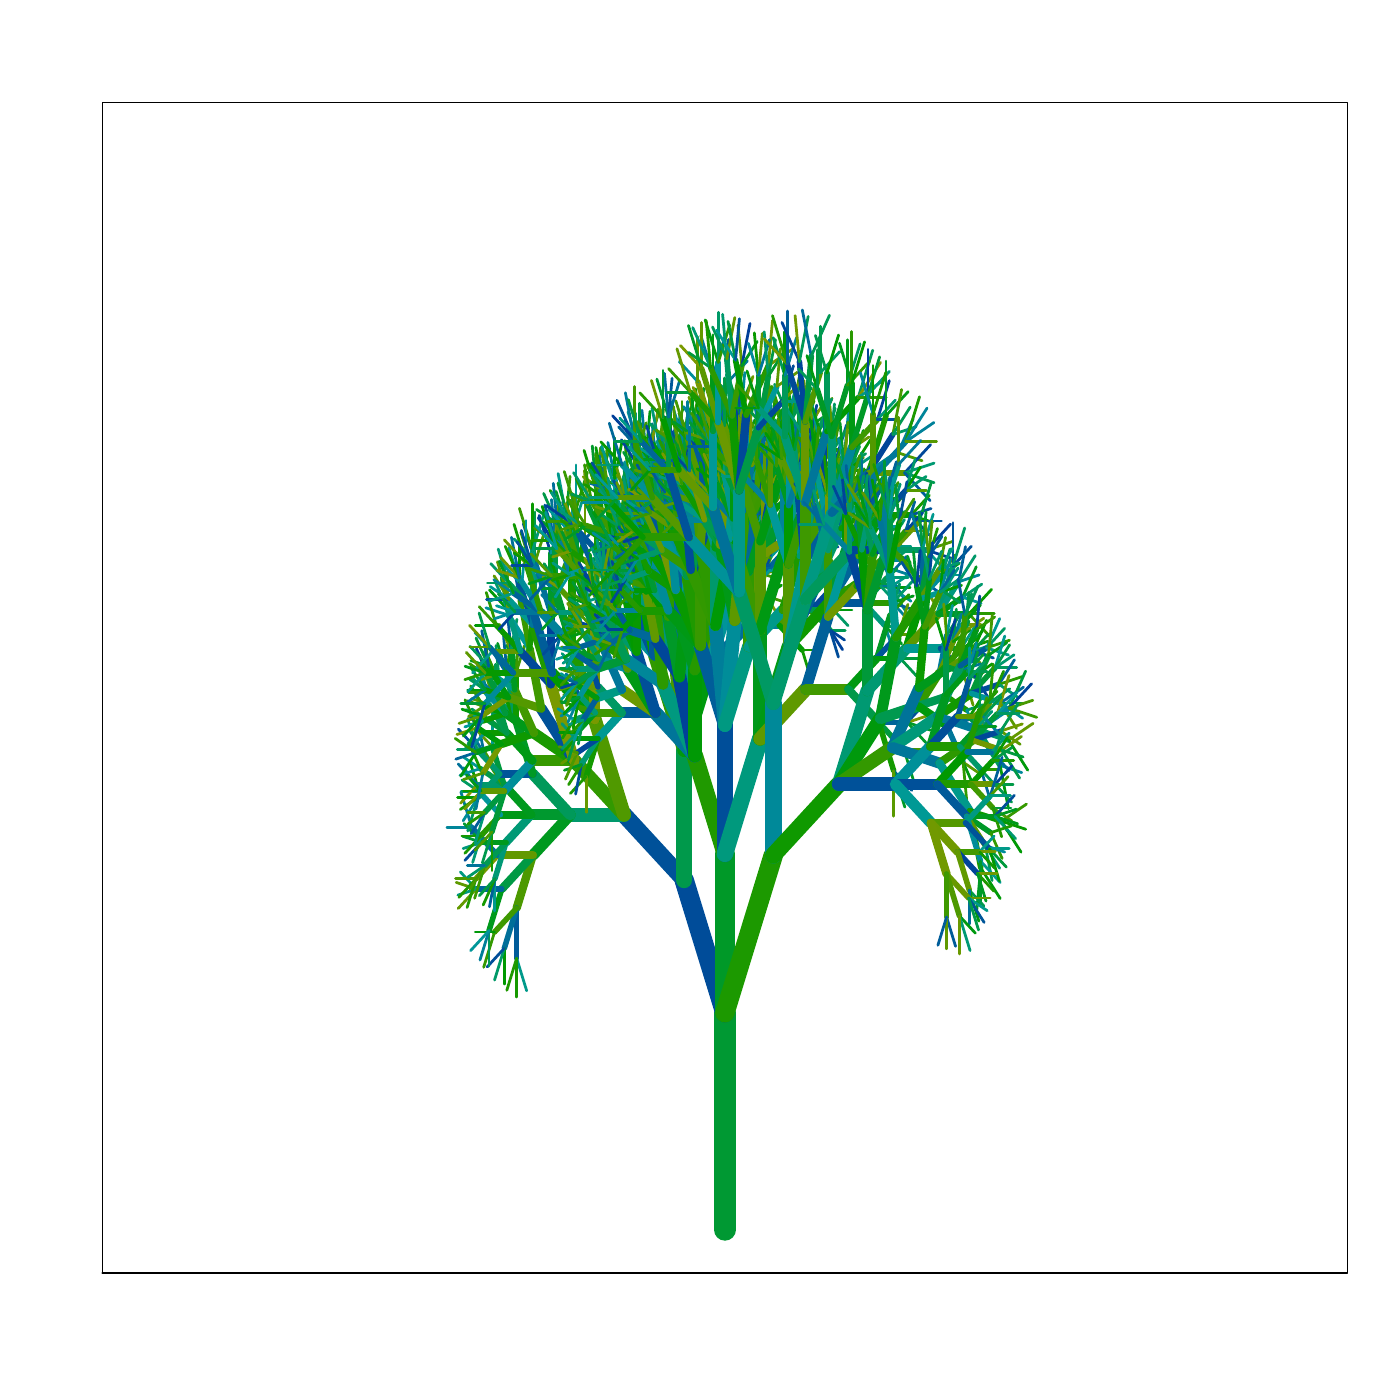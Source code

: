 % Created by tikzDevice version 0.9 on 2016-03-11 13:53:59
% !TEX encoding = UTF-8 Unicode
\documentclass{article}
\nonstopmode

\usepackage{tikz}

\usepackage[active,tightpage,psfixbb]{preview}

\PreviewEnvironment{pgfpicture}

\setlength\PreviewBorder{0pt}

\newcommand{\SweaveOpts}[1]{}  % do not interfere with LaTeX
\newcommand{\SweaveInput}[1]{} % because they are not real TeX commands
\newcommand{\Sexpr}[1]{}       % will only be parsed by R


\usepackage[utf8]{inputenc}
\usepackage{amsmath}
\usepackage{graphicx}
%\usepackage{bbold}
\usepackage{tikz}
%\usepackage{silence}
\usepackage{mdframed}
%\WarningFilter{mdframed}{You got a bad break}
\usepackage[colorinlistoftodos]{todonotes}
\usepackage{listings}
\usepackage{color}
\colorlet{exampcol}{blue!10}
\usepackage{multicol}
\usepackage{booktabs}

\title{BIO311: Population Ecology\\ \textit{Practical 10:\\ Stochasticity in Matrix Models\\ Population Viability Analysis\\ \& Metapopulation Dynamics.}}
\setlength\parindent{0pt}

\setcounter{tocdepth}{1} % Determines the depth of the table of contents;; 0:chapters, 1: chapters and sections, 2: chapters,sections and subsections

%\renewcommand{\theExercise}{\thechapter.\arabic{Exercise}}%

\setlength\parindent{0pt}

\begin{document}

\begin{tikzpicture}[x=1pt,y=1pt]
\definecolor{fillColor}{RGB}{255,255,255}
\path[use as bounding box,fill=fillColor,fill opacity=0.00] (0,0) rectangle (505.89,505.89);
\begin{scope}
\path[clip] (  0.00,  0.00) rectangle (505.89,505.89);
\definecolor{drawColor}{RGB}{0,0,0}

\path[draw=drawColor,line width= 0.4pt,line join=round,line cap=round] ( 36.90, 45.90) --
	(486.99, 45.90) --
	(486.99,468.99) --
	( 36.90,468.99) --
	( 36.90, 45.90);
\end{scope}
\begin{scope}
\path[clip] ( 36.90, 45.90) rectangle (486.99,468.99);
\definecolor{drawColor}{RGB}{0,153,51}

\path[draw=drawColor,line width= 8.0pt,line join=round,line cap=round] (261.94, 61.57) --
	(261.94,139.92);
\definecolor{drawColor}{RGB}{0,76,153}

\path[draw=drawColor,line width= 7.0pt,line join=round,line cap=round] (261.94,139.92) --
	(247.20,187.94);
\definecolor{drawColor}{RGB}{0,81,153}

\path[draw=drawColor,line width= 6.0pt,line join=round,line cap=round] (247.20,187.94) --
	(225.50,211.49);
\definecolor{drawColor}{RGB}{0,153,108}

\path[draw=drawColor,line width= 5.0pt,line join=round,line cap=round] (225.50,211.49) --
	(206.06,211.49);
\definecolor{drawColor}{RGB}{0,153,31}

\path[draw=drawColor,line width= 4.0pt,line join=round,line cap=round] (206.06,211.49) --
	(192.54,196.82);
\definecolor{drawColor}{RGB}{76,153,0}

\path[draw=drawColor,line width= 3.0pt,line join=round,line cap=round] (192.54,196.82) --
	(186.69,177.76);
\definecolor{drawColor}{RGB}{0,91,153}

\path[draw=drawColor,line width= 2.0pt,line join=round,line cap=round] (186.69,177.76) --
	(186.69,159.63);
\definecolor{drawColor}{RGB}{0,153,138}

\path[draw=drawColor,line width= 1.0pt,line join=round,line cap=round] (186.69,159.63) --
	(190.32,147.84);
\definecolor{drawColor}{RGB}{23,153,0}

\path[draw=drawColor,line width= 1.0pt,line join=round,line cap=round] (186.69,159.63) --
	(186.69,145.60);
\definecolor{drawColor}{RGB}{30,153,0}

\path[draw=drawColor,line width= 1.0pt,line join=round,line cap=round] (186.69,159.63) --
	(183.13,148.03);
\definecolor{drawColor}{RGB}{0,111,153}

\path[draw=drawColor,line width= 2.0pt,line join=round,line cap=round] (186.69,177.76) --
	(182.23,163.22);
\definecolor{drawColor}{RGB}{0,153,1}

\path[draw=drawColor,line width= 1.0pt,line join=round,line cap=round] (182.23,163.22) --
	(182.23,150.29);
\definecolor{drawColor}{RGB}{0,153,103}

\path[draw=drawColor,line width= 1.0pt,line join=round,line cap=round] (182.23,163.22) --
	(178.70,151.74);
\definecolor{drawColor}{RGB}{0,78,153}

\path[draw=drawColor,line width= 1.0pt,line join=round,line cap=round] (182.23,163.22) --
	(176.05,156.51);
\definecolor{drawColor}{RGB}{62,153,0}

\path[draw=drawColor,line width= 2.0pt,line join=round,line cap=round] (186.69,177.76) --
	(178.69,169.07);
\definecolor{drawColor}{RGB}{52,153,0}

\path[draw=drawColor,line width= 1.0pt,line join=round,line cap=round] (178.69,169.07) --
	(174.78,156.35);
\definecolor{drawColor}{RGB}{0,153,9}

\path[draw=drawColor,line width= 1.0pt,line join=round,line cap=round] (178.69,169.07) --
	(171.72,169.07);
\definecolor{drawColor}{RGB}{0,153,68}

\path[draw=drawColor,line width= 3.0pt,line join=round,line cap=round] (192.54,196.82) --
	(181.32,184.64);
\definecolor{drawColor}{RGB}{0,153,27}

\path[draw=drawColor,line width= 2.0pt,line join=round,line cap=round] (181.32,184.64) --
	(176.71,169.61);
\definecolor{drawColor}{RGB}{0,153,90}

\path[draw=drawColor,line width= 1.0pt,line join=round,line cap=round] (176.71,169.61) --
	(176.71,156.78);
\definecolor{drawColor}{RGB}{0,126,153}

\path[draw=drawColor,line width= 1.0pt,line join=round,line cap=round] (176.71,169.61) --
	(173.44,158.98);
\definecolor{drawColor}{RGB}{0,150,153}

\path[draw=drawColor,line width= 1.0pt,line join=round,line cap=round] (176.71,169.61) --
	(170.06,162.39);
\definecolor{drawColor}{RGB}{0,102,153}

\path[draw=drawColor,line width= 2.0pt,line join=round,line cap=round] (181.32,184.64) --
	(172.06,184.64);
\definecolor{drawColor}{RGB}{100,153,0}

\path[draw=drawColor,line width= 1.0pt,line join=round,line cap=round] (172.06,184.64) --
	(165.57,177.60);
\definecolor{drawColor}{RGB}{0,153,129}

\path[draw=drawColor,line width= 1.0pt,line join=round,line cap=round] (172.06,184.64) --
	(165.43,182.44);
\definecolor{drawColor}{RGB}{95,153,0}

\path[draw=drawColor,line width= 1.0pt,line join=round,line cap=round] (172.06,184.64) --
	(164.86,187.02);
\definecolor{drawColor}{RGB}{0,153,127}

\path[draw=drawColor,line width= 1.0pt,line join=round,line cap=round] (172.06,184.64) --
	(166.38,190.80);
\definecolor{drawColor}{RGB}{98,153,0}

\path[draw=drawColor,line width= 3.0pt,line join=round,line cap=round] (192.54,196.82) --
	(179.79,196.82);
\definecolor{drawColor}{RGB}{117,153,0}

\path[draw=drawColor,line width= 2.0pt,line join=round,line cap=round] (179.79,196.82) --
	(171.99,188.34);
\definecolor{drawColor}{RGB}{34,153,0}

\path[draw=drawColor,line width= 1.0pt,line join=round,line cap=round] (171.99,188.34) --
	(168.79,177.95);

\path[draw=drawColor,line width= 1.0pt,line join=round,line cap=round] (171.99,188.34) --
	(165.82,181.64);
\definecolor{drawColor}{RGB}{78,153,0}

\path[draw=drawColor,line width= 1.0pt,line join=round,line cap=round] (171.99,188.34) --
	(164.60,188.34);
\definecolor{drawColor}{RGB}{0,111,153}

\path[draw=drawColor,line width= 2.0pt,line join=round,line cap=round] (179.79,196.82) --
	(170.46,206.95);
\definecolor{drawColor}{RGB}{0,133,153}

\path[draw=drawColor,line width= 1.0pt,line join=round,line cap=round] (170.46,206.95) --
	(161.50,206.95);
\definecolor{drawColor}{RGB}{0,122,153}

\path[draw=drawColor,line width= 1.0pt,line join=round,line cap=round] (170.46,206.95) --
	(166.52,219.77);
\definecolor{drawColor}{RGB}{0,153,47}

\path[draw=drawColor,line width= 4.0pt,line join=round,line cap=round] (206.06,211.49) --
	(192.08,211.49);
\definecolor{drawColor}{RGB}{0,153,117}

\path[draw=drawColor,line width= 3.0pt,line join=round,line cap=round] (192.08,211.49) --
	(182.87,201.48);

\path[draw=drawColor,line width= 2.0pt,line join=round,line cap=round] (182.87,201.48) --
	(178.82,188.32);
\definecolor{drawColor}{RGB}{0,153,143}

\path[draw=drawColor,line width= 1.0pt,line join=round,line cap=round] (178.82,188.32) --
	(178.82,176.71);
\definecolor{drawColor}{RGB}{0,96,153}

\path[draw=drawColor,line width= 1.0pt,line join=round,line cap=round] (178.82,188.32) --
	(176.87,178.21);
\definecolor{drawColor}{RGB}{21,153,0}

\path[draw=drawColor,line width= 1.0pt,line join=round,line cap=round] (178.82,188.32) --
	(174.60,178.86);
\definecolor{drawColor}{RGB}{0,153,68}

\path[draw=drawColor,line width= 1.0pt,line join=round,line cap=round] (178.82,188.32) --
	(173.20,182.21);
\definecolor{drawColor}{RGB}{0,153,84}

\path[draw=drawColor,line width= 2.0pt,line join=round,line cap=round] (182.87,201.48) --
	(175.12,193.07);
\definecolor{drawColor}{RGB}{58,153,0}

\path[draw=drawColor,line width= 1.0pt,line join=round,line cap=round] (175.12,193.07) --
	(171.50,181.29);
\definecolor{drawColor}{RGB}{71,153,0}

\path[draw=drawColor,line width= 1.0pt,line join=round,line cap=round] (175.12,193.07) --
	(169.81,184.70);
\definecolor{drawColor}{RGB}{0,153,103}

\path[draw=drawColor,line width= 1.0pt,line join=round,line cap=round] (175.12,193.07) --
	(169.09,188.94);
\definecolor{drawColor}{RGB}{0,115,153}

\path[draw=drawColor,line width= 1.0pt,line join=round,line cap=round] (175.12,193.07) --
	(168.85,193.07);
\definecolor{drawColor}{RGB}{0,153,29}

\path[draw=drawColor,line width= 2.0pt,line join=round,line cap=round] (182.87,201.48) --
	(173.98,201.48);
\definecolor{drawColor}{RGB}{0,76,153}

\path[draw=drawColor,line width= 1.0pt,line join=round,line cap=round] (173.98,201.48) --
	(167.99,194.98);
\definecolor{drawColor}{RGB}{0,153,123}

\path[draw=drawColor,line width= 1.0pt,line join=round,line cap=round] (173.98,201.48) --
	(167.36,199.28);
\definecolor{drawColor}{RGB}{0,153,53}

\path[draw=drawColor,line width= 1.0pt,line join=round,line cap=round] (173.98,201.48) --
	(167.15,203.74);
\definecolor{drawColor}{RGB}{0,153,51}

\path[draw=drawColor,line width= 1.0pt,line join=round,line cap=round] (173.98,201.48) --
	(167.71,208.29);
\definecolor{drawColor}{RGB}{0,153,22}

\path[draw=drawColor,line width= 3.0pt,line join=round,line cap=round] (192.08,211.49) --
	(180.82,211.49);
\definecolor{drawColor}{RGB}{38,153,0}

\path[draw=drawColor,line width= 2.0pt,line join=round,line cap=round] (180.82,211.49) --
	(173.72,203.78);
\definecolor{drawColor}{RGB}{0,153,119}

\path[draw=drawColor,line width= 1.0pt,line join=round,line cap=round] (173.72,203.78) --
	(170.79,194.23);
\definecolor{drawColor}{RGB}{25,153,0}

\path[draw=drawColor,line width= 1.0pt,line join=round,line cap=round] (173.72,203.78) --
	(168.00,197.56);
\definecolor{drawColor}{RGB}{21,153,0}

\path[draw=drawColor,line width= 1.0pt,line join=round,line cap=round] (173.72,203.78) --
	(166.88,203.78);
\definecolor{drawColor}{RGB}{0,150,153}

\path[draw=drawColor,line width= 2.0pt,line join=round,line cap=round] (180.82,211.49) --
	(173.15,219.81);
\definecolor{drawColor}{RGB}{0,153,108}

\path[draw=drawColor,line width= 1.0pt,line join=round,line cap=round] (173.15,219.81) --
	(166.74,219.81);
\definecolor{drawColor}{RGB}{0,153,97}

\path[draw=drawColor,line width= 1.0pt,line join=round,line cap=round] (173.15,219.81) --
	(166.95,224.06);
\definecolor{drawColor}{RGB}{0,153,130}

\path[draw=drawColor,line width= 1.0pt,line join=round,line cap=round] (173.15,219.81) --
	(167.66,228.48);
\definecolor{drawColor}{RGB}{0,153,1}

\path[draw=drawColor,line width= 1.0pt,line join=round,line cap=round] (173.15,219.81) --
	(169.75,230.90);
\definecolor{drawColor}{RGB}{0,153,29}

\path[draw=drawColor,line width= 3.0pt,line join=round,line cap=round] (192.08,211.49) --
	(182.15,222.27);
\definecolor{drawColor}{RGB}{0,153,105}

\path[draw=drawColor,line width= 2.0pt,line join=round,line cap=round] (182.15,222.27) --
	(172.54,222.27);
\definecolor{drawColor}{RGB}{122,153,0}

\path[draw=drawColor,line width= 1.0pt,line join=round,line cap=round] (172.54,222.27) --
	(166.44,215.65);
\definecolor{drawColor}{RGB}{0,113,153}

\path[draw=drawColor,line width= 1.0pt,line join=round,line cap=round] (172.54,222.27) --
	(165.58,229.84);
\definecolor{drawColor}{RGB}{0,153,75}

\path[draw=drawColor,line width= 2.0pt,line join=round,line cap=round] (182.15,222.27) --
	(173.53,228.17);
\definecolor{drawColor}{RGB}{0,148,153}

\path[draw=drawColor,line width= 1.0pt,line join=round,line cap=round] (173.53,228.17) --
	(166.21,225.74);
\definecolor{drawColor}{RGB}{0,153,147}

\path[draw=drawColor,line width= 1.0pt,line join=round,line cap=round] (173.53,228.17) --
	(167.46,232.32);
\definecolor{drawColor}{RGB}{21,153,0}

\path[draw=drawColor,line width= 1.0pt,line join=round,line cap=round] (173.53,228.17) --
	(169.37,237.49);
\definecolor{drawColor}{RGB}{63,153,0}

\path[draw=drawColor,line width= 2.0pt,line join=round,line cap=round] (182.15,222.27) --
	(174.92,233.68);
\definecolor{drawColor}{RGB}{0,153,88}

\path[draw=drawColor,line width= 1.0pt,line join=round,line cap=round] (174.92,233.68) --
	(168.22,235.90);
\definecolor{drawColor}{RGB}{0,111,153}

\path[draw=drawColor,line width= 1.0pt,line join=round,line cap=round] (174.92,233.68) --
	(169.66,241.98);
\definecolor{drawColor}{RGB}{0,113,153}

\path[draw=drawColor,line width= 1.0pt,line join=round,line cap=round] (174.92,233.68) --
	(172.28,247.31);
\definecolor{drawColor}{RGB}{0,153,62}

\path[draw=drawColor,line width= 2.0pt,line join=round,line cap=round] (182.15,222.27) --
	(177.96,235.90);
\definecolor{drawColor}{RGB}{100,153,0}

\path[draw=drawColor,line width= 1.0pt,line join=round,line cap=round] (177.96,235.90) --
	(172.67,241.65);
\definecolor{drawColor}{RGB}{0,153,145}

\path[draw=drawColor,line width= 1.0pt,line join=round,line cap=round] (177.96,235.90) --
	(177.96,247.92);
\definecolor{drawColor}{RGB}{0,153,90}

\path[draw=drawColor,line width= 4.0pt,line join=round,line cap=round] (206.06,211.49) --
	(192.47,226.23);
\definecolor{drawColor}{RGB}{0,85,153}

\path[draw=drawColor,line width= 3.0pt,line join=round,line cap=round] (192.47,226.23) --
	(180.53,226.23);
\definecolor{drawColor}{RGB}{0,153,108}

\path[draw=drawColor,line width= 2.0pt,line join=round,line cap=round] (180.53,226.23) --
	(172.74,217.77);
\definecolor{drawColor}{RGB}{0,153,99}

\path[draw=drawColor,line width= 1.0pt,line join=round,line cap=round] (172.74,217.77) --
	(169.01,205.62);
\definecolor{drawColor}{RGB}{0,141,153}

\path[draw=drawColor,line width= 1.0pt,line join=round,line cap=round] (172.74,217.77) --
	(167.36,209.29);
\definecolor{drawColor}{RGB}{26,153,0}

\path[draw=drawColor,line width= 1.0pt,line join=round,line cap=round] (172.74,217.77) --
	(166.34,213.40);
\definecolor{drawColor}{RGB}{1,153,0}

\path[draw=drawColor,line width= 1.0pt,line join=round,line cap=round] (172.74,217.77) --
	(165.35,217.77);
\definecolor{drawColor}{RGB}{0,153,110}

\path[draw=drawColor,line width= 2.0pt,line join=round,line cap=round] (180.53,226.23) --
	(172.42,235.04);
\definecolor{drawColor}{RGB}{0,153,99}

\path[draw=drawColor,line width= 1.0pt,line join=round,line cap=round] (172.42,235.04) --
	(165.25,235.04);
\definecolor{drawColor}{RGB}{0,81,153}

\path[draw=drawColor,line width= 1.0pt,line join=round,line cap=round] (172.42,235.04) --
	(165.64,242.40);
\definecolor{drawColor}{RGB}{0,153,95}

\path[draw=drawColor,line width= 1.0pt,line join=round,line cap=round] (172.42,235.04) --
	(169.01,246.13);
\definecolor{drawColor}{RGB}{0,153,36}

\path[draw=drawColor,line width= 3.0pt,line join=round,line cap=round] (192.47,226.23) --
	(186.36,246.12);
\definecolor{drawColor}{RGB}{0,153,93}

\path[draw=drawColor,line width= 2.0pt,line join=round,line cap=round] (186.36,246.12) --
	(177.55,255.69);
\definecolor{drawColor}{RGB}{0,153,44}

\path[draw=drawColor,line width= 1.0pt,line join=round,line cap=round] (177.55,255.69) --
	(169.62,255.69);
\definecolor{drawColor}{RGB}{71,153,0}

\path[draw=drawColor,line width= 1.0pt,line join=round,line cap=round] (177.55,255.69) --
	(173.39,269.24);
\definecolor{drawColor}{RGB}{12,153,0}

\path[draw=drawColor,line width= 2.0pt,line join=round,line cap=round] (186.36,246.12) --
	(180.47,259.31);
\definecolor{drawColor}{RGB}{14,153,0}

\path[draw=drawColor,line width= 1.0pt,line join=round,line cap=round] (180.47,259.31) --
	(174.34,263.51);
\definecolor{drawColor}{RGB}{43,153,0}

\path[draw=drawColor,line width= 1.0pt,line join=round,line cap=round] (180.47,259.31) --
	(176.06,269.21);
\definecolor{drawColor}{RGB}{0,153,92}

\path[draw=drawColor,line width= 1.0pt,line join=round,line cap=round] (180.47,259.31) --
	(179.23,272.61);

\path[draw=drawColor,line width= 2.0pt,line join=round,line cap=round] (186.36,246.12) --
	(183.26,262.16);
\definecolor{drawColor}{RGB}{0,102,153}

\path[draw=drawColor,line width= 1.0pt,line join=round,line cap=round] (183.26,262.16) --
	(177.77,270.82);
\definecolor{drawColor}{RGB}{0,153,33}

\path[draw=drawColor,line width= 1.0pt,line join=round,line cap=round] (183.26,262.16) --
	(179.80,273.41);
\definecolor{drawColor}{RGB}{0,98,153}

\path[draw=drawColor,line width= 1.0pt,line join=round,line cap=round] (183.26,262.16) --
	(181.97,275.90);
\definecolor{drawColor}{RGB}{34,153,0}

\path[draw=drawColor,line width= 1.0pt,line join=round,line cap=round] (183.26,262.16) --
	(184.44,274.73);
\definecolor{drawColor}{RGB}{15,153,0}

\path[draw=drawColor,line width= 2.0pt,line join=round,line cap=round] (186.36,246.12) --
	(186.36,262.36);
\definecolor{drawColor}{RGB}{0,153,42}

\path[draw=drawColor,line width= 1.0pt,line join=round,line cap=round] (186.36,262.36) --
	(183.19,272.69);
\definecolor{drawColor}{RGB}{0,153,27}

\path[draw=drawColor,line width= 1.0pt,line join=round,line cap=round] (186.36,262.36) --
	(185.29,273.84);
\definecolor{drawColor}{RGB}{60,153,0}

\path[draw=drawColor,line width= 1.0pt,line join=round,line cap=round] (186.36,262.36) --
	(187.58,275.35);
\definecolor{drawColor}{RGB}{65,153,0}

\path[draw=drawColor,line width= 1.0pt,line join=round,line cap=round] (186.36,262.36) --
	(189.48,272.51);
\definecolor{drawColor}{RGB}{50,153,0}

\path[draw=drawColor,line width= 5.0pt,line join=round,line cap=round] (225.50,211.49) --
	(207.51,231.01);
\definecolor{drawColor}{RGB}{54,153,0}

\path[draw=drawColor,line width= 4.0pt,line join=round,line cap=round] (207.51,231.01) --
	(192.39,231.01);
\definecolor{drawColor}{RGB}{0,142,153}

\path[draw=drawColor,line width= 3.0pt,line join=round,line cap=round] (192.39,231.01) --
	(182.29,220.04);
\definecolor{drawColor}{RGB}{0,153,57}

\path[draw=drawColor,line width= 2.0pt,line join=round,line cap=round] (182.29,220.04) --
	(177.74,205.25);
\definecolor{drawColor}{RGB}{25,153,0}

\path[draw=drawColor,line width= 1.0pt,line join=round,line cap=round] (177.74,205.25) --
	(177.74,191.27);
\definecolor{drawColor}{RGB}{0,153,77}

\path[draw=drawColor,line width= 1.0pt,line join=round,line cap=round] (177.74,205.25) --
	(174.30,194.06);
\definecolor{drawColor}{RGB}{74,153,0}

\path[draw=drawColor,line width= 1.0pt,line join=round,line cap=round] (177.74,205.25) --
	(171.70,198.70);
\definecolor{drawColor}{RGB}{0,153,64}

\path[draw=drawColor,line width= 2.0pt,line join=round,line cap=round] (182.29,220.04) --
	(175.07,212.21);
\definecolor{drawColor}{RGB}{0,153,117}

\path[draw=drawColor,line width= 1.0pt,line join=round,line cap=round] (175.07,212.21) --
	(171.67,201.15);
\definecolor{drawColor}{RGB}{0,94,153}

\path[draw=drawColor,line width= 1.0pt,line join=round,line cap=round] (175.07,212.21) --
	(170.26,204.62);
\definecolor{drawColor}{RGB}{32,153,0}

\path[draw=drawColor,line width= 1.0pt,line join=round,line cap=round] (175.07,212.21) --
	(169.05,208.09);
\definecolor{drawColor}{RGB}{62,153,0}

\path[draw=drawColor,line width= 1.0pt,line join=round,line cap=round] (175.07,212.21) --
	(169.09,212.21);
\definecolor{drawColor}{RGB}{95,153,0}

\path[draw=drawColor,line width= 2.0pt,line join=round,line cap=round] (182.29,220.04) --
	(173.87,220.04);
\definecolor{drawColor}{RGB}{111,153,0}

\path[draw=drawColor,line width= 1.0pt,line join=round,line cap=round] (173.87,220.04) --
	(167.89,213.55);
\definecolor{drawColor}{RGB}{12,153,0}

\path[draw=drawColor,line width= 1.0pt,line join=round,line cap=round] (173.87,220.04) --
	(167.47,220.04);
\definecolor{drawColor}{RGB}{0,153,23}

\path[draw=drawColor,line width= 1.0pt,line join=round,line cap=round] (173.87,220.04) --
	(168.52,225.85);
\definecolor{drawColor}{RGB}{0,153,20}

\path[draw=drawColor,line width= 3.0pt,line join=round,line cap=round] (192.39,231.01) --
	(183.15,241.04);
\definecolor{drawColor}{RGB}{12,153,0}

\path[draw=drawColor,line width= 2.0pt,line join=round,line cap=round] (183.15,241.04) --
	(175.13,241.04);
\definecolor{drawColor}{RGB}{0,144,153}

\path[draw=drawColor,line width= 1.0pt,line join=round,line cap=round] (175.13,241.04) --
	(169.80,235.25);
\definecolor{drawColor}{RGB}{0,91,153}

\path[draw=drawColor,line width= 1.0pt,line join=round,line cap=round] (175.13,241.04) --
	(169.48,247.18);
\definecolor{drawColor}{RGB}{0,153,66}

\path[draw=drawColor,line width= 2.0pt,line join=round,line cap=round] (183.15,241.04) --
	(175.88,246.01);
\definecolor{drawColor}{RGB}{50,153,0}

\path[draw=drawColor,line width= 1.0pt,line join=round,line cap=round] (175.88,246.01) --
	(169.89,244.03);
\definecolor{drawColor}{RGB}{0,153,86}

\path[draw=drawColor,line width= 1.0pt,line join=round,line cap=round] (175.88,246.01) --
	(170.48,249.71);
\definecolor{drawColor}{RGB}{0,153,99}

\path[draw=drawColor,line width= 1.0pt,line join=round,line cap=round] (175.88,246.01) --
	(171.97,254.78);
\definecolor{drawColor}{RGB}{0,153,82}

\path[draw=drawColor,line width= 2.0pt,line join=round,line cap=round] (183.15,241.04) --
	(176.59,251.39);
\definecolor{drawColor}{RGB}{84,153,0}

\path[draw=drawColor,line width= 1.0pt,line join=round,line cap=round] (176.59,251.39) --
	(170.40,253.44);
\definecolor{drawColor}{RGB}{0,153,105}

\path[draw=drawColor,line width= 1.0pt,line join=round,line cap=round] (176.59,251.39) --
	(174.19,263.78);
\definecolor{drawColor}{RGB}{0,153,75}

\path[draw=drawColor,line width= 2.0pt,line join=round,line cap=round] (183.15,241.04) --
	(179.01,254.51);
\definecolor{drawColor}{RGB}{0,122,153}

\path[draw=drawColor,line width= 1.0pt,line join=round,line cap=round] (179.01,254.51) --
	(173.96,260.00);
\definecolor{drawColor}{RGB}{0,153,81}

\path[draw=drawColor,line width= 1.0pt,line join=round,line cap=round] (179.01,254.51) --
	(179.01,265.84);
\definecolor{drawColor}{RGB}{26,153,0}

\path[draw=drawColor,line width= 4.0pt,line join=round,line cap=round] (207.51,231.01) --
	(192.98,240.96);
\definecolor{drawColor}{RGB}{14,153,0}

\path[draw=drawColor,line width= 3.0pt,line join=round,line cap=round] (192.98,240.96) --
	(181.16,237.04);
\definecolor{drawColor}{RGB}{115,153,0}

\path[draw=drawColor,line width= 2.0pt,line join=round,line cap=round] (181.16,237.04) --
	(174.50,226.53);
\definecolor{drawColor}{RGB}{0,124,153}

\path[draw=drawColor,line width= 1.0pt,line join=round,line cap=round] (174.50,226.53) --
	(171.99,213.58);
\definecolor{drawColor}{RGB}{82,153,0}

\path[draw=drawColor,line width= 1.0pt,line join=round,line cap=round] (174.50,226.53) --
	(167.41,224.18);
\definecolor{drawColor}{RGB}{0,153,23}

\path[draw=drawColor,line width= 2.0pt,line join=round,line cap=round] (181.16,237.04) --
	(171.92,233.97);
\definecolor{drawColor}{RGB}{0,153,10}

\path[draw=drawColor,line width= 1.0pt,line join=round,line cap=round] (171.92,233.97) --
	(166.48,225.39);
\definecolor{drawColor}{RGB}{0,100,153}

\path[draw=drawColor,line width= 1.0pt,line join=round,line cap=round] (171.92,233.97) --
	(164.70,231.58);
\definecolor{drawColor}{RGB}{43,153,0}

\path[draw=drawColor,line width= 1.0pt,line join=round,line cap=round] (171.92,233.97) --
	(164.49,239.06);
\definecolor{drawColor}{RGB}{0,153,7}

\path[draw=drawColor,line width= 2.0pt,line join=round,line cap=round] (181.16,237.04) --
	(172.54,242.94);
\definecolor{drawColor}{RGB}{121,153,0}

\path[draw=drawColor,line width= 1.0pt,line join=round,line cap=round] (172.54,242.94) --
	(165.11,240.48);
\definecolor{drawColor}{RGB}{32,153,0}

\path[draw=drawColor,line width= 1.0pt,line join=round,line cap=round] (172.54,242.94) --
	(168.04,253.02);
\definecolor{drawColor}{RGB}{0,153,25}

\path[draw=drawColor,line width= 3.0pt,line join=round,line cap=round] (192.98,240.96) --
	(182.60,248.06);
\definecolor{drawColor}{RGB}{12,153,0}

\path[draw=drawColor,line width= 2.0pt,line join=round,line cap=round] (182.60,248.06) --
	(174.38,245.33);
\definecolor{drawColor}{RGB}{0,153,103}

\path[draw=drawColor,line width= 1.0pt,line join=round,line cap=round] (174.38,245.33) --
	(169.09,237.00);
\definecolor{drawColor}{RGB}{0,153,151}

\path[draw=drawColor,line width= 1.0pt,line join=round,line cap=round] (174.38,245.33) --
	(167.96,243.21);
\definecolor{drawColor}{RGB}{0,153,136}

\path[draw=drawColor,line width= 1.0pt,line join=round,line cap=round] (174.38,245.33) --
	(168.33,249.48);
\definecolor{drawColor}{RGB}{1,153,0}

\path[draw=drawColor,line width= 2.0pt,line join=round,line cap=round] (182.60,248.06) --
	(174.75,250.66);
\definecolor{drawColor}{RGB}{85,153,0}

\path[draw=drawColor,line width= 1.0pt,line join=round,line cap=round] (174.75,250.66) --
	(169.26,246.90);
\definecolor{drawColor}{RGB}{67,153,0}

\path[draw=drawColor,line width= 1.0pt,line join=round,line cap=round] (174.75,250.66) --
	(168.73,252.66);
\definecolor{drawColor}{RGB}{49,153,0}

\path[draw=drawColor,line width= 1.0pt,line join=round,line cap=round] (174.75,250.66) --
	(170.08,258.03);
\definecolor{drawColor}{RGB}{0,144,153}

\path[draw=drawColor,line width= 2.0pt,line join=round,line cap=round] (182.60,248.06) --
	(175.66,255.59);
\definecolor{drawColor}{RGB}{50,153,0}

\path[draw=drawColor,line width= 1.0pt,line join=round,line cap=round] (175.66,255.59) --
	(169.30,255.59);
\definecolor{drawColor}{RGB}{0,153,117}

\path[draw=drawColor,line width= 1.0pt,line join=round,line cap=round] (175.66,255.59) --
	(170.51,261.18);
\definecolor{drawColor}{RGB}{0,133,153}

\path[draw=drawColor,line width= 1.0pt,line join=round,line cap=round] (175.66,255.59) --
	(172.40,266.20);
\definecolor{drawColor}{RGB}{0,153,58}

\path[draw=drawColor,line width= 2.0pt,line join=round,line cap=round] (182.60,248.06) --
	(176.71,261.26);
\definecolor{drawColor}{RGB}{49,153,0}

\path[draw=drawColor,line width= 1.0pt,line join=round,line cap=round] (176.71,261.26) --
	(169.67,266.07);
\definecolor{drawColor}{RGB}{0,65,153}

\path[draw=drawColor,line width= 1.0pt,line join=round,line cap=round] (176.71,261.26) --
	(172.14,271.50);
\definecolor{drawColor}{RGB}{38,153,0}

\path[draw=drawColor,line width= 1.0pt,line join=round,line cap=round] (176.71,261.26) --
	(175.55,273.65);
\definecolor{drawColor}{RGB}{65,153,0}

\path[draw=drawColor,line width= 3.0pt,line join=round,line cap=round] (192.98,240.96) --
	(185.97,256.66);
\definecolor{drawColor}{RGB}{0,153,138}

\path[draw=drawColor,line width= 2.0pt,line join=round,line cap=round] (185.97,256.66) --
	(178.45,261.81);
\definecolor{drawColor}{RGB}{97,153,0}

\path[draw=drawColor,line width= 1.0pt,line join=round,line cap=round] (178.45,261.81) --
	(172.90,259.97);
\definecolor{drawColor}{RGB}{6,153,0}

\path[draw=drawColor,line width= 1.0pt,line join=round,line cap=round] (178.45,261.81) --
	(172.76,265.70);
\definecolor{drawColor}{RGB}{0,153,106}

\path[draw=drawColor,line width= 1.0pt,line join=round,line cap=round] (178.45,261.81) --
	(174.61,270.42);
\definecolor{drawColor}{RGB}{0,153,33}

\path[draw=drawColor,line width= 2.0pt,line join=round,line cap=round] (185.97,256.66) --
	(184.63,270.97);
\definecolor{drawColor}{RGB}{104,153,0}

\path[draw=drawColor,line width= 1.0pt,line join=round,line cap=round] (184.63,270.97) --
	(180.48,280.27);
\definecolor{drawColor}{RGB}{0,87,153}

\path[draw=drawColor,line width= 1.0pt,line join=round,line cap=round] (184.63,270.97) --
	(183.68,281.08);
\definecolor{drawColor}{RGB}{0,153,95}

\path[draw=drawColor,line width= 1.0pt,line join=round,line cap=round] (184.63,270.97) --
	(186.79,282.10);
\definecolor{drawColor}{RGB}{0,81,153}

\path[draw=drawColor,line width= 4.0pt,line join=round,line cap=round] (207.51,231.01) --
	(195.56,249.86);
\definecolor{drawColor}{RGB}{84,153,0}

\path[draw=drawColor,line width= 3.0pt,line join=round,line cap=round] (195.56,249.86) --
	(183.73,253.79);
\definecolor{drawColor}{RGB}{115,153,0}

\path[draw=drawColor,line width= 2.0pt,line join=round,line cap=round] (183.73,253.79) --
	(174.14,247.22);
\definecolor{drawColor}{RGB}{0,153,49}

\path[draw=drawColor,line width= 1.0pt,line join=round,line cap=round] (174.14,247.22) --
	(169.44,236.71);
\definecolor{drawColor}{RGB}{0,153,14}

\path[draw=drawColor,line width= 1.0pt,line join=round,line cap=round] (174.14,247.22) --
	(167.41,239.92);
\definecolor{drawColor}{RGB}{91,153,0}

\path[draw=drawColor,line width= 1.0pt,line join=round,line cap=round] (174.14,247.22) --
	(165.88,244.49);
\definecolor{drawColor}{RGB}{0,153,10}

\path[draw=drawColor,line width= 1.0pt,line join=round,line cap=round] (174.14,247.22) --
	(166.93,249.61);
\definecolor{drawColor}{RGB}{8,153,0}

\path[draw=drawColor,line width= 2.0pt,line join=round,line cap=round] (183.73,253.79) --
	(175.35,256.56);
\definecolor{drawColor}{RGB}{0,118,153}

\path[draw=drawColor,line width= 1.0pt,line join=round,line cap=round] (175.35,256.56) --
	(168.82,252.10);
\definecolor{drawColor}{RGB}{0,153,12}

\path[draw=drawColor,line width= 1.0pt,line join=round,line cap=round] (175.35,256.56) --
	(168.95,256.56);
\definecolor{drawColor}{RGB}{0,153,88}

\path[draw=drawColor,line width= 1.0pt,line join=round,line cap=round] (175.35,256.56) --
	(169.75,260.40);
\definecolor{drawColor}{RGB}{0,153,53}

\path[draw=drawColor,line width= 1.0pt,line join=round,line cap=round] (175.35,256.56) --
	(170.13,264.79);
\definecolor{drawColor}{RGB}{0,153,10}

\path[draw=drawColor,line width= 2.0pt,line join=round,line cap=round] (183.73,253.79) --
	(176.59,265.05);
\definecolor{drawColor}{RGB}{0,153,31}

\path[draw=drawColor,line width= 1.0pt,line join=round,line cap=round] (176.59,265.05) --
	(170.16,267.18);
\definecolor{drawColor}{RGB}{0,153,93}

\path[draw=drawColor,line width= 1.0pt,line join=round,line cap=round] (176.59,265.05) --
	(169.89,272.32);
\definecolor{drawColor}{RGB}{0,153,62}

\path[draw=drawColor,line width= 1.0pt,line join=round,line cap=round] (176.59,265.05) --
	(172.01,275.32);
\definecolor{drawColor}{RGB}{0,94,153}

\path[draw=drawColor,line width= 1.0pt,line join=round,line cap=round] (176.59,265.05) --
	(174.09,277.96);
\definecolor{drawColor}{RGB}{63,153,0}

\path[draw=drawColor,line width= 3.0pt,line join=round,line cap=round] (195.56,249.86) --
	(191.38,271.46);
\definecolor{drawColor}{RGB}{0,153,151}

\path[draw=drawColor,line width= 2.0pt,line join=round,line cap=round] (191.38,271.46) --
	(183.71,283.57);
\definecolor{drawColor}{RGB}{0,146,153}

\path[draw=drawColor,line width= 1.0pt,line join=round,line cap=round] (183.71,283.57) --
	(175.57,286.26);
\definecolor{drawColor}{RGB}{0,148,153}

\path[draw=drawColor,line width= 1.0pt,line join=round,line cap=round] (183.71,283.57) --
	(181.19,296.57);
\definecolor{drawColor}{RGB}{56,153,0}

\path[draw=drawColor,line width= 2.0pt,line join=round,line cap=round] (191.38,271.46) --
	(188.00,288.92);
\definecolor{drawColor}{RGB}{0,109,153}

\path[draw=drawColor,line width= 1.0pt,line join=round,line cap=round] (188.00,288.92) --
	(182.11,298.22);
\definecolor{drawColor}{RGB}{0,91,153}

\path[draw=drawColor,line width= 1.0pt,line join=round,line cap=round] (188.00,288.92) --
	(185.47,301.99);
\definecolor{drawColor}{RGB}{0,150,153}

\path[draw=drawColor,line width= 1.0pt,line join=round,line cap=round] (188.00,288.92) --
	(189.25,302.18);
\definecolor{drawColor}{RGB}{21,153,0}

\path[draw=drawColor,line width= 2.0pt,line join=round,line cap=round] (191.38,271.46) --
	(193.03,288.96);
\definecolor{drawColor}{RGB}{0,153,34}

\path[draw=drawColor,line width= 1.0pt,line join=round,line cap=round] (193.03,288.96) --
	(190.34,302.82);
\definecolor{drawColor}{RGB}{0,153,116}

\path[draw=drawColor,line width= 1.0pt,line join=round,line cap=round] (193.03,288.96) --
	(194.19,301.38);
\definecolor{drawColor}{RGB}{0,153,151}

\path[draw=drawColor,line width= 1.0pt,line join=round,line cap=round] (193.03,288.96) --
	(197.47,298.92);
\definecolor{drawColor}{RGB}{121,153,0}

\path[draw=drawColor,line width= 4.0pt,line join=round,line cap=round] (207.51,231.01) --
	(199.04,258.61);
\definecolor{drawColor}{RGB}{0,72,153}

\path[draw=drawColor,line width= 3.0pt,line join=round,line cap=round] (199.04,258.61) --
	(188.08,270.51);
\definecolor{drawColor}{RGB}{97,153,0}

\path[draw=drawColor,line width= 2.0pt,line join=round,line cap=round] (188.08,270.51) --
	(177.91,270.51);
\definecolor{drawColor}{RGB}{0,153,138}

\path[draw=drawColor,line width= 1.0pt,line join=round,line cap=round] (177.91,270.51) --
	(170.74,262.72);
\definecolor{drawColor}{RGB}{0,150,153}

\path[draw=drawColor,line width= 1.0pt,line join=round,line cap=round] (177.91,270.51) --
	(171.58,277.38);
\definecolor{drawColor}{RGB}{8,153,0}

\path[draw=drawColor,line width= 2.0pt,line join=round,line cap=round] (188.08,270.51) --
	(179.34,279.99);
\definecolor{drawColor}{RGB}{0,153,7}

\path[draw=drawColor,line width= 1.0pt,line join=round,line cap=round] (179.34,279.99) --
	(171.74,279.99);
\definecolor{drawColor}{RGB}{56,153,0}

\path[draw=drawColor,line width= 1.0pt,line join=round,line cap=round] (179.34,279.99) --
	(173.17,286.68);
\definecolor{drawColor}{RGB}{43,153,0}

\path[draw=drawColor,line width= 1.0pt,line join=round,line cap=round] (179.34,279.99) --
	(175.71,291.82);
\definecolor{drawColor}{RGB}{0,153,127}

\path[draw=drawColor,line width= 2.0pt,line join=round,line cap=round] (188.08,270.51) --
	(183.44,285.60);
\definecolor{drawColor}{RGB}{0,153,10}

\path[draw=drawColor,line width= 1.0pt,line join=round,line cap=round] (183.44,285.60) --
	(176.87,292.73);
\definecolor{drawColor}{RGB}{0,153,117}

\path[draw=drawColor,line width= 1.0pt,line join=round,line cap=round] (183.44,285.60) --
	(178.86,295.86);
\definecolor{drawColor}{RGB}{0,153,29}

\path[draw=drawColor,line width= 1.0pt,line join=round,line cap=round] (183.44,285.60) --
	(181.18,297.30);
\definecolor{drawColor}{RGB}{109,153,0}

\path[draw=drawColor,line width= 1.0pt,line join=round,line cap=round] (183.44,285.60) --
	(183.44,299.23);
\definecolor{drawColor}{RGB}{32,153,0}

\path[draw=drawColor,line width= 3.0pt,line join=round,line cap=round] (199.04,258.61) --
	(192.47,280.01);
\definecolor{drawColor}{RGB}{0,153,143}

\path[draw=drawColor,line width= 2.0pt,line join=round,line cap=round] (192.47,280.01) --
	(183.93,289.28);
\definecolor{drawColor}{RGB}{0,83,153}

\path[draw=drawColor,line width= 1.0pt,line join=round,line cap=round] (183.93,289.28) --
	(175.78,289.28);
\definecolor{drawColor}{RGB}{0,152,153}

\path[draw=drawColor,line width= 1.0pt,line join=round,line cap=round] (183.93,289.28) --
	(177.16,293.91);
\definecolor{drawColor}{RGB}{95,153,0}

\path[draw=drawColor,line width= 1.0pt,line join=round,line cap=round] (183.93,289.28) --
	(178.53,297.80);
\definecolor{drawColor}{RGB}{87,153,0}

\path[draw=drawColor,line width= 1.0pt,line join=round,line cap=round] (183.93,289.28) --
	(179.75,302.90);
\definecolor{drawColor}{RGB}{0,85,153}

\path[draw=drawColor,line width= 2.0pt,line join=round,line cap=round] (192.47,280.01) --
	(187.71,295.51);
\definecolor{drawColor}{RGB}{0,150,153}

\path[draw=drawColor,line width= 1.0pt,line join=round,line cap=round] (187.71,295.51) --
	(181.12,302.66);
\definecolor{drawColor}{RGB}{0,153,153}

\path[draw=drawColor,line width= 1.0pt,line join=round,line cap=round] (187.71,295.51) --
	(183.87,308.02);
\definecolor{drawColor}{RGB}{0,153,1}

\path[draw=drawColor,line width= 1.0pt,line join=round,line cap=round] (187.71,295.51) --
	(187.71,310.19);
\definecolor{drawColor}{RGB}{0,118,153}

\path[draw=drawColor,line width= 2.0pt,line join=round,line cap=round] (192.47,280.01) --
	(192.47,299.75);
\definecolor{drawColor}{RGB}{65,153,0}

\path[draw=drawColor,line width= 1.0pt,line join=round,line cap=round] (192.47,299.75) --
	(188.20,313.64);
\definecolor{drawColor}{RGB}{78,153,0}

\path[draw=drawColor,line width= 1.0pt,line join=round,line cap=round] (192.47,299.75) --
	(196.39,312.54);
\definecolor{drawColor}{RGB}{0,65,153}

\path[draw=drawColor,line width= 3.0pt,line join=round,line cap=round] (199.04,258.61) --
	(199.04,284.25);
\definecolor{drawColor}{RGB}{0,111,153}

\path[draw=drawColor,line width= 2.0pt,line join=round,line cap=round] (199.04,284.25) --
	(193.28,303.01);
\definecolor{drawColor}{RGB}{0,153,119}

\path[draw=drawColor,line width= 1.0pt,line join=round,line cap=round] (193.28,303.01) --
	(185.75,311.19);
\definecolor{drawColor}{RGB}{0,85,153}

\path[draw=drawColor,line width= 1.0pt,line join=round,line cap=round] (193.28,303.01) --
	(189.09,316.66);
\definecolor{drawColor}{RGB}{0,153,70}

\path[draw=drawColor,line width= 1.0pt,line join=round,line cap=round] (193.28,303.01) --
	(193.28,320.92);
\definecolor{drawColor}{RGB}{0,153,42}

\path[draw=drawColor,line width= 2.0pt,line join=round,line cap=round] (199.04,284.25) --
	(199.04,305.98);
\definecolor{drawColor}{RGB}{0,67,153}

\path[draw=drawColor,line width= 1.0pt,line join=round,line cap=round] (199.04,305.98) --
	(194.84,319.65);
\definecolor{drawColor}{RGB}{0,153,149}

\path[draw=drawColor,line width= 1.0pt,line join=round,line cap=round] (199.04,305.98) --
	(203.58,320.78);
\definecolor{drawColor}{RGB}{45,153,0}

\path[draw=drawColor,line width= 2.0pt,line join=round,line cap=round] (199.04,284.25) --
	(204.46,301.92);
\definecolor{drawColor}{RGB}{100,153,0}

\path[draw=drawColor,line width= 1.0pt,line join=round,line cap=round] (204.46,301.92) --
	(204.46,317.36);
\definecolor{drawColor}{RGB}{0,107,153}

\path[draw=drawColor,line width= 1.0pt,line join=round,line cap=round] (204.46,301.92) --
	(211.14,309.17);
\definecolor{drawColor}{RGB}{80,153,0}

\path[draw=drawColor,line width= 5.0pt,line join=round,line cap=round] (225.50,211.49) --
	(214.89,246.06);
\definecolor{drawColor}{RGB}{1,153,0}

\path[draw=drawColor,line width= 4.0pt,line join=round,line cap=round] (214.89,246.06) --
	(199.52,262.73);
\definecolor{drawColor}{RGB}{74,153,0}

\path[draw=drawColor,line width= 3.0pt,line join=round,line cap=round] (199.52,262.73) --
	(185.50,262.73);
\definecolor{drawColor}{RGB}{0,139,153}

\path[draw=drawColor,line width= 2.0pt,line join=round,line cap=round] (185.50,262.73) --
	(175.23,251.59);
\definecolor{drawColor}{RGB}{0,69,153}

\path[draw=drawColor,line width= 1.0pt,line join=round,line cap=round] (175.23,251.59) --
	(170.45,236.01);
\definecolor{drawColor}{RGB}{0,153,53}

\path[draw=drawColor,line width= 1.0pt,line join=round,line cap=round] (175.23,251.59) --
	(166.49,251.59);
\definecolor{drawColor}{RGB}{6,153,0}

\path[draw=drawColor,line width= 2.0pt,line join=round,line cap=round] (185.50,262.73) --
	(175.31,262.73);
\definecolor{drawColor}{RGB}{0,153,132}

\path[draw=drawColor,line width= 1.0pt,line join=round,line cap=round] (175.31,262.73) --
	(169.01,255.89);
\definecolor{drawColor}{RGB}{38,153,0}

\path[draw=drawColor,line width= 1.0pt,line join=round,line cap=round] (175.31,262.73) --
	(167.96,260.30);
\definecolor{drawColor}{RGB}{0,153,25}

\path[draw=drawColor,line width= 1.0pt,line join=round,line cap=round] (175.31,262.73) --
	(168.05,265.14);
\definecolor{drawColor}{RGB}{93,153,0}

\path[draw=drawColor,line width= 1.0pt,line join=round,line cap=round] (175.31,262.73) --
	(168.48,270.15);
\definecolor{drawColor}{RGB}{0,104,153}

\path[draw=drawColor,line width= 2.0pt,line join=round,line cap=round] (185.50,262.73) --
	(176.91,272.06);
\definecolor{drawColor}{RGB}{85,153,0}

\path[draw=drawColor,line width= 1.0pt,line join=round,line cap=round] (176.91,272.06) --
	(169.72,272.06);
\definecolor{drawColor}{RGB}{111,153,0}

\path[draw=drawColor,line width= 1.0pt,line join=round,line cap=round] (176.91,272.06) --
	(169.65,279.94);
\definecolor{drawColor}{RGB}{0,153,77}

\path[draw=drawColor,line width= 1.0pt,line join=round,line cap=round] (176.91,272.06) --
	(173.13,284.38);
\definecolor{drawColor}{RGB}{0,93,153}

\path[draw=drawColor,line width= 3.0pt,line join=round,line cap=round] (199.52,262.73) --
	(192.42,285.86);
\definecolor{drawColor}{RGB}{0,153,84}

\path[draw=drawColor,line width= 2.0pt,line join=round,line cap=round] (192.42,285.86) --
	(183.80,295.22);
\definecolor{drawColor}{RGB}{0,153,90}

\path[draw=drawColor,line width= 1.0pt,line join=round,line cap=round] (183.80,295.22) --
	(176.13,295.22);
\definecolor{drawColor}{RGB}{0,153,103}

\path[draw=drawColor,line width= 1.0pt,line join=round,line cap=round] (183.80,295.22) --
	(177.33,302.25);
\definecolor{drawColor}{RGB}{0,153,114}

\path[draw=drawColor,line width= 1.0pt,line join=round,line cap=round] (183.80,295.22) --
	(180.03,307.50);
\definecolor{drawColor}{RGB}{0,153,127}

\path[draw=drawColor,line width= 2.0pt,line join=round,line cap=round] (192.42,285.86) --
	(192.42,306.83);
\definecolor{drawColor}{RGB}{54,153,0}

\path[draw=drawColor,line width= 1.0pt,line join=round,line cap=round] (192.42,306.83) --
	(187.70,322.19);
\definecolor{drawColor}{RGB}{8,153,0}

\path[draw=drawColor,line width= 1.0pt,line join=round,line cap=round] (192.42,306.83) --
	(192.42,323.81);
\definecolor{drawColor}{RGB}{0,153,114}

\path[draw=drawColor,line width= 1.0pt,line join=round,line cap=round] (192.42,306.83) --
	(196.68,320.71);
\definecolor{drawColor}{RGB}{32,153,0}

\path[draw=drawColor,line width= 4.0pt,line join=round,line cap=round] (214.89,246.06) --
	(206.77,272.50);
\definecolor{drawColor}{RGB}{0,129,153}

\path[draw=drawColor,line width= 3.0pt,line join=round,line cap=round] (206.77,272.50) --
	(195.47,284.77);
\definecolor{drawColor}{RGB}{0,117,153}

\path[draw=drawColor,line width= 2.0pt,line join=round,line cap=round] (195.47,284.77) --
	(186.10,284.77);
\definecolor{drawColor}{RGB}{0,67,153}

\path[draw=drawColor,line width= 1.0pt,line join=round,line cap=round] (186.10,284.77) --
	(180.36,278.53);
\definecolor{drawColor}{RGB}{0,144,153}

\path[draw=drawColor,line width= 1.0pt,line join=round,line cap=round] (186.10,284.77) --
	(178.67,282.30);
\definecolor{drawColor}{RGB}{0,153,149}

\path[draw=drawColor,line width= 1.0pt,line join=round,line cap=round] (186.10,284.77) --
	(179.40,286.99);
\definecolor{drawColor}{RGB}{0,153,64}

\path[draw=drawColor,line width= 1.0pt,line join=round,line cap=round] (186.10,284.77) --
	(180.04,291.35);
\definecolor{drawColor}{RGB}{0,98,153}

\path[draw=drawColor,line width= 2.0pt,line join=round,line cap=round] (195.47,284.77) --
	(185.56,291.55);
\definecolor{drawColor}{RGB}{0,153,134}

\path[draw=drawColor,line width= 1.0pt,line join=round,line cap=round] (185.56,291.55) --
	(176.87,288.67);
\definecolor{drawColor}{RGB}{0,133,153}

\path[draw=drawColor,line width= 1.0pt,line join=round,line cap=round] (185.56,291.55) --
	(178.44,296.42);
\definecolor{drawColor}{RGB}{0,153,34}

\path[draw=drawColor,line width= 1.0pt,line join=round,line cap=round] (185.56,291.55) --
	(180.40,303.10);
\definecolor{drawColor}{RGB}{0,141,153}

\path[draw=drawColor,line width= 2.0pt,line join=round,line cap=round] (195.47,284.77) --
	(187.65,297.10);
\definecolor{drawColor}{RGB}{117,153,0}

\path[draw=drawColor,line width= 1.0pt,line join=round,line cap=round] (187.65,297.10) --
	(179.71,299.73);
\definecolor{drawColor}{RGB}{104,153,0}

\path[draw=drawColor,line width= 1.0pt,line join=round,line cap=round] (187.65,297.10) --
	(180.90,304.43);
\definecolor{drawColor}{RGB}{17,153,0}

\path[draw=drawColor,line width= 1.0pt,line join=round,line cap=round] (187.65,297.10) --
	(182.57,308.47);
\definecolor{drawColor}{RGB}{0,111,153}

\path[draw=drawColor,line width= 1.0pt,line join=round,line cap=round] (187.65,297.10) --
	(184.81,311.74);
\definecolor{drawColor}{RGB}{47,153,0}

\path[draw=drawColor,line width= 2.0pt,line join=round,line cap=round] (195.47,284.77) --
	(190.09,302.27);
\definecolor{drawColor}{RGB}{102,153,0}

\path[draw=drawColor,line width= 1.0pt,line join=round,line cap=round] (190.09,302.27) --
	(182.24,310.80);
\definecolor{drawColor}{RGB}{14,153,0}

\path[draw=drawColor,line width= 1.0pt,line join=round,line cap=round] (190.09,302.27) --
	(185.75,316.42);
\definecolor{drawColor}{RGB}{0,153,151}

\path[draw=drawColor,line width= 1.0pt,line join=round,line cap=round] (190.09,302.27) --
	(190.09,317.78);
\definecolor{drawColor}{RGB}{0,153,46}

\path[draw=drawColor,line width= 3.0pt,line join=round,line cap=round] (206.77,272.50) --
	(200.61,292.55);
\definecolor{drawColor}{RGB}{0,124,153}

\path[draw=drawColor,line width= 2.0pt,line join=round,line cap=round] (200.61,292.55) --
	(192.24,301.63);
\definecolor{drawColor}{RGB}{0,74,153}

\path[draw=drawColor,line width= 1.0pt,line join=round,line cap=round] (192.24,301.63) --
	(184.88,301.63);
\definecolor{drawColor}{RGB}{12,153,0}

\path[draw=drawColor,line width= 1.0pt,line join=round,line cap=round] (192.24,301.63) --
	(185.80,306.04);
\definecolor{drawColor}{RGB}{0,81,153}

\path[draw=drawColor,line width= 1.0pt,line join=round,line cap=round] (192.24,301.63) --
	(186.84,310.15);
\definecolor{drawColor}{RGB}{0,83,153}

\path[draw=drawColor,line width= 1.0pt,line join=round,line cap=round] (192.24,301.63) --
	(188.37,314.24);
\definecolor{drawColor}{RGB}{0,153,62}

\path[draw=drawColor,line width= 2.0pt,line join=round,line cap=round] (200.61,292.55) --
	(200.61,311.09);
\definecolor{drawColor}{RGB}{0,87,153}

\path[draw=drawColor,line width= 1.0pt,line join=round,line cap=round] (200.61,311.09) --
	(196.84,323.37);
\definecolor{drawColor}{RGB}{0,117,153}

\path[draw=drawColor,line width= 1.0pt,line join=round,line cap=round] (200.61,311.09) --
	(199.27,325.37);
\definecolor{drawColor}{RGB}{108,153,0}

\path[draw=drawColor,line width= 1.0pt,line join=round,line cap=round] (200.61,311.09) --
	(201.86,324.43);
\definecolor{drawColor}{RGB}{38,153,0}

\path[draw=drawColor,line width= 1.0pt,line join=round,line cap=round] (200.61,311.09) --
	(204.20,322.79);
\definecolor{drawColor}{RGB}{21,153,0}

\path[draw=drawColor,line width= 3.0pt,line join=round,line cap=round] (206.77,272.50) --
	(206.77,296.08);
\definecolor{drawColor}{RGB}{0,126,153}

\path[draw=drawColor,line width= 2.0pt,line join=round,line cap=round] (206.77,296.08) --
	(202.25,310.78);
\definecolor{drawColor}{RGB}{0,153,38}

\path[draw=drawColor,line width= 1.0pt,line join=round,line cap=round] (202.25,310.78) --
	(196.21,317.34);
\definecolor{drawColor}{RGB}{0,153,71}

\path[draw=drawColor,line width= 1.0pt,line join=round,line cap=round] (202.25,310.78) --
	(202.25,323.18);
\definecolor{drawColor}{RGB}{1,153,0}

\path[draw=drawColor,line width= 2.0pt,line join=round,line cap=round] (206.77,296.08) --
	(206.77,313.20);
\definecolor{drawColor}{RGB}{0,87,153}

\path[draw=drawColor,line width= 1.0pt,line join=round,line cap=round] (206.77,313.20) --
	(203.29,324.50);
\definecolor{drawColor}{RGB}{0,153,147}

\path[draw=drawColor,line width= 1.0pt,line join=round,line cap=round] (206.77,313.20) --
	(206.77,326.55);
\definecolor{drawColor}{RGB}{0,153,132}

\path[draw=drawColor,line width= 1.0pt,line join=round,line cap=round] (206.77,313.20) --
	(210.59,325.64);
\definecolor{drawColor}{RGB}{17,153,0}

\path[draw=drawColor,line width= 2.0pt,line join=round,line cap=round] (206.77,296.08) --
	(211.37,311.06);
\definecolor{drawColor}{RGB}{104,153,0}

\path[draw=drawColor,line width= 1.0pt,line join=round,line cap=round] (211.37,311.06) --
	(211.37,324.80);
\definecolor{drawColor}{RGB}{0,94,153}

\path[draw=drawColor,line width= 1.0pt,line join=round,line cap=round] (211.37,311.06) --
	(217.94,318.19);
\definecolor{drawColor}{RGB}{121,153,0}

\path[draw=drawColor,line width= 4.0pt,line join=round,line cap=round] (214.89,246.06) --
	(214.89,279.41);
\definecolor{drawColor}{RGB}{0,153,136}

\path[draw=drawColor,line width= 3.0pt,line join=round,line cap=round] (214.89,279.41) --
	(208.12,301.44);
\definecolor{drawColor}{RGB}{25,153,0}

\path[draw=drawColor,line width= 2.0pt,line join=round,line cap=round] (208.12,301.44) --
	(199.72,310.56);
\definecolor{drawColor}{RGB}{30,153,0}

\path[draw=drawColor,line width= 1.0pt,line join=round,line cap=round] (199.72,310.56) --
	(192.09,310.56);
\definecolor{drawColor}{RGB}{67,153,0}

\path[draw=drawColor,line width= 1.0pt,line join=round,line cap=round] (199.72,310.56) --
	(193.11,315.09);
\definecolor{drawColor}{RGB}{0,65,153}

\path[draw=drawColor,line width= 1.0pt,line join=round,line cap=round] (199.72,310.56) --
	(194.49,318.81);
\definecolor{drawColor}{RGB}{2,153,0}

\path[draw=drawColor,line width= 1.0pt,line join=round,line cap=round] (199.72,310.56) --
	(195.93,322.89);
\definecolor{drawColor}{RGB}{84,153,0}

\path[draw=drawColor,line width= 2.0pt,line join=round,line cap=round] (208.12,301.44) --
	(201.30,316.72);
\definecolor{drawColor}{RGB}{0,153,49}

\path[draw=drawColor,line width= 1.0pt,line join=round,line cap=round] (201.30,316.72) --
	(193.88,321.80);
\definecolor{drawColor}{RGB}{0,153,71}

\path[draw=drawColor,line width= 1.0pt,line join=round,line cap=round] (201.30,316.72) --
	(196.45,327.58);
\definecolor{drawColor}{RGB}{0,111,153}

\path[draw=drawColor,line width= 1.0pt,line join=round,line cap=round] (201.30,316.72) --
	(199.94,331.23);
\definecolor{drawColor}{RGB}{26,153,0}

\path[draw=drawColor,line width= 2.0pt,line join=round,line cap=round] (208.12,301.44) --
	(204.63,319.48);
\definecolor{drawColor}{RGB}{10,153,0}

\path[draw=drawColor,line width= 1.0pt,line join=round,line cap=round] (204.63,319.48) --
	(198.79,328.68);
\definecolor{drawColor}{RGB}{0,153,140}

\path[draw=drawColor,line width= 1.0pt,line join=round,line cap=round] (204.63,319.48) --
	(201.67,334.78);
\definecolor{drawColor}{RGB}{63,153,0}

\path[draw=drawColor,line width= 1.0pt,line join=round,line cap=round] (204.63,319.48) --
	(205.97,333.76);
\definecolor{drawColor}{RGB}{0,153,57}

\path[draw=drawColor,line width= 2.0pt,line join=round,line cap=round] (208.12,301.44) --
	(208.12,321.78);
\definecolor{drawColor}{RGB}{56,153,0}

\path[draw=drawColor,line width= 1.0pt,line join=round,line cap=round] (208.12,321.78) --
	(203.90,335.51);
\definecolor{drawColor}{RGB}{0,153,145}

\path[draw=drawColor,line width= 1.0pt,line join=round,line cap=round] (208.12,321.78) --
	(208.12,337.89);
\definecolor{drawColor}{RGB}{34,153,0}

\path[draw=drawColor,line width= 1.0pt,line join=round,line cap=round] (208.12,321.78) --
	(212.24,335.19);
\definecolor{drawColor}{RGB}{0,104,153}

\path[draw=drawColor,line width= 3.0pt,line join=round,line cap=round] (214.89,279.41) --
	(221.83,302.01);
\definecolor{drawColor}{RGB}{25,153,0}

\path[draw=drawColor,line width= 2.0pt,line join=round,line cap=round] (221.83,302.01) --
	(221.83,322.16);
\definecolor{drawColor}{RGB}{0,153,44}

\path[draw=drawColor,line width= 1.0pt,line join=round,line cap=round] (221.83,322.16) --
	(217.96,334.75);
\definecolor{drawColor}{RGB}{67,153,0}

\path[draw=drawColor,line width= 1.0pt,line join=round,line cap=round] (221.83,322.16) --
	(221.83,337.05);
\definecolor{drawColor}{RGB}{0,153,23}

\path[draw=drawColor,line width= 1.0pt,line join=round,line cap=round] (221.83,322.16) --
	(225.94,335.55);
\definecolor{drawColor}{RGB}{0,153,141}

\path[draw=drawColor,line width= 2.0pt,line join=round,line cap=round] (221.83,302.01) --
	(231.68,312.70);
\definecolor{drawColor}{RGB}{100,153,0}

\path[draw=drawColor,line width= 1.0pt,line join=round,line cap=round] (231.68,312.70) --
	(236.47,328.30);
\definecolor{drawColor}{RGB}{0,153,153}

\path[draw=drawColor,line width= 1.0pt,line join=round,line cap=round] (231.68,312.70) --
	(239.06,320.72);
\definecolor{drawColor}{RGB}{0,153,10}

\path[draw=drawColor,line width= 1.0pt,line join=round,line cap=round] (231.68,312.70) --
	(240.32,312.70);
\definecolor{drawColor}{RGB}{0,153,75}

\path[draw=drawColor,line width= 6.0pt,line join=round,line cap=round] (247.20,187.94) --
	(247.20,234.83);
\definecolor{drawColor}{RGB}{49,153,0}

\path[draw=drawColor,line width= 5.0pt,line join=round,line cap=round] (247.20,234.83) --
	(236.66,269.14);
\definecolor{drawColor}{RGB}{0,142,153}

\path[draw=drawColor,line width= 4.0pt,line join=round,line cap=round] (236.66,269.14) --
	(222.39,284.63);
\definecolor{drawColor}{RGB}{111,153,0}

\path[draw=drawColor,line width= 3.0pt,line join=round,line cap=round] (222.39,284.63) --
	(210.24,284.63);
\definecolor{drawColor}{RGB}{0,141,153}

\path[draw=drawColor,line width= 2.0pt,line join=round,line cap=round] (210.24,284.63) --
	(202.60,276.35);
\definecolor{drawColor}{RGB}{0,109,153}

\path[draw=drawColor,line width= 1.0pt,line join=round,line cap=round] (202.60,276.35) --
	(199.33,265.68);
\definecolor{drawColor}{RGB}{0,76,153}

\path[draw=drawColor,line width= 1.0pt,line join=round,line cap=round] (202.60,276.35) --
	(196.20,269.40);
\definecolor{drawColor}{RGB}{0,124,153}

\path[draw=drawColor,line width= 1.0pt,line join=round,line cap=round] (202.60,276.35) --
	(195.15,276.35);
\definecolor{drawColor}{RGB}{0,153,121}

\path[draw=drawColor,line width= 2.0pt,line join=round,line cap=round] (210.24,284.63) --
	(201.58,284.63);
\definecolor{drawColor}{RGB}{0,153,38}

\path[draw=drawColor,line width= 1.0pt,line join=round,line cap=round] (201.58,284.63) --
	(195.89,278.45);
\definecolor{drawColor}{RGB}{80,153,0}

\path[draw=drawColor,line width= 1.0pt,line join=round,line cap=round] (201.58,284.63) --
	(194.46,284.63);
\definecolor{drawColor}{RGB}{0,117,153}

\path[draw=drawColor,line width= 1.0pt,line join=round,line cap=round] (201.58,284.63) --
	(195.70,291.02);
\definecolor{drawColor}{RGB}{82,153,0}

\path[draw=drawColor,line width= 2.0pt,line join=round,line cap=round] (210.24,284.63) --
	(202.31,293.23);
\definecolor{drawColor}{RGB}{0,153,47}

\path[draw=drawColor,line width= 1.0pt,line join=round,line cap=round] (202.31,293.23) --
	(195.50,293.23);
\definecolor{drawColor}{RGB}{121,153,0}

\path[draw=drawColor,line width= 1.0pt,line join=round,line cap=round] (202.31,293.23) --
	(196.21,297.41);
\definecolor{drawColor}{RGB}{0,153,82}

\path[draw=drawColor,line width= 1.0pt,line join=round,line cap=round] (202.31,293.23) --
	(196.62,302.22);
\definecolor{drawColor}{RGB}{10,153,0}

\path[draw=drawColor,line width= 1.0pt,line join=round,line cap=round] (202.31,293.23) --
	(199.03,303.93);
\definecolor{drawColor}{RGB}{4,153,0}

\path[draw=drawColor,line width= 3.0pt,line join=round,line cap=round] (222.39,284.63) --
	(210.34,297.71);
\definecolor{drawColor}{RGB}{47,153,0}

\path[draw=drawColor,line width= 2.0pt,line join=round,line cap=round] (210.34,297.71) --
	(199.35,297.71);
\definecolor{drawColor}{RGB}{0,96,153}

\path[draw=drawColor,line width= 1.0pt,line join=round,line cap=round] (199.35,297.71) --
	(191.48,289.17);
\definecolor{drawColor}{RGB}{0,153,25}

\path[draw=drawColor,line width= 1.0pt,line join=round,line cap=round] (199.35,297.71) --
	(191.06,294.96);
\definecolor{drawColor}{RGB}{54,153,0}

\path[draw=drawColor,line width= 1.0pt,line join=round,line cap=round] (199.35,297.71) --
	(190.82,300.53);
\definecolor{drawColor}{RGB}{80,153,0}

\path[draw=drawColor,line width= 1.0pt,line join=round,line cap=round] (199.35,297.71) --
	(191.93,305.76);
\definecolor{drawColor}{RGB}{82,153,0}

\path[draw=drawColor,line width= 2.0pt,line join=round,line cap=round] (210.34,297.71) --
	(201.22,307.61);
\definecolor{drawColor}{RGB}{0,153,70}

\path[draw=drawColor,line width= 1.0pt,line join=round,line cap=round] (201.22,307.61) --
	(193.81,307.61);
\definecolor{drawColor}{RGB}{0,153,151}

\path[draw=drawColor,line width= 1.0pt,line join=round,line cap=round] (201.22,307.61) --
	(193.50,315.99);
\definecolor{drawColor}{RGB}{0,153,143}

\path[draw=drawColor,line width= 1.0pt,line join=round,line cap=round] (201.22,307.61) --
	(197.16,320.83);
\definecolor{drawColor}{RGB}{63,153,0}

\path[draw=drawColor,line width= 2.0pt,line join=round,line cap=round] (210.34,297.71) --
	(205.24,314.33);
\definecolor{drawColor}{RGB}{0,150,153}

\path[draw=drawColor,line width= 1.0pt,line join=round,line cap=round] (205.24,314.33) --
	(198.27,321.89);
\definecolor{drawColor}{RGB}{0,153,49}

\path[draw=drawColor,line width= 1.0pt,line join=round,line cap=round] (205.24,314.33) --
	(200.93,328.36);

\path[draw=drawColor,line width= 1.0pt,line join=round,line cap=round] (205.24,314.33) --
	(205.24,328.07);
\definecolor{drawColor}{RGB}{0,148,153}

\path[draw=drawColor,line width= 3.0pt,line join=round,line cap=round] (222.39,284.63) --
	(215.54,306.93);
\definecolor{drawColor}{RGB}{0,89,153}

\path[draw=drawColor,line width= 2.0pt,line join=round,line cap=round] (215.54,306.93) --
	(205.88,317.41);
\definecolor{drawColor}{RGB}{58,153,0}

\path[draw=drawColor,line width= 1.0pt,line join=round,line cap=round] (205.88,317.41) --
	(197.97,317.41);
\definecolor{drawColor}{RGB}{0,65,153}

\path[draw=drawColor,line width= 1.0pt,line join=round,line cap=round] (205.88,317.41) --
	(197.38,323.23);
\definecolor{drawColor}{RGB}{0,153,132}

\path[draw=drawColor,line width= 1.0pt,line join=round,line cap=round] (205.88,317.41) --
	(199.26,327.86);
\definecolor{drawColor}{RGB}{0,153,57}

\path[draw=drawColor,line width= 1.0pt,line join=round,line cap=round] (205.88,317.41) --
	(201.61,331.33);
\definecolor{drawColor}{RGB}{17,153,0}

\path[draw=drawColor,line width= 2.0pt,line join=round,line cap=round] (215.54,306.93) --
	(215.54,328.51);
\definecolor{drawColor}{RGB}{12,153,0}

\path[draw=drawColor,line width= 1.0pt,line join=round,line cap=round] (215.54,328.51) --
	(211.05,343.14);
\definecolor{drawColor}{RGB}{0,153,44}

\path[draw=drawColor,line width= 1.0pt,line join=round,line cap=round] (215.54,328.51) --
	(214.02,344.75);
\definecolor{drawColor}{RGB}{85,153,0}

\path[draw=drawColor,line width= 1.0pt,line join=round,line cap=round] (215.54,328.51) --
	(217.00,344.05);
\definecolor{drawColor}{RGB}{0,153,9}

\path[draw=drawColor,line width= 1.0pt,line join=round,line cap=round] (215.54,328.51) --
	(220.28,343.93);
\definecolor{drawColor}{RGB}{0,83,153}

\path[draw=drawColor,line width= 4.0pt,line join=round,line cap=round] (236.66,269.14) --
	(225.90,293.26);
\definecolor{drawColor}{RGB}{102,153,0}

\path[draw=drawColor,line width= 3.0pt,line join=round,line cap=round] (225.90,293.26) --
	(214.40,301.13);
\definecolor{drawColor}{RGB}{0,153,153}

\path[draw=drawColor,line width= 2.0pt,line join=round,line cap=round] (214.40,301.13) --
	(205.81,298.28);
\definecolor{drawColor}{RGB}{0,153,149}

\path[draw=drawColor,line width= 1.0pt,line join=round,line cap=round] (205.81,298.28) --
	(200.66,290.15);
\definecolor{drawColor}{RGB}{17,153,0}

\path[draw=drawColor,line width= 1.0pt,line join=round,line cap=round] (205.81,298.28) --
	(199.55,296.20);
\definecolor{drawColor}{RGB}{0,153,125}

\path[draw=drawColor,line width= 1.0pt,line join=round,line cap=round] (205.81,298.28) --
	(199.73,302.44);
\definecolor{drawColor}{RGB}{23,153,0}

\path[draw=drawColor,line width= 2.0pt,line join=round,line cap=round] (214.40,301.13) --
	(206.16,306.76);
\definecolor{drawColor}{RGB}{119,153,0}

\path[draw=drawColor,line width= 1.0pt,line join=round,line cap=round] (206.16,306.76) --
	(199.70,304.62);
\definecolor{drawColor}{RGB}{0,153,42}

\path[draw=drawColor,line width= 1.0pt,line join=round,line cap=round] (206.16,306.76) --
	(201.72,316.72);
\definecolor{drawColor}{RGB}{0,94,153}

\path[draw=drawColor,line width= 2.0pt,line join=round,line cap=round] (214.40,301.13) --
	(208.78,313.72);
\definecolor{drawColor}{RGB}{30,153,0}

\path[draw=drawColor,line width= 1.0pt,line join=round,line cap=round] (208.78,313.72) --
	(202.79,317.82);
\definecolor{drawColor}{RGB}{111,153,0}

\path[draw=drawColor,line width= 1.0pt,line join=round,line cap=round] (208.78,313.72) --
	(204.27,323.82);
\definecolor{drawColor}{RGB}{73,153,0}

\path[draw=drawColor,line width= 1.0pt,line join=round,line cap=round] (208.78,313.72) --
	(207.58,326.54);
\definecolor{drawColor}{RGB}{0,153,49}

\path[draw=drawColor,line width= 3.0pt,line join=round,line cap=round] (225.90,293.26) --
	(218.19,310.52);
\definecolor{drawColor}{RGB}{19,153,0}

\path[draw=drawColor,line width= 2.0pt,line join=round,line cap=round] (218.19,310.52) --
	(209.32,316.60);
\definecolor{drawColor}{RGB}{69,153,0}

\path[draw=drawColor,line width= 1.0pt,line join=round,line cap=round] (209.32,316.60) --
	(202.65,314.39);
\definecolor{drawColor}{RGB}{0,153,119}

\path[draw=drawColor,line width= 1.0pt,line join=round,line cap=round] (209.32,316.60) --
	(202.54,321.23);
\definecolor{drawColor}{RGB}{49,153,0}

\path[draw=drawColor,line width= 1.0pt,line join=round,line cap=round] (209.32,316.60) --
	(204.96,326.36);
\definecolor{drawColor}{RGB}{0,153,51}

\path[draw=drawColor,line width= 2.0pt,line join=round,line cap=round] (218.19,310.52) --
	(212.35,323.62);
\definecolor{drawColor}{RGB}{56,153,0}

\path[draw=drawColor,line width= 1.0pt,line join=round,line cap=round] (212.35,323.62) --
	(206.11,327.89);
\definecolor{drawColor}{RGB}{32,153,0}

\path[draw=drawColor,line width= 1.0pt,line join=round,line cap=round] (212.35,323.62) --
	(208.16,333.01);
\definecolor{drawColor}{RGB}{100,153,0}

\path[draw=drawColor,line width= 1.0pt,line join=round,line cap=round] (212.35,323.62) --
	(211.19,335.91);
\definecolor{drawColor}{RGB}{21,153,0}

\path[draw=drawColor,line width= 2.0pt,line join=round,line cap=round] (218.19,310.52) --
	(216.55,328.08);
\definecolor{drawColor}{RGB}{54,153,0}

\path[draw=drawColor,line width= 1.0pt,line join=round,line cap=round] (216.55,328.08) --
	(212.11,338.01);
\definecolor{drawColor}{RGB}{49,153,0}

\path[draw=drawColor,line width= 1.0pt,line join=round,line cap=round] (216.55,328.08) --
	(215.24,342.03);
\definecolor{drawColor}{RGB}{0,113,153}

\path[draw=drawColor,line width= 1.0pt,line join=round,line cap=round] (216.55,328.08) --
	(218.89,340.21);
\definecolor{drawColor}{RGB}{0,144,153}

\path[draw=drawColor,line width= 3.0pt,line join=round,line cap=round] (225.90,293.26) --
	(223.82,315.44);
\definecolor{drawColor}{RGB}{63,153,0}

\path[draw=drawColor,line width= 2.0pt,line join=round,line cap=round] (223.82,315.44) --
	(217.91,328.68);
\definecolor{drawColor}{RGB}{109,153,0}

\path[draw=drawColor,line width= 1.0pt,line join=round,line cap=round] (217.91,328.68) --
	(210.73,333.59);
\definecolor{drawColor}{RGB}{34,153,0}

\path[draw=drawColor,line width= 1.0pt,line join=round,line cap=round] (217.91,328.68) --
	(213.60,338.33);
\definecolor{drawColor}{RGB}{0,115,153}

\path[draw=drawColor,line width= 1.0pt,line join=round,line cap=round] (217.91,328.68) --
	(216.74,341.08);
\definecolor{drawColor}{RGB}{0,153,153}

\path[draw=drawColor,line width= 2.0pt,line join=round,line cap=round] (223.82,315.44) --
	(222.17,333.01);
\definecolor{drawColor}{RGB}{0,153,71}

\path[draw=drawColor,line width= 1.0pt,line join=round,line cap=round] (222.17,333.01) --
	(217.17,344.20);
\definecolor{drawColor}{RGB}{0,126,153}

\path[draw=drawColor,line width= 1.0pt,line join=round,line cap=round] (222.17,333.01) --
	(219.65,346.00);
\definecolor{drawColor}{RGB}{0,153,10}

\path[draw=drawColor,line width= 1.0pt,line join=round,line cap=round] (222.17,333.01) --
	(222.17,347.67);
\definecolor{drawColor}{RGB}{0,153,3}

\path[draw=drawColor,line width= 1.0pt,line join=round,line cap=round] (222.17,333.01) --
	(224.81,346.62);
\definecolor{drawColor}{RGB}{36,153,0}

\path[draw=drawColor,line width= 2.0pt,line join=round,line cap=round] (223.82,315.44) --
	(227.13,332.55);

\path[draw=drawColor,line width= 1.0pt,line join=round,line cap=round] (227.13,332.55) --
	(225.81,346.66);
\definecolor{drawColor}{RGB}{0,89,153}

\path[draw=drawColor,line width= 1.0pt,line join=round,line cap=round] (227.13,332.55) --
	(232.33,340.76);
\definecolor{drawColor}{RGB}{6,153,0}

\path[draw=drawColor,line width= 4.0pt,line join=round,line cap=round] (236.66,269.14) --
	(231.20,297.33);
\definecolor{drawColor}{RGB}{0,153,121}

\path[draw=drawColor,line width= 3.0pt,line join=round,line cap=round] (231.20,297.33) --
	(221.40,312.80);
\definecolor{drawColor}{RGB}{54,153,0}

\path[draw=drawColor,line width= 2.0pt,line join=round,line cap=round] (221.40,312.80) --
	(211.65,316.03);
\definecolor{drawColor}{RGB}{0,153,38}

\path[draw=drawColor,line width= 1.0pt,line join=round,line cap=round] (211.65,316.03) --
	(204.06,310.84);
\definecolor{drawColor}{RGB}{63,153,0}

\path[draw=drawColor,line width= 1.0pt,line join=round,line cap=round] (211.65,316.03) --
	(205.82,325.22);
\definecolor{drawColor}{RGB}{62,153,0}

\path[draw=drawColor,line width= 2.0pt,line join=round,line cap=round] (221.40,312.80) --
	(213.72,324.91);
\definecolor{drawColor}{RGB}{0,153,79}

\path[draw=drawColor,line width= 1.0pt,line join=round,line cap=round] (213.72,324.91) --
	(206.52,327.30);
\definecolor{drawColor}{RGB}{0,153,103}

\path[draw=drawColor,line width= 1.0pt,line join=round,line cap=round] (213.72,324.91) --
	(207.26,335.10);
\definecolor{drawColor}{RGB}{50,153,0}

\path[draw=drawColor,line width= 1.0pt,line join=round,line cap=round] (213.72,324.91) --
	(211.20,337.93);
\definecolor{drawColor}{RGB}{0,153,1}

\path[draw=drawColor,line width= 2.0pt,line join=round,line cap=round] (221.40,312.80) --
	(218.06,330.06);

\path[draw=drawColor,line width= 1.0pt,line join=round,line cap=round] (218.06,330.06) --
	(212.79,338.36);
\definecolor{drawColor}{RGB}{0,153,9}

\path[draw=drawColor,line width= 1.0pt,line join=round,line cap=round] (218.06,330.06) --
	(215.32,344.18);
\definecolor{drawColor}{RGB}{56,153,0}

\path[draw=drawColor,line width= 1.0pt,line join=round,line cap=round] (218.06,330.06) --
	(219.37,344.02);
\definecolor{drawColor}{RGB}{14,153,0}

\path[draw=drawColor,line width= 3.0pt,line join=round,line cap=round] (231.20,297.33) --
	(227.30,317.51);
\definecolor{drawColor}{RGB}{0,153,129}

\path[draw=drawColor,line width= 2.0pt,line join=round,line cap=round] (227.30,317.51) --
	(220.02,329.00);
\definecolor{drawColor}{RGB}{0,109,153}

\path[draw=drawColor,line width= 1.0pt,line join=round,line cap=round] (220.02,329.00) --
	(213.40,331.19);
\definecolor{drawColor}{RGB}{0,78,153}

\path[draw=drawColor,line width= 1.0pt,line join=round,line cap=round] (220.02,329.00) --
	(213.91,338.62);
\definecolor{drawColor}{RGB}{71,153,0}

\path[draw=drawColor,line width= 1.0pt,line join=round,line cap=round] (220.02,329.00) --
	(217.48,342.09);
\definecolor{drawColor}{RGB}{0,153,49}

\path[draw=drawColor,line width= 2.0pt,line join=round,line cap=round] (227.30,317.51) --
	(228.88,334.38);
\definecolor{drawColor}{RGB}{0,153,25}

\path[draw=drawColor,line width= 1.0pt,line join=round,line cap=round] (228.88,334.38) --
	(226.57,346.30);
\definecolor{drawColor}{RGB}{0,153,68}

\path[draw=drawColor,line width= 1.0pt,line join=round,line cap=round] (228.88,334.38) --
	(230.20,348.41);
\definecolor{drawColor}{RGB}{73,153,0}

\path[draw=drawColor,line width= 1.0pt,line join=round,line cap=round] (228.88,334.38) --
	(233.84,345.49);
\definecolor{drawColor}{RGB}{26,153,0}

\path[draw=drawColor,line width= 3.0pt,line join=round,line cap=round] (231.20,297.33) --
	(233.45,321.25);
\definecolor{drawColor}{RGB}{67,153,0}

\path[draw=drawColor,line width= 2.0pt,line join=round,line cap=round] (233.45,321.25) --
	(230.20,338.05);
\definecolor{drawColor}{RGB}{0,69,153}

\path[draw=drawColor,line width= 1.0pt,line join=round,line cap=round] (230.20,338.05) --
	(224.53,346.99);
\definecolor{drawColor}{RGB}{0,153,129}

\path[draw=drawColor,line width= 1.0pt,line join=round,line cap=round] (230.20,338.05) --
	(226.25,350.91);
\definecolor{drawColor}{RGB}{0,153,57}

\path[draw=drawColor,line width= 1.0pt,line join=round,line cap=round] (230.20,338.05) --
	(228.89,352.00);
\definecolor{drawColor}{RGB}{32,153,0}

\path[draw=drawColor,line width= 1.0pt,line join=round,line cap=round] (230.20,338.05) --
	(231.59,352.85);
\definecolor{drawColor}{RGB}{0,153,23}

\path[draw=drawColor,line width= 2.0pt,line join=round,line cap=round] (233.45,321.25) --
	(233.45,341.86);
\definecolor{drawColor}{RGB}{0,153,123}

\path[draw=drawColor,line width= 1.0pt,line join=round,line cap=round] (233.45,341.86) --
	(229.06,356.14);
\definecolor{drawColor}{RGB}{0,120,153}

\path[draw=drawColor,line width= 1.0pt,line join=round,line cap=round] (233.45,341.86) --
	(231.97,357.65);
\definecolor{drawColor}{RGB}{0,153,12}

\path[draw=drawColor,line width= 1.0pt,line join=round,line cap=round] (233.45,341.86) --
	(234.89,357.26);
\definecolor{drawColor}{RGB}{0,153,42}

\path[draw=drawColor,line width= 1.0pt,line join=round,line cap=round] (233.45,341.86) --
	(237.74,355.84);
\definecolor{drawColor}{RGB}{39,153,0}

\path[draw=drawColor,line width= 2.0pt,line join=round,line cap=round] (233.45,321.25) --
	(236.94,339.30);
\definecolor{drawColor}{RGB}{0,118,153}

\path[draw=drawColor,line width= 1.0pt,line join=round,line cap=round] (236.94,339.30) --
	(235.68,352.75);
\definecolor{drawColor}{RGB}{0,131,153}

\path[draw=drawColor,line width= 1.0pt,line join=round,line cap=round] (236.94,339.30) --
	(239.40,352.01);
\definecolor{drawColor}{RGB}{117,153,0}

\path[draw=drawColor,line width= 1.0pt,line join=round,line cap=round] (236.94,339.30) --
	(242.65,348.30);
\definecolor{drawColor}{RGB}{38,153,0}

\path[draw=drawColor,line width= 2.0pt,line join=round,line cap=round] (233.45,321.25) --
	(239.83,335.56);
\definecolor{drawColor}{RGB}{0,153,130}

\path[draw=drawColor,line width= 1.0pt,line join=round,line cap=round] (239.83,335.56) --
	(241.25,350.61);
\definecolor{drawColor}{RGB}{121,153,0}

\path[draw=drawColor,line width= 1.0pt,line join=round,line cap=round] (239.83,335.56) --
	(246.67,340.24);
\definecolor{drawColor}{RGB}{0,89,153}

\path[draw=drawColor,line width= 4.0pt,line join=round,line cap=round] (236.66,269.14) --
	(236.66,300.30);
\definecolor{drawColor}{RGB}{0,80,153}

\path[draw=drawColor,line width= 3.0pt,line join=round,line cap=round] (236.66,300.30) --
	(229.85,322.48);
\definecolor{drawColor}{RGB}{0,153,138}

\path[draw=drawColor,line width= 2.0pt,line join=round,line cap=round] (229.85,322.48) --
	(221.46,331.59);
\definecolor{drawColor}{RGB}{39,153,0}

\path[draw=drawColor,line width= 1.0pt,line join=round,line cap=round] (221.46,331.59) --
	(213.60,331.59);
\definecolor{drawColor}{RGB}{0,153,140}

\path[draw=drawColor,line width= 1.0pt,line join=round,line cap=round] (221.46,331.59) --
	(217.45,344.66);
\definecolor{drawColor}{RGB}{52,153,0}

\path[draw=drawColor,line width= 2.0pt,line join=round,line cap=round] (229.85,322.48) --
	(229.85,341.23);
\definecolor{drawColor}{RGB}{0,104,153}

\path[draw=drawColor,line width= 1.0pt,line join=round,line cap=round] (229.85,341.23) --
	(225.91,354.07);
\definecolor{drawColor}{RGB}{0,153,127}

\path[draw=drawColor,line width= 1.0pt,line join=round,line cap=round] (229.85,341.23) --
	(229.85,356.51);
\definecolor{drawColor}{RGB}{63,153,0}

\path[draw=drawColor,line width= 1.0pt,line join=round,line cap=round] (229.85,341.23) --
	(233.50,353.10);
\definecolor{drawColor}{RGB}{0,153,79}

\path[draw=drawColor,line width= 3.0pt,line join=round,line cap=round] (236.66,300.30) --
	(236.66,325.34);
\definecolor{drawColor}{RGB}{85,153,0}

\path[draw=drawColor,line width= 2.0pt,line join=round,line cap=round] (236.66,325.34) --
	(231.12,343.38);
\definecolor{drawColor}{RGB}{0,100,153}

\path[draw=drawColor,line width= 1.0pt,line join=round,line cap=round] (231.12,343.38) --
	(223.56,351.59);
\definecolor{drawColor}{RGB}{0,153,149}

\path[draw=drawColor,line width= 1.0pt,line join=round,line cap=round] (231.12,343.38) --
	(226.91,357.11);
\definecolor{drawColor}{RGB}{0,153,62}

\path[draw=drawColor,line width= 1.0pt,line join=round,line cap=round] (231.12,343.38) --
	(231.12,360.15);
\definecolor{drawColor}{RGB}{0,74,153}

\path[draw=drawColor,line width= 2.0pt,line join=round,line cap=round] (236.66,325.34) --
	(234.99,343.15);
\definecolor{drawColor}{RGB}{71,153,0}

\path[draw=drawColor,line width= 1.0pt,line join=round,line cap=round] (234.99,343.15) --
	(230.35,353.56);
\definecolor{drawColor}{RGB}{119,153,0}

\path[draw=drawColor,line width= 1.0pt,line join=round,line cap=round] (234.99,343.15) --
	(237.71,357.16);
\definecolor{drawColor}{RGB}{0,153,119}

\path[draw=drawColor,line width= 2.0pt,line join=round,line cap=round] (236.66,325.34) --
	(238.41,344.02);

\path[draw=drawColor,line width= 1.0pt,line join=round,line cap=round] (238.41,344.02) --
	(235.62,358.45);
\definecolor{drawColor}{RGB}{78,153,0}

\path[draw=drawColor,line width= 1.0pt,line join=round,line cap=round] (238.41,344.02) --
	(239.73,358.01);
\definecolor{drawColor}{RGB}{17,153,0}

\path[draw=drawColor,line width= 1.0pt,line join=round,line cap=round] (238.41,344.02) --
	(243.01,354.32);
\definecolor{drawColor}{RGB}{0,153,117}

\path[draw=drawColor,line width= 2.0pt,line join=round,line cap=round] (236.66,325.34) --
	(242.17,343.28);
\definecolor{drawColor}{RGB}{15,153,0}

\path[draw=drawColor,line width= 1.0pt,line join=round,line cap=round] (242.17,343.28) --
	(242.17,358.97);
\definecolor{drawColor}{RGB}{0,153,9}

\path[draw=drawColor,line width= 1.0pt,line join=round,line cap=round] (242.17,343.28) --
	(246.73,358.12);
\definecolor{drawColor}{RGB}{0,153,14}

\path[draw=drawColor,line width= 1.0pt,line join=round,line cap=round] (242.17,343.28) --
	(249.48,351.22);
\definecolor{drawColor}{RGB}{0,124,153}

\path[draw=drawColor,line width= 3.0pt,line join=round,line cap=round] (236.66,300.30) --
	(242.49,319.27);
\definecolor{drawColor}{RGB}{71,153,0}

\path[draw=drawColor,line width= 2.0pt,line join=round,line cap=round] (242.49,319.27) --
	(242.49,336.74);
\definecolor{drawColor}{RGB}{0,124,153}

\path[draw=drawColor,line width= 1.0pt,line join=round,line cap=round] (242.49,336.74) --
	(238.75,348.92);
\definecolor{drawColor}{RGB}{41,153,0}

\path[draw=drawColor,line width= 1.0pt,line join=round,line cap=round] (242.49,336.74) --
	(241.22,350.27);
\definecolor{drawColor}{RGB}{0,94,153}

\path[draw=drawColor,line width= 1.0pt,line join=round,line cap=round] (242.49,336.74) --
	(243.82,350.94);
\definecolor{drawColor}{RGB}{0,100,153}

\path[draw=drawColor,line width= 1.0pt,line join=round,line cap=round] (242.49,336.74) --
	(246.15,348.66);
\definecolor{drawColor}{RGB}{95,153,0}

\path[draw=drawColor,line width= 2.0pt,line join=round,line cap=round] (242.49,319.27) --
	(245.32,333.88);
\definecolor{drawColor}{RGB}{0,93,153}

\path[draw=drawColor,line width= 1.0pt,line join=round,line cap=round] (245.32,333.88) --
	(244.30,344.76);
\definecolor{drawColor}{RGB}{0,153,99}

\path[draw=drawColor,line width= 1.0pt,line join=round,line cap=round] (245.32,333.88) --
	(246.53,346.81);
\definecolor{drawColor}{RGB}{0,117,153}

\path[draw=drawColor,line width= 1.0pt,line join=round,line cap=round] (245.32,333.88) --
	(248.41,343.94);
\definecolor{drawColor}{RGB}{0,69,153}

\path[draw=drawColor,line width= 1.0pt,line join=round,line cap=round] (245.32,333.88) --
	(250.69,342.36);
\definecolor{drawColor}{RGB}{98,153,0}

\path[draw=drawColor,line width= 2.0pt,line join=round,line cap=round] (242.49,319.27) --
	(248.60,332.95);
\definecolor{drawColor}{RGB}{36,153,0}

\path[draw=drawColor,line width= 1.0pt,line join=round,line cap=round] (248.60,332.95) --
	(249.90,346.89);
\definecolor{drawColor}{RGB}{0,126,153}

\path[draw=drawColor,line width= 1.0pt,line join=round,line cap=round] (248.60,332.95) --
	(252.05,344.20);
\definecolor{drawColor}{RGB}{0,153,68}

\path[draw=drawColor,line width= 1.0pt,line join=round,line cap=round] (248.60,332.95) --
	(254.16,341.73);
\definecolor{drawColor}{RGB}{0,153,57}

\path[draw=drawColor,line width= 1.0pt,line join=round,line cap=round] (248.60,332.95) --
	(255.21,337.48);
\definecolor{drawColor}{RGB}{0,153,46}

\path[draw=drawColor,line width= 2.0pt,line join=round,line cap=round] (242.49,319.27) --
	(250.59,328.07);
\definecolor{drawColor}{RGB}{65,153,0}

\path[draw=drawColor,line width= 1.0pt,line join=round,line cap=round] (250.59,328.07) --
	(253.98,339.10);
\definecolor{drawColor}{RGB}{45,153,0}

\path[draw=drawColor,line width= 1.0pt,line join=round,line cap=round] (250.59,328.07) --
	(257.98,328.07);
\definecolor{drawColor}{RGB}{71,153,0}

\path[draw=drawColor,line width= 5.0pt,line join=round,line cap=round] (247.20,234.83) --
	(244.08,268.11);
\definecolor{drawColor}{RGB}{0,153,119}

\path[draw=drawColor,line width= 4.0pt,line join=round,line cap=round] (244.08,268.11) --
	(235.92,286.40);
\definecolor{drawColor}{RGB}{0,153,123}

\path[draw=drawColor,line width= 3.0pt,line join=round,line cap=round] (235.92,286.40) --
	(227.20,292.36);
\definecolor{drawColor}{RGB}{0,144,153}

\path[draw=drawColor,line width= 2.0pt,line join=round,line cap=round] (227.20,292.36) --
	(220.45,290.12);
\definecolor{drawColor}{RGB}{0,100,153}

\path[draw=drawColor,line width= 1.0pt,line join=round,line cap=round] (220.45,290.12) --
	(216.66,284.15);
\definecolor{drawColor}{RGB}{62,153,0}

\path[draw=drawColor,line width= 1.0pt,line join=round,line cap=round] (220.45,290.12) --
	(215.19,288.38);
\definecolor{drawColor}{RGB}{0,153,97}

\path[draw=drawColor,line width= 1.0pt,line join=round,line cap=round] (220.45,290.12) --
	(215.07,293.80);
\definecolor{drawColor}{RGB}{0,144,153}

\path[draw=drawColor,line width= 2.0pt,line join=round,line cap=round] (227.20,292.36) --
	(220.96,296.63);
\definecolor{drawColor}{RGB}{0,153,97}

\path[draw=drawColor,line width= 1.0pt,line join=round,line cap=round] (220.96,296.63) --
	(215.82,294.93);
\definecolor{drawColor}{RGB}{0,85,153}

\path[draw=drawColor,line width= 1.0pt,line join=round,line cap=round] (220.96,296.63) --
	(217.96,303.37);
\definecolor{drawColor}{RGB}{0,153,5}

\path[draw=drawColor,line width= 2.0pt,line join=round,line cap=round] (227.20,292.36) --
	(222.29,303.37);
\definecolor{drawColor}{RGB}{60,153,0}

\path[draw=drawColor,line width= 1.0pt,line join=round,line cap=round] (222.29,303.37) --
	(216.61,307.26);
\definecolor{drawColor}{RGB}{0,153,20}

\path[draw=drawColor,line width= 1.0pt,line join=round,line cap=round] (222.29,303.37) --
	(218.62,311.60);
\definecolor{drawColor}{RGB}{0,153,90}

\path[draw=drawColor,line width= 1.0pt,line join=round,line cap=round] (222.29,303.37) --
	(221.19,315.07);
\definecolor{drawColor}{RGB}{0,133,153}

\path[draw=drawColor,line width= 3.0pt,line join=round,line cap=round] (235.92,286.40) --
	(230.02,299.60);
\definecolor{drawColor}{RGB}{0,153,136}

\path[draw=drawColor,line width= 2.0pt,line join=round,line cap=round] (230.02,299.60) --
	(223.69,303.94);
\definecolor{drawColor}{RGB}{65,153,0}

\path[draw=drawColor,line width= 1.0pt,line join=round,line cap=round] (223.69,303.94) --
	(218.30,302.15);
\definecolor{drawColor}{RGB}{0,153,141}

\path[draw=drawColor,line width= 1.0pt,line join=round,line cap=round] (223.69,303.94) --
	(220.38,311.35);
\definecolor{drawColor}{RGB}{0,153,77}

\path[draw=drawColor,line width= 2.0pt,line join=round,line cap=round] (230.02,299.60) --
	(228.75,313.18);
\definecolor{drawColor}{RGB}{0,153,82}

\path[draw=drawColor,line width= 1.0pt,line join=round,line cap=round] (228.75,313.18) --
	(225.06,321.44);
\definecolor{drawColor}{RGB}{41,153,0}

\path[draw=drawColor,line width= 1.0pt,line join=round,line cap=round] (228.75,313.18) --
	(227.80,323.31);
\definecolor{drawColor}{RGB}{0,153,55}

\path[draw=drawColor,line width= 1.0pt,line join=round,line cap=round] (228.75,313.18) --
	(230.53,322.37);
\definecolor{drawColor}{RGB}{0,152,153}

\path[draw=drawColor,line width= 3.0pt,line join=round,line cap=round] (235.92,286.40) --
	(234.16,305.14);
\definecolor{drawColor}{RGB}{115,153,0}

\path[draw=drawColor,line width= 2.0pt,line join=round,line cap=round] (234.16,305.14) --
	(229.00,316.70);
\definecolor{drawColor}{RGB}{113,153,0}

\path[draw=drawColor,line width= 1.0pt,line join=round,line cap=round] (229.00,316.70) --
	(223.47,320.48);
\definecolor{drawColor}{RGB}{0,153,86}

\path[draw=drawColor,line width= 1.0pt,line join=round,line cap=round] (229.00,316.70) --
	(224.92,325.85);
\definecolor{drawColor}{RGB}{74,153,0}

\path[draw=drawColor,line width= 1.0pt,line join=round,line cap=round] (229.00,316.70) --
	(227.82,329.22);
\definecolor{drawColor}{RGB}{0,153,3}

\path[draw=drawColor,line width= 2.0pt,line join=round,line cap=round] (234.16,305.14) --
	(232.72,320.52);
\definecolor{drawColor}{RGB}{0,153,9}

\path[draw=drawColor,line width= 1.0pt,line join=round,line cap=round] (232.72,320.52) --
	(228.89,329.10);
\definecolor{drawColor}{RGB}{49,153,0}

\path[draw=drawColor,line width= 1.0pt,line join=round,line cap=round] (232.72,320.52) --
	(231.65,331.91);
\definecolor{drawColor}{RGB}{0,153,117}

\path[draw=drawColor,line width= 1.0pt,line join=round,line cap=round] (232.72,320.52) --
	(234.98,332.23);
\definecolor{drawColor}{RGB}{0,126,153}

\path[draw=drawColor,line width= 2.0pt,line join=round,line cap=round] (234.16,305.14) --
	(236.67,318.13);
\definecolor{drawColor}{RGB}{0,153,5}

\path[draw=drawColor,line width= 1.0pt,line join=round,line cap=round] (236.67,318.13) --
	(235.70,328.53);
\definecolor{drawColor}{RGB}{32,153,0}

\path[draw=drawColor,line width= 1.0pt,line join=round,line cap=round] (236.67,318.13) --
	(237.73,329.45);
\definecolor{drawColor}{RGB}{82,153,0}

\path[draw=drawColor,line width= 1.0pt,line join=round,line cap=round] (236.67,318.13) --
	(239.49,327.29);
\definecolor{drawColor}{RGB}{0,153,117}

\path[draw=drawColor,line width= 1.0pt,line join=round,line cap=round] (236.67,318.13) --
	(240.99,324.95);
\definecolor{drawColor}{RGB}{0,129,153}

\path[draw=drawColor,line width= 4.0pt,line join=round,line cap=round] (244.08,268.11) --
	(239.11,293.75);
\definecolor{drawColor}{RGB}{74,153,0}

\path[draw=drawColor,line width= 3.0pt,line join=round,line cap=round] (239.11,293.75) --
	(229.71,308.59);
\definecolor{drawColor}{RGB}{0,65,153}

\path[draw=drawColor,line width= 2.0pt,line join=round,line cap=round] (229.71,308.59) --
	(220.05,311.79);
\definecolor{drawColor}{RGB}{0,153,46}

\path[draw=drawColor,line width= 1.0pt,line join=round,line cap=round] (220.05,311.79) --
	(212.73,306.78);
\definecolor{drawColor}{RGB}{0,153,47}

\path[draw=drawColor,line width= 1.0pt,line join=round,line cap=round] (220.05,311.79) --
	(211.84,314.51);
\definecolor{drawColor}{RGB}{0,153,18}

\path[draw=drawColor,line width= 1.0pt,line join=round,line cap=round] (220.05,311.79) --
	(214.38,320.73);
\definecolor{drawColor}{RGB}{0,153,40}

\path[draw=drawColor,line width= 2.0pt,line join=round,line cap=round] (229.71,308.59) --
	(222.14,320.53);
\definecolor{drawColor}{RGB}{106,153,0}

\path[draw=drawColor,line width= 1.0pt,line join=round,line cap=round] (222.14,320.53) --
	(215.28,322.80);
\definecolor{drawColor}{RGB}{0,153,125}

\path[draw=drawColor,line width= 1.0pt,line join=round,line cap=round] (222.14,320.53) --
	(216.78,328.98);
\definecolor{drawColor}{RGB}{0,153,123}

\path[draw=drawColor,line width= 1.0pt,line join=round,line cap=round] (222.14,320.53) --
	(219.69,333.15);
\definecolor{drawColor}{RGB}{0,153,18}

\path[draw=drawColor,line width= 2.0pt,line join=round,line cap=round] (229.71,308.59) --
	(226.65,324.40);
\definecolor{drawColor}{RGB}{0,83,153}

\path[draw=drawColor,line width= 1.0pt,line join=round,line cap=round] (226.65,324.40) --
	(221.66,332.27);
\definecolor{drawColor}{RGB}{97,153,0}

\path[draw=drawColor,line width= 1.0pt,line join=round,line cap=round] (226.65,324.40) --
	(222.86,336.73);
\definecolor{drawColor}{RGB}{0,153,73}

\path[draw=drawColor,line width= 1.0pt,line join=round,line cap=round] (226.65,324.40) --
	(225.53,336.26);
\definecolor{drawColor}{RGB}{26,153,0}

\path[draw=drawColor,line width= 1.0pt,line join=round,line cap=round] (226.65,324.40) --
	(227.76,336.29);
\definecolor{drawColor}{RGB}{0,109,153}

\path[draw=drawColor,line width= 3.0pt,line join=round,line cap=round] (239.11,293.75) --
	(234.94,315.34);
\definecolor{drawColor}{RGB}{87,153,0}

\path[draw=drawColor,line width= 2.0pt,line join=round,line cap=round] (234.94,315.34) --
	(228.19,325.98);
\definecolor{drawColor}{RGB}{0,93,153}

\path[draw=drawColor,line width= 1.0pt,line join=round,line cap=round] (228.19,325.98) --
	(221.13,328.32);
\definecolor{drawColor}{RGB}{95,153,0}

\path[draw=drawColor,line width= 1.0pt,line join=round,line cap=round] (228.19,325.98) --
	(222.93,334.27);
\definecolor{drawColor}{RGB}{0,148,153}

\path[draw=drawColor,line width= 1.0pt,line join=round,line cap=round] (228.19,325.98) --
	(225.68,338.96);
\definecolor{drawColor}{RGB}{0,153,62}

\path[draw=drawColor,line width= 2.0pt,line join=round,line cap=round] (234.94,315.34) --
	(231.60,332.55);
\definecolor{drawColor}{RGB}{0,153,57}

\path[draw=drawColor,line width= 1.0pt,line join=round,line cap=round] (231.60,332.55) --
	(225.31,342.48);
\definecolor{drawColor}{RGB}{49,153,0}

\path[draw=drawColor,line width= 1.0pt,line join=round,line cap=round] (231.60,332.55) --
	(229.17,345.13);
\definecolor{drawColor}{RGB}{4,153,0}

\path[draw=drawColor,line width= 1.0pt,line join=round,line cap=round] (231.60,332.55) --
	(233.04,347.86);
\definecolor{drawColor}{RGB}{0,153,119}

\path[draw=drawColor,line width= 2.0pt,line join=round,line cap=round] (234.94,315.34) --
	(236.57,332.82);
\definecolor{drawColor}{RGB}{0,122,153}

\path[draw=drawColor,line width= 1.0pt,line join=round,line cap=round] (236.57,332.82) --
	(234.20,345.10);
\definecolor{drawColor}{RGB}{0,120,153}

\path[draw=drawColor,line width= 1.0pt,line join=round,line cap=round] (236.57,332.82) --
	(237.95,347.44);
\definecolor{drawColor}{RGB}{0,100,153}

\path[draw=drawColor,line width= 1.0pt,line join=round,line cap=round] (236.57,332.82) --
	(241.54,343.94);
\definecolor{drawColor}{RGB}{0,153,123}

\path[draw=drawColor,line width= 3.0pt,line join=round,line cap=round] (239.11,293.75) --
	(240.97,313.56);
\definecolor{drawColor}{RGB}{17,153,0}

\path[draw=drawColor,line width= 2.0pt,line join=round,line cap=round] (240.97,313.56) --
	(238.30,327.35);
\definecolor{drawColor}{RGB}{0,153,82}

\path[draw=drawColor,line width= 1.0pt,line join=round,line cap=round] (238.30,327.35) --
	(233.32,335.21);
\definecolor{drawColor}{RGB}{0,98,153}

\path[draw=drawColor,line width= 1.0pt,line join=round,line cap=round] (238.30,327.35) --
	(235.49,336.51);
\definecolor{drawColor}{RGB}{109,153,0}

\path[draw=drawColor,line width= 1.0pt,line join=round,line cap=round] (238.30,327.35) --
	(237.32,337.86);
\definecolor{drawColor}{RGB}{0,142,153}

\path[draw=drawColor,line width= 1.0pt,line join=round,line cap=round] (238.30,327.35) --
	(239.31,338.03);
\definecolor{drawColor}{RGB}{0,153,97}

\path[draw=drawColor,line width= 2.0pt,line join=round,line cap=round] (240.97,313.56) --
	(242.41,328.87);
\definecolor{drawColor}{RGB}{36,153,0}

\path[draw=drawColor,line width= 1.0pt,line join=round,line cap=round] (242.41,328.87) --
	(240.10,340.82);
\definecolor{drawColor}{RGB}{0,153,3}

\path[draw=drawColor,line width= 1.0pt,line join=round,line cap=round] (242.41,328.87) --
	(242.41,341.16);
\definecolor{drawColor}{RGB}{0,153,138}

\path[draw=drawColor,line width= 1.0pt,line join=round,line cap=round] (242.41,328.87) --
	(244.81,341.29);
\definecolor{drawColor}{RGB}{34,153,0}

\path[draw=drawColor,line width= 1.0pt,line join=round,line cap=round] (242.41,328.87) --
	(246.80,338.71);
\definecolor{drawColor}{RGB}{0,153,62}

\path[draw=drawColor,line width= 2.0pt,line join=round,line cap=round] (240.97,313.56) --
	(246.52,325.98);
\definecolor{drawColor}{RGB}{47,153,0}

\path[draw=drawColor,line width= 1.0pt,line join=round,line cap=round] (246.52,325.98) --
	(247.69,338.49);
\definecolor{drawColor}{RGB}{0,153,46}

\path[draw=drawColor,line width= 1.0pt,line join=round,line cap=round] (246.52,325.98) --
	(252.88,330.34);
\definecolor{drawColor}{RGB}{0,153,145}

\path[draw=drawColor,line width= 4.0pt,line join=round,line cap=round] (244.08,268.11) --
	(244.08,292.97);
\definecolor{drawColor}{RGB}{0,153,47}

\path[draw=drawColor,line width= 3.0pt,line join=round,line cap=round] (244.08,292.97) --
	(238.88,309.89);
\definecolor{drawColor}{RGB}{36,153,0}

\path[draw=drawColor,line width= 2.0pt,line join=round,line cap=round] (238.88,309.89) --
	(232.19,317.15);
\definecolor{drawColor}{RGB}{0,153,153}

\path[draw=drawColor,line width= 1.0pt,line join=round,line cap=round] (232.19,317.15) --
	(226.72,317.15);
\definecolor{drawColor}{RGB}{41,153,0}

\path[draw=drawColor,line width= 1.0pt,line join=round,line cap=round] (232.19,317.15) --
	(226.69,320.92);
\definecolor{drawColor}{RGB}{47,153,0}

\path[draw=drawColor,line width= 1.0pt,line join=round,line cap=round] (232.19,317.15) --
	(227.56,324.46);
\definecolor{drawColor}{RGB}{0,65,153}

\path[draw=drawColor,line width= 1.0pt,line join=round,line cap=round] (232.19,317.15) --
	(229.39,326.27);
\definecolor{drawColor}{RGB}{0,153,90}

\path[draw=drawColor,line width= 2.0pt,line join=round,line cap=round] (238.88,309.89) --
	(234.67,323.60);
\definecolor{drawColor}{RGB}{0,153,31}

\path[draw=drawColor,line width= 1.0pt,line join=round,line cap=round] (234.67,323.60) --
	(228.94,329.82);
\definecolor{drawColor}{RGB}{0,113,153}

\path[draw=drawColor,line width= 1.0pt,line join=round,line cap=round] (234.67,323.60) --
	(231.28,334.66);
\definecolor{drawColor}{RGB}{0,153,138}

\path[draw=drawColor,line width= 1.0pt,line join=round,line cap=round] (234.67,323.60) --
	(234.67,335.12);
\definecolor{drawColor}{RGB}{0,85,153}

\path[draw=drawColor,line width= 2.0pt,line join=round,line cap=round] (238.88,309.89) --
	(238.88,325.70);
\definecolor{drawColor}{RGB}{100,153,0}

\path[draw=drawColor,line width= 1.0pt,line join=round,line cap=round] (238.88,325.70) --
	(235.88,335.48);
\definecolor{drawColor}{RGB}{58,153,0}

\path[draw=drawColor,line width= 1.0pt,line join=round,line cap=round] (238.88,325.70) --
	(241.96,335.73);
\definecolor{drawColor}{RGB}{0,153,5}

\path[draw=drawColor,line width= 3.0pt,line join=round,line cap=round] (244.08,292.97) --
	(242.25,312.46);
\definecolor{drawColor}{RGB}{76,153,0}

\path[draw=drawColor,line width= 2.0pt,line join=round,line cap=round] (242.25,312.46) --
	(237.10,323.99);
\definecolor{drawColor}{RGB}{0,153,134}

\path[draw=drawColor,line width= 1.0pt,line join=round,line cap=round] (237.10,323.99) --
	(231.69,327.69);
\definecolor{drawColor}{RGB}{32,153,0}

\path[draw=drawColor,line width= 1.0pt,line join=round,line cap=round] (237.10,323.99) --
	(232.28,331.60);
\definecolor{drawColor}{RGB}{0,153,82}

\path[draw=drawColor,line width= 1.0pt,line join=round,line cap=round] (237.10,323.99) --
	(234.14,333.64);
\definecolor{drawColor}{RGB}{0,153,117}

\path[draw=drawColor,line width= 1.0pt,line join=round,line cap=round] (237.10,323.99) --
	(236.00,335.69);
\definecolor{drawColor}{RGB}{121,153,0}

\path[draw=drawColor,line width= 2.0pt,line join=round,line cap=round] (242.25,312.46) --
	(245.08,327.09);
\definecolor{drawColor}{RGB}{0,153,42}

\path[draw=drawColor,line width= 1.0pt,line join=round,line cap=round] (245.08,327.09) --
	(243.99,338.72);
\definecolor{drawColor}{RGB}{0,69,153}

\path[draw=drawColor,line width= 1.0pt,line join=round,line cap=round] (245.08,327.09) --
	(247.34,338.74);
\definecolor{drawColor}{RGB}{0,153,97}

\path[draw=drawColor,line width= 1.0pt,line join=round,line cap=round] (245.08,327.09) --
	(249.91,334.71);
\definecolor{drawColor}{RGB}{117,153,0}

\path[draw=drawColor,line width= 3.0pt,line join=round,line cap=round] (244.08,292.97) --
	(246.01,313.55);
\definecolor{drawColor}{RGB}{0,153,141}

\path[draw=drawColor,line width= 2.0pt,line join=round,line cap=round] (246.01,313.55) --
	(242.82,330.05);
\definecolor{drawColor}{RGB}{0,153,147}

\path[draw=drawColor,line width= 1.0pt,line join=round,line cap=round] (242.82,330.05) --
	(237.29,338.77);
\definecolor{drawColor}{RGB}{23,153,0}

\path[draw=drawColor,line width= 1.0pt,line join=round,line cap=round] (242.82,330.05) --
	(239.45,341.02);
\definecolor{drawColor}{RGB}{0,141,153}

\path[draw=drawColor,line width= 1.0pt,line join=round,line cap=round] (242.82,330.05) --
	(241.57,343.37);
\definecolor{drawColor}{RGB}{26,153,0}

\path[draw=drawColor,line width= 1.0pt,line join=round,line cap=round] (242.82,330.05) --
	(244.19,344.73);
\definecolor{drawColor}{RGB}{0,153,140}

\path[draw=drawColor,line width= 2.0pt,line join=round,line cap=round] (246.01,313.55) --
	(246.01,331.18);
\definecolor{drawColor}{RGB}{0,153,129}

\path[draw=drawColor,line width= 1.0pt,line join=round,line cap=round] (246.01,331.18) --
	(242.37,343.04);
\definecolor{drawColor}{RGB}{0,153,136}

\path[draw=drawColor,line width= 1.0pt,line join=round,line cap=round] (246.01,331.18) --
	(246.01,343.57);
\definecolor{drawColor}{RGB}{0,153,121}

\path[draw=drawColor,line width= 1.0pt,line join=round,line cap=round] (246.01,331.18) --
	(249.30,341.91);
\definecolor{drawColor}{RGB}{0,146,153}

\path[draw=drawColor,line width= 2.0pt,line join=round,line cap=round] (246.01,313.55) --
	(248.77,327.81);
\definecolor{drawColor}{RGB}{0,153,84}

\path[draw=drawColor,line width= 1.0pt,line join=round,line cap=round] (248.77,327.81) --
	(247.74,338.83);
\definecolor{drawColor}{RGB}{63,153,0}

\path[draw=drawColor,line width= 1.0pt,line join=round,line cap=round] (248.77,327.81) --
	(250.93,339.00);
\definecolor{drawColor}{RGB}{0,87,153}

\path[draw=drawColor,line width= 1.0pt,line join=round,line cap=round] (248.77,327.81) --
	(253.56,335.37);
\definecolor{drawColor}{RGB}{6,153,0}

\path[draw=drawColor,line width= 2.0pt,line join=round,line cap=round] (246.01,313.55) --
	(251.38,325.59);
\definecolor{drawColor}{RGB}{0,153,127}

\path[draw=drawColor,line width= 1.0pt,line join=round,line cap=round] (251.38,325.59) --
	(252.45,337.03);
\definecolor{drawColor}{RGB}{19,153,0}

\path[draw=drawColor,line width= 1.0pt,line join=round,line cap=round] (251.38,325.59) --
	(255.44,334.69);
\definecolor{drawColor}{RGB}{60,153,0}

\path[draw=drawColor,line width= 1.0pt,line join=round,line cap=round] (251.38,325.59) --
	(257.64,329.88);
\definecolor{drawColor}{RGB}{17,153,0}

\path[draw=drawColor,line width= 3.0pt,line join=round,line cap=round] (244.08,292.97) --
	(249.24,309.79);
\definecolor{drawColor}{RGB}{0,153,149}

\path[draw=drawColor,line width= 2.0pt,line join=round,line cap=round] (249.24,309.79) --
	(249.24,324.68);
\definecolor{drawColor}{RGB}{78,153,0}

\path[draw=drawColor,line width= 1.0pt,line join=round,line cap=round] (249.24,324.68) --
	(246.47,333.73);
\definecolor{drawColor}{RGB}{89,153,0}

\path[draw=drawColor,line width= 1.0pt,line join=round,line cap=round] (249.24,324.68) --
	(248.12,336.71);
\definecolor{drawColor}{RGB}{93,153,0}

\path[draw=drawColor,line width= 1.0pt,line join=round,line cap=round] (249.24,324.68) --
	(250.36,336.58);
\definecolor{drawColor}{RGB}{0,153,34}

\path[draw=drawColor,line width= 1.0pt,line join=round,line cap=round] (249.24,324.68) --
	(252.53,335.39);
\definecolor{drawColor}{RGB}{62,153,0}

\path[draw=drawColor,line width= 2.0pt,line join=round,line cap=round] (249.24,309.79) --
	(255.92,317.04);
\definecolor{drawColor}{RGB}{0,153,121}

\path[draw=drawColor,line width= 1.0pt,line join=round,line cap=round] (255.92,317.04) --
	(258.67,325.97);
\definecolor{drawColor}{RGB}{0,153,31}

\path[draw=drawColor,line width= 1.0pt,line join=round,line cap=round] (255.92,317.04) --
	(261.34,322.92);
\definecolor{drawColor}{RGB}{0,153,27}

\path[draw=drawColor,line width= 1.0pt,line join=round,line cap=round] (255.92,317.04) --
	(262.25,317.04);
\definecolor{drawColor}{RGB}{0,107,153}

\path[draw=drawColor,line width= 4.0pt,line join=round,line cap=round] (244.08,268.11) --
	(249.19,294.54);
\definecolor{drawColor}{RGB}{54,153,0}

\path[draw=drawColor,line width= 3.0pt,line join=round,line cap=round] (249.19,294.54) --
	(247.00,317.95);
\definecolor{drawColor}{RGB}{32,153,0}

\path[draw=drawColor,line width= 2.0pt,line join=round,line cap=round] (247.00,317.95) --
	(240.62,332.24);
\definecolor{drawColor}{RGB}{0,153,82}

\path[draw=drawColor,line width= 1.0pt,line join=round,line cap=round] (240.62,332.24) --
	(233.17,337.33);
\definecolor{drawColor}{RGB}{10,153,0}

\path[draw=drawColor,line width= 1.0pt,line join=round,line cap=round] (240.62,332.24) --
	(234.36,342.11);
\definecolor{drawColor}{RGB}{0,153,53}

\path[draw=drawColor,line width= 1.0pt,line join=round,line cap=round] (240.62,332.24) --
	(236.42,345.91);
\definecolor{drawColor}{RGB}{0,153,75}

\path[draw=drawColor,line width= 1.0pt,line join=round,line cap=round] (240.62,332.24) --
	(239.33,345.99);
\definecolor{drawColor}{RGB}{28,153,0}

\path[draw=drawColor,line width= 2.0pt,line join=round,line cap=round] (247.00,317.95) --
	(243.36,336.75);
\definecolor{drawColor}{RGB}{0,153,140}

\path[draw=drawColor,line width= 1.0pt,line join=round,line cap=round] (243.36,336.75) --
	(237.24,346.41);
\definecolor{drawColor}{RGB}{111,153,0}

\path[draw=drawColor,line width= 1.0pt,line join=round,line cap=round] (243.36,336.75) --
	(239.36,349.77);
\definecolor{drawColor}{RGB}{0,67,153}

\path[draw=drawColor,line width= 1.0pt,line join=round,line cap=round] (243.36,336.75) --
	(241.83,352.99);
\definecolor{drawColor}{RGB}{67,153,0}

\path[draw=drawColor,line width= 1.0pt,line join=round,line cap=round] (243.36,336.75) --
	(244.92,353.44);
\definecolor{drawColor}{RGB}{0,153,22}

\path[draw=drawColor,line width= 2.0pt,line join=round,line cap=round] (247.00,317.95) --
	(247.00,335.79);
\definecolor{drawColor}{RGB}{87,153,0}

\path[draw=drawColor,line width= 1.0pt,line join=round,line cap=round] (247.00,335.79) --
	(242.98,348.86);
\definecolor{drawColor}{RGB}{0,153,70}

\path[draw=drawColor,line width= 1.0pt,line join=round,line cap=round] (247.00,335.79) --
	(245.63,350.33);
\definecolor{drawColor}{RGB}{58,153,0}

\path[draw=drawColor,line width= 1.0pt,line join=round,line cap=round] (247.00,335.79) --
	(248.39,350.59);
\definecolor{drawColor}{RGB}{0,153,16}

\path[draw=drawColor,line width= 1.0pt,line join=round,line cap=round] (247.00,335.79) --
	(250.99,348.79);
\definecolor{drawColor}{RGB}{85,153,0}

\path[draw=drawColor,line width= 2.0pt,line join=round,line cap=round] (247.00,317.95) --
	(250.29,334.94);
\definecolor{drawColor}{RGB}{36,153,0}

\path[draw=drawColor,line width= 1.0pt,line join=round,line cap=round] (250.29,334.94) --
	(248.91,349.60);
\definecolor{drawColor}{RGB}{0,153,81}

\path[draw=drawColor,line width= 1.0pt,line join=round,line cap=round] (250.29,334.94) --
	(251.62,349.17);
\definecolor{drawColor}{RGB}{17,153,0}

\path[draw=drawColor,line width= 1.0pt,line join=round,line cap=round] (250.29,334.94) --
	(254.18,347.60);
\definecolor{drawColor}{RGB}{36,153,0}

\path[draw=drawColor,line width= 1.0pt,line join=round,line cap=round] (250.29,334.94) --
	(256.14,344.17);
\definecolor{drawColor}{RGB}{0,153,130}

\path[draw=drawColor,line width= 3.0pt,line join=round,line cap=round] (249.19,294.54) --
	(253.44,316.45);

\path[draw=drawColor,line width= 2.0pt,line join=round,line cap=round] (253.44,316.45) --
	(251.69,335.09);
\definecolor{drawColor}{RGB}{0,129,153}

\path[draw=drawColor,line width= 1.0pt,line join=round,line cap=round] (251.69,335.09) --
	(246.31,347.14);
\definecolor{drawColor}{RGB}{41,153,0}

\path[draw=drawColor,line width= 1.0pt,line join=round,line cap=round] (251.69,335.09) --
	(254.45,349.33);
\definecolor{drawColor}{RGB}{14,153,0}

\path[draw=drawColor,line width= 2.0pt,line join=round,line cap=round] (253.44,316.45) --
	(255.04,333.54);
\definecolor{drawColor}{RGB}{0,153,33}

\path[draw=drawColor,line width= 1.0pt,line join=round,line cap=round] (255.04,333.54) --
	(252.39,347.25);
\definecolor{drawColor}{RGB}{0,78,153}

\path[draw=drawColor,line width= 1.0pt,line join=round,line cap=round] (255.04,333.54) --
	(259.88,344.39);
\definecolor{drawColor}{RGB}{0,153,145}

\path[draw=drawColor,line width= 2.0pt,line join=round,line cap=round] (253.44,316.45) --
	(257.91,331.03);
\definecolor{drawColor}{RGB}{2,153,0}

\path[draw=drawColor,line width= 1.0pt,line join=round,line cap=round] (257.91,331.03) --
	(257.91,343.28);
\definecolor{drawColor}{RGB}{113,153,0}

\path[draw=drawColor,line width= 1.0pt,line join=round,line cap=round] (257.91,331.03) --
	(263.59,337.19);
\definecolor{drawColor}{RGB}{0,153,110}

\path[draw=drawColor,line width= 2.0pt,line join=round,line cap=round] (253.44,316.45) --
	(261.11,328.56);
\definecolor{drawColor}{RGB}{0,153,97}

\path[draw=drawColor,line width= 1.0pt,line join=round,line cap=round] (261.11,328.56) --
	(263.75,342.20);
\definecolor{drawColor}{RGB}{0,153,58}

\path[draw=drawColor,line width= 1.0pt,line join=round,line cap=round] (261.11,328.56) --
	(267.32,338.35);
\definecolor{drawColor}{RGB}{69,153,0}

\path[draw=drawColor,line width= 1.0pt,line join=round,line cap=round] (261.11,328.56) --
	(269.24,331.26);
\definecolor{drawColor}{RGB}{113,153,0}

\path[draw=drawColor,line width= 3.0pt,line join=round,line cap=round] (249.19,294.54) --
	(258.59,309.36);
\definecolor{drawColor}{RGB}{0,153,110}

\path[draw=drawColor,line width= 2.0pt,line join=round,line cap=round] (258.59,309.36) --
	(261.78,325.82);
\definecolor{drawColor}{RGB}{0,67,153}

\path[draw=drawColor,line width= 1.0pt,line join=round,line cap=round] (261.78,325.82) --
	(260.50,339.48);
\definecolor{drawColor}{RGB}{28,153,0}

\path[draw=drawColor,line width= 1.0pt,line join=round,line cap=round] (261.78,325.82) --
	(262.96,338.45);
\definecolor{drawColor}{RGB}{0,153,7}

\path[draw=drawColor,line width= 1.0pt,line join=round,line cap=round] (261.78,325.82) --
	(265.51,337.96);
\definecolor{drawColor}{RGB}{0,124,153}

\path[draw=drawColor,line width= 1.0pt,line join=round,line cap=round] (261.78,325.82) --
	(267.55,334.93);
\definecolor{drawColor}{RGB}{106,153,0}

\path[draw=drawColor,line width= 2.0pt,line join=round,line cap=round] (258.59,309.36) --
	(265.07,323.87);
\definecolor{drawColor}{RGB}{0,141,153}

\path[draw=drawColor,line width= 1.0pt,line join=round,line cap=round] (265.07,323.87) --
	(266.38,337.89);
\definecolor{drawColor}{RGB}{0,153,132}

\path[draw=drawColor,line width= 1.0pt,line join=round,line cap=round] (265.07,323.87) --
	(270.24,335.46);
\definecolor{drawColor}{RGB}{0,96,153}

\path[draw=drawColor,line width= 1.0pt,line join=round,line cap=round] (265.07,323.87) --
	(272.04,328.64);
\definecolor{drawColor}{RGB}{52,153,0}

\path[draw=drawColor,line width= 2.0pt,line join=round,line cap=round] (258.59,309.36) --
	(267.59,319.13);
\definecolor{drawColor}{RGB}{2,153,0}

\path[draw=drawColor,line width= 1.0pt,line join=round,line cap=round] (267.59,319.13) --
	(271.91,333.21);
\definecolor{drawColor}{RGB}{21,153,0}

\path[draw=drawColor,line width= 1.0pt,line join=round,line cap=round] (267.59,319.13) --
	(273.92,326.00);
\definecolor{drawColor}{RGB}{0,153,79}

\path[draw=drawColor,line width= 1.0pt,line join=round,line cap=round] (267.59,319.13) --
	(274.86,319.13);
\definecolor{drawColor}{RGB}{0,153,27}

\path[draw=drawColor,line width= 2.0pt,line join=round,line cap=round] (258.59,309.36) --
	(268.78,312.74);
\definecolor{drawColor}{RGB}{0,91,153}

\path[draw=drawColor,line width= 1.0pt,line join=round,line cap=round] (268.78,312.74) --
	(274.75,322.16);
\definecolor{drawColor}{RGB}{47,153,0}

\path[draw=drawColor,line width= 1.0pt,line join=round,line cap=round] (268.78,312.74) --
	(276.02,315.14);
\definecolor{drawColor}{RGB}{0,131,153}

\path[draw=drawColor,line width= 1.0pt,line join=round,line cap=round] (268.78,312.74) --
	(276.02,307.78);
\definecolor{drawColor}{RGB}{0,153,117}

\path[draw=drawColor,line width= 5.0pt,line join=round,line cap=round] (247.20,234.83) --
	(250.33,268.22);
\definecolor{drawColor}{RGB}{32,153,0}

\path[draw=drawColor,line width= 4.0pt,line join=round,line cap=round] (250.33,268.22) --
	(245.72,292.04);
\definecolor{drawColor}{RGB}{0,150,153}

\path[draw=drawColor,line width= 3.0pt,line join=round,line cap=round] (245.72,292.04) --
	(237.94,304.32);
\definecolor{drawColor}{RGB}{0,153,82}

\path[draw=drawColor,line width= 2.0pt,line join=round,line cap=round] (237.94,304.32) --
	(229.60,307.08);
\definecolor{drawColor}{RGB}{0,153,62}

\path[draw=drawColor,line width= 1.0pt,line join=round,line cap=round] (229.60,307.08) --
	(222.98,302.55);
\definecolor{drawColor}{RGB}{0,146,153}

\path[draw=drawColor,line width= 1.0pt,line join=round,line cap=round] (229.60,307.08) --
	(223.03,307.08);
\definecolor{drawColor}{RGB}{78,153,0}

\path[draw=drawColor,line width= 1.0pt,line join=round,line cap=round] (229.60,307.08) --
	(223.51,311.25);
\definecolor{drawColor}{RGB}{0,153,143}

\path[draw=drawColor,line width= 1.0pt,line join=round,line cap=round] (229.60,307.08) --
	(224.91,314.48);
\definecolor{drawColor}{RGB}{45,153,0}

\path[draw=drawColor,line width= 2.0pt,line join=round,line cap=round] (237.94,304.32) --
	(231.17,311.67);
\definecolor{drawColor}{RGB}{14,153,0}

\path[draw=drawColor,line width= 1.0pt,line join=round,line cap=round] (231.17,311.67) --
	(225.11,311.67);
\definecolor{drawColor}{RGB}{85,153,0}

\path[draw=drawColor,line width= 1.0pt,line join=round,line cap=round] (231.17,311.67) --
	(225.97,315.23);
\definecolor{drawColor}{RGB}{69,153,0}

\path[draw=drawColor,line width= 1.0pt,line join=round,line cap=round] (231.17,311.67) --
	(226.94,318.34);
\definecolor{drawColor}{RGB}{34,153,0}

\path[draw=drawColor,line width= 1.0pt,line join=round,line cap=round] (231.17,311.67) --
	(227.98,322.05);
\definecolor{drawColor}{RGB}{74,153,0}

\path[draw=drawColor,line width= 2.0pt,line join=round,line cap=round] (237.94,304.32) --
	(232.88,315.65);
\definecolor{drawColor}{RGB}{0,153,99}

\path[draw=drawColor,line width= 1.0pt,line join=round,line cap=round] (232.88,315.65) --
	(226.66,319.90);
\definecolor{drawColor}{RGB}{0,153,88}

\path[draw=drawColor,line width= 1.0pt,line join=round,line cap=round] (232.88,315.65) --
	(229.31,323.66);
\definecolor{drawColor}{RGB}{0,98,153}

\path[draw=drawColor,line width= 1.0pt,line join=round,line cap=round] (232.88,315.65) --
	(231.81,327.05);
\definecolor{drawColor}{RGB}{0,72,153}

\path[draw=drawColor,line width= 2.0pt,line join=round,line cap=round] (237.94,304.32) --
	(235.42,317.34);
\definecolor{drawColor}{RGB}{25,153,0}

\path[draw=drawColor,line width= 1.0pt,line join=round,line cap=round] (235.42,317.34) --
	(230.68,324.82);
\definecolor{drawColor}{RGB}{0,124,153}

\path[draw=drawColor,line width= 1.0pt,line join=round,line cap=round] (235.42,317.34) --
	(236.42,327.99);
\definecolor{drawColor}{RGB}{8,153,0}

\path[draw=drawColor,line width= 3.0pt,line join=round,line cap=round] (245.72,292.04) --
	(242.16,310.41);
\definecolor{drawColor}{RGB}{0,153,93}

\path[draw=drawColor,line width= 2.0pt,line join=round,line cap=round] (242.16,310.41) --
	(235.60,320.77);
\definecolor{drawColor}{RGB}{0,153,20}

\path[draw=drawColor,line width= 1.0pt,line join=round,line cap=round] (235.60,320.77) --
	(229.09,322.93);
\definecolor{drawColor}{RGB}{58,153,0}

\path[draw=drawColor,line width= 1.0pt,line join=round,line cap=round] (235.60,320.77) --
	(229.60,327.28);
\definecolor{drawColor}{RGB}{85,153,0}

\path[draw=drawColor,line width= 1.0pt,line join=round,line cap=round] (235.60,320.77) --
	(230.99,331.09);
\definecolor{drawColor}{RGB}{0,122,153}

\path[draw=drawColor,line width= 1.0pt,line join=round,line cap=round] (235.60,320.77) --
	(233.47,331.74);
\definecolor{drawColor}{RGB}{113,153,0}

\path[draw=drawColor,line width= 2.0pt,line join=round,line cap=round] (242.16,310.41) --
	(243.66,326.35);
\definecolor{drawColor}{RGB}{17,153,0}

\path[draw=drawColor,line width= 1.0pt,line join=round,line cap=round] (243.66,326.35) --
	(241.34,338.34);
\definecolor{drawColor}{RGB}{0,153,9}

\path[draw=drawColor,line width= 1.0pt,line join=round,line cap=round] (243.66,326.35) --
	(243.66,338.75);
\definecolor{drawColor}{RGB}{0,131,153}

\path[draw=drawColor,line width= 1.0pt,line join=round,line cap=round] (243.66,326.35) --
	(246.08,338.84);
\definecolor{drawColor}{RGB}{47,153,0}

\path[draw=drawColor,line width= 1.0pt,line join=round,line cap=round] (243.66,326.35) --
	(247.69,335.38);
\definecolor{drawColor}{RGB}{89,153,0}

\path[draw=drawColor,line width= 3.0pt,line join=round,line cap=round] (245.72,292.04) --
	(247.60,312.06);
\definecolor{drawColor}{RGB}{0,153,90}

\path[draw=drawColor,line width= 2.0pt,line join=round,line cap=round] (247.60,312.06) --
	(244.91,325.91);
\definecolor{drawColor}{RGB}{4,153,0}

\path[draw=drawColor,line width= 1.0pt,line join=round,line cap=round] (244.91,325.91) --
	(240.09,333.52);
\definecolor{drawColor}{RGB}{0,153,57}

\path[draw=drawColor,line width= 1.0pt,line join=round,line cap=round] (244.91,325.91) --
	(242.70,337.33);
\definecolor{drawColor}{RGB}{0,141,153}

\path[draw=drawColor,line width= 1.0pt,line join=round,line cap=round] (244.91,325.91) --
	(246.05,338.06);
\definecolor{drawColor}{RGB}{0,153,33}

\path[draw=drawColor,line width= 2.0pt,line join=round,line cap=round] (247.60,312.06) --
	(253.39,325.05);
\definecolor{drawColor}{RGB}{69,153,0}

\path[draw=drawColor,line width= 1.0pt,line join=round,line cap=round] (253.39,325.05) --
	(254.69,338.82);
\definecolor{drawColor}{RGB}{0,81,153}

\path[draw=drawColor,line width= 1.0pt,line join=round,line cap=round] (253.39,325.05) --
	(257.90,335.13);
\definecolor{drawColor}{RGB}{0,153,10}

\path[draw=drawColor,line width= 1.0pt,line join=round,line cap=round] (253.39,325.05) --
	(259.41,329.16);
\definecolor{drawColor}{RGB}{0,153,47}

\path[draw=drawColor,line width= 4.0pt,line join=round,line cap=round] (250.33,268.22) --
	(252.62,292.65);
\definecolor{drawColor}{RGB}{38,153,0}

\path[draw=drawColor,line width= 3.0pt,line join=round,line cap=round] (252.62,292.65) --
	(249.03,311.20);
\definecolor{drawColor}{RGB}{0,153,14}

\path[draw=drawColor,line width= 2.0pt,line join=round,line cap=round] (249.03,311.20) --
	(242.52,321.47);
\definecolor{drawColor}{RGB}{0,153,125}

\path[draw=drawColor,line width= 1.0pt,line join=round,line cap=round] (242.52,321.47) --
	(236.25,323.55);
\definecolor{drawColor}{RGB}{106,153,0}

\path[draw=drawColor,line width= 1.0pt,line join=round,line cap=round] (242.52,321.47) --
	(237.77,328.98);
\definecolor{drawColor}{RGB}{0,153,81}

\path[draw=drawColor,line width= 1.0pt,line join=round,line cap=round] (242.52,321.47) --
	(240.07,334.14);
\definecolor{drawColor}{RGB}{0,65,153}

\path[draw=drawColor,line width= 2.0pt,line join=round,line cap=round] (249.03,311.20) --
	(250.31,324.87);
\definecolor{drawColor}{RGB}{0,100,153}

\path[draw=drawColor,line width= 1.0pt,line join=round,line cap=round] (250.31,324.87) --
	(248.31,335.22);
\definecolor{drawColor}{RGB}{0,65,153}

\path[draw=drawColor,line width= 1.0pt,line join=round,line cap=round] (250.31,324.87) --
	(251.24,334.78);
\definecolor{drawColor}{RGB}{0,153,25}

\path[draw=drawColor,line width= 1.0pt,line join=round,line cap=round] (250.31,324.87) --
	(254.04,333.23);
\definecolor{drawColor}{RGB}{98,153,0}

\path[draw=drawColor,line width= 3.0pt,line join=round,line cap=round] (252.62,292.65) --
	(259.39,307.82);
\definecolor{drawColor}{RGB}{76,153,0}

\path[draw=drawColor,line width= 2.0pt,line join=round,line cap=round] (259.39,307.82) --
	(260.75,322.25);
\definecolor{drawColor}{RGB}{0,153,12}

\path[draw=drawColor,line width= 1.0pt,line join=round,line cap=round] (260.75,322.25) --
	(258.56,333.57);
\definecolor{drawColor}{RGB}{0,153,68}

\path[draw=drawColor,line width= 1.0pt,line join=round,line cap=round] (260.75,322.25) --
	(261.86,334.13);
\definecolor{drawColor}{RGB}{104,153,0}

\path[draw=drawColor,line width= 1.0pt,line join=round,line cap=round] (260.75,322.25) --
	(264.81,331.35);
\definecolor{drawColor}{RGB}{0,153,97}

\path[draw=drawColor,line width= 2.0pt,line join=round,line cap=round] (259.39,307.82) --
	(266.50,312.69);
\definecolor{drawColor}{RGB}{80,153,0}

\path[draw=drawColor,line width= 1.0pt,line join=round,line cap=round] (266.50,312.69) --
	(270.54,321.73);
\definecolor{drawColor}{RGB}{0,118,153}

\path[draw=drawColor,line width= 1.0pt,line join=round,line cap=round] (266.50,312.69) --
	(271.95,318.60);
\definecolor{drawColor}{RGB}{93,153,0}

\path[draw=drawColor,line width= 1.0pt,line join=round,line cap=round] (266.50,312.69) --
	(271.93,314.49);
\definecolor{drawColor}{RGB}{0,153,77}

\path[draw=drawColor,line width= 1.0pt,line join=round,line cap=round] (266.50,312.69) --
	(271.98,310.87);
\definecolor{drawColor}{RGB}{0,153,105}

\path[draw=drawColor,line width= 4.0pt,line join=round,line cap=round] (250.33,268.22) --
	(258.49,286.51);
\definecolor{drawColor}{RGB}{0,63,153}

\path[draw=drawColor,line width= 3.0pt,line join=round,line cap=round] (258.49,286.51) --
	(260.30,305.77);
\definecolor{drawColor}{RGB}{0,153,9}

\path[draw=drawColor,line width= 2.0pt,line join=round,line cap=round] (260.30,305.77) --
	(257.42,320.65);
\definecolor{drawColor}{RGB}{0,153,18}

\path[draw=drawColor,line width= 1.0pt,line join=round,line cap=round] (257.42,320.65) --
	(251.97,329.24);
\definecolor{drawColor}{RGB}{50,153,0}

\path[draw=drawColor,line width= 1.0pt,line join=round,line cap=round] (257.42,320.65) --
	(255.32,331.49);
\definecolor{drawColor}{RGB}{0,153,29}

\path[draw=drawColor,line width= 1.0pt,line join=round,line cap=round] (257.42,320.65) --
	(258.56,332.80);
\definecolor{drawColor}{RGB}{0,109,153}

\path[draw=drawColor,line width= 2.0pt,line join=round,line cap=round] (260.30,305.77) --
	(260.30,319.84);
\definecolor{drawColor}{RGB}{104,153,0}

\path[draw=drawColor,line width= 1.0pt,line join=round,line cap=round] (260.30,319.84) --
	(257.39,329.33);
\definecolor{drawColor}{RGB}{0,109,153}

\path[draw=drawColor,line width= 1.0pt,line join=round,line cap=round] (260.30,319.84) --
	(263.36,329.79);
\definecolor{drawColor}{RGB}{111,153,0}

\path[draw=drawColor,line width= 2.0pt,line join=round,line cap=round] (260.30,305.77) --
	(263.03,319.84);
\definecolor{drawColor}{RGB}{28,153,0}

\path[draw=drawColor,line width= 1.0pt,line join=round,line cap=round] (263.03,319.84) --
	(261.85,332.35);
\definecolor{drawColor}{RGB}{0,153,40}

\path[draw=drawColor,line width= 1.0pt,line join=round,line cap=round] (263.03,319.84) --
	(265.33,331.75);
\definecolor{drawColor}{RGB}{0,117,153}

\path[draw=drawColor,line width= 1.0pt,line join=round,line cap=round] (263.03,319.84) --
	(267.95,327.62);
\definecolor{drawColor}{RGB}{56,153,0}

\path[draw=drawColor,line width= 2.0pt,line join=round,line cap=round] (260.30,305.77) --
	(265.60,317.65);
\definecolor{drawColor}{RGB}{119,153,0}

\path[draw=drawColor,line width= 1.0pt,line join=round,line cap=round] (265.60,317.65) --
	(266.66,328.93);
\definecolor{drawColor}{RGB}{0,153,140}

\path[draw=drawColor,line width= 1.0pt,line join=round,line cap=round] (265.60,317.65) --
	(269.98,327.46);
\definecolor{drawColor}{RGB}{0,153,153}

\path[draw=drawColor,line width= 1.0pt,line join=round,line cap=round] (265.60,317.65) --
	(271.37,321.60);
\definecolor{drawColor}{RGB}{0,153,3}

\path[draw=drawColor,line width= 3.0pt,line join=round,line cap=round] (258.49,286.51) --
	(268.44,293.32);
\definecolor{drawColor}{RGB}{0,153,38}

\path[draw=drawColor,line width= 2.0pt,line join=round,line cap=round] (268.44,293.32) --
	(273.35,304.31);
\definecolor{drawColor}{RGB}{0,153,151}

\path[draw=drawColor,line width= 1.0pt,line join=round,line cap=round] (273.35,304.31) --
	(274.35,314.99);
\definecolor{drawColor}{RGB}{108,153,0}

\path[draw=drawColor,line width= 1.0pt,line join=round,line cap=round] (273.35,304.31) --
	(277.30,313.16);
\definecolor{drawColor}{RGB}{0,72,153}

\path[draw=drawColor,line width= 1.0pt,line join=round,line cap=round] (273.35,304.31) --
	(278.69,307.97);
\definecolor{drawColor}{RGB}{41,153,0}

\path[draw=drawColor,line width= 2.0pt,line join=round,line cap=round] (268.44,293.32) --
	(275.91,298.43);
\definecolor{drawColor}{RGB}{52,153,0}

\path[draw=drawColor,line width= 1.0pt,line join=round,line cap=round] (275.91,298.43) --
	(280.00,307.60);
\definecolor{drawColor}{RGB}{0,153,114}

\path[draw=drawColor,line width= 1.0pt,line join=round,line cap=round] (275.91,298.43) --
	(280.80,303.74);
\definecolor{drawColor}{RGB}{84,153,0}

\path[draw=drawColor,line width= 1.0pt,line join=round,line cap=round] (275.91,298.43) --
	(282.07,300.47);
\definecolor{drawColor}{RGB}{56,153,0}

\path[draw=drawColor,line width= 1.0pt,line join=round,line cap=round] (275.91,298.43) --
	(281.96,296.42);
\definecolor{drawColor}{RGB}{0,104,153}

\path[draw=drawColor,line width= 2.0pt,line join=round,line cap=round] (268.44,293.32) --
	(276.75,290.56);
\definecolor{drawColor}{RGB}{1,153,0}

\path[draw=drawColor,line width= 1.0pt,line join=round,line cap=round] (276.75,290.56) --
	(282.39,294.43);
\definecolor{drawColor}{RGB}{63,153,0}

\path[draw=drawColor,line width= 1.0pt,line join=round,line cap=round] (276.75,290.56) --
	(283.50,288.33);
\definecolor{drawColor}{RGB}{122,153,0}

\path[draw=drawColor,line width= 1.0pt,line join=round,line cap=round] (276.75,290.56) --
	(282.02,282.25);
\definecolor{drawColor}{RGB}{0,153,14}

\path[draw=drawColor,line width= 5.0pt,line join=round,line cap=round] (247.20,234.83) --
	(256.59,265.40);
\definecolor{drawColor}{RGB}{87,153,0}

\path[draw=drawColor,line width= 4.0pt,line join=round,line cap=round] (256.59,265.40) --
	(256.59,293.29);
\definecolor{drawColor}{RGB}{0,153,141}

\path[draw=drawColor,line width= 3.0pt,line join=round,line cap=round] (256.59,293.29) --
	(251.37,310.30);
\definecolor{drawColor}{RGB}{26,153,0}

\path[draw=drawColor,line width= 2.0pt,line join=round,line cap=round] (251.37,310.30) --
	(243.68,318.64);
\definecolor{drawColor}{RGB}{0,153,110}

\path[draw=drawColor,line width= 1.0pt,line join=round,line cap=round] (243.68,318.64) --
	(237.00,318.64);
\definecolor{drawColor}{RGB}{0,153,68}

\path[draw=drawColor,line width= 1.0pt,line join=round,line cap=round] (243.68,318.64) --
	(240.32,329.57);
\definecolor{drawColor}{RGB}{0,144,153}

\path[draw=drawColor,line width= 2.0pt,line join=round,line cap=round] (251.37,310.30) --
	(247.22,323.80);
\definecolor{drawColor}{RGB}{0,153,58}

\path[draw=drawColor,line width= 1.0pt,line join=round,line cap=round] (247.22,323.80) --
	(241.85,329.63);
\definecolor{drawColor}{RGB}{0,153,121}

\path[draw=drawColor,line width= 1.0pt,line join=round,line cap=round] (247.22,323.80) --
	(247.22,336.88);
\definecolor{drawColor}{RGB}{30,153,0}

\path[draw=drawColor,line width= 2.0pt,line join=round,line cap=round] (251.37,310.30) --
	(251.37,326.62);
\definecolor{drawColor}{RGB}{0,139,153}

\path[draw=drawColor,line width= 1.0pt,line join=round,line cap=round] (251.37,326.62) --
	(247.86,338.04);
\definecolor{drawColor}{RGB}{74,153,0}

\path[draw=drawColor,line width= 1.0pt,line join=round,line cap=round] (251.37,326.62) --
	(250.20,339.08);
\definecolor{drawColor}{RGB}{30,153,0}

\path[draw=drawColor,line width= 1.0pt,line join=round,line cap=round] (251.37,326.62) --
	(252.64,340.22);
\definecolor{drawColor}{RGB}{0,153,153}

\path[draw=drawColor,line width= 1.0pt,line join=round,line cap=round] (251.37,326.62) --
	(254.65,337.33);
\definecolor{drawColor}{RGB}{0,153,38}

\path[draw=drawColor,line width= 3.0pt,line join=round,line cap=round] (256.59,293.29) --
	(256.59,316.85);
\definecolor{drawColor}{RGB}{14,153,0}

\path[draw=drawColor,line width= 2.0pt,line join=round,line cap=round] (256.59,316.85) --
	(251.78,332.52);
\definecolor{drawColor}{RGB}{109,153,0}

\path[draw=drawColor,line width= 1.0pt,line join=round,line cap=round] (251.78,332.52) --
	(244.97,339.91);
\definecolor{drawColor}{RGB}{0,146,153}

\path[draw=drawColor,line width= 1.0pt,line join=round,line cap=round] (251.78,332.52) --
	(247.37,342.40);
\definecolor{drawColor}{RGB}{100,153,0}

\path[draw=drawColor,line width= 1.0pt,line join=round,line cap=round] (251.78,332.52) --
	(249.20,345.82);
\definecolor{drawColor}{RGB}{23,153,0}

\path[draw=drawColor,line width= 1.0pt,line join=round,line cap=round] (251.78,332.52) --
	(251.78,346.36);
\definecolor{drawColor}{RGB}{47,153,0}

\path[draw=drawColor,line width= 2.0pt,line join=round,line cap=round] (256.59,316.85) --
	(256.59,335.51);
\definecolor{drawColor}{RGB}{0,85,153}

\path[draw=drawColor,line width= 1.0pt,line join=round,line cap=round] (256.59,335.51) --
	(252.59,348.52);
\definecolor{drawColor}{RGB}{0,153,116}

\path[draw=drawColor,line width= 1.0pt,line join=round,line cap=round] (256.59,335.51) --
	(256.59,348.95);
\definecolor{drawColor}{RGB}{63,153,0}

\path[draw=drawColor,line width= 1.0pt,line join=round,line cap=round] (256.59,335.51) --
	(260.22,347.32);
\definecolor{drawColor}{RGB}{0,128,153}

\path[draw=drawColor,line width= 2.0pt,line join=round,line cap=round] (256.59,316.85) --
	(261.03,331.31);
\definecolor{drawColor}{RGB}{0,153,121}

\path[draw=drawColor,line width= 1.0pt,line join=round,line cap=round] (261.03,331.31) --
	(261.03,343.84);
\definecolor{drawColor}{RGB}{23,153,0}

\path[draw=drawColor,line width= 1.0pt,line join=round,line cap=round] (261.03,331.31) --
	(264.56,342.80);
\definecolor{drawColor}{RGB}{19,153,0}

\path[draw=drawColor,line width= 1.0pt,line join=round,line cap=round] (261.03,331.31) --
	(266.87,337.65);
\definecolor{drawColor}{RGB}{98,153,0}

\path[draw=drawColor,line width= 3.0pt,line join=round,line cap=round] (256.59,293.29) --
	(262.37,312.13);
\definecolor{drawColor}{RGB}{0,93,153}

\path[draw=drawColor,line width= 2.0pt,line join=round,line cap=round] (262.37,312.13) --
	(262.37,329.55);
\definecolor{drawColor}{RGB}{87,153,0}

\path[draw=drawColor,line width= 1.0pt,line join=round,line cap=round] (262.37,329.55) --
	(258.87,340.97);
\definecolor{drawColor}{RGB}{23,153,0}

\path[draw=drawColor,line width= 1.0pt,line join=round,line cap=round] (262.37,329.55) --
	(266.26,342.21);
\definecolor{drawColor}{RGB}{17,153,0}

\path[draw=drawColor,line width= 2.0pt,line join=round,line cap=round] (262.37,312.13) --
	(266.60,325.90);
\definecolor{drawColor}{RGB}{8,153,0}

\path[draw=drawColor,line width= 1.0pt,line join=round,line cap=round] (266.60,325.90) --
	(266.60,339.35);
\definecolor{drawColor}{RGB}{6,153,0}

\path[draw=drawColor,line width= 1.0pt,line join=round,line cap=round] (266.60,325.90) --
	(272.56,332.37);
\definecolor{drawColor}{RGB}{0,124,153}

\path[draw=drawColor,line width= 2.0pt,line join=round,line cap=round] (262.37,312.13) --
	(269.50,319.86);
\definecolor{drawColor}{RGB}{0,153,12}

\path[draw=drawColor,line width= 1.0pt,line join=round,line cap=round] (269.50,319.86) --
	(272.60,329.97);
\definecolor{drawColor}{RGB}{0,153,73}

\path[draw=drawColor,line width= 1.0pt,line join=round,line cap=round] (269.50,319.86) --
	(275.91,319.86);
\definecolor{drawColor}{RGB}{0,148,153}

\path[draw=drawColor,line width= 4.0pt,line join=round,line cap=round] (256.59,265.40) --
	(264.02,289.59);
\definecolor{drawColor}{RGB}{52,153,0}

\path[draw=drawColor,line width= 3.0pt,line join=round,line cap=round] (264.02,289.59) --
	(264.02,311.12);
\definecolor{drawColor}{RGB}{0,153,57}

\path[draw=drawColor,line width= 2.0pt,line join=round,line cap=round] (264.02,311.12) --
	(259.97,324.28);
\definecolor{drawColor}{RGB}{0,126,153}

\path[draw=drawColor,line width= 1.0pt,line join=round,line cap=round] (259.97,324.28) --
	(254.86,329.83);

\path[draw=drawColor,line width= 1.0pt,line join=round,line cap=round] (259.97,324.28) --
	(259.97,337.11);
\definecolor{drawColor}{RGB}{0,153,141}

\path[draw=drawColor,line width= 2.0pt,line join=round,line cap=round] (264.02,311.12) --
	(268.83,326.80);
\definecolor{drawColor}{RGB}{0,153,7}

\path[draw=drawColor,line width= 1.0pt,line join=round,line cap=round] (268.83,326.80) --
	(268.83,341.38);
\definecolor{drawColor}{RGB}{0,150,153}

\path[draw=drawColor,line width= 1.0pt,line join=round,line cap=round] (268.83,326.80) --
	(271.40,340.07);
\definecolor{drawColor}{RGB}{0,153,68}

\path[draw=drawColor,line width= 1.0pt,line join=round,line cap=round] (268.83,326.80) --
	(273.93,338.21);
\definecolor{drawColor}{RGB}{0,153,51}

\path[draw=drawColor,line width= 1.0pt,line join=round,line cap=round] (268.83,326.80) --
	(275.91,334.47);
\definecolor{drawColor}{RGB}{0,153,71}

\path[draw=drawColor,line width= 3.0pt,line join=round,line cap=round] (264.02,289.59) --
	(267.88,309.54);
\definecolor{drawColor}{RGB}{0,70,153}

\path[draw=drawColor,line width= 2.0pt,line join=round,line cap=round] (267.88,309.54) --
	(266.49,324.29);
\definecolor{drawColor}{RGB}{115,153,0}

\path[draw=drawColor,line width= 1.0pt,line join=round,line cap=round] (266.49,324.29) --
	(262.56,333.11);
\definecolor{drawColor}{RGB}{0,153,66}

\path[draw=drawColor,line width= 1.0pt,line join=round,line cap=round] (266.49,324.29) --
	(265.47,335.18);
\definecolor{drawColor}{RGB}{39,153,0}

\path[draw=drawColor,line width= 1.0pt,line join=round,line cap=round] (266.49,324.29) --
	(268.41,334.17);
\definecolor{drawColor}{RGB}{6,153,0}

\path[draw=drawColor,line width= 2.0pt,line join=round,line cap=round] (267.88,309.54) --
	(274.77,320.41);
\definecolor{drawColor}{RGB}{111,153,0}

\path[draw=drawColor,line width= 1.0pt,line join=round,line cap=round] (274.77,320.41) --
	(277.36,333.80);
\definecolor{drawColor}{RGB}{115,153,0}

\path[draw=drawColor,line width= 1.0pt,line join=round,line cap=round] (274.77,320.41) --
	(281.37,322.60);
\definecolor{drawColor}{RGB}{87,153,0}

\path[draw=drawColor,line width= 3.0pt,line join=round,line cap=round] (264.02,289.59) --
	(271.56,306.48);
\definecolor{drawColor}{RGB}{0,81,153}

\path[draw=drawColor,line width= 2.0pt,line join=round,line cap=round] (271.56,306.48) --
	(273.18,323.84);
\definecolor{drawColor}{RGB}{0,133,153}

\path[draw=drawColor,line width= 1.0pt,line join=round,line cap=round] (273.18,323.84) --
	(270.71,336.63);
\definecolor{drawColor}{RGB}{104,153,0}

\path[draw=drawColor,line width= 1.0pt,line join=round,line cap=round] (273.18,323.84) --
	(277.45,333.40);
\definecolor{drawColor}{RGB}{0,153,114}

\path[draw=drawColor,line width= 2.0pt,line join=round,line cap=round] (271.56,306.48) --
	(277.67,320.17);
\definecolor{drawColor}{RGB}{0,153,108}

\path[draw=drawColor,line width= 1.0pt,line join=round,line cap=round] (277.67,320.17) --
	(278.93,333.63);
\definecolor{drawColor}{RGB}{0,152,153}

\path[draw=drawColor,line width= 1.0pt,line join=round,line cap=round] (277.67,320.17) --
	(281.17,331.57);
\definecolor{drawColor}{RGB}{62,153,0}

\path[draw=drawColor,line width= 1.0pt,line join=round,line cap=round] (277.67,320.17) --
	(282.92,328.45);
\definecolor{drawColor}{RGB}{0,153,121}

\path[draw=drawColor,line width= 1.0pt,line join=round,line cap=round] (277.67,320.17) --
	(284.11,324.58);
\definecolor{drawColor}{RGB}{32,153,0}

\path[draw=drawColor,line width= 2.0pt,line join=round,line cap=round] (271.56,306.48) --
	(279.66,312.03);
\definecolor{drawColor}{RGB}{74,153,0}

\path[draw=drawColor,line width= 1.0pt,line join=round,line cap=round] (279.66,312.03) --
	(283.73,321.15);
\definecolor{drawColor}{RGB}{0,89,153}

\path[draw=drawColor,line width= 1.0pt,line join=round,line cap=round] (279.66,312.03) --
	(286.32,316.59);
\definecolor{drawColor}{RGB}{0,153,106}

\path[draw=drawColor,line width= 1.0pt,line join=round,line cap=round] (279.66,312.03) --
	(286.65,309.71);
\definecolor{drawColor}{RGB}{0,124,153}

\path[draw=drawColor,line width= 3.0pt,line join=round,line cap=round] (264.02,289.59) --
	(273.71,300.11);
\definecolor{drawColor}{RGB}{0,153,22}

\path[draw=drawColor,line width= 2.0pt,line join=round,line cap=round] (273.71,300.11) --
	(277.76,313.32);
\definecolor{drawColor}{RGB}{93,153,0}

\path[draw=drawColor,line width= 1.0pt,line join=round,line cap=round] (277.76,313.32) --
	(277.76,325.89);
\definecolor{drawColor}{RGB}{113,153,0}

\path[draw=drawColor,line width= 1.0pt,line join=round,line cap=round] (277.76,313.32) --
	(280.69,322.84);
\definecolor{drawColor}{RGB}{41,153,0}

\path[draw=drawColor,line width= 1.0pt,line join=round,line cap=round] (277.76,313.32) --
	(283.18,319.19);
\definecolor{drawColor}{RGB}{0,153,147}

\path[draw=drawColor,line width= 2.0pt,line join=round,line cap=round] (273.71,300.11) --
	(281.66,308.74);
\definecolor{drawColor}{RGB}{91,153,0}

\path[draw=drawColor,line width= 1.0pt,line join=round,line cap=round] (281.66,308.74) --
	(285.50,321.24);
\definecolor{drawColor}{RGB}{117,153,0}

\path[draw=drawColor,line width= 1.0pt,line join=round,line cap=round] (281.66,308.74) --
	(289.28,308.74);
\definecolor{drawColor}{RGB}{0,153,147}

\path[draw=drawColor,line width= 2.0pt,line join=round,line cap=round] (273.71,300.11) --
	(282.10,300.11);
\definecolor{drawColor}{RGB}{0,113,153}

\path[draw=drawColor,line width= 1.0pt,line join=round,line cap=round] (282.10,300.11) --
	(287.68,306.17);
\definecolor{drawColor}{RGB}{0,153,47}

\path[draw=drawColor,line width= 1.0pt,line join=round,line cap=round] (282.10,300.11) --
	(288.26,293.42);
\definecolor{drawColor}{RGB}{0,111,153}

\path[draw=drawColor,line width= 4.0pt,line join=round,line cap=round] (256.59,265.40) --
	(270.03,279.99);
\definecolor{drawColor}{RGB}{91,153,0}

\path[draw=drawColor,line width= 3.0pt,line join=round,line cap=round] (270.03,279.99) --
	(275.60,298.14);
\definecolor{drawColor}{RGB}{0,153,138}

\path[draw=drawColor,line width= 2.0pt,line join=round,line cap=round] (275.60,298.14) --
	(275.60,315.67);
\definecolor{drawColor}{RGB}{0,146,153}

\path[draw=drawColor,line width= 1.0pt,line join=round,line cap=round] (275.60,315.67) --
	(272.28,326.48);
\definecolor{drawColor}{RGB}{0,148,153}

\path[draw=drawColor,line width= 1.0pt,line join=round,line cap=round] (275.60,315.67) --
	(275.60,329.22);
\definecolor{drawColor}{RGB}{117,153,0}

\path[draw=drawColor,line width= 1.0pt,line join=round,line cap=round] (275.60,315.67) --
	(279.27,327.59);
\definecolor{drawColor}{RGB}{0,76,153}

\path[draw=drawColor,line width= 2.0pt,line join=round,line cap=round] (275.60,298.14) --
	(279.61,311.20);
\definecolor{drawColor}{RGB}{0,139,153}

\path[draw=drawColor,line width= 1.0pt,line join=round,line cap=round] (279.61,311.20) --
	(279.61,322.23);
\definecolor{drawColor}{RGB}{0,153,138}

\path[draw=drawColor,line width= 1.0pt,line join=round,line cap=round] (279.61,311.20) --
	(282.50,320.58);
\definecolor{drawColor}{RGB}{47,153,0}

\path[draw=drawColor,line width= 1.0pt,line join=round,line cap=round] (279.61,311.20) --
	(284.69,316.71);
\definecolor{drawColor}{RGB}{0,100,153}

\path[draw=drawColor,line width= 2.0pt,line join=round,line cap=round] (275.60,298.14) --
	(282.96,306.13);
\definecolor{drawColor}{RGB}{0,144,153}

\path[draw=drawColor,line width= 1.0pt,line join=round,line cap=round] (282.96,306.13) --
	(286.42,317.40);

\path[draw=drawColor,line width= 1.0pt,line join=round,line cap=round] (282.96,306.13) --
	(288.17,311.77);
\definecolor{drawColor}{RGB}{62,153,0}

\path[draw=drawColor,line width= 1.0pt,line join=round,line cap=round] (282.96,306.13) --
	(289.75,306.13);
\definecolor{drawColor}{RGB}{0,128,153}

\path[draw=drawColor,line width= 3.0pt,line join=round,line cap=round] (270.03,279.99) --
	(281.56,279.99);
\definecolor{drawColor}{RGB}{74,153,0}

\path[draw=drawColor,line width= 2.0pt,line join=round,line cap=round] (281.56,279.99) --
	(288.93,287.99);
\definecolor{drawColor}{RGB}{0,153,114}

\path[draw=drawColor,line width= 1.0pt,line join=round,line cap=round] (288.93,287.99) --
	(292.01,298.01);
\definecolor{drawColor}{RGB}{0,72,153}

\path[draw=drawColor,line width= 1.0pt,line join=round,line cap=round] (288.93,287.99) --
	(294.14,296.21);
\definecolor{drawColor}{RGB}{73,153,0}

\path[draw=drawColor,line width= 1.0pt,line join=round,line cap=round] (288.93,287.99) --
	(295.57,292.54);
\definecolor{drawColor}{RGB}{0,131,153}

\path[draw=drawColor,line width= 1.0pt,line join=round,line cap=round] (288.93,287.99) --
	(295.93,287.99);
\definecolor{drawColor}{RGB}{0,153,5}

\path[draw=drawColor,line width= 2.0pt,line join=round,line cap=round] (281.56,279.99) --
	(289.88,270.97);
\definecolor{drawColor}{RGB}{17,153,0}

\path[draw=drawColor,line width= 1.0pt,line join=round,line cap=round] (289.88,270.97) --
	(296.93,270.97);
\definecolor{drawColor}{RGB}{15,153,0}

\path[draw=drawColor,line width= 1.0pt,line join=round,line cap=round] (289.88,270.97) --
	(293.48,259.25);
\definecolor{drawColor}{RGB}{0,153,40}

\path[draw=drawColor,line width= 7.0pt,line join=round,line cap=round] (261.94,139.92) --
	(261.94,197.38);
\definecolor{drawColor}{RGB}{32,153,0}

\path[draw=drawColor,line width= 6.0pt,line join=round,line cap=round] (261.94,197.38) --
	(251.02,232.96);
\definecolor{drawColor}{RGB}{0,117,153}

\path[draw=drawColor,line width= 5.0pt,line join=round,line cap=round] (251.02,232.96) --
	(236.84,248.35);
\definecolor{drawColor}{RGB}{0,93,153}

\path[draw=drawColor,line width= 4.0pt,line join=round,line cap=round] (236.84,248.35) --
	(224.64,248.35);
\definecolor{drawColor}{RGB}{0,153,147}

\path[draw=drawColor,line width= 3.0pt,line join=round,line cap=round] (224.64,248.35) --
	(216.02,238.99);
\definecolor{drawColor}{RGB}{19,153,0}

\path[draw=drawColor,line width= 2.0pt,line join=round,line cap=round] (216.02,238.99) --
	(211.84,225.38);
\definecolor{drawColor}{RGB}{102,153,0}

\path[draw=drawColor,line width= 1.0pt,line join=round,line cap=round] (211.84,225.38) --
	(211.84,212.35);
\definecolor{drawColor}{RGB}{28,153,0}

\path[draw=drawColor,line width= 1.0pt,line join=round,line cap=round] (211.84,225.38) --
	(206.12,219.17);
\definecolor{drawColor}{RGB}{0,153,114}

\path[draw=drawColor,line width= 2.0pt,line join=round,line cap=round] (216.02,238.99) --
	(210.06,229.59);
\definecolor{drawColor}{RGB}{0,80,153}

\path[draw=drawColor,line width= 1.0pt,line join=round,line cap=round] (210.06,229.59) --
	(207.99,218.93);
\definecolor{drawColor}{RGB}{36,153,0}

\path[draw=drawColor,line width= 1.0pt,line join=round,line cap=round] (210.06,229.59) --
	(205.47,222.35);
\definecolor{drawColor}{RGB}{0,153,33}

\path[draw=drawColor,line width= 1.0pt,line join=round,line cap=round] (210.06,229.59) --
	(203.94,227.56);
\definecolor{drawColor}{RGB}{0,72,153}

\path[draw=drawColor,line width= 2.0pt,line join=round,line cap=round] (216.02,238.99) --
	(208.59,233.91);
\definecolor{drawColor}{RGB}{74,153,0}

\path[draw=drawColor,line width= 1.0pt,line join=round,line cap=round] (208.59,233.91) --
	(204.32,224.34);
\definecolor{drawColor}{RGB}{102,153,0}

\path[draw=drawColor,line width= 1.0pt,line join=round,line cap=round] (208.59,233.91) --
	(202.87,230.00);
\definecolor{drawColor}{RGB}{74,153,0}

\path[draw=drawColor,line width= 1.0pt,line join=round,line cap=round] (208.59,233.91) --
	(202.03,236.09);
\definecolor{drawColor}{RGB}{0,153,9}

\path[draw=drawColor,line width= 2.0pt,line join=round,line cap=round] (216.02,238.99) --
	(208.01,238.99);
\definecolor{drawColor}{RGB}{14,153,0}

\path[draw=drawColor,line width= 1.0pt,line join=round,line cap=round] (208.01,238.99) --
	(202.99,233.54);
\definecolor{drawColor}{RGB}{0,153,117}

\path[draw=drawColor,line width= 1.0pt,line join=round,line cap=round] (208.01,238.99) --
	(203.03,244.40);
\definecolor{drawColor}{RGB}{63,153,0}

\path[draw=drawColor,line width= 3.0pt,line join=round,line cap=round] (224.64,248.35) --
	(215.11,248.35);
\definecolor{drawColor}{RGB}{0,153,25}

\path[draw=drawColor,line width= 2.0pt,line join=round,line cap=round] (215.11,248.35) --
	(208.43,241.11);
\definecolor{drawColor}{RGB}{0,153,66}

\path[draw=drawColor,line width= 1.0pt,line join=round,line cap=round] (208.43,241.11) --
	(205.40,231.24);
\definecolor{drawColor}{RGB}{0,153,110}

\path[draw=drawColor,line width= 1.0pt,line join=round,line cap=round] (208.43,241.11) --
	(203.17,235.39);
\definecolor{drawColor}{RGB}{0,153,3}

\path[draw=drawColor,line width= 1.0pt,line join=round,line cap=round] (208.43,241.11) --
	(202.20,241.11);
\definecolor{drawColor}{RGB}{0,153,108}

\path[draw=drawColor,line width= 2.0pt,line join=round,line cap=round] (215.11,248.35) --
	(207.44,245.81);
\definecolor{drawColor}{RGB}{19,153,0}

\path[draw=drawColor,line width= 1.0pt,line join=round,line cap=round] (207.44,245.81) --
	(203.22,239.15);
\definecolor{drawColor}{RGB}{0,153,153}

\path[draw=drawColor,line width= 1.0pt,line join=round,line cap=round] (207.44,245.81) --
	(201.60,249.80);
\definecolor{drawColor}{RGB}{54,153,0}

\path[draw=drawColor,line width= 2.0pt,line join=round,line cap=round] (215.11,248.35) --
	(207.94,250.73);
\definecolor{drawColor}{RGB}{0,139,153}

\path[draw=drawColor,line width= 1.0pt,line join=round,line cap=round] (207.94,250.73) --
	(202.68,247.12);
\definecolor{drawColor}{RGB}{19,153,0}

\path[draw=drawColor,line width= 1.0pt,line join=round,line cap=round] (207.94,250.73) --
	(202.63,252.49);
\definecolor{drawColor}{RGB}{0,153,27}

\path[draw=drawColor,line width= 1.0pt,line join=round,line cap=round] (207.94,250.73) --
	(203.30,258.05);
\definecolor{drawColor}{RGB}{0,153,114}

\path[draw=drawColor,line width= 2.0pt,line join=round,line cap=round] (215.11,248.35) --
	(209.19,254.78);
\definecolor{drawColor}{RGB}{95,153,0}

\path[draw=drawColor,line width= 1.0pt,line join=round,line cap=round] (209.19,254.78) --
	(203.62,254.78);
\definecolor{drawColor}{RGB}{0,85,153}

\path[draw=drawColor,line width= 1.0pt,line join=round,line cap=round] (209.19,254.78) --
	(206.56,263.32);
\definecolor{drawColor}{RGB}{0,153,99}

\path[draw=drawColor,line width= 3.0pt,line join=round,line cap=round] (224.64,248.35) --
	(216.09,257.63);
\definecolor{drawColor}{RGB}{104,153,0}

\path[draw=drawColor,line width= 2.0pt,line join=round,line cap=round] (216.09,257.63) --
	(208.93,257.63);
\definecolor{drawColor}{RGB}{0,153,110}

\path[draw=drawColor,line width= 1.0pt,line join=round,line cap=round] (208.93,257.63) --
	(204.17,252.46);
\definecolor{drawColor}{RGB}{0,120,153}

\path[draw=drawColor,line width= 1.0pt,line join=round,line cap=round] (208.93,257.63) --
	(204.57,262.36);
\definecolor{drawColor}{RGB}{0,76,153}

\path[draw=drawColor,line width= 2.0pt,line join=round,line cap=round] (216.09,257.63) --
	(212.52,269.26);
\definecolor{drawColor}{RGB}{0,153,33}

\path[draw=drawColor,line width= 1.0pt,line join=round,line cap=round] (212.52,269.26) --
	(208.17,273.98);
\definecolor{drawColor}{RGB}{30,153,0}

\path[draw=drawColor,line width= 1.0pt,line join=round,line cap=round] (212.52,269.26) --
	(212.52,280.07);
\definecolor{drawColor}{RGB}{106,153,0}

\path[draw=drawColor,line width= 4.0pt,line join=round,line cap=round] (236.84,248.35) --
	(224.74,256.63);
\definecolor{drawColor}{RGB}{0,153,132}

\path[draw=drawColor,line width= 3.0pt,line join=round,line cap=round] (224.74,256.63) --
	(215.67,253.62);
\definecolor{drawColor}{RGB}{0,94,153}

\path[draw=drawColor,line width= 2.0pt,line join=round,line cap=round] (215.67,253.62) --
	(210.65,245.70);
\definecolor{drawColor}{RGB}{0,153,70}

\path[draw=drawColor,line width= 1.0pt,line join=round,line cap=round] (210.65,245.70) --
	(208.97,237.03);
\definecolor{drawColor}{RGB}{0,153,151}

\path[draw=drawColor,line width= 1.0pt,line join=round,line cap=round] (210.65,245.70) --
	(207.36,238.33);
\definecolor{drawColor}{RGB}{36,153,0}

\path[draw=drawColor,line width= 1.0pt,line join=round,line cap=round] (210.65,245.70) --
	(206.50,241.20);
\definecolor{drawColor}{RGB}{0,153,127}

\path[draw=drawColor,line width= 1.0pt,line join=round,line cap=round] (210.65,245.70) --
	(205.52,244.00);
\definecolor{drawColor}{RGB}{0,153,12}

\path[draw=drawColor,line width= 2.0pt,line join=round,line cap=round] (215.67,253.62) --
	(208.34,258.63);
\definecolor{drawColor}{RGB}{95,153,0}

\path[draw=drawColor,line width= 1.0pt,line join=round,line cap=round] (208.34,258.63) --
	(201.90,256.50);
\definecolor{drawColor}{RGB}{0,153,141}

\path[draw=drawColor,line width= 1.0pt,line join=round,line cap=round] (208.34,258.63) --
	(202.71,262.49);
\definecolor{drawColor}{RGB}{0,153,71}

\path[draw=drawColor,line width= 1.0pt,line join=round,line cap=round] (208.34,258.63) --
	(204.13,268.06);
\definecolor{drawColor}{RGB}{0,118,153}

\path[draw=drawColor,line width= 3.0pt,line join=round,line cap=round] (224.74,256.63) --
	(217.91,271.94);
\definecolor{drawColor}{RGB}{0,153,149}

\path[draw=drawColor,line width= 2.0pt,line join=round,line cap=round] (217.91,271.94) --
	(210.23,277.19);
\definecolor{drawColor}{RGB}{0,153,18}

\path[draw=drawColor,line width= 1.0pt,line join=round,line cap=round] (210.23,277.19) --
	(203.49,274.96);
\definecolor{drawColor}{RGB}{0,153,93}

\path[draw=drawColor,line width= 1.0pt,line join=round,line cap=round] (210.23,277.19) --
	(203.81,281.59);
\definecolor{drawColor}{RGB}{0,153,46}

\path[draw=drawColor,line width= 1.0pt,line join=round,line cap=round] (210.23,277.19) --
	(206.22,286.18);
\definecolor{drawColor}{RGB}{0,153,112}

\path[draw=drawColor,line width= 2.0pt,line join=round,line cap=round] (217.91,271.94) --
	(212.20,284.74);
\definecolor{drawColor}{RGB}{0,153,1}

\path[draw=drawColor,line width= 1.0pt,line join=round,line cap=round] (212.20,284.74) --
	(205.92,289.03);
\definecolor{drawColor}{RGB}{0,65,153}

\path[draw=drawColor,line width= 1.0pt,line join=round,line cap=round] (212.20,284.74) --
	(208.18,293.74);
\definecolor{drawColor}{RGB}{0,153,58}

\path[draw=drawColor,line width= 1.0pt,line join=round,line cap=round] (212.20,284.74) --
	(210.97,297.80);
\definecolor{drawColor}{RGB}{0,96,153}

\path[draw=drawColor,line width= 2.0pt,line join=round,line cap=round] (217.91,271.94) --
	(216.54,286.55);
\definecolor{drawColor}{RGB}{106,153,0}

\path[draw=drawColor,line width= 1.0pt,line join=round,line cap=round] (216.54,286.55) --
	(212.35,295.93);
\definecolor{drawColor}{RGB}{15,153,0}

\path[draw=drawColor,line width= 1.0pt,line join=round,line cap=round] (216.54,286.55) --
	(218.61,297.26);
\definecolor{drawColor}{RGB}{0,153,20}

\path[draw=drawColor,line width= 4.0pt,line join=round,line cap=round] (236.84,248.35) --
	(226.78,264.22);
\definecolor{drawColor}{RGB}{0,141,153}

\path[draw=drawColor,line width= 3.0pt,line join=round,line cap=round] (226.78,264.22) --
	(216.71,267.56);
\definecolor{drawColor}{RGB}{74,153,0}

\path[draw=drawColor,line width= 2.0pt,line join=round,line cap=round] (216.71,267.56) --
	(208.72,262.09);
\definecolor{drawColor}{RGB}{32,153,0}

\path[draw=drawColor,line width= 1.0pt,line join=round,line cap=round] (208.72,262.09) --
	(204.68,253.04);
\definecolor{drawColor}{RGB}{78,153,0}

\path[draw=drawColor,line width= 1.0pt,line join=round,line cap=round] (208.72,262.09) --
	(202.12,264.28);
\definecolor{drawColor}{RGB}{0,153,42}

\path[draw=drawColor,line width= 2.0pt,line join=round,line cap=round] (216.71,267.56) --
	(209.09,270.09);
\definecolor{drawColor}{RGB}{0,153,134}

\path[draw=drawColor,line width= 1.0pt,line join=round,line cap=round] (209.09,270.09) --
	(203.43,266.21);
\definecolor{drawColor}{RGB}{87,153,0}

\path[draw=drawColor,line width= 1.0pt,line join=round,line cap=round] (209.09,270.09) --
	(202.95,272.12);
\definecolor{drawColor}{RGB}{0,153,64}

\path[draw=drawColor,line width= 1.0pt,line join=round,line cap=round] (209.09,270.09) --
	(204.45,277.40);
\definecolor{drawColor}{RGB}{0,153,105}

\path[draw=drawColor,line width= 2.0pt,line join=round,line cap=round] (216.71,267.56) --
	(210.67,277.09);
\definecolor{drawColor}{RGB}{14,153,0}

\path[draw=drawColor,line width= 1.0pt,line join=round,line cap=round] (210.67,277.09) --
	(204.99,278.97);
\definecolor{drawColor}{RGB}{100,153,0}

\path[draw=drawColor,line width= 1.0pt,line join=round,line cap=round] (210.67,277.09) --
	(205.52,282.68);
\definecolor{drawColor}{RGB}{0,153,44}

\path[draw=drawColor,line width= 1.0pt,line join=round,line cap=round] (210.67,277.09) --
	(206.42,286.62);
\definecolor{drawColor}{RGB}{0,153,99}

\path[draw=drawColor,line width= 1.0pt,line join=round,line cap=round] (210.67,277.09) --
	(208.55,288.04);
\definecolor{drawColor}{RGB}{0,113,153}

\path[draw=drawColor,line width= 3.0pt,line join=round,line cap=round] (226.78,264.22) --
	(218.30,277.60);
\definecolor{drawColor}{RGB}{0,72,153}

\path[draw=drawColor,line width= 2.0pt,line join=round,line cap=round] (218.30,277.60) --
	(209.84,280.40);
\definecolor{drawColor}{RGB}{47,153,0}

\path[draw=drawColor,line width= 1.0pt,line join=round,line cap=round] (209.84,280.40) --
	(203.27,275.91);
\definecolor{drawColor}{RGB}{32,153,0}

\path[draw=drawColor,line width= 1.0pt,line join=round,line cap=round] (209.84,280.40) --
	(203.79,282.41);
\definecolor{drawColor}{RGB}{111,153,0}

\path[draw=drawColor,line width= 1.0pt,line join=round,line cap=round] (209.84,280.40) --
	(205.10,287.88);
\definecolor{drawColor}{RGB}{36,153,0}

\path[draw=drawColor,line width= 2.0pt,line join=round,line cap=round] (218.30,277.60) --
	(211.77,287.90);
\definecolor{drawColor}{RGB}{0,153,27}

\path[draw=drawColor,line width= 1.0pt,line join=round,line cap=round] (211.77,287.90) --
	(205.53,289.97);
\definecolor{drawColor}{RGB}{0,153,51}

\path[draw=drawColor,line width= 1.0pt,line join=round,line cap=round] (211.77,287.90) --
	(206.95,295.51);
\definecolor{drawColor}{RGB}{63,153,0}

\path[draw=drawColor,line width= 1.0pt,line join=round,line cap=round] (211.77,287.90) --
	(209.46,299.80);
\definecolor{drawColor}{RGB}{0,94,153}

\path[draw=drawColor,line width= 2.0pt,line join=round,line cap=round] (218.30,277.60) --
	(215.63,291.40);
\definecolor{drawColor}{RGB}{0,67,153}

\path[draw=drawColor,line width= 1.0pt,line join=round,line cap=round] (215.63,291.40) --
	(211.24,298.31);
\definecolor{drawColor}{RGB}{0,153,1}

\path[draw=drawColor,line width= 1.0pt,line join=round,line cap=round] (215.63,291.40) --
	(212.80,300.61);
\definecolor{drawColor}{RGB}{85,153,0}

\path[draw=drawColor,line width= 1.0pt,line join=round,line cap=round] (215.63,291.40) --
	(214.58,302.54);
\definecolor{drawColor}{RGB}{78,153,0}

\path[draw=drawColor,line width= 1.0pt,line join=round,line cap=round] (215.63,291.40) --
	(216.75,303.43);
\definecolor{drawColor}{RGB}{85,153,0}

\path[draw=drawColor,line width= 3.0pt,line join=round,line cap=round] (226.78,264.22) --
	(223.13,283.07);
\definecolor{drawColor}{RGB}{0,153,79}

\path[draw=drawColor,line width= 2.0pt,line join=round,line cap=round] (223.13,283.07) --
	(216.54,293.45);
\definecolor{drawColor}{RGB}{0,153,57}

\path[draw=drawColor,line width= 1.0pt,line join=round,line cap=round] (216.54,293.45) --
	(210.33,295.51);
\definecolor{drawColor}{RGB}{0,153,60}

\path[draw=drawColor,line width= 1.0pt,line join=round,line cap=round] (216.54,293.45) --
	(214.48,304.12);
\definecolor{drawColor}{RGB}{0,124,153}

\path[draw=drawColor,line width= 2.0pt,line join=round,line cap=round] (223.13,283.07) --
	(220.26,297.86);
\definecolor{drawColor}{RGB}{0,72,153}

\path[draw=drawColor,line width= 1.0pt,line join=round,line cap=round] (220.26,297.86) --
	(215.53,305.32);
\definecolor{drawColor}{RGB}{0,148,153}

\path[draw=drawColor,line width= 1.0pt,line join=round,line cap=round] (220.26,297.86) --
	(218.25,308.25);
\definecolor{drawColor}{RGB}{74,153,0}

\path[draw=drawColor,line width= 1.0pt,line join=round,line cap=round] (220.26,297.86) --
	(221.42,310.21);
\definecolor{drawColor}{RGB}{0,153,79}

\path[draw=drawColor,line width= 2.0pt,line join=round,line cap=round] (223.13,283.07) --
	(224.66,299.45);
\definecolor{drawColor}{RGB}{1,153,0}

\path[draw=drawColor,line width= 1.0pt,line join=round,line cap=round] (224.66,299.45) --
	(222.32,311.53);
\definecolor{drawColor}{RGB}{28,153,0}

\path[draw=drawColor,line width= 1.0pt,line join=round,line cap=round] (224.66,299.45) --
	(224.66,311.59);
\definecolor{drawColor}{RGB}{0,153,130}

\path[draw=drawColor,line width= 1.0pt,line join=round,line cap=round] (224.66,299.45) --
	(226.97,311.36);
\definecolor{drawColor}{RGB}{0,153,110}

\path[draw=drawColor,line width= 1.0pt,line join=round,line cap=round] (224.66,299.45) --
	(229.28,309.80);
\definecolor{drawColor}{RGB}{0,80,153}

\path[draw=drawColor,line width= 4.0pt,line join=round,line cap=round] (236.84,248.35) --
	(230.06,270.41);
\definecolor{drawColor}{RGB}{0,153,105}

\path[draw=drawColor,line width= 3.0pt,line join=round,line cap=round] (230.06,270.41) --
	(221.64,279.55);
\definecolor{drawColor}{RGB}{0,153,106}

\path[draw=drawColor,line width= 2.0pt,line join=round,line cap=round] (221.64,279.55) --
	(213.66,279.55);
\definecolor{drawColor}{RGB}{38,153,0}

\path[draw=drawColor,line width= 1.0pt,line join=round,line cap=round] (213.66,279.55) --
	(208.43,273.88);
\definecolor{drawColor}{RGB}{97,153,0}

\path[draw=drawColor,line width= 1.0pt,line join=round,line cap=round] (213.66,279.55) --
	(207.58,279.55);
\definecolor{drawColor}{RGB}{78,153,0}

\path[draw=drawColor,line width= 1.0pt,line join=round,line cap=round] (213.66,279.55) --
	(207.79,285.92);
\definecolor{drawColor}{RGB}{0,153,33}

\path[draw=drawColor,line width= 2.0pt,line join=round,line cap=round] (221.64,279.55) --
	(217.70,292.36);
\definecolor{drawColor}{RGB}{0,153,125}

\path[draw=drawColor,line width= 1.0pt,line join=round,line cap=round] (217.70,292.36) --
	(212.59,297.90);
\definecolor{drawColor}{RGB}{82,153,0}

\path[draw=drawColor,line width= 1.0pt,line join=round,line cap=round] (217.70,292.36) --
	(217.70,303.28);
\definecolor{drawColor}{RGB}{0,153,16}

\path[draw=drawColor,line width= 3.0pt,line join=round,line cap=round] (230.06,270.41) --
	(223.42,285.30);
\definecolor{drawColor}{RGB}{117,153,0}

\path[draw=drawColor,line width= 2.0pt,line join=round,line cap=round] (223.42,285.30) --
	(216.55,290.00);
\definecolor{drawColor}{RGB}{0,153,127}

\path[draw=drawColor,line width= 1.0pt,line join=round,line cap=round] (216.55,290.00) --
	(211.12,288.20);
\definecolor{drawColor}{RGB}{0,69,153}

\path[draw=drawColor,line width= 1.0pt,line join=round,line cap=round] (216.55,290.00) --
	(211.52,293.44);
\definecolor{drawColor}{RGB}{0,153,88}

\path[draw=drawColor,line width= 1.0pt,line join=round,line cap=round] (216.55,290.00) --
	(212.90,298.16);
\definecolor{drawColor}{RGB}{76,153,0}

\path[draw=drawColor,line width= 2.0pt,line join=round,line cap=round] (223.42,285.30) --
	(218.17,297.05);
\definecolor{drawColor}{RGB}{106,153,0}

\path[draw=drawColor,line width= 1.0pt,line join=round,line cap=round] (218.17,297.05) --
	(212.06,301.23);
\definecolor{drawColor}{RGB}{0,153,125}

\path[draw=drawColor,line width= 1.0pt,line join=round,line cap=round] (218.17,297.05) --
	(213.29,304.75);
\definecolor{drawColor}{RGB}{0,107,153}

\path[draw=drawColor,line width= 1.0pt,line join=round,line cap=round] (218.17,297.05) --
	(215.26,306.54);
\definecolor{drawColor}{RGB}{0,98,153}

\path[draw=drawColor,line width= 1.0pt,line join=round,line cap=round] (218.17,297.05) --
	(216.99,309.66);
\definecolor{drawColor}{RGB}{19,153,0}

\path[draw=drawColor,line width= 2.0pt,line join=round,line cap=round] (223.42,285.30) --
	(222.10,299.30);
\definecolor{drawColor}{RGB}{0,153,92}

\path[draw=drawColor,line width= 1.0pt,line join=round,line cap=round] (222.10,299.30) --
	(218.60,307.16);
\definecolor{drawColor}{RGB}{32,153,0}

\path[draw=drawColor,line width= 1.0pt,line join=round,line cap=round] (222.10,299.30) --
	(224.22,310.22);
\definecolor{drawColor}{RGB}{2,153,0}

\path[draw=drawColor,line width= 3.0pt,line join=round,line cap=round] (230.06,270.41) --
	(226.45,289.06);
\definecolor{drawColor}{RGB}{0,91,153}

\path[draw=drawColor,line width= 2.0pt,line join=round,line cap=round] (226.45,289.06) --
	(220.69,298.15);
\definecolor{drawColor}{RGB}{10,153,0}

\path[draw=drawColor,line width= 1.0pt,line join=round,line cap=round] (220.69,298.15) --
	(214.86,300.08);
\definecolor{drawColor}{RGB}{0,153,149}

\path[draw=drawColor,line width= 1.0pt,line join=round,line cap=round] (220.69,298.15) --
	(216.00,305.55);
\definecolor{drawColor}{RGB}{0,85,153}

\path[draw=drawColor,line width= 1.0pt,line join=round,line cap=round] (220.69,298.15) --
	(218.64,308.72);
\definecolor{drawColor}{RGB}{0,153,82}

\path[draw=drawColor,line width= 2.0pt,line join=round,line cap=round] (226.45,289.06) --
	(227.80,303.44);
\definecolor{drawColor}{RGB}{12,153,0}

\path[draw=drawColor,line width= 1.0pt,line join=round,line cap=round] (227.80,303.44) --
	(225.75,314.04);
\definecolor{drawColor}{RGB}{17,153,0}

\path[draw=drawColor,line width= 1.0pt,line join=round,line cap=round] (227.80,303.44) --
	(228.75,313.58);
\definecolor{drawColor}{RGB}{0,115,153}

\path[draw=drawColor,line width= 1.0pt,line join=round,line cap=round] (227.80,303.44) --
	(231.85,312.50);
\definecolor{drawColor}{RGB}{8,153,0}

\path[draw=drawColor,line width= 3.0pt,line join=round,line cap=round] (230.06,270.41) --
	(230.06,291.94);
\definecolor{drawColor}{RGB}{102,153,0}

\path[draw=drawColor,line width= 2.0pt,line join=round,line cap=round] (230.06,291.94) --
	(225.58,306.55);
\definecolor{drawColor}{RGB}{0,146,153}

\path[draw=drawColor,line width= 1.0pt,line join=round,line cap=round] (225.58,306.55) --
	(220.09,312.50);
\definecolor{drawColor}{RGB}{0,153,29}

\path[draw=drawColor,line width= 1.0pt,line join=round,line cap=round] (225.58,306.55) --
	(220.77,317.32);
\definecolor{drawColor}{RGB}{0,124,153}

\path[draw=drawColor,line width= 1.0pt,line join=round,line cap=round] (225.58,306.55) --
	(223.26,318.50);
\definecolor{drawColor}{RGB}{0,117,153}

\path[draw=drawColor,line width= 1.0pt,line join=round,line cap=round] (225.58,306.55) --
	(225.58,320.53);
\definecolor{drawColor}{RGB}{0,153,73}

\path[draw=drawColor,line width= 2.0pt,line join=round,line cap=round] (230.06,291.94) --
	(228.65,307.05);
\definecolor{drawColor}{RGB}{0,153,23}

\path[draw=drawColor,line width= 1.0pt,line join=round,line cap=round] (228.65,307.05) --
	(224.22,316.97);
\definecolor{drawColor}{RGB}{0,153,75}

\path[draw=drawColor,line width= 1.0pt,line join=round,line cap=round] (228.65,307.05) --
	(227.47,319.56);
\definecolor{drawColor}{RGB}{0,153,143}

\path[draw=drawColor,line width= 1.0pt,line join=round,line cap=round] (228.65,307.05) --
	(230.79,318.12);
\definecolor{drawColor}{RGB}{0,153,147}

\path[draw=drawColor,line width= 2.0pt,line join=round,line cap=round] (230.06,291.94) --
	(231.48,307.02);
\definecolor{drawColor}{RGB}{0,69,153}

\path[draw=drawColor,line width= 1.0pt,line join=round,line cap=round] (231.48,307.02) --
	(229.17,318.94);
\definecolor{drawColor}{RGB}{0,153,84}

\path[draw=drawColor,line width= 1.0pt,line join=round,line cap=round] (231.48,307.02) --
	(231.48,318.59);
\definecolor{drawColor}{RGB}{0,153,42}

\path[draw=drawColor,line width= 1.0pt,line join=round,line cap=round] (231.48,307.02) --
	(233.83,319.19);
\definecolor{drawColor}{RGB}{0,142,153}

\path[draw=drawColor,line width= 1.0pt,line join=round,line cap=round] (231.48,307.02) --
	(235.64,316.35);
\definecolor{drawColor}{RGB}{0,153,82}

\path[draw=drawColor,line width= 2.0pt,line join=round,line cap=round] (230.06,291.94) --
	(234.57,306.62);
\definecolor{drawColor}{RGB}{0,153,110}

\path[draw=drawColor,line width= 1.0pt,line join=round,line cap=round] (234.57,306.62) --
	(234.57,320.89);
\definecolor{drawColor}{RGB}{0,85,153}

\path[draw=drawColor,line width= 1.0pt,line join=round,line cap=round] (234.57,306.62) --
	(237.75,316.96);
\definecolor{drawColor}{RGB}{0,153,136}

\path[draw=drawColor,line width= 1.0pt,line join=round,line cap=round] (234.57,306.62) --
	(240.90,313.48);
\definecolor{drawColor}{RGB}{0,153,127}

\path[draw=drawColor,line width= 5.0pt,line join=round,line cap=round] (251.02,232.96) --
	(239.57,258.60);
\definecolor{drawColor}{RGB}{0,135,153}

\path[draw=drawColor,line width= 4.0pt,line join=round,line cap=round] (239.57,258.60) --
	(226.26,267.71);
\definecolor{drawColor}{RGB}{0,153,55}

\path[draw=drawColor,line width= 3.0pt,line join=round,line cap=round] (226.26,267.71) --
	(215.81,264.24);
\definecolor{drawColor}{RGB}{0,148,153}

\path[draw=drawColor,line width= 2.0pt,line join=round,line cap=round] (215.81,264.24) --
	(209.25,253.91);
\definecolor{drawColor}{RGB}{10,153,0}

\path[draw=drawColor,line width= 1.0pt,line join=round,line cap=round] (209.25,253.91) --
	(207.10,242.79);
\definecolor{drawColor}{RGB}{0,133,153}

\path[draw=drawColor,line width= 1.0pt,line join=round,line cap=round] (209.25,253.91) --
	(205.26,244.95);
\definecolor{drawColor}{RGB}{0,153,7}

\path[draw=drawColor,line width= 1.0pt,line join=round,line cap=round] (209.25,253.91) --
	(203.72,247.90);
\definecolor{drawColor}{RGB}{0,153,51}

\path[draw=drawColor,line width= 1.0pt,line join=round,line cap=round] (209.25,253.91) --
	(202.96,251.82);
\definecolor{drawColor}{RGB}{0,153,68}

\path[draw=drawColor,line width= 2.0pt,line join=round,line cap=round] (215.81,264.24) --
	(208.37,259.15);
\definecolor{drawColor}{RGB}{71,153,0}

\path[draw=drawColor,line width= 1.0pt,line join=round,line cap=round] (208.37,259.15) --
	(204.70,250.93);
\definecolor{drawColor}{RGB}{0,153,149}

\path[draw=drawColor,line width= 1.0pt,line join=round,line cap=round] (208.37,259.15) --
	(202.84,253.15);
\definecolor{drawColor}{RGB}{0,72,153}

\path[draw=drawColor,line width= 1.0pt,line join=round,line cap=round] (208.37,259.15) --
	(202.77,257.30);
\definecolor{drawColor}{RGB}{0,104,153}

\path[draw=drawColor,line width= 1.0pt,line join=round,line cap=round] (208.37,259.15) --
	(201.95,261.28);
\definecolor{drawColor}{RGB}{0,153,114}

\path[draw=drawColor,line width= 2.0pt,line join=round,line cap=round] (215.81,264.24) --
	(208.17,264.24);
\definecolor{drawColor}{RGB}{58,153,0}

\path[draw=drawColor,line width= 1.0pt,line join=round,line cap=round] (208.17,264.24) --
	(202.74,258.34);
\definecolor{drawColor}{RGB}{0,153,53}

\path[draw=drawColor,line width= 1.0pt,line join=round,line cap=round] (208.17,264.24) --
	(202.49,264.24);
\definecolor{drawColor}{RGB}{0,153,117}

\path[draw=drawColor,line width= 1.0pt,line join=round,line cap=round] (208.17,264.24) --
	(203.10,269.74);
\definecolor{drawColor}{RGB}{0,98,153}

\path[draw=drawColor,line width= 2.0pt,line join=round,line cap=round] (215.81,264.24) --
	(207.64,269.83);
\definecolor{drawColor}{RGB}{0,153,151}

\path[draw=drawColor,line width= 1.0pt,line join=round,line cap=round] (207.64,269.83) --
	(201.04,267.64);
\definecolor{drawColor}{RGB}{0,153,149}

\path[draw=drawColor,line width= 1.0pt,line join=round,line cap=round] (207.64,269.83) --
	(201.20,271.96);
\definecolor{drawColor}{RGB}{14,153,0}

\path[draw=drawColor,line width= 1.0pt,line join=round,line cap=round] (207.64,269.83) --
	(201.69,276.29);
\definecolor{drawColor}{RGB}{15,153,0}

\path[draw=drawColor,line width= 1.0pt,line join=round,line cap=round] (207.64,269.83) --
	(203.53,279.04);
\definecolor{drawColor}{RGB}{25,153,0}

\path[draw=drawColor,line width= 3.0pt,line join=round,line cap=round] (226.26,267.71) --
	(216.50,274.39);
\definecolor{drawColor}{RGB}{0,100,153}

\path[draw=drawColor,line width= 2.0pt,line join=round,line cap=round] (216.50,274.39) --
	(209.33,272.01);
\definecolor{drawColor}{RGB}{0,153,151}

\path[draw=drawColor,line width= 1.0pt,line join=round,line cap=round] (209.33,272.01) --
	(204.73,264.75);
\definecolor{drawColor}{RGB}{0,153,25}

\path[draw=drawColor,line width= 1.0pt,line join=round,line cap=round] (209.33,272.01) --
	(203.74,268.18);
\definecolor{drawColor}{RGB}{0,120,153}

\path[draw=drawColor,line width= 1.0pt,line join=round,line cap=round] (209.33,272.01) --
	(203.66,272.01);
\definecolor{drawColor}{RGB}{58,153,0}

\path[draw=drawColor,line width= 1.0pt,line join=round,line cap=round] (209.33,272.01) --
	(203.80,275.80);
\definecolor{drawColor}{RGB}{0,153,57}

\path[draw=drawColor,line width= 2.0pt,line join=round,line cap=round] (216.50,274.39) --
	(211.57,285.44);
\definecolor{drawColor}{RGB}{0,153,99}

\path[draw=drawColor,line width= 1.0pt,line join=round,line cap=round] (211.57,285.44) --
	(205.66,289.49);
\definecolor{drawColor}{RGB}{0,153,79}

\path[draw=drawColor,line width= 1.0pt,line join=round,line cap=round] (211.57,285.44) --
	(210.51,296.69);
\definecolor{drawColor}{RGB}{0,153,84}

\path[draw=drawColor,line width= 3.0pt,line join=round,line cap=round] (226.26,267.71) --
	(219.60,282.64);
\definecolor{drawColor}{RGB}{12,153,0}

\path[draw=drawColor,line width= 2.0pt,line join=round,line cap=round] (219.60,282.64) --
	(212.29,287.64);
\definecolor{drawColor}{RGB}{71,153,0}

\path[draw=drawColor,line width= 1.0pt,line join=round,line cap=round] (212.29,287.64) --
	(205.88,285.51);
\definecolor{drawColor}{RGB}{50,153,0}

\path[draw=drawColor,line width= 1.0pt,line join=round,line cap=round] (212.29,287.64) --
	(206.43,291.65);
\definecolor{drawColor}{RGB}{23,153,0}

\path[draw=drawColor,line width= 1.0pt,line join=round,line cap=round] (212.29,287.64) --
	(208.37,296.44);
\definecolor{drawColor}{RGB}{0,153,18}

\path[draw=drawColor,line width= 2.0pt,line join=round,line cap=round] (219.60,282.64) --
	(214.35,294.40);
\definecolor{drawColor}{RGB}{0,153,20}

\path[draw=drawColor,line width= 1.0pt,line join=round,line cap=round] (214.35,294.40) --
	(207.97,298.76);
\definecolor{drawColor}{RGB}{0,70,153}

\path[draw=drawColor,line width= 1.0pt,line join=round,line cap=round] (214.35,294.40) --
	(209.14,302.62);
\definecolor{drawColor}{RGB}{109,153,0}

\path[draw=drawColor,line width= 1.0pt,line join=round,line cap=round] (214.35,294.40) --
	(211.35,304.15);
\definecolor{drawColor}{RGB}{0,153,31}

\path[draw=drawColor,line width= 1.0pt,line join=round,line cap=round] (214.35,294.40) --
	(213.30,305.62);
\definecolor{drawColor}{RGB}{0,153,70}

\path[draw=drawColor,line width= 2.0pt,line join=round,line cap=round] (219.60,282.64) --
	(218.13,298.27);
\definecolor{drawColor}{RGB}{0,153,134}

\path[draw=drawColor,line width= 1.0pt,line join=round,line cap=round] (218.13,298.27) --
	(213.90,307.74);
\definecolor{drawColor}{RGB}{0,153,125}

\path[draw=drawColor,line width= 1.0pt,line join=round,line cap=round] (218.13,298.27) --
	(215.71,310.77);
\definecolor{drawColor}{RGB}{0,153,106}

\path[draw=drawColor,line width= 1.0pt,line join=round,line cap=round] (218.13,298.27) --
	(218.13,309.72);
\definecolor{drawColor}{RGB}{106,153,0}

\path[draw=drawColor,line width= 1.0pt,line join=round,line cap=round] (218.13,298.27) --
	(220.18,308.84);
\definecolor{drawColor}{RGB}{43,153,0}

\path[draw=drawColor,line width= 4.0pt,line join=round,line cap=round] (239.57,258.60) --
	(237.02,285.88);
\definecolor{drawColor}{RGB}{4,153,0}

\path[draw=drawColor,line width= 3.0pt,line join=round,line cap=round] (237.02,285.88) --
	(229.41,302.93);
\definecolor{drawColor}{RGB}{41,153,0}

\path[draw=drawColor,line width= 2.0pt,line join=round,line cap=round] (229.41,302.93) --
	(221.03,308.66);
\definecolor{drawColor}{RGB}{0,153,88}

\path[draw=drawColor,line width= 1.0pt,line join=round,line cap=round] (221.03,308.66) --
	(214.51,306.50);
\definecolor{drawColor}{RGB}{0,141,153}

\path[draw=drawColor,line width= 1.0pt,line join=round,line cap=round] (221.03,308.66) --
	(214.25,313.30);
\definecolor{drawColor}{RGB}{0,153,62}

\path[draw=drawColor,line width= 1.0pt,line join=round,line cap=round] (221.03,308.66) --
	(216.85,318.03);
\definecolor{drawColor}{RGB}{113,153,0}

\path[draw=drawColor,line width= 2.0pt,line join=round,line cap=round] (229.41,302.93) --
	(223.80,315.50);
\definecolor{drawColor}{RGB}{0,153,86}

\path[draw=drawColor,line width= 1.0pt,line join=round,line cap=round] (223.80,315.50) --
	(217.14,320.05);
\definecolor{drawColor}{RGB}{0,153,106}

\path[draw=drawColor,line width= 1.0pt,line join=round,line cap=round] (223.80,315.50) --
	(219.44,325.26);
\definecolor{drawColor}{RGB}{0,153,62}

\path[draw=drawColor,line width= 1.0pt,line join=round,line cap=round] (223.80,315.50) --
	(222.52,329.07);
\definecolor{drawColor}{RGB}{0,94,153}

\path[draw=drawColor,line width= 2.0pt,line join=round,line cap=round] (229.41,302.93) --
	(227.76,320.47);
\definecolor{drawColor}{RGB}{100,153,0}

\path[draw=drawColor,line width= 1.0pt,line join=round,line cap=round] (227.76,320.47) --
	(222.82,331.53);
\definecolor{drawColor}{RGB}{0,153,112}

\path[draw=drawColor,line width= 1.0pt,line join=round,line cap=round] (227.76,320.47) --
	(225.22,333.60);
\definecolor{drawColor}{RGB}{0,111,153}

\path[draw=drawColor,line width= 1.0pt,line join=round,line cap=round] (227.76,320.47) --
	(227.76,333.73);
\definecolor{drawColor}{RGB}{0,117,153}

\path[draw=drawColor,line width= 1.0pt,line join=round,line cap=round] (227.76,320.47) --
	(230.31,333.65);
\definecolor{drawColor}{RGB}{91,153,0}

\path[draw=drawColor,line width= 3.0pt,line join=round,line cap=round] (237.02,285.88) --
	(240.97,306.32);
\definecolor{drawColor}{RGB}{43,153,0}

\path[draw=drawColor,line width= 2.0pt,line join=round,line cap=round] (240.97,306.32) --
	(239.53,321.68);
\definecolor{drawColor}{RGB}{0,153,47}

\path[draw=drawColor,line width= 1.0pt,line join=round,line cap=round] (239.53,321.68) --
	(235.48,330.77);
\definecolor{drawColor}{RGB}{0,153,81}

\path[draw=drawColor,line width= 1.0pt,line join=round,line cap=round] (239.53,321.68) --
	(237.38,332.80);
\definecolor{drawColor}{RGB}{119,153,0}

\path[draw=drawColor,line width= 1.0pt,line join=round,line cap=round] (239.53,321.68) --
	(239.53,334.09);
\definecolor{drawColor}{RGB}{14,153,0}

\path[draw=drawColor,line width= 1.0pt,line join=round,line cap=round] (239.53,321.68) --
	(241.77,333.23);
\definecolor{drawColor}{RGB}{0,124,153}

\path[draw=drawColor,line width= 2.0pt,line join=round,line cap=round] (240.97,306.32) --
	(242.64,324.15);
\definecolor{drawColor}{RGB}{98,153,0}

\path[draw=drawColor,line width= 1.0pt,line join=round,line cap=round] (242.64,324.15) --
	(239.86,338.54);
\definecolor{drawColor}{RGB}{0,153,140}

\path[draw=drawColor,line width= 1.0pt,line join=round,line cap=round] (242.64,324.15) --
	(242.64,337.16);
\definecolor{drawColor}{RGB}{36,153,0}

\path[draw=drawColor,line width= 1.0pt,line join=round,line cap=round] (242.64,324.15) --
	(245.00,336.34);
\definecolor{drawColor}{RGB}{0,102,153}

\path[draw=drawColor,line width= 1.0pt,line join=round,line cap=round] (242.64,324.15) --
	(247.48,334.98);
\definecolor{drawColor}{RGB}{89,153,0}

\path[draw=drawColor,line width= 2.0pt,line join=round,line cap=round] (240.97,306.32) --
	(245.34,320.53);
\definecolor{drawColor}{RGB}{74,153,0}

\path[draw=drawColor,line width= 1.0pt,line join=round,line cap=round] (245.34,320.53) --
	(245.34,334.46);
\definecolor{drawColor}{RGB}{97,153,0}

\path[draw=drawColor,line width= 1.0pt,line join=round,line cap=round] (245.34,320.53) --
	(251.72,327.45);
\definecolor{drawColor}{RGB}{49,153,0}

\path[draw=drawColor,line width= 2.0pt,line join=round,line cap=round] (240.97,306.32) --
	(247.75,317.01);
\definecolor{drawColor}{RGB}{82,153,0}

\path[draw=drawColor,line width= 1.0pt,line join=round,line cap=round] (247.75,317.01) --
	(250.28,330.10);
\definecolor{drawColor}{RGB}{26,153,0}

\path[draw=drawColor,line width= 1.0pt,line join=round,line cap=round] (247.75,317.01) --
	(253.43,325.97);
\definecolor{drawColor}{RGB}{0,153,79}

\path[draw=drawColor,line width= 1.0pt,line join=round,line cap=round] (247.75,317.01) --
	(254.83,319.36);
\definecolor{drawColor}{RGB}{0,65,153}

\path[draw=drawColor,line width= 5.0pt,line join=round,line cap=round] (251.02,232.96) --
	(245.54,261.23);
\definecolor{drawColor}{RGB}{0,70,153}

\path[draw=drawColor,line width= 4.0pt,line join=round,line cap=round] (245.54,261.23) --
	(236.80,275.03);
\definecolor{drawColor}{RGB}{0,104,153}

\path[draw=drawColor,line width= 3.0pt,line join=round,line cap=round] (236.80,275.03) --
	(227.56,278.09);
\definecolor{drawColor}{RGB}{0,102,153}

\path[draw=drawColor,line width= 2.0pt,line join=round,line cap=round] (227.56,278.09) --
	(220.51,273.26);
\definecolor{drawColor}{RGB}{0,104,153}

\path[draw=drawColor,line width= 1.0pt,line join=round,line cap=round] (220.51,273.26) --
	(216.57,264.46);
\definecolor{drawColor}{RGB}{36,153,0}

\path[draw=drawColor,line width= 1.0pt,line join=round,line cap=round] (220.51,273.26) --
	(214.96,269.47);
\definecolor{drawColor}{RGB}{97,153,0}

\path[draw=drawColor,line width= 1.0pt,line join=round,line cap=round] (220.51,273.26) --
	(214.25,275.34);
\definecolor{drawColor}{RGB}{0,153,66}

\path[draw=drawColor,line width= 2.0pt,line join=round,line cap=round] (227.56,278.09) --
	(220.29,278.09);
\definecolor{drawColor}{RGB}{0,153,134}

\path[draw=drawColor,line width= 1.0pt,line join=round,line cap=round] (220.29,278.09) --
	(215.63,273.02);
\definecolor{drawColor}{RGB}{0,153,116}

\path[draw=drawColor,line width= 1.0pt,line join=round,line cap=round] (220.29,278.09) --
	(214.91,278.09);
\definecolor{drawColor}{RGB}{0,67,153}

\path[draw=drawColor,line width= 1.0pt,line join=round,line cap=round] (220.29,278.09) --
	(214.98,283.86);
\definecolor{drawColor}{RGB}{0,153,12}

\path[draw=drawColor,line width= 2.0pt,line join=round,line cap=round] (227.56,278.09) --
	(220.13,283.17);
\definecolor{drawColor}{RGB}{0,124,153}

\path[draw=drawColor,line width= 1.0pt,line join=round,line cap=round] (220.13,283.17) --
	(213.96,281.13);
\definecolor{drawColor}{RGB}{0,153,134}

\path[draw=drawColor,line width= 1.0pt,line join=round,line cap=round] (220.13,283.17) --
	(213.92,287.42);
\definecolor{drawColor}{RGB}{23,153,0}

\path[draw=drawColor,line width= 1.0pt,line join=round,line cap=round] (220.13,283.17) --
	(216.08,292.26);
\definecolor{drawColor}{RGB}{0,91,153}

\path[draw=drawColor,line width= 2.0pt,line join=round,line cap=round] (227.56,278.09) --
	(222.19,286.56);
\definecolor{drawColor}{RGB}{80,153,0}

\path[draw=drawColor,line width= 1.0pt,line join=round,line cap=round] (222.19,286.56) --
	(217.00,288.28);
\definecolor{drawColor}{RGB}{0,153,1}

\path[draw=drawColor,line width= 1.0pt,line join=round,line cap=round] (222.19,286.56) --
	(220.47,295.45);
\definecolor{drawColor}{RGB}{97,153,0}

\path[draw=drawColor,line width= 3.0pt,line join=round,line cap=round] (236.80,275.03) --
	(233.51,292.04);
\definecolor{drawColor}{RGB}{43,153,0}

\path[draw=drawColor,line width= 2.0pt,line join=round,line cap=round] (233.51,292.04) --
	(227.72,301.18);
\definecolor{drawColor}{RGB}{0,153,108}

\path[draw=drawColor,line width= 1.0pt,line join=round,line cap=round] (227.72,301.18) --
	(222.12,303.03);
\definecolor{drawColor}{RGB}{0,153,70}

\path[draw=drawColor,line width= 1.0pt,line join=round,line cap=round] (227.72,301.18) --
	(225.60,312.09);
\definecolor{drawColor}{RGB}{32,153,0}

\path[draw=drawColor,line width= 2.0pt,line join=round,line cap=round] (233.51,292.04) --
	(229.53,304.99);
\definecolor{drawColor}{RGB}{50,153,0}

\path[draw=drawColor,line width= 1.0pt,line join=round,line cap=round] (229.53,304.99) --
	(224.48,310.47);
\definecolor{drawColor}{RGB}{0,153,25}

\path[draw=drawColor,line width= 1.0pt,line join=round,line cap=round] (229.53,304.99) --
	(226.24,315.71);
\definecolor{drawColor}{RGB}{50,153,0}

\path[draw=drawColor,line width= 1.0pt,line join=round,line cap=round] (229.53,304.99) --
	(229.53,316.35);
\definecolor{drawColor}{RGB}{39,153,0}

\path[draw=drawColor,line width= 2.0pt,line join=round,line cap=round] (233.51,292.04) --
	(232.27,305.21);
\definecolor{drawColor}{RGB}{32,153,0}

\path[draw=drawColor,line width= 1.0pt,line join=round,line cap=round] (232.27,305.21) --
	(228.89,312.80);
\definecolor{drawColor}{RGB}{0,153,114}

\path[draw=drawColor,line width= 1.0pt,line join=round,line cap=round] (232.27,305.21) --
	(231.30,315.60);
\definecolor{drawColor}{RGB}{73,153,0}

\path[draw=drawColor,line width= 1.0pt,line join=round,line cap=round] (232.27,305.21) --
	(234.15,314.92);
\definecolor{drawColor}{RGB}{0,153,5}

\path[draw=drawColor,line width= 2.0pt,line join=round,line cap=round] (233.51,292.04) --
	(234.92,307.11);
\definecolor{drawColor}{RGB}{0,153,93}

\path[draw=drawColor,line width= 1.0pt,line join=round,line cap=round] (234.92,307.11) --
	(232.63,318.92);
\definecolor{drawColor}{RGB}{106,153,0}

\path[draw=drawColor,line width= 1.0pt,line join=round,line cap=round] (234.92,307.11) --
	(236.12,319.91);
\definecolor{drawColor}{RGB}{0,153,75}

\path[draw=drawColor,line width= 1.0pt,line join=round,line cap=round] (234.92,307.11) --
	(238.64,315.46);
\definecolor{drawColor}{RGB}{0,153,40}

\path[draw=drawColor,line width= 4.0pt,line join=round,line cap=round] (245.54,261.23) --
	(241.34,282.93);
\definecolor{drawColor}{RGB}{2,153,0}

\path[draw=drawColor,line width= 3.0pt,line join=round,line cap=round] (241.34,282.93) --
	(234.63,293.52);
\definecolor{drawColor}{RGB}{62,153,0}

\path[draw=drawColor,line width= 2.0pt,line join=round,line cap=round] (234.63,293.52) --
	(228.25,295.64);
\definecolor{drawColor}{RGB}{0,153,44}

\path[draw=drawColor,line width= 1.0pt,line join=round,line cap=round] (228.25,295.64) --
	(223.36,292.29);
\definecolor{drawColor}{RGB}{0,153,101}

\path[draw=drawColor,line width= 1.0pt,line join=round,line cap=round] (228.25,295.64) --
	(224.66,301.30);
\definecolor{drawColor}{RGB}{15,153,0}

\path[draw=drawColor,line width= 2.0pt,line join=round,line cap=round] (234.63,293.52) --
	(229.03,299.60);
\definecolor{drawColor}{RGB}{0,153,53}

\path[draw=drawColor,line width= 1.0pt,line join=round,line cap=round] (229.03,299.60) --
	(223.68,299.60);
\definecolor{drawColor}{RGB}{0,80,153}

\path[draw=drawColor,line width= 1.0pt,line join=round,line cap=round] (229.03,299.60) --
	(224.70,304.30);
\definecolor{drawColor}{RGB}{0,83,153}

\path[draw=drawColor,line width= 1.0pt,line join=round,line cap=round] (229.03,299.60) --
	(226.65,307.35);
\definecolor{drawColor}{RGB}{0,153,77}

\path[draw=drawColor,line width= 2.0pt,line join=round,line cap=round] (234.63,293.52) --
	(229.99,303.91);
\definecolor{drawColor}{RGB}{0,74,153}

\path[draw=drawColor,line width= 1.0pt,line join=round,line cap=round] (229.99,303.91) --
	(224.56,307.63);
\definecolor{drawColor}{RGB}{0,153,75}

\path[draw=drawColor,line width= 1.0pt,line join=round,line cap=round] (229.99,303.91) --
	(226.48,311.79);
\definecolor{drawColor}{RGB}{0,153,130}

\path[draw=drawColor,line width= 1.0pt,line join=round,line cap=round] (229.99,303.91) --
	(229.04,314.01);
\definecolor{drawColor}{RGB}{0,153,12}

\path[draw=drawColor,line width= 2.0pt,line join=round,line cap=round] (234.63,293.52) --
	(232.31,305.48);
\definecolor{drawColor}{RGB}{0,153,153}

\path[draw=drawColor,line width= 1.0pt,line join=round,line cap=round] (232.31,305.48) --
	(228.49,311.51);
\definecolor{drawColor}{RGB}{0,153,149}

\path[draw=drawColor,line width= 1.0pt,line join=round,line cap=round] (232.31,305.48) --
	(233.21,315.05);
\definecolor{drawColor}{RGB}{52,153,0}

\path[draw=drawColor,line width= 3.0pt,line join=round,line cap=round] (241.34,282.93) --
	(243.09,301.50);
\definecolor{drawColor}{RGB}{17,153,0}

\path[draw=drawColor,line width= 2.0pt,line join=round,line cap=round] (243.09,301.50) --
	(240.18,316.49);
\definecolor{drawColor}{RGB}{43,153,0}

\path[draw=drawColor,line width= 1.0pt,line join=round,line cap=round] (240.18,316.49) --
	(235.29,324.22);
\definecolor{drawColor}{RGB}{0,153,99}

\path[draw=drawColor,line width= 1.0pt,line join=round,line cap=round] (240.18,316.49) --
	(238.04,327.56);
\definecolor{drawColor}{RGB}{30,153,0}

\path[draw=drawColor,line width= 1.0pt,line join=round,line cap=round] (240.18,316.49) --
	(241.31,328.55);
\definecolor{drawColor}{RGB}{0,153,86}

\path[draw=drawColor,line width= 2.0pt,line join=round,line cap=round] (243.09,301.50) --
	(247.72,311.88);
\definecolor{drawColor}{RGB}{0,85,153}

\path[draw=drawColor,line width= 1.0pt,line join=round,line cap=round] (247.72,311.88) --
	(248.76,322.97);
\definecolor{drawColor}{RGB}{52,153,0}

\path[draw=drawColor,line width= 1.0pt,line join=round,line cap=round] (247.72,311.88) --
	(250.75,321.75);
\definecolor{drawColor}{RGB}{85,153,0}

\path[draw=drawColor,line width= 1.0pt,line join=round,line cap=round] (247.72,311.88) --
	(251.94,318.53);
\definecolor{drawColor}{RGB}{36,153,0}

\path[draw=drawColor,line width= 1.0pt,line join=round,line cap=round] (247.72,311.88) --
	(252.86,315.40);
\definecolor{drawColor}{RGB}{0,153,18}

\path[draw=drawColor,line width= 4.0pt,line join=round,line cap=round] (245.54,261.23) --
	(247.54,282.53);
\definecolor{drawColor}{RGB}{0,152,153}

\path[draw=drawColor,line width= 3.0pt,line join=round,line cap=round] (247.54,282.53) --
	(244.28,299.38);
\definecolor{drawColor}{RGB}{0,105,153}

\path[draw=drawColor,line width= 2.0pt,line join=round,line cap=round] (244.28,299.38) --
	(238.98,307.75);
\definecolor{drawColor}{RGB}{0,153,10}

\path[draw=drawColor,line width= 1.0pt,line join=round,line cap=round] (238.98,307.75) --
	(233.45,309.58);
\definecolor{drawColor}{RGB}{65,153,0}

\path[draw=drawColor,line width= 1.0pt,line join=round,line cap=round] (238.98,307.75) --
	(234.72,314.47);
\definecolor{drawColor}{RGB}{0,96,153}

\path[draw=drawColor,line width= 1.0pt,line join=round,line cap=round] (238.98,307.75) --
	(237.21,316.87);
\definecolor{drawColor}{RGB}{0,133,153}

\path[draw=drawColor,line width= 2.0pt,line join=round,line cap=round] (244.28,299.38) --
	(240.34,312.22);
\definecolor{drawColor}{RGB}{0,153,112}

\path[draw=drawColor,line width= 1.0pt,line join=round,line cap=round] (240.34,312.22) --
	(235.10,317.91);
\definecolor{drawColor}{RGB}{56,153,0}

\path[draw=drawColor,line width= 1.0pt,line join=round,line cap=round] (240.34,312.22) --
	(240.34,324.17);
\definecolor{drawColor}{RGB}{0,153,51}

\path[draw=drawColor,line width= 2.0pt,line join=round,line cap=round] (244.28,299.38) --
	(243.09,312.10);
\definecolor{drawColor}{RGB}{0,153,149}

\path[draw=drawColor,line width= 1.0pt,line join=round,line cap=round] (243.09,312.10) --
	(239.44,320.26);
\definecolor{drawColor}{RGB}{2,153,0}

\path[draw=drawColor,line width= 1.0pt,line join=round,line cap=round] (243.09,312.10) --
	(242.14,322.17);
\definecolor{drawColor}{RGB}{49,153,0}

\path[draw=drawColor,line width= 1.0pt,line join=round,line cap=round] (243.09,312.10) --
	(244.80,320.96);
\definecolor{drawColor}{RGB}{47,153,0}

\path[draw=drawColor,line width= 2.0pt,line join=round,line cap=round] (244.28,299.38) --
	(245.66,314.09);
\definecolor{drawColor}{RGB}{0,153,3}

\path[draw=drawColor,line width= 1.0pt,line join=round,line cap=round] (245.66,314.09) --
	(243.46,325.46);
\definecolor{drawColor}{RGB}{89,153,0}

\path[draw=drawColor,line width= 1.0pt,line join=round,line cap=round] (245.66,314.09) --
	(249.67,323.08);
\definecolor{drawColor}{RGB}{0,153,62}

\path[draw=drawColor,line width= 3.0pt,line join=round,line cap=round] (247.54,282.53) --
	(249.14,299.53);
\definecolor{drawColor}{RGB}{0,153,29}

\path[draw=drawColor,line width= 2.0pt,line join=round,line cap=round] (249.14,299.53) --
	(246.52,313.01);
\definecolor{drawColor}{RGB}{0,153,53}

\path[draw=drawColor,line width= 1.0pt,line join=round,line cap=round] (246.52,313.01) --
	(241.57,320.84);
\definecolor{drawColor}{RGB}{0,153,49}

\path[draw=drawColor,line width= 1.0pt,line join=round,line cap=round] (246.52,313.01) --
	(244.60,322.98);
\definecolor{drawColor}{RGB}{91,153,0}

\path[draw=drawColor,line width= 1.0pt,line join=round,line cap=round] (246.52,313.01) --
	(247.64,324.88);
\definecolor{drawColor}{RGB}{26,153,0}

\path[draw=drawColor,line width= 2.0pt,line join=round,line cap=round] (249.14,299.53) --
	(250.36,312.56);
\definecolor{drawColor}{RGB}{0,153,27}

\path[draw=drawColor,line width= 1.0pt,line join=round,line cap=round] (250.36,312.56) --
	(248.37,322.83);
\definecolor{drawColor}{RGB}{0,128,153}

\path[draw=drawColor,line width= 1.0pt,line join=round,line cap=round] (250.36,312.56) --
	(251.35,323.18);
\definecolor{drawColor}{RGB}{0,118,153}

\path[draw=drawColor,line width= 1.0pt,line join=round,line cap=round] (250.36,312.56) --
	(253.94,320.59);
\definecolor{drawColor}{RGB}{56,153,0}

\path[draw=drawColor,line width= 2.0pt,line join=round,line cap=round] (249.14,299.53) --
	(253.48,309.26);
\definecolor{drawColor}{RGB}{0,153,66}

\path[draw=drawColor,line width= 1.0pt,line join=round,line cap=round] (253.48,309.26) --
	(254.43,319.39);
\definecolor{drawColor}{RGB}{109,153,0}

\path[draw=drawColor,line width= 1.0pt,line join=round,line cap=round] (253.48,309.26) --
	(256.87,316.85);
\definecolor{drawColor}{RGB}{0,153,81}

\path[draw=drawColor,line width= 1.0pt,line join=round,line cap=round] (253.48,309.26) --
	(258.11,312.43);
\definecolor{drawColor}{RGB}{49,153,0}

\path[draw=drawColor,line width= 3.0pt,line join=round,line cap=round] (247.54,282.53) --
	(253.23,295.28);
\definecolor{drawColor}{RGB}{50,153,0}

\path[draw=drawColor,line width= 2.0pt,line join=round,line cap=round] (253.23,295.28) --
	(254.46,308.41);
\definecolor{drawColor}{RGB}{0,153,84}

\path[draw=drawColor,line width= 1.0pt,line join=round,line cap=round] (254.46,308.41) --
	(252.47,318.74);
\definecolor{drawColor}{RGB}{32,153,0}

\path[draw=drawColor,line width= 1.0pt,line join=round,line cap=round] (254.46,308.41) --
	(255.49,319.35);
\definecolor{drawColor}{RGB}{0,144,153}

\path[draw=drawColor,line width= 1.0pt,line join=round,line cap=round] (254.46,308.41) --
	(258.28,316.96);
\definecolor{drawColor}{RGB}{115,153,0}

\path[draw=drawColor,line width= 2.0pt,line join=round,line cap=round] (253.23,295.28) --
	(257.86,305.65);
\definecolor{drawColor}{RGB}{58,153,0}

\path[draw=drawColor,line width= 1.0pt,line join=round,line cap=round] (257.86,305.65) --
	(258.78,315.50);
\definecolor{drawColor}{RGB}{0,153,92}

\path[draw=drawColor,line width= 1.0pt,line join=round,line cap=round] (257.86,305.65) --
	(260.81,315.26);
\definecolor{drawColor}{RGB}{0,153,31}

\path[draw=drawColor,line width= 1.0pt,line join=round,line cap=round] (257.86,305.65) --
	(262.47,312.92);
\definecolor{drawColor}{RGB}{0,153,68}

\path[draw=drawColor,line width= 1.0pt,line join=round,line cap=round] (257.86,305.65) --
	(262.63,308.92);
\definecolor{drawColor}{RGB}{0,153,9}

\path[draw=drawColor,line width= 2.0pt,line join=round,line cap=round] (253.23,295.28) --
	(260.28,300.10);
\definecolor{drawColor}{RGB}{0,153,101}

\path[draw=drawColor,line width= 1.0pt,line join=round,line cap=round] (260.28,300.10) --
	(264.31,309.14);
\definecolor{drawColor}{RGB}{0,107,153}

\path[draw=drawColor,line width= 1.0pt,line join=round,line cap=round] (260.28,300.10) --
	(265.62,303.75);
\definecolor{drawColor}{RGB}{0,96,153}

\path[draw=drawColor,line width= 1.0pt,line join=round,line cap=round] (260.28,300.10) --
	(266.30,298.11);
\definecolor{drawColor}{RGB}{0,153,5}

\path[draw=drawColor,line width= 5.0pt,line join=round,line cap=round] (251.02,232.96) --
	(251.02,263.75);
\definecolor{drawColor}{RGB}{0,153,29}

\path[draw=drawColor,line width= 4.0pt,line join=round,line cap=round] (251.02,263.75) --
	(245.03,283.26);
\definecolor{drawColor}{RGB}{0,153,127}

\path[draw=drawColor,line width= 3.0pt,line join=round,line cap=round] (245.03,283.26) --
	(236.49,292.52);
\definecolor{drawColor}{RGB}{0,153,5}

\path[draw=drawColor,line width= 2.0pt,line join=round,line cap=round] (236.49,292.52) --
	(228.76,292.52);
\definecolor{drawColor}{RGB}{47,153,0}

\path[draw=drawColor,line width= 1.0pt,line join=round,line cap=round] (228.76,292.52) --
	(223.16,286.44);
\definecolor{drawColor}{RGB}{0,144,153}

\path[draw=drawColor,line width= 1.0pt,line join=round,line cap=round] (228.76,292.52) --
	(223.51,298.22);
\definecolor{drawColor}{RGB}{0,153,51}

\path[draw=drawColor,line width= 2.0pt,line join=round,line cap=round] (236.49,292.52) --
	(232.86,304.36);
\definecolor{drawColor}{RGB}{109,153,0}

\path[draw=drawColor,line width= 1.0pt,line join=round,line cap=round] (232.86,304.36) --
	(228.15,309.47);
\definecolor{drawColor}{RGB}{0,153,14}

\path[draw=drawColor,line width= 1.0pt,line join=round,line cap=round] (232.86,304.36) --
	(228.90,313.21);
\definecolor{drawColor}{RGB}{58,153,0}

\path[draw=drawColor,line width= 1.0pt,line join=round,line cap=round] (232.86,304.36) --
	(230.87,314.62);
\definecolor{drawColor}{RGB}{74,153,0}

\path[draw=drawColor,line width= 1.0pt,line join=round,line cap=round] (232.86,304.36) --
	(232.86,314.79);
\definecolor{drawColor}{RGB}{41,153,0}

\path[draw=drawColor,line width= 3.0pt,line join=round,line cap=round] (245.03,283.26) --
	(240.18,299.03);
\definecolor{drawColor}{RGB}{0,72,153}

\path[draw=drawColor,line width= 2.0pt,line join=round,line cap=round] (240.18,299.03) --
	(233.50,306.29);
\definecolor{drawColor}{RGB}{0,104,153}

\path[draw=drawColor,line width= 1.0pt,line join=round,line cap=round] (233.50,306.29) --
	(227.10,306.29);
\definecolor{drawColor}{RGB}{0,153,95}

\path[draw=drawColor,line width= 1.0pt,line join=round,line cap=round] (233.50,306.29) --
	(228.78,311.40);
\definecolor{drawColor}{RGB}{0,85,153}

\path[draw=drawColor,line width= 1.0pt,line join=round,line cap=round] (233.50,306.29) --
	(230.60,315.71);
\definecolor{drawColor}{RGB}{0,81,153}

\path[draw=drawColor,line width= 2.0pt,line join=round,line cap=round] (240.18,299.03) --
	(236.37,311.44);
\definecolor{drawColor}{RGB}{0,153,49}

\path[draw=drawColor,line width= 1.0pt,line join=round,line cap=round] (236.37,311.44) --
	(231.44,316.80);
\definecolor{drawColor}{RGB}{0,153,40}

\path[draw=drawColor,line width= 1.0pt,line join=round,line cap=round] (236.37,311.44) --
	(236.37,321.69);
\definecolor{drawColor}{RGB}{0,107,153}

\path[draw=drawColor,line width= 2.0pt,line join=round,line cap=round] (240.18,299.03) --
	(240.18,314.38);
\definecolor{drawColor}{RGB}{38,153,0}

\path[draw=drawColor,line width= 1.0pt,line join=round,line cap=round] (240.18,314.38) --
	(237.17,324.19);
\definecolor{drawColor}{RGB}{115,153,0}

\path[draw=drawColor,line width= 1.0pt,line join=round,line cap=round] (240.18,314.38) --
	(240.18,326.20);
\definecolor{drawColor}{RGB}{23,153,0}

\path[draw=drawColor,line width= 1.0pt,line join=round,line cap=round] (240.18,314.38) --
	(243.07,323.77);
\definecolor{drawColor}{RGB}{0,98,153}

\path[draw=drawColor,line width= 3.0pt,line join=round,line cap=round] (245.03,283.26) --
	(245.03,301.95);
\definecolor{drawColor}{RGB}{0,153,33}

\path[draw=drawColor,line width= 2.0pt,line join=round,line cap=round] (245.03,301.95) --
	(241.48,313.51);
\definecolor{drawColor}{RGB}{0,153,123}

\path[draw=drawColor,line width= 1.0pt,line join=round,line cap=round] (241.48,313.51) --
	(236.95,318.43);
\definecolor{drawColor}{RGB}{0,153,55}

\path[draw=drawColor,line width= 1.0pt,line join=round,line cap=round] (241.48,313.51) --
	(238.52,323.15);
\definecolor{drawColor}{RGB}{73,153,0}

\path[draw=drawColor,line width= 1.0pt,line join=round,line cap=round] (241.48,313.51) --
	(241.48,323.00);
\definecolor{drawColor}{RGB}{0,153,71}

\path[draw=drawColor,line width= 2.0pt,line join=round,line cap=round] (245.03,301.95) --
	(245.03,317.40);
\definecolor{drawColor}{RGB}{0,153,42}

\path[draw=drawColor,line width= 1.0pt,line join=round,line cap=round] (245.03,317.40) --
	(241.85,327.74);
\definecolor{drawColor}{RGB}{43,153,0}

\path[draw=drawColor,line width= 1.0pt,line join=round,line cap=round] (245.03,317.40) --
	(248.06,327.27);
\definecolor{drawColor}{RGB}{38,153,0}

\path[draw=drawColor,line width= 2.0pt,line join=round,line cap=round] (245.03,301.95) --
	(249.18,315.46);
\definecolor{drawColor}{RGB}{0,115,153}

\path[draw=drawColor,line width= 1.0pt,line join=round,line cap=round] (249.18,315.46) --
	(249.18,328.60);
\definecolor{drawColor}{RGB}{0,153,92}

\path[draw=drawColor,line width= 1.0pt,line join=round,line cap=round] (249.18,315.46) --
	(252.48,326.21);
\definecolor{drawColor}{RGB}{0,153,38}

\path[draw=drawColor,line width= 1.0pt,line join=round,line cap=round] (249.18,315.46) --
	(254.65,321.40);
\definecolor{drawColor}{RGB}{38,153,0}

\path[draw=drawColor,line width= 4.0pt,line join=round,line cap=round] (251.02,263.75) --
	(257.69,285.46);
\definecolor{drawColor}{RGB}{49,153,0}

\path[draw=drawColor,line width= 3.0pt,line join=round,line cap=round] (257.69,285.46) --
	(257.69,305.06);
\definecolor{drawColor}{RGB}{52,153,0}

\path[draw=drawColor,line width= 2.0pt,line join=round,line cap=round] (257.69,305.06) --
	(253.82,317.64);
\definecolor{drawColor}{RGB}{0,153,81}

\path[draw=drawColor,line width= 1.0pt,line join=round,line cap=round] (253.82,317.64) --
	(248.65,323.26);
\definecolor{drawColor}{RGB}{52,153,0}

\path[draw=drawColor,line width= 1.0pt,line join=round,line cap=round] (253.82,317.64) --
	(250.28,325.57);
\definecolor{drawColor}{RGB}{0,96,153}

\path[draw=drawColor,line width= 1.0pt,line join=round,line cap=round] (253.82,317.64) --
	(251.81,328.02);
\definecolor{drawColor}{RGB}{0,153,81}

\path[draw=drawColor,line width= 1.0pt,line join=round,line cap=round] (253.82,317.64) --
	(253.82,329.69);
\definecolor{drawColor}{RGB}{0,153,36}

\path[draw=drawColor,line width= 2.0pt,line join=round,line cap=round] (257.69,305.06) --
	(261.81,318.49);
\definecolor{drawColor}{RGB}{0,78,153}

\path[draw=drawColor,line width= 1.0pt,line join=round,line cap=round] (261.81,318.49) --
	(261.81,330.35);
\definecolor{drawColor}{RGB}{69,153,0}

\path[draw=drawColor,line width= 1.0pt,line join=round,line cap=round] (261.81,318.49) --
	(264.72,327.97);
\definecolor{drawColor}{RGB}{82,153,0}

\path[draw=drawColor,line width= 1.0pt,line join=round,line cap=round] (261.81,318.49) --
	(267.44,324.59);
\definecolor{drawColor}{RGB}{19,153,0}

\path[draw=drawColor,line width= 3.0pt,line join=round,line cap=round] (257.69,285.46) --
	(261.44,304.85);
\definecolor{drawColor}{RGB}{106,153,0}

\path[draw=drawColor,line width= 2.0pt,line join=round,line cap=round] (261.44,304.85) --
	(260.07,319.49);
\definecolor{drawColor}{RGB}{0,153,42}

\path[draw=drawColor,line width= 1.0pt,line join=round,line cap=round] (260.07,319.49) --
	(255.81,329.04);
\definecolor{drawColor}{RGB}{0,153,29}

\path[draw=drawColor,line width= 1.0pt,line join=round,line cap=round] (260.07,319.49) --
	(262.14,330.21);
\definecolor{drawColor}{RGB}{0,100,153}

\path[draw=drawColor,line width= 2.0pt,line join=round,line cap=round] (261.44,304.85) --
	(264.20,319.10);
\definecolor{drawColor}{RGB}{0,153,75}

\path[draw=drawColor,line width= 1.0pt,line join=round,line cap=round] (264.20,319.10) --
	(263.11,330.71);
\definecolor{drawColor}{RGB}{0,153,117}

\path[draw=drawColor,line width= 1.0pt,line join=round,line cap=round] (264.20,319.10) --
	(266.16,329.26);
\definecolor{drawColor}{RGB}{60,153,0}

\path[draw=drawColor,line width= 1.0pt,line join=round,line cap=round] (264.20,319.10) --
	(268.93,326.56);
\definecolor{drawColor}{RGB}{73,153,0}

\path[draw=drawColor,line width= 2.0pt,line join=round,line cap=round] (261.44,304.85) --
	(268.04,315.26);
\definecolor{drawColor}{RGB}{100,153,0}

\path[draw=drawColor,line width= 1.0pt,line join=round,line cap=round] (268.04,315.26) --
	(270.14,326.08);
\definecolor{drawColor}{RGB}{0,144,153}

\path[draw=drawColor,line width= 1.0pt,line join=round,line cap=round] (268.04,315.26) --
	(273.59,324.02);
\definecolor{drawColor}{RGB}{0,153,145}

\path[draw=drawColor,line width= 1.0pt,line join=round,line cap=round] (268.04,315.26) --
	(274.77,317.49);
\definecolor{drawColor}{RGB}{71,153,0}

\path[draw=drawColor,line width= 3.0pt,line join=round,line cap=round] (257.69,285.46) --
	(264.77,301.34);
\definecolor{drawColor}{RGB}{0,153,151}

\path[draw=drawColor,line width= 2.0pt,line join=round,line cap=round] (264.77,301.34) --
	(266.39,318.58);
\definecolor{drawColor}{RGB}{71,153,0}

\path[draw=drawColor,line width= 1.0pt,line join=round,line cap=round] (266.39,318.58) --
	(263.69,332.52);
\definecolor{drawColor}{RGB}{10,153,0}

\path[draw=drawColor,line width= 1.0pt,line join=round,line cap=round] (266.39,318.58) --
	(267.54,330.80);
\definecolor{drawColor}{RGB}{2,153,0}

\path[draw=drawColor,line width= 1.0pt,line join=round,line cap=round] (266.39,318.58) --
	(270.85,328.57);
\definecolor{drawColor}{RGB}{0,153,93}

\path[draw=drawColor,line width= 2.0pt,line join=round,line cap=round] (264.77,301.34) --
	(270.40,313.96);
\definecolor{drawColor}{RGB}{109,153,0}

\path[draw=drawColor,line width= 1.0pt,line join=round,line cap=round] (270.40,313.96) --
	(271.53,326.00);
\definecolor{drawColor}{RGB}{0,153,106}

\path[draw=drawColor,line width= 1.0pt,line join=round,line cap=round] (270.40,313.96) --
	(273.54,324.17);
\definecolor{drawColor}{RGB}{10,153,0}

\path[draw=drawColor,line width= 1.0pt,line join=round,line cap=round] (270.40,313.96) --
	(275.24,321.58);
\definecolor{drawColor}{RGB}{0,153,5}

\path[draw=drawColor,line width= 1.0pt,line join=round,line cap=round] (270.40,313.96) --
	(276.86,318.37);
\definecolor{drawColor}{RGB}{82,153,0}

\path[draw=drawColor,line width= 2.0pt,line join=round,line cap=round] (264.77,301.34) --
	(272.16,306.40);
\definecolor{drawColor}{RGB}{23,153,0}

\path[draw=drawColor,line width= 1.0pt,line join=round,line cap=round] (272.16,306.40) --
	(276.17,315.37);
\definecolor{drawColor}{RGB}{32,153,0}

\path[draw=drawColor,line width= 1.0pt,line join=round,line cap=round] (272.16,306.40) --
	(277.12,311.77);
\definecolor{drawColor}{RGB}{47,153,0}

\path[draw=drawColor,line width= 1.0pt,line join=round,line cap=round] (272.16,306.40) --
	(278.64,308.55);
\definecolor{drawColor}{RGB}{43,153,0}

\path[draw=drawColor,line width= 1.0pt,line join=round,line cap=round] (272.16,306.40) --
	(278.37,304.34);
\definecolor{drawColor}{RGB}{0,124,153}

\path[draw=drawColor,line width= 3.0pt,line join=round,line cap=round] (257.69,285.46) --
	(265.89,294.37);
\definecolor{drawColor}{RGB}{0,83,153}

\path[draw=drawColor,line width= 2.0pt,line join=round,line cap=round] (265.89,294.37) --
	(269.68,306.69);
\definecolor{drawColor}{RGB}{0,153,86}

\path[draw=drawColor,line width= 1.0pt,line join=round,line cap=round] (269.68,306.69) --
	(269.68,318.55);
\definecolor{drawColor}{RGB}{0,153,151}

\path[draw=drawColor,line width= 1.0pt,line join=round,line cap=round] (269.68,306.69) --
	(274.48,311.91);
\definecolor{drawColor}{RGB}{0,81,153}

\path[draw=drawColor,line width= 2.0pt,line join=round,line cap=round] (265.89,294.37) --
	(272.63,301.68);
\definecolor{drawColor}{RGB}{121,153,0}

\path[draw=drawColor,line width= 1.0pt,line join=round,line cap=round] (272.63,301.68) --
	(275.87,312.22);
\definecolor{drawColor}{RGB}{0,153,130}

\path[draw=drawColor,line width= 1.0pt,line join=round,line cap=round] (272.63,301.68) --
	(277.67,307.15);
\definecolor{drawColor}{RGB}{0,87,153}

\path[draw=drawColor,line width= 1.0pt,line join=round,line cap=round] (272.63,301.68) --
	(278.26,301.68);
\definecolor{drawColor}{RGB}{0,153,90}

\path[draw=drawColor,line width= 2.0pt,line join=round,line cap=round] (265.89,294.37) --
	(273.09,294.37);
\definecolor{drawColor}{RGB}{0,153,151}

\path[draw=drawColor,line width= 1.0pt,line join=round,line cap=round] (273.09,294.37) --
	(278.17,299.89);
\definecolor{drawColor}{RGB}{115,153,0}

\path[draw=drawColor,line width= 1.0pt,line join=round,line cap=round] (273.09,294.37) --
	(277.54,289.54);
\definecolor{drawColor}{RGB}{0,78,153}

\path[draw=drawColor,line width= 6.0pt,line join=round,line cap=round] (261.94,197.38) --
	(261.94,243.92);
\definecolor{drawColor}{RGB}{0,93,153}

\path[draw=drawColor,line width= 5.0pt,line join=round,line cap=round] (261.94,243.92) --
	(253.13,272.62);
\definecolor{drawColor}{RGB}{0,153,20}

\path[draw=drawColor,line width= 4.0pt,line join=round,line cap=round] (253.13,272.62) --
	(241.54,285.20);
\definecolor{drawColor}{RGB}{26,153,0}

\path[draw=drawColor,line width= 3.0pt,line join=round,line cap=round] (241.54,285.20) --
	(231.22,285.20);
\definecolor{drawColor}{RGB}{0,153,5}

\path[draw=drawColor,line width= 2.0pt,line join=round,line cap=round] (231.22,285.20) --
	(224.87,278.31);
\definecolor{drawColor}{RGB}{54,153,0}

\path[draw=drawColor,line width= 1.0pt,line join=round,line cap=round] (224.87,278.31) --
	(221.81,268.35);
\definecolor{drawColor}{RGB}{0,67,153}

\path[draw=drawColor,line width= 1.0pt,line join=round,line cap=round] (224.87,278.31) --
	(219.63,278.31);
\definecolor{drawColor}{RGB}{0,131,153}

\path[draw=drawColor,line width= 2.0pt,line join=round,line cap=round] (231.22,285.20) --
	(222.51,285.20);
\definecolor{drawColor}{RGB}{0,139,153}

\path[draw=drawColor,line width= 1.0pt,line join=round,line cap=round] (222.51,285.20) --
	(216.89,279.10);
\definecolor{drawColor}{RGB}{85,153,0}

\path[draw=drawColor,line width= 1.0pt,line join=round,line cap=round] (222.51,285.20) --
	(216.49,291.74);
\definecolor{drawColor}{RGB}{36,153,0}

\path[draw=drawColor,line width= 2.0pt,line join=round,line cap=round] (231.22,285.20) --
	(224.33,292.69);
\definecolor{drawColor}{RGB}{0,153,147}

\path[draw=drawColor,line width= 1.0pt,line join=round,line cap=round] (224.33,292.69) --
	(217.63,292.69);
\definecolor{drawColor}{RGB}{0,153,23}

\path[draw=drawColor,line width= 1.0pt,line join=round,line cap=round] (224.33,292.69) --
	(218.70,298.80);
\definecolor{drawColor}{RGB}{0,74,153}

\path[draw=drawColor,line width= 1.0pt,line join=round,line cap=round] (224.33,292.69) --
	(221.14,303.07);
\definecolor{drawColor}{RGB}{0,139,153}

\path[draw=drawColor,line width= 3.0pt,line join=round,line cap=round] (241.54,285.20) --
	(236.66,301.10);
\definecolor{drawColor}{RGB}{0,148,153}

\path[draw=drawColor,line width= 2.0pt,line join=round,line cap=round] (236.66,301.10) --
	(230.70,307.57);
\definecolor{drawColor}{RGB}{117,153,0}

\path[draw=drawColor,line width= 1.0pt,line join=round,line cap=round] (230.70,307.57) --
	(225.26,307.57);
\definecolor{drawColor}{RGB}{0,131,153}

\path[draw=drawColor,line width= 1.0pt,line join=round,line cap=round] (230.70,307.57) --
	(228.10,316.03);
\definecolor{drawColor}{RGB}{0,153,53}

\path[draw=drawColor,line width= 2.0pt,line join=round,line cap=round] (236.66,301.10) --
	(231.44,312.80);
\definecolor{drawColor}{RGB}{0,89,153}

\path[draw=drawColor,line width= 1.0pt,line join=round,line cap=round] (231.44,312.80) --
	(225.06,317.16);
\definecolor{drawColor}{RGB}{0,153,14}

\path[draw=drawColor,line width= 1.0pt,line join=round,line cap=round] (231.44,312.80) --
	(230.29,325.07);
\definecolor{drawColor}{RGB}{6,153,0}

\path[draw=drawColor,line width= 2.0pt,line join=round,line cap=round] (236.66,301.10) --
	(233.95,315.11);
\definecolor{drawColor}{RGB}{0,153,9}

\path[draw=drawColor,line width= 1.0pt,line join=round,line cap=round] (233.95,315.11) --
	(229.17,322.65);
\definecolor{drawColor}{RGB}{0,153,147}

\path[draw=drawColor,line width= 1.0pt,line join=round,line cap=round] (233.95,315.11) --
	(232.04,324.98);
\definecolor{drawColor}{RGB}{0,153,116}

\path[draw=drawColor,line width= 1.0pt,line join=round,line cap=round] (233.95,315.11) --
	(235.04,326.77);
\definecolor{drawColor}{RGB}{0,142,153}

\path[draw=drawColor,line width= 2.0pt,line join=round,line cap=round] (236.66,301.10) --
	(236.66,314.10);
\definecolor{drawColor}{RGB}{0,153,77}

\path[draw=drawColor,line width= 1.0pt,line join=round,line cap=round] (236.66,314.10) --
	(234.08,322.52);
\definecolor{drawColor}{RGB}{0,153,71}

\path[draw=drawColor,line width= 1.0pt,line join=round,line cap=round] (236.66,314.10) --
	(236.66,324.12);
\definecolor{drawColor}{RGB}{0,93,153}

\path[draw=drawColor,line width= 1.0pt,line join=round,line cap=round] (236.66,314.10) --
	(239.47,323.25);
\definecolor{drawColor}{RGB}{8,153,0}

\path[draw=drawColor,line width= 4.0pt,line join=round,line cap=round] (253.13,272.62) --
	(244.19,292.65);
\definecolor{drawColor}{RGB}{14,153,0}

\path[draw=drawColor,line width= 3.0pt,line join=round,line cap=round] (244.19,292.65) --
	(234.43,299.33);
\definecolor{drawColor}{RGB}{0,153,116}

\path[draw=drawColor,line width= 2.0pt,line join=round,line cap=round] (234.43,299.33) --
	(226.16,296.59);
\definecolor{drawColor}{RGB}{0,70,153}

\path[draw=drawColor,line width= 1.0pt,line join=round,line cap=round] (226.16,296.59) --
	(220.94,288.35);
\definecolor{drawColor}{RGB}{0,153,81}

\path[draw=drawColor,line width= 1.0pt,line join=round,line cap=round] (226.16,296.59) --
	(219.23,294.29);
\definecolor{drawColor}{RGB}{0,153,31}

\path[draw=drawColor,line width= 1.0pt,line join=round,line cap=round] (226.16,296.59) --
	(219.99,300.81);
\definecolor{drawColor}{RGB}{19,153,0}

\path[draw=drawColor,line width= 2.0pt,line join=round,line cap=round] (234.43,299.33) --
	(229.13,311.20);
\definecolor{drawColor}{RGB}{0,153,9}

\path[draw=drawColor,line width= 1.0pt,line join=round,line cap=round] (229.13,311.20) --
	(223.26,315.22);
\definecolor{drawColor}{RGB}{0,153,3}

\path[draw=drawColor,line width= 1.0pt,line join=round,line cap=round] (229.13,311.20) --
	(225.14,320.13);
\definecolor{drawColor}{RGB}{0,153,129}

\path[draw=drawColor,line width= 1.0pt,line join=round,line cap=round] (229.13,311.20) --
	(228.08,322.40);
\definecolor{drawColor}{RGB}{8,153,0}

\path[draw=drawColor,line width= 3.0pt,line join=round,line cap=round] (244.19,292.65) --
	(235.97,305.62);
\definecolor{drawColor}{RGB}{0,153,14}

\path[draw=drawColor,line width= 2.0pt,line join=round,line cap=round] (235.97,305.62) --
	(228.26,308.17);
\definecolor{drawColor}{RGB}{0,102,153}

\path[draw=drawColor,line width= 1.0pt,line join=round,line cap=round] (228.26,308.17) --
	(222.38,304.15);
\definecolor{drawColor}{RGB}{0,89,153}

\path[draw=drawColor,line width= 1.0pt,line join=round,line cap=round] (228.26,308.17) --
	(223.57,315.58);
\definecolor{drawColor}{RGB}{49,153,0}

\path[draw=drawColor,line width= 2.0pt,line join=round,line cap=round] (235.97,305.62) --
	(229.28,312.88);
\definecolor{drawColor}{RGB}{45,153,0}

\path[draw=drawColor,line width= 1.0pt,line join=round,line cap=round] (229.28,312.88) --
	(222.72,312.88);

\path[draw=drawColor,line width= 1.0pt,line join=round,line cap=round] (229.28,312.88) --
	(223.83,318.79);
\definecolor{drawColor}{RGB}{0,153,46}

\path[draw=drawColor,line width= 1.0pt,line join=round,line cap=round] (229.28,312.88) --
	(226.49,321.97);
\definecolor{drawColor}{RGB}{0,104,153}

\path[draw=drawColor,line width= 2.0pt,line join=round,line cap=round] (235.97,305.62) --
	(230.38,318.15);
\definecolor{drawColor}{RGB}{0,153,68}

\path[draw=drawColor,line width= 1.0pt,line join=round,line cap=round] (230.38,318.15) --
	(224.38,322.25);
\definecolor{drawColor}{RGB}{0,109,153}

\path[draw=drawColor,line width= 1.0pt,line join=round,line cap=round] (230.38,318.15) --
	(229.23,330.39);
\definecolor{drawColor}{RGB}{0,115,153}

\path[draw=drawColor,line width= 2.0pt,line join=round,line cap=round] (235.97,305.62) --
	(233.12,320.35);
\definecolor{drawColor}{RGB}{0,85,153}

\path[draw=drawColor,line width= 1.0pt,line join=round,line cap=round] (233.12,320.35) --
	(228.25,328.03);
\definecolor{drawColor}{RGB}{0,153,62}

\path[draw=drawColor,line width= 1.0pt,line join=round,line cap=round] (233.12,320.35) --
	(234.19,331.81);
\definecolor{drawColor}{RGB}{117,153,0}

\path[draw=drawColor,line width= 3.0pt,line join=round,line cap=round] (244.19,292.65) --
	(239.07,309.34);
\definecolor{drawColor}{RGB}{12,153,0}

\path[draw=drawColor,line width= 2.0pt,line join=round,line cap=round] (239.07,309.34) --
	(232.30,316.68);
\definecolor{drawColor}{RGB}{49,153,0}

\path[draw=drawColor,line width= 1.0pt,line join=round,line cap=round] (232.30,316.68) --
	(225.92,316.68);
\definecolor{drawColor}{RGB}{0,107,153}

\path[draw=drawColor,line width= 1.0pt,line join=round,line cap=round] (232.30,316.68) --
	(226.69,322.77);
\definecolor{drawColor}{RGB}{0,153,141}

\path[draw=drawColor,line width= 1.0pt,line join=round,line cap=round] (232.30,316.68) --
	(229.56,325.62);
\definecolor{drawColor}{RGB}{1,153,0}

\path[draw=drawColor,line width= 2.0pt,line join=round,line cap=round] (239.07,309.34) --
	(239.07,324.68);
\definecolor{drawColor}{RGB}{0,150,153}

\path[draw=drawColor,line width= 1.0pt,line join=round,line cap=round] (239.07,324.68) --
	(236.15,334.19);
\definecolor{drawColor}{RGB}{0,96,153}

\path[draw=drawColor,line width= 1.0pt,line join=round,line cap=round] (239.07,324.68) --
	(239.07,335.46);
\definecolor{drawColor}{RGB}{4,153,0}

\path[draw=drawColor,line width= 1.0pt,line join=round,line cap=round] (239.07,324.68) --
	(242.22,334.93);
\definecolor{drawColor}{RGB}{0,141,153}

\path[draw=drawColor,line width= 3.0pt,line join=round,line cap=round] (244.19,292.65) --
	(242.19,314.06);
\definecolor{drawColor}{RGB}{14,153,0}

\path[draw=drawColor,line width= 2.0pt,line join=round,line cap=round] (242.19,314.06) --
	(236.10,327.68);
\definecolor{drawColor}{RGB}{0,153,60}

\path[draw=drawColor,line width= 1.0pt,line join=round,line cap=round] (236.10,327.68) --
	(229.33,332.31);
\definecolor{drawColor}{RGB}{0,153,90}

\path[draw=drawColor,line width= 1.0pt,line join=round,line cap=round] (236.10,327.68) --
	(230.61,336.35);
\definecolor{drawColor}{RGB}{74,153,0}

\path[draw=drawColor,line width= 1.0pt,line join=round,line cap=round] (236.10,327.68) --
	(232.72,338.70);
\definecolor{drawColor}{RGB}{0,153,112}

\path[draw=drawColor,line width= 1.0pt,line join=round,line cap=round] (236.10,327.68) --
	(234.90,340.49);
\definecolor{drawColor}{RGB}{65,153,0}

\path[draw=drawColor,line width= 2.0pt,line join=round,line cap=round] (242.19,314.06) --
	(238.96,330.73);
\definecolor{drawColor}{RGB}{0,153,129}

\path[draw=drawColor,line width= 1.0pt,line join=round,line cap=round] (238.96,330.73) --
	(233.04,340.07);
\definecolor{drawColor}{RGB}{0,153,92}

\path[draw=drawColor,line width= 1.0pt,line join=round,line cap=round] (238.96,330.73) --
	(236.30,344.46);
\definecolor{drawColor}{RGB}{47,153,0}

\path[draw=drawColor,line width= 1.0pt,line join=round,line cap=round] (238.96,330.73) --
	(240.32,345.22);
\definecolor{drawColor}{RGB}{41,153,0}

\path[draw=drawColor,line width= 2.0pt,line join=round,line cap=round] (242.19,314.06) --
	(242.19,331.61);
\definecolor{drawColor}{RGB}{26,153,0}

\path[draw=drawColor,line width= 1.0pt,line join=round,line cap=round] (242.19,331.61) --
	(238.66,343.09);
\definecolor{drawColor}{RGB}{0,153,64}

\path[draw=drawColor,line width= 1.0pt,line join=round,line cap=round] (242.19,331.61) --
	(242.19,345.09);
\definecolor{drawColor}{RGB}{4,153,0}

\path[draw=drawColor,line width= 1.0pt,line join=round,line cap=round] (242.19,331.61) --
	(245.51,342.46);
\definecolor{drawColor}{RGB}{1,153,0}

\path[draw=drawColor,line width= 2.0pt,line join=round,line cap=round] (242.19,314.06) --
	(245.34,330.32);
\definecolor{drawColor}{RGB}{0,153,93}

\path[draw=drawColor,line width= 1.0pt,line join=round,line cap=round] (245.34,330.32) --
	(244.05,344.03);
\definecolor{drawColor}{RGB}{52,153,0}

\path[draw=drawColor,line width= 1.0pt,line join=round,line cap=round] (245.34,330.32) --
	(246.54,343.19);
\definecolor{drawColor}{RGB}{54,153,0}

\path[draw=drawColor,line width= 1.0pt,line join=round,line cap=round] (245.34,330.32) --
	(249.21,342.95);
\definecolor{drawColor}{RGB}{0,98,153}

\path[draw=drawColor,line width= 1.0pt,line join=round,line cap=round] (245.34,330.32) --
	(250.86,339.04);
\definecolor{drawColor}{RGB}{32,153,0}

\path[draw=drawColor,line width= 4.0pt,line join=round,line cap=round] (253.13,272.62) --
	(248.24,297.87);
\definecolor{drawColor}{RGB}{0,148,153}

\path[draw=drawColor,line width= 3.0pt,line join=round,line cap=round] (248.24,297.87) --
	(239.45,311.75);
\definecolor{drawColor}{RGB}{0,153,27}

\path[draw=drawColor,line width= 2.0pt,line join=round,line cap=round] (239.45,311.75) --
	(230.11,314.84);
\definecolor{drawColor}{RGB}{122,153,0}

\path[draw=drawColor,line width= 1.0pt,line join=round,line cap=round] (230.11,314.84) --
	(223.33,310.21);
\definecolor{drawColor}{RGB}{0,153,62}

\path[draw=drawColor,line width= 1.0pt,line join=round,line cap=round] (230.11,314.84) --
	(224.79,323.24);
\definecolor{drawColor}{RGB}{0,153,73}

\path[draw=drawColor,line width= 2.0pt,line join=round,line cap=round] (239.45,311.75) --
	(231.66,320.20);
\definecolor{drawColor}{RGB}{80,153,0}

\path[draw=drawColor,line width= 1.0pt,line join=round,line cap=round] (231.66,320.20) --
	(225.29,320.20);
\definecolor{drawColor}{RGB}{0,153,20}

\path[draw=drawColor,line width= 1.0pt,line join=round,line cap=round] (231.66,320.20) --
	(225.62,324.33);
\definecolor{drawColor}{RGB}{0,153,73}

\path[draw=drawColor,line width= 1.0pt,line join=round,line cap=round] (231.66,320.20) --
	(226.80,327.86);
\definecolor{drawColor}{RGB}{74,153,0}

\path[draw=drawColor,line width= 1.0pt,line join=round,line cap=round] (231.66,320.20) --
	(227.92,332.38);
\definecolor{drawColor}{RGB}{0,85,153}

\path[draw=drawColor,line width= 2.0pt,line join=round,line cap=round] (239.45,311.75) --
	(233.65,324.74);
\definecolor{drawColor}{RGB}{122,153,0}

\path[draw=drawColor,line width= 1.0pt,line join=round,line cap=round] (233.65,324.74) --
	(227.25,329.12);
\definecolor{drawColor}{RGB}{4,153,0}

\path[draw=drawColor,line width= 1.0pt,line join=round,line cap=round] (233.65,324.74) --
	(229.30,334.49);
\definecolor{drawColor}{RGB}{0,153,88}

\path[draw=drawColor,line width= 1.0pt,line join=round,line cap=round] (233.65,324.74) --
	(232.37,338.31);
\definecolor{drawColor}{RGB}{38,153,0}

\path[draw=drawColor,line width= 2.0pt,line join=round,line cap=round] (239.45,311.75) --
	(236.22,328.40);
\definecolor{drawColor}{RGB}{0,87,153}

\path[draw=drawColor,line width= 1.0pt,line join=round,line cap=round] (236.22,328.40) --
	(230.21,337.88);
\definecolor{drawColor}{RGB}{17,153,0}

\path[draw=drawColor,line width= 1.0pt,line join=round,line cap=round] (236.22,328.40) --
	(233.90,340.41);
\definecolor{drawColor}{RGB}{0,153,86}

\path[draw=drawColor,line width= 1.0pt,line join=round,line cap=round] (236.22,328.40) --
	(237.45,341.53);
\definecolor{drawColor}{RGB}{0,153,106}

\path[draw=drawColor,line width= 3.0pt,line join=round,line cap=round] (248.24,297.87) --
	(244.65,316.43);
\definecolor{drawColor}{RGB}{60,153,0}

\path[draw=drawColor,line width= 2.0pt,line join=round,line cap=round] (244.65,316.43) --
	(238.17,326.66);
\definecolor{drawColor}{RGB}{58,153,0}

\path[draw=drawColor,line width= 1.0pt,line join=round,line cap=round] (238.17,326.66) --
	(231.98,328.71);
\definecolor{drawColor}{RGB}{0,153,123}

\path[draw=drawColor,line width= 1.0pt,line join=round,line cap=round] (238.17,326.66) --
	(235.92,338.26);
\definecolor{drawColor}{RGB}{62,153,0}

\path[draw=drawColor,line width= 2.0pt,line join=round,line cap=round] (244.65,316.43) --
	(242.04,329.93);
\definecolor{drawColor}{RGB}{0,153,70}

\path[draw=drawColor,line width= 1.0pt,line join=round,line cap=round] (242.04,329.93) --
	(237.81,336.59);
\definecolor{drawColor}{RGB}{0,76,153}

\path[draw=drawColor,line width= 1.0pt,line join=round,line cap=round] (242.04,329.93) --
	(239.20,339.18);
\definecolor{drawColor}{RGB}{0,153,20}

\path[draw=drawColor,line width= 1.0pt,line join=round,line cap=round] (242.04,329.93) --
	(241.01,340.89);
\definecolor{drawColor}{RGB}{58,153,0}

\path[draw=drawColor,line width= 1.0pt,line join=round,line cap=round] (242.04,329.93) --
	(243.01,340.27);
\definecolor{drawColor}{RGB}{52,153,0}

\path[draw=drawColor,line width= 2.0pt,line join=round,line cap=round] (244.65,316.43) --
	(246.07,331.59);
\definecolor{drawColor}{RGB}{0,153,97}

\path[draw=drawColor,line width= 1.0pt,line join=round,line cap=round] (246.07,331.59) --
	(243.72,343.70);
\definecolor{drawColor}{RGB}{0,153,7}

\path[draw=drawColor,line width= 1.0pt,line join=round,line cap=round] (246.07,331.59) --
	(246.07,343.91);
\definecolor{drawColor}{RGB}{0,153,51}

\path[draw=drawColor,line width= 1.0pt,line join=round,line cap=round] (246.07,331.59) --
	(248.06,341.89);
\definecolor{drawColor}{RGB}{0,153,141}

\path[draw=drawColor,line width= 1.0pt,line join=round,line cap=round] (246.07,331.59) --
	(250.05,340.51);
\definecolor{drawColor}{RGB}{0,153,75}

\path[draw=drawColor,line width= 3.0pt,line join=round,line cap=round] (248.24,297.87) --
	(250.04,317.07);
\definecolor{drawColor}{RGB}{91,153,0}

\path[draw=drawColor,line width= 2.0pt,line join=round,line cap=round] (250.04,317.07) --
	(247.07,332.42);
\definecolor{drawColor}{RGB}{0,153,140}

\path[draw=drawColor,line width= 1.0pt,line join=round,line cap=round] (247.07,332.42) --
	(241.95,340.50);
\definecolor{drawColor}{RGB}{0,67,153}

\path[draw=drawColor,line width= 1.0pt,line join=round,line cap=round] (247.07,332.42) --
	(248.34,345.92);
\definecolor{drawColor}{RGB}{0,153,64}

\path[draw=drawColor,line width= 2.0pt,line join=round,line cap=round] (250.04,317.07) --
	(250.04,331.27);
\definecolor{drawColor}{RGB}{0,153,132}

\path[draw=drawColor,line width= 1.0pt,line join=round,line cap=round] (250.04,331.27) --
	(247.38,339.92);
\definecolor{drawColor}{RGB}{0,153,44}

\path[draw=drawColor,line width= 1.0pt,line join=round,line cap=round] (250.04,331.27) --
	(249.08,341.52);
\definecolor{drawColor}{RGB}{0,153,62}

\path[draw=drawColor,line width= 1.0pt,line join=round,line cap=round] (250.04,331.27) --
	(251.10,342.51);
\definecolor{drawColor}{RGB}{0,124,153}

\path[draw=drawColor,line width= 1.0pt,line join=round,line cap=round] (250.04,331.27) --
	(253.05,341.05);
\definecolor{drawColor}{RGB}{0,111,153}

\path[draw=drawColor,line width= 2.0pt,line join=round,line cap=round] (250.04,317.07) --
	(252.53,329.94);
\definecolor{drawColor}{RGB}{0,153,47}

\path[draw=drawColor,line width= 1.0pt,line join=round,line cap=round] (252.53,329.94) --
	(251.54,340.50);
\definecolor{drawColor}{RGB}{0,148,153}

\path[draw=drawColor,line width= 1.0pt,line join=round,line cap=round] (252.53,329.94) --
	(257.21,337.31);
\definecolor{drawColor}{RGB}{0,153,36}

\path[draw=drawColor,line width= 2.0pt,line join=round,line cap=round] (250.04,317.07) --
	(255.67,329.68);
\definecolor{drawColor}{RGB}{95,153,0}

\path[draw=drawColor,line width= 1.0pt,line join=round,line cap=round] (255.67,329.68) --
	(256.92,342.95);
\definecolor{drawColor}{RGB}{0,153,125}

\path[draw=drawColor,line width= 1.0pt,line join=round,line cap=round] (255.67,329.68) --
	(258.88,340.13);
\definecolor{drawColor}{RGB}{50,153,0}

\path[draw=drawColor,line width= 1.0pt,line join=round,line cap=round] (255.67,329.68) --
	(261.19,338.38);
\definecolor{drawColor}{RGB}{0,117,153}

\path[draw=drawColor,line width= 1.0pt,line join=round,line cap=round] (255.67,329.68) --
	(261.64,333.76);
\definecolor{drawColor}{RGB}{56,153,0}

\path[draw=drawColor,line width= 4.0pt,line join=round,line cap=round] (253.13,272.62) --
	(253.13,297.54);
\definecolor{drawColor}{RGB}{0,153,55}

\path[draw=drawColor,line width= 3.0pt,line join=round,line cap=round] (253.13,297.54) --
	(248.45,312.77);
\definecolor{drawColor}{RGB}{0,104,153}

\path[draw=drawColor,line width= 2.0pt,line join=round,line cap=round] (248.45,312.77) --
	(241.99,319.79);
\definecolor{drawColor}{RGB}{26,153,0}

\path[draw=drawColor,line width= 1.0pt,line join=round,line cap=round] (241.99,319.79) --
	(235.86,319.79);
\definecolor{drawColor}{RGB}{0,153,108}

\path[draw=drawColor,line width= 1.0pt,line join=round,line cap=round] (241.99,319.79) --
	(236.98,325.22);
\definecolor{drawColor}{RGB}{0,96,153}

\path[draw=drawColor,line width= 1.0pt,line join=round,line cap=round] (241.99,319.79) --
	(239.20,328.86);
\definecolor{drawColor}{RGB}{0,153,33}

\path[draw=drawColor,line width= 2.0pt,line join=round,line cap=round] (248.45,312.77) --
	(244.72,324.93);
\definecolor{drawColor}{RGB}{0,153,34}

\path[draw=drawColor,line width= 1.0pt,line join=round,line cap=round] (244.72,324.93) --
	(239.87,330.19);
\definecolor{drawColor}{RGB}{0,153,47}

\path[draw=drawColor,line width= 1.0pt,line join=round,line cap=round] (244.72,324.93) --
	(240.90,333.48);
\definecolor{drawColor}{RGB}{0,153,33}

\path[draw=drawColor,line width= 1.0pt,line join=round,line cap=round] (244.72,324.93) --
	(242.82,334.73);
\definecolor{drawColor}{RGB}{19,153,0}

\path[draw=drawColor,line width= 1.0pt,line join=round,line cap=round] (244.72,324.93) --
	(244.72,335.88);
\definecolor{drawColor}{RGB}{0,153,134}

\path[draw=drawColor,line width= 2.0pt,line join=round,line cap=round] (248.45,312.77) --
	(248.45,326.71);
\definecolor{drawColor}{RGB}{84,153,0}

\path[draw=drawColor,line width= 1.0pt,line join=round,line cap=round] (248.45,326.71) --
	(245.44,336.52);
\definecolor{drawColor}{RGB}{0,137,153}

\path[draw=drawColor,line width= 1.0pt,line join=round,line cap=round] (248.45,326.71) --
	(247.45,337.40);
\definecolor{drawColor}{RGB}{32,153,0}

\path[draw=drawColor,line width= 1.0pt,line join=round,line cap=round] (248.45,326.71) --
	(249.45,337.34);
\definecolor{drawColor}{RGB}{4,153,0}

\path[draw=drawColor,line width= 1.0pt,line join=round,line cap=round] (248.45,326.71) --
	(251.13,335.43);
\definecolor{drawColor}{RGB}{0,153,73}

\path[draw=drawColor,line width= 3.0pt,line join=round,line cap=round] (253.13,297.54) --
	(251.40,316.01);
\definecolor{drawColor}{RGB}{0,135,153}

\path[draw=drawColor,line width= 2.0pt,line join=round,line cap=round] (251.40,316.01) --
	(246.38,327.26);
\definecolor{drawColor}{RGB}{0,153,149}

\path[draw=drawColor,line width= 1.0pt,line join=round,line cap=round] (246.38,327.26) --
	(241.09,330.88);
\definecolor{drawColor}{RGB}{73,153,0}

\path[draw=drawColor,line width= 1.0pt,line join=round,line cap=round] (246.38,327.26) --
	(242.50,335.96);
\definecolor{drawColor}{RGB}{49,153,0}

\path[draw=drawColor,line width= 1.0pt,line join=round,line cap=round] (246.38,327.26) --
	(245.28,338.92);
\definecolor{drawColor}{RGB}{0,153,20}

\path[draw=drawColor,line width= 2.0pt,line join=round,line cap=round] (251.40,316.01) --
	(249.99,331.05);
\definecolor{drawColor}{RGB}{113,153,0}

\path[draw=drawColor,line width= 1.0pt,line join=round,line cap=round] (249.99,331.05) --
	(245.96,340.08);
\definecolor{drawColor}{RGB}{0,153,71}

\path[draw=drawColor,line width= 1.0pt,line join=round,line cap=round] (249.99,331.05) --
	(248.92,342.45);
\definecolor{drawColor}{RGB}{14,153,0}

\path[draw=drawColor,line width= 1.0pt,line join=round,line cap=round] (249.99,331.05) --
	(252.34,343.23);
\definecolor{drawColor}{RGB}{0,153,42}

\path[draw=drawColor,line width= 2.0pt,line join=round,line cap=round] (251.40,316.01) --
	(253.81,328.45);
\definecolor{drawColor}{RGB}{0,107,153}

\path[draw=drawColor,line width= 1.0pt,line join=round,line cap=round] (253.81,328.45) --
	(252.83,338.84);
\definecolor{drawColor}{RGB}{56,153,0}

\path[draw=drawColor,line width= 1.0pt,line join=round,line cap=round] (253.81,328.45) --
	(254.79,338.91);
\definecolor{drawColor}{RGB}{0,153,116}

\path[draw=drawColor,line width= 1.0pt,line join=round,line cap=round] (253.81,328.45) --
	(256.40,336.89);
\definecolor{drawColor}{RGB}{0,69,153}

\path[draw=drawColor,line width= 1.0pt,line join=round,line cap=round] (253.81,328.45) --
	(258.22,335.41);
\definecolor{drawColor}{RGB}{0,74,153}

\path[draw=drawColor,line width= 3.0pt,line join=round,line cap=round] (253.13,297.54) --
	(255.03,317.80);
\definecolor{drawColor}{RGB}{2,153,0}

\path[draw=drawColor,line width= 2.0pt,line join=round,line cap=round] (255.03,317.80) --
	(252.29,331.95);
\definecolor{drawColor}{RGB}{25,153,0}

\path[draw=drawColor,line width= 1.0pt,line join=round,line cap=round] (252.29,331.95) --
	(247.23,339.94);
\definecolor{drawColor}{RGB}{8,153,0}

\path[draw=drawColor,line width= 1.0pt,line join=round,line cap=round] (252.29,331.95) --
	(250.13,343.13);
\definecolor{drawColor}{RGB}{0,150,153}

\path[draw=drawColor,line width= 1.0pt,line join=round,line cap=round] (252.29,331.95) --
	(253.41,343.91);
\definecolor{drawColor}{RGB}{0,153,114}

\path[draw=drawColor,line width= 2.0pt,line join=round,line cap=round] (255.03,317.80) --
	(260.75,330.60);
\definecolor{drawColor}{RGB}{0,93,153}

\path[draw=drawColor,line width= 1.0pt,line join=round,line cap=round] (260.75,330.60) --
	(262.00,343.96);
\definecolor{drawColor}{RGB}{0,120,153}

\path[draw=drawColor,line width= 1.0pt,line join=round,line cap=round] (260.75,330.60) --
	(264.79,339.66);
\definecolor{drawColor}{RGB}{0,153,71}

\path[draw=drawColor,line width= 1.0pt,line join=round,line cap=round] (260.75,330.60) --
	(267.43,335.18);
\definecolor{drawColor}{RGB}{34,153,0}

\path[draw=drawColor,line width= 3.0pt,line join=round,line cap=round] (253.13,297.54) --
	(258.26,314.23);
\definecolor{drawColor}{RGB}{45,153,0}

\path[draw=drawColor,line width= 2.0pt,line join=round,line cap=round] (258.26,314.23) --
	(258.26,329.34);
\definecolor{drawColor}{RGB}{0,153,123}

\path[draw=drawColor,line width= 1.0pt,line join=round,line cap=round] (258.26,329.34) --
	(255.06,339.75);
\definecolor{drawColor}{RGB}{0,153,44}

\path[draw=drawColor,line width= 1.0pt,line join=round,line cap=round] (258.26,329.34) --
	(258.26,340.81);
\definecolor{drawColor}{RGB}{0,153,25}

\path[draw=drawColor,line width= 1.0pt,line join=round,line cap=round] (258.26,329.34) --
	(261.17,338.81);
\definecolor{drawColor}{RGB}{0,105,153}

\path[draw=drawColor,line width= 2.0pt,line join=round,line cap=round] (258.26,314.23) --
	(262.59,328.34);
\definecolor{drawColor}{RGB}{0,153,3}

\path[draw=drawColor,line width= 1.0pt,line join=round,line cap=round] (262.59,328.34) --
	(262.59,340.81);
\definecolor{drawColor}{RGB}{0,153,143}

\path[draw=drawColor,line width= 1.0pt,line join=round,line cap=round] (262.59,328.34) --
	(268.41,334.66);
\definecolor{drawColor}{RGB}{28,153,0}

\path[draw=drawColor,line width= 2.0pt,line join=round,line cap=round] (258.26,314.23) --
	(264.66,321.18);
\definecolor{drawColor}{RGB}{63,153,0}

\path[draw=drawColor,line width= 1.0pt,line join=round,line cap=round] (264.66,321.18) --
	(267.61,330.80);
\definecolor{drawColor}{RGB}{0,153,138}

\path[draw=drawColor,line width= 1.0pt,line join=round,line cap=round] (264.66,321.18) --
	(270.05,327.03);
\definecolor{drawColor}{RGB}{0,153,7}

\path[draw=drawColor,line width= 1.0pt,line join=round,line cap=round] (264.66,321.18) --
	(270.26,321.18);
\definecolor{drawColor}{RGB}{0,126,153}

\path[draw=drawColor,line width= 5.0pt,line join=round,line cap=round] (261.94,243.92) --
	(258.57,279.86);
\definecolor{drawColor}{RGB}{50,153,0}

\path[draw=drawColor,line width= 4.0pt,line join=round,line cap=round] (258.57,279.86) --
	(249.62,299.94);
\definecolor{drawColor}{RGB}{54,153,0}

\path[draw=drawColor,line width= 3.0pt,line join=round,line cap=round] (249.62,299.94) --
	(239.25,307.03);
\definecolor{drawColor}{RGB}{0,153,103}

\path[draw=drawColor,line width= 2.0pt,line join=round,line cap=round] (239.25,307.03) --
	(230.41,304.10);
\definecolor{drawColor}{RGB}{0,141,153}

\path[draw=drawColor,line width= 1.0pt,line join=round,line cap=round] (230.41,304.10) --
	(225.05,295.64);
\definecolor{drawColor}{RGB}{0,153,46}

\path[draw=drawColor,line width= 1.0pt,line join=round,line cap=round] (230.41,304.10) --
	(223.12,301.68);
\definecolor{drawColor}{RGB}{4,153,0}

\path[draw=drawColor,line width= 1.0pt,line join=round,line cap=round] (230.41,304.10) --
	(223.85,308.59);
\definecolor{drawColor}{RGB}{0,153,90}

\path[draw=drawColor,line width= 2.0pt,line join=round,line cap=round] (239.25,307.03) --
	(231.67,312.21);
\definecolor{drawColor}{RGB}{0,63,153}

\path[draw=drawColor,line width= 1.0pt,line join=round,line cap=round] (231.67,312.21) --
	(225.33,310.11);
\definecolor{drawColor}{RGB}{74,153,0}

\path[draw=drawColor,line width= 1.0pt,line join=round,line cap=round] (231.67,312.21) --
	(225.81,316.22);
\definecolor{drawColor}{RGB}{0,153,130}

\path[draw=drawColor,line width= 1.0pt,line join=round,line cap=round] (231.67,312.21) --
	(227.36,321.87);
\definecolor{drawColor}{RGB}{100,153,0}

\path[draw=drawColor,line width= 2.0pt,line join=round,line cap=round] (239.25,307.03) --
	(233.40,320.13);
\definecolor{drawColor}{RGB}{0,153,147}

\path[draw=drawColor,line width= 1.0pt,line join=round,line cap=round] (233.40,320.13) --
	(226.66,324.74);
\definecolor{drawColor}{RGB}{0,137,153}

\path[draw=drawColor,line width= 1.0pt,line join=round,line cap=round] (233.40,320.13) --
	(232.16,333.36);
\definecolor{drawColor}{RGB}{21,153,0}

\path[draw=drawColor,line width= 3.0pt,line join=round,line cap=round] (249.62,299.94) --
	(242.72,315.39);
\definecolor{drawColor}{RGB}{97,153,0}

\path[draw=drawColor,line width= 2.0pt,line join=round,line cap=round] (242.72,315.39) --
	(235.15,320.57);
\definecolor{drawColor}{RGB}{54,153,0}

\path[draw=drawColor,line width= 1.0pt,line join=round,line cap=round] (235.15,320.57) --
	(228.42,318.35);
\definecolor{drawColor}{RGB}{0,120,153}

\path[draw=drawColor,line width= 1.0pt,line join=round,line cap=round] (235.15,320.57) --
	(229.58,322.42);
\definecolor{drawColor}{RGB}{56,153,0}

\path[draw=drawColor,line width= 1.0pt,line join=round,line cap=round] (235.15,320.57) --
	(229.62,326.57);
\definecolor{drawColor}{RGB}{60,153,0}

\path[draw=drawColor,line width= 1.0pt,line join=round,line cap=round] (235.15,320.57) --
	(231.50,328.75);
\definecolor{drawColor}{RGB}{0,153,66}

\path[draw=drawColor,line width= 2.0pt,line join=round,line cap=round] (242.72,315.39) --
	(236.97,328.27);
\definecolor{drawColor}{RGB}{0,107,153}

\path[draw=drawColor,line width= 1.0pt,line join=round,line cap=round] (236.97,328.27) --
	(231.00,332.35);
\definecolor{drawColor}{RGB}{21,153,0}

\path[draw=drawColor,line width= 1.0pt,line join=round,line cap=round] (236.97,328.27) --
	(232.64,337.96);
\definecolor{drawColor}{RGB}{0,153,77}

\path[draw=drawColor,line width= 1.0pt,line join=round,line cap=round] (236.97,328.27) --
	(235.79,340.90);
\definecolor{drawColor}{RGB}{0,153,29}

\path[draw=drawColor,line width= 2.0pt,line join=round,line cap=round] (242.72,315.39) --
	(241.37,329.78);
\definecolor{drawColor}{RGB}{0,153,46}

\path[draw=drawColor,line width= 1.0pt,line join=round,line cap=round] (241.37,329.78) --
	(237.50,338.45);
\definecolor{drawColor}{RGB}{0,153,95}

\path[draw=drawColor,line width= 1.0pt,line join=round,line cap=round] (241.37,329.78) --
	(243.24,339.47);
\definecolor{drawColor}{RGB}{0,76,153}

\path[draw=drawColor,line width= 3.0pt,line join=round,line cap=round] (249.62,299.94) --
	(247.75,319.78);
\definecolor{drawColor}{RGB}{0,153,81}

\path[draw=drawColor,line width= 2.0pt,line join=round,line cap=round] (247.75,319.78) --
	(241.94,332.82);
\definecolor{drawColor}{RGB}{0,153,3}

\path[draw=drawColor,line width= 1.0pt,line join=round,line cap=round] (241.94,332.82) --
	(235.98,336.90);
\definecolor{drawColor}{RGB}{0,113,153}

\path[draw=drawColor,line width= 1.0pt,line join=round,line cap=round] (241.94,332.82) --
	(237.55,342.65);
\definecolor{drawColor}{RGB}{0,124,153}

\path[draw=drawColor,line width= 1.0pt,line join=round,line cap=round] (241.94,332.82) --
	(240.68,346.16);
\definecolor{drawColor}{RGB}{67,153,0}

\path[draw=drawColor,line width= 2.0pt,line join=round,line cap=round] (247.75,319.78) --
	(246.22,336.18);
\definecolor{drawColor}{RGB}{52,153,0}

\path[draw=drawColor,line width= 1.0pt,line join=round,line cap=round] (246.22,336.18) --
	(241.78,346.12);
\definecolor{drawColor}{RGB}{36,153,0}

\path[draw=drawColor,line width= 1.0pt,line join=round,line cap=round] (246.22,336.18) --
	(248.53,348.12);
\definecolor{drawColor}{RGB}{0,153,53}

\path[draw=drawColor,line width= 2.0pt,line join=round,line cap=round] (247.75,319.78) --
	(250.48,333.86);
\definecolor{drawColor}{RGB}{0,153,127}

\path[draw=drawColor,line width= 1.0pt,line join=round,line cap=round] (250.48,333.86) --
	(249.32,346.25);
\definecolor{drawColor}{RGB}{0,100,153}

\path[draw=drawColor,line width= 1.0pt,line join=round,line cap=round] (250.48,333.86) --
	(255.55,341.86);
\definecolor{drawColor}{RGB}{45,153,0}

\path[draw=drawColor,line width= 4.0pt,line join=round,line cap=round] (258.57,279.86) --
	(253.05,308.41);
\definecolor{drawColor}{RGB}{52,153,0}

\path[draw=drawColor,line width= 3.0pt,line join=round,line cap=round] (253.05,308.41) --
	(244.22,322.34);
\definecolor{drawColor}{RGB}{0,117,153}

\path[draw=drawColor,line width= 2.0pt,line join=round,line cap=round] (244.22,322.34) --
	(236.13,325.02);
\definecolor{drawColor}{RGB}{0,124,153}

\path[draw=drawColor,line width= 1.0pt,line join=round,line cap=round] (236.13,325.02) --
	(230.70,321.30);
\definecolor{drawColor}{RGB}{0,131,153}

\path[draw=drawColor,line width= 1.0pt,line join=round,line cap=round] (236.13,325.02) --
	(229.99,325.02);
\definecolor{drawColor}{RGB}{89,153,0}

\path[draw=drawColor,line width= 1.0pt,line join=round,line cap=round] (236.13,325.02) --
	(230.56,328.84);
\definecolor{drawColor}{RGB}{0,153,138}

\path[draw=drawColor,line width= 1.0pt,line join=round,line cap=round] (236.13,325.02) --
	(230.90,333.27);
\definecolor{drawColor}{RGB}{0,120,153}

\path[draw=drawColor,line width= 2.0pt,line join=round,line cap=round] (244.22,322.34) --
	(237.16,333.48);
\definecolor{drawColor}{RGB}{89,153,0}

\path[draw=drawColor,line width= 1.0pt,line join=round,line cap=round] (237.16,333.48) --
	(229.50,336.02);
\definecolor{drawColor}{RGB}{0,153,116}

\path[draw=drawColor,line width= 1.0pt,line join=round,line cap=round] (237.16,333.48) --
	(231.83,341.89);
\definecolor{drawColor}{RGB}{0,124,153}

\path[draw=drawColor,line width= 1.0pt,line join=round,line cap=round] (237.16,333.48) --
	(234.49,347.26);
\definecolor{drawColor}{RGB}{10,153,0}

\path[draw=drawColor,line width= 2.0pt,line join=round,line cap=round] (244.22,322.34) --
	(241.28,337.53);
\definecolor{drawColor}{RGB}{0,153,5}

\path[draw=drawColor,line width= 1.0pt,line join=round,line cap=round] (241.28,337.53) --
	(236.02,345.81);
\definecolor{drawColor}{RGB}{0,153,136}

\path[draw=drawColor,line width= 1.0pt,line join=round,line cap=round] (241.28,337.53) --
	(242.44,349.98);
\definecolor{drawColor}{RGB}{0,129,153}

\path[draw=drawColor,line width= 3.0pt,line join=round,line cap=round] (253.05,308.41) --
	(246.44,329.92);
\definecolor{drawColor}{RGB}{0,153,84}

\path[draw=drawColor,line width= 2.0pt,line join=round,line cap=round] (246.44,329.92) --
	(237.42,339.71);
\definecolor{drawColor}{RGB}{0,153,31}

\path[draw=drawColor,line width= 1.0pt,line join=round,line cap=round] (237.42,339.71) --
	(229.74,339.71);
\definecolor{drawColor}{RGB}{0,153,145}

\path[draw=drawColor,line width= 1.0pt,line join=round,line cap=round] (237.42,339.71) --
	(229.87,344.88);
\definecolor{drawColor}{RGB}{26,153,0}

\path[draw=drawColor,line width= 1.0pt,line join=round,line cap=round] (237.42,339.71) --
	(231.20,349.54);
\definecolor{drawColor}{RGB}{0,72,153}

\path[draw=drawColor,line width= 1.0pt,line join=round,line cap=round] (237.42,339.71) --
	(233.64,352.03);
\definecolor{drawColor}{RGB}{0,153,84}

\path[draw=drawColor,line width= 2.0pt,line join=round,line cap=round] (246.44,329.92) --
	(241.71,345.34);
\definecolor{drawColor}{RGB}{0,153,97}

\path[draw=drawColor,line width= 1.0pt,line join=round,line cap=round] (241.71,345.34) --
	(234.81,352.83);
\definecolor{drawColor}{RGB}{56,153,0}

\path[draw=drawColor,line width= 1.0pt,line join=round,line cap=round] (241.71,345.34) --
	(237.81,358.04);
\definecolor{drawColor}{RGB}{95,153,0}

\path[draw=drawColor,line width= 1.0pt,line join=round,line cap=round] (241.71,345.34) --
	(241.71,360.27);
\definecolor{drawColor}{RGB}{0,153,79}

\path[draw=drawColor,line width= 2.0pt,line join=round,line cap=round] (246.44,329.92) --
	(246.44,348.07);
\definecolor{drawColor}{RGB}{0,142,153}

\path[draw=drawColor,line width= 1.0pt,line join=round,line cap=round] (246.44,348.07) --
	(242.53,360.81);
\definecolor{drawColor}{RGB}{63,153,0}

\path[draw=drawColor,line width= 1.0pt,line join=round,line cap=round] (246.44,348.07) --
	(246.44,360.84);
\definecolor{drawColor}{RGB}{0,153,3}

\path[draw=drawColor,line width= 1.0pt,line join=round,line cap=round] (246.44,348.07) --
	(250.40,360.98);
\definecolor{drawColor}{RGB}{71,153,0}

\path[draw=drawColor,line width= 3.0pt,line join=round,line cap=round] (253.05,308.41) --
	(250.89,331.39);
\definecolor{drawColor}{RGB}{0,153,7}

\path[draw=drawColor,line width= 2.0pt,line join=round,line cap=round] (250.89,331.39) --
	(244.66,345.35);
\definecolor{drawColor}{RGB}{73,153,0}

\path[draw=drawColor,line width= 1.0pt,line join=round,line cap=round] (244.66,345.35) --
	(237.17,350.47);
\definecolor{drawColor}{RGB}{0,76,153}

\path[draw=drawColor,line width= 1.0pt,line join=round,line cap=round] (244.66,345.35) --
	(240.23,355.27);
\definecolor{drawColor}{RGB}{80,153,0}

\path[draw=drawColor,line width= 1.0pt,line join=round,line cap=round] (244.66,345.35) --
	(243.38,358.99);
\definecolor{drawColor}{RGB}{0,153,47}

\path[draw=drawColor,line width= 2.0pt,line join=round,line cap=round] (250.89,331.39) --
	(249.38,347.54);
\definecolor{drawColor}{RGB}{60,153,0}

\path[draw=drawColor,line width= 1.0pt,line join=round,line cap=round] (249.38,347.54) --
	(245.31,356.65);
\definecolor{drawColor}{RGB}{58,153,0}

\path[draw=drawColor,line width= 1.0pt,line join=round,line cap=round] (249.38,347.54) --
	(251.78,359.93);
\definecolor{drawColor}{RGB}{0,153,36}

\path[draw=drawColor,line width= 2.0pt,line join=round,line cap=round] (250.89,331.39) --
	(253.95,347.20);
\definecolor{drawColor}{RGB}{0,153,1}

\path[draw=drawColor,line width= 1.0pt,line join=round,line cap=round] (253.95,347.20) --
	(252.71,360.47);
\definecolor{drawColor}{RGB}{0,153,81}

\path[draw=drawColor,line width= 1.0pt,line join=round,line cap=round] (253.95,347.20) --
	(256.40,359.82);
\definecolor{drawColor}{RGB}{0,153,127}

\path[draw=drawColor,line width= 1.0pt,line join=round,line cap=round] (253.95,347.20) --
	(259.61,356.13);
\definecolor{drawColor}{RGB}{82,153,0}

\path[draw=drawColor,line width= 3.0pt,line join=round,line cap=round] (253.05,308.41) --
	(255.07,329.95);
\definecolor{drawColor}{RGB}{0,118,153}

\path[draw=drawColor,line width= 2.0pt,line join=round,line cap=round] (255.07,329.95) --
	(252.22,344.64);
\definecolor{drawColor}{RGB}{1,153,0}

\path[draw=drawColor,line width= 1.0pt,line join=round,line cap=round] (252.22,344.64) --
	(247.61,351.91);
\definecolor{drawColor}{RGB}{0,128,153}

\path[draw=drawColor,line width= 1.0pt,line join=round,line cap=round] (252.22,344.64) --
	(250.22,355.00);
\definecolor{drawColor}{RGB}{0,153,99}

\path[draw=drawColor,line width= 1.0pt,line join=round,line cap=round] (252.22,344.64) --
	(253.28,355.94);
\definecolor{drawColor}{RGB}{0,153,77}

\path[draw=drawColor,line width= 2.0pt,line join=round,line cap=round] (255.07,329.95) --
	(256.61,346.36);
\definecolor{drawColor}{RGB}{0,137,153}

\path[draw=drawColor,line width= 1.0pt,line join=round,line cap=round] (256.61,346.36) --
	(254.11,359.23);
\definecolor{drawColor}{RGB}{74,153,0}

\path[draw=drawColor,line width= 1.0pt,line join=round,line cap=round] (256.61,346.36) --
	(261.42,357.14);
\definecolor{drawColor}{RGB}{0,153,5}

\path[draw=drawColor,line width= 2.0pt,line join=round,line cap=round] (255.07,329.95) --
	(260.84,342.88);
\definecolor{drawColor}{RGB}{87,153,0}

\path[draw=drawColor,line width= 1.0pt,line join=round,line cap=round] (260.84,342.88) --
	(262.04,355.72);
\definecolor{drawColor}{RGB}{115,153,0}

\path[draw=drawColor,line width= 1.0pt,line join=round,line cap=round] (260.84,342.88) --
	(264.11,353.54);
\definecolor{drawColor}{RGB}{62,153,0}

\path[draw=drawColor,line width= 1.0pt,line join=round,line cap=round] (260.84,342.88) --
	(266.54,351.89);
\definecolor{drawColor}{RGB}{0,128,153}

\path[draw=drawColor,line width= 1.0pt,line join=round,line cap=round] (260.84,342.88) --
	(266.86,347.01);
\definecolor{drawColor}{RGB}{0,153,108}

\path[draw=drawColor,line width= 4.0pt,line join=round,line cap=round] (258.57,279.86) --
	(258.57,308.06);
\definecolor{drawColor}{RGB}{0,153,136}

\path[draw=drawColor,line width= 3.0pt,line join=round,line cap=round] (258.57,308.06) --
	(252.76,327.00);
\definecolor{drawColor}{RGB}{0,142,153}

\path[draw=drawColor,line width= 2.0pt,line join=round,line cap=round] (252.76,327.00) --
	(245.70,334.66);
\definecolor{drawColor}{RGB}{78,153,0}

\path[draw=drawColor,line width= 1.0pt,line join=round,line cap=round] (245.70,334.66) --
	(239.03,334.66);
\definecolor{drawColor}{RGB}{0,153,64}

\path[draw=drawColor,line width= 1.0pt,line join=round,line cap=round] (245.70,334.66) --
	(239.24,339.08);
\definecolor{drawColor}{RGB}{0,74,153}

\path[draw=drawColor,line width= 1.0pt,line join=round,line cap=round] (245.70,334.66) --
	(241.18,341.79);
\definecolor{drawColor}{RGB}{0,153,66}

\path[draw=drawColor,line width= 1.0pt,line join=round,line cap=round] (245.70,334.66) --
	(242.31,345.70);
\definecolor{drawColor}{RGB}{0,137,153}

\path[draw=drawColor,line width= 2.0pt,line join=round,line cap=round] (252.76,327.00) --
	(252.76,344.02);
\definecolor{drawColor}{RGB}{89,153,0}

\path[draw=drawColor,line width= 1.0pt,line join=round,line cap=round] (252.76,344.02) --
	(249.05,356.09);
\definecolor{drawColor}{RGB}{67,153,0}

\path[draw=drawColor,line width= 1.0pt,line join=round,line cap=round] (252.76,344.02) --
	(252.76,356.75);
\definecolor{drawColor}{RGB}{0,124,153}

\path[draw=drawColor,line width= 1.0pt,line join=round,line cap=round] (252.76,344.02) --
	(255.93,354.35);
\definecolor{drawColor}{RGB}{0,148,153}

\path[draw=drawColor,line width= 3.0pt,line join=round,line cap=round] (258.57,308.06) --
	(256.38,331.40);
\definecolor{drawColor}{RGB}{0,91,153}

\path[draw=drawColor,line width= 2.0pt,line join=round,line cap=round] (256.38,331.40) --
	(250.38,344.85);
\definecolor{drawColor}{RGB}{0,153,71}

\path[draw=drawColor,line width= 1.0pt,line join=round,line cap=round] (250.38,344.85) --
	(244.00,349.22);
\definecolor{drawColor}{RGB}{0,153,82}

\path[draw=drawColor,line width= 1.0pt,line join=round,line cap=round] (250.38,344.85) --
	(249.19,357.50);
\definecolor{drawColor}{RGB}{15,153,0}

\path[draw=drawColor,line width= 2.0pt,line join=round,line cap=round] (256.38,331.40) --
	(252.80,349.90);
\definecolor{drawColor}{RGB}{0,135,153}

\path[draw=drawColor,line width= 1.0pt,line join=round,line cap=round] (252.80,349.90) --
	(247.06,358.96);
\definecolor{drawColor}{RGB}{100,153,0}

\path[draw=drawColor,line width= 1.0pt,line join=round,line cap=round] (252.80,349.90) --
	(248.97,362.38);
\definecolor{drawColor}{RGB}{8,153,0}

\path[draw=drawColor,line width= 1.0pt,line join=round,line cap=round] (252.80,349.90) --
	(251.35,365.35);
\definecolor{drawColor}{RGB}{0,153,40}

\path[draw=drawColor,line width= 1.0pt,line join=round,line cap=round] (252.80,349.90) --
	(254.27,365.55);
\definecolor{drawColor}{RGB}{113,153,0}

\path[draw=drawColor,line width= 2.0pt,line join=round,line cap=round] (256.38,331.40) --
	(256.38,350.84);
\definecolor{drawColor}{RGB}{0,129,153}

\path[draw=drawColor,line width= 1.0pt,line join=round,line cap=round] (256.38,350.84) --
	(252.72,362.76);
\definecolor{drawColor}{RGB}{0,153,138}

\path[draw=drawColor,line width= 1.0pt,line join=round,line cap=round] (256.38,350.84) --
	(256.38,364.61);
\definecolor{drawColor}{RGB}{0,153,70}

\path[draw=drawColor,line width= 1.0pt,line join=round,line cap=round] (256.38,350.84) --
	(260.61,364.61);
\definecolor{drawColor}{RGB}{102,153,0}

\path[draw=drawColor,line width= 2.0pt,line join=round,line cap=round] (256.38,331.40) --
	(259.87,349.40);
\definecolor{drawColor}{RGB}{106,153,0}

\path[draw=drawColor,line width= 1.0pt,line join=round,line cap=round] (259.87,349.40) --
	(258.52,363.75);
\definecolor{drawColor}{RGB}{0,118,153}

\path[draw=drawColor,line width= 1.0pt,line join=round,line cap=round] (259.87,349.40) --
	(261.11,362.68);
\definecolor{drawColor}{RGB}{54,153,0}

\path[draw=drawColor,line width= 1.0pt,line join=round,line cap=round] (259.87,349.40) --
	(263.45,361.07);
\definecolor{drawColor}{RGB}{0,153,44}

\path[draw=drawColor,line width= 1.0pt,line join=round,line cap=round] (259.87,349.40) --
	(265.44,358.18);
\definecolor{drawColor}{RGB}{0,153,22}

\path[draw=drawColor,line width= 3.0pt,line join=round,line cap=round] (258.57,308.06) --
	(260.69,330.66);
\definecolor{drawColor}{RGB}{0,91,153}

\path[draw=drawColor,line width= 2.0pt,line join=round,line cap=round] (260.69,330.66) --
	(257.60,346.64);
\definecolor{drawColor}{RGB}{0,102,153}

\path[draw=drawColor,line width= 1.0pt,line join=round,line cap=round] (257.60,346.64) --
	(251.77,355.84);
\definecolor{drawColor}{RGB}{0,153,23}

\path[draw=drawColor,line width= 1.0pt,line join=round,line cap=round] (257.60,346.64) --
	(255.11,359.51);
\definecolor{drawColor}{RGB}{0,153,149}

\path[draw=drawColor,line width= 1.0pt,line join=round,line cap=round] (257.60,346.64) --
	(258.74,358.83);
\definecolor{drawColor}{RGB}{0,96,153}

\path[draw=drawColor,line width= 2.0pt,line join=round,line cap=round] (260.69,330.66) --
	(266.92,344.60);
\definecolor{drawColor}{RGB}{0,153,22}

\path[draw=drawColor,line width= 1.0pt,line join=round,line cap=round] (266.92,344.60) --
	(268.20,358.29);
\definecolor{drawColor}{RGB}{49,153,0}

\path[draw=drawColor,line width= 1.0pt,line join=round,line cap=round] (266.92,344.60) --
	(270.34,355.74);
\definecolor{drawColor}{RGB}{0,153,116}

\path[draw=drawColor,line width= 1.0pt,line join=round,line cap=round] (266.92,344.60) --
	(272.27,353.04);
\definecolor{drawColor}{RGB}{0,74,153}

\path[draw=drawColor,line width= 1.0pt,line join=round,line cap=round] (266.92,344.60) --
	(274.24,349.61);
\definecolor{drawColor}{RGB}{0,153,18}

\path[draw=drawColor,line width= 3.0pt,line join=round,line cap=round] (258.57,308.06) --
	(264.71,328.04);
\definecolor{drawColor}{RGB}{28,153,0}

\path[draw=drawColor,line width= 2.0pt,line join=round,line cap=round] (264.71,328.04) --
	(264.71,345.98);
\definecolor{drawColor}{RGB}{0,153,117}

\path[draw=drawColor,line width= 1.0pt,line join=round,line cap=round] (264.71,345.98) --
	(260.67,359.14);
\definecolor{drawColor}{RGB}{6,153,0}

\path[draw=drawColor,line width= 1.0pt,line join=round,line cap=round] (264.71,345.98) --
	(264.71,360.14);
\definecolor{drawColor}{RGB}{0,153,108}

\path[draw=drawColor,line width= 1.0pt,line join=round,line cap=round] (264.71,345.98) --
	(268.09,356.99);
\definecolor{drawColor}{RGB}{0,144,153}

\path[draw=drawColor,line width= 2.0pt,line join=round,line cap=round] (264.71,328.04) --
	(269.11,342.38);
\definecolor{drawColor}{RGB}{0,153,90}

\path[draw=drawColor,line width= 1.0pt,line join=round,line cap=round] (269.11,342.38) --
	(269.11,355.83);
\definecolor{drawColor}{RGB}{0,74,153}

\path[draw=drawColor,line width= 1.0pt,line join=round,line cap=round] (269.11,342.38) --
	(271.40,354.18);
\definecolor{drawColor}{RGB}{17,153,0}

\path[draw=drawColor,line width= 1.0pt,line join=round,line cap=round] (269.11,342.38) --
	(273.10,351.32);
\definecolor{drawColor}{RGB}{0,153,97}

\path[draw=drawColor,line width= 1.0pt,line join=round,line cap=round] (269.11,342.38) --
	(274.79,348.53);
\definecolor{drawColor}{RGB}{63,153,0}

\path[draw=drawColor,line width= 2.0pt,line join=round,line cap=round] (264.71,328.04) --
	(273.05,337.09);
\definecolor{drawColor}{RGB}{0,67,153}

\path[draw=drawColor,line width= 1.0pt,line join=round,line cap=round] (273.05,337.09) --
	(276.99,349.90);
\definecolor{drawColor}{RGB}{0,131,153}

\path[draw=drawColor,line width= 1.0pt,line join=round,line cap=round] (273.05,337.09) --
	(279.27,343.84);
\definecolor{drawColor}{RGB}{0,153,27}

\path[draw=drawColor,line width= 1.0pt,line join=round,line cap=round] (273.05,337.09) --
	(279.83,337.09);
\definecolor{drawColor}{RGB}{0,153,5}

\path[draw=drawColor,line width= 4.0pt,line join=round,line cap=round] (258.57,279.86) --
	(263.65,306.09);
\definecolor{drawColor}{RGB}{0,153,147}

\path[draw=drawColor,line width= 3.0pt,line join=round,line cap=round] (263.65,306.09) --
	(261.55,328.54);
\definecolor{drawColor}{RGB}{95,153,0}

\path[draw=drawColor,line width= 2.0pt,line join=round,line cap=round] (261.55,328.54) --
	(255.40,342.32);
\definecolor{drawColor}{RGB}{0,70,153}

\path[draw=drawColor,line width= 1.0pt,line join=round,line cap=round] (255.40,342.32) --
	(248.25,347.21);
\definecolor{drawColor}{RGB}{0,153,95}

\path[draw=drawColor,line width= 1.0pt,line join=round,line cap=round] (255.40,342.32) --
	(250.59,353.09);
\definecolor{drawColor}{RGB}{39,153,0}

\path[draw=drawColor,line width= 1.0pt,line join=round,line cap=round] (255.40,342.32) --
	(254.23,354.77);
\definecolor{drawColor}{RGB}{0,153,44}

\path[draw=drawColor,line width= 2.0pt,line join=round,line cap=round] (261.55,328.54) --
	(259.89,346.23);
\definecolor{drawColor}{RGB}{0,67,153}

\path[draw=drawColor,line width= 1.0pt,line join=round,line cap=round] (259.89,346.23) --
	(254.94,357.32);
\definecolor{drawColor}{RGB}{0,153,97}

\path[draw=drawColor,line width= 1.0pt,line join=round,line cap=round] (259.89,346.23) --
	(258.64,359.56);
\definecolor{drawColor}{RGB}{0,98,153}

\path[draw=drawColor,line width= 1.0pt,line join=round,line cap=round] (259.89,346.23) --
	(262.23,358.31);
\definecolor{drawColor}{RGB}{41,153,0}

\path[draw=drawColor,line width= 2.0pt,line join=round,line cap=round] (261.55,328.54) --
	(264.64,344.53);
\definecolor{drawColor}{RGB}{0,153,23}

\path[draw=drawColor,line width= 1.0pt,line join=round,line cap=round] (264.64,344.53) --
	(263.35,358.26);
\definecolor{drawColor}{RGB}{0,128,153}

\path[draw=drawColor,line width= 1.0pt,line join=round,line cap=round] (264.64,344.53) --
	(269.85,352.75);
\definecolor{drawColor}{RGB}{0,153,14}

\path[draw=drawColor,line width= 3.0pt,line join=round,line cap=round] (263.65,306.09) --
	(272.66,320.31);
\definecolor{drawColor}{RGB}{0,72,153}

\path[draw=drawColor,line width= 2.0pt,line join=round,line cap=round] (272.66,320.31) --
	(275.54,335.15);
\definecolor{drawColor}{RGB}{0,105,153}

\path[draw=drawColor,line width= 1.0pt,line join=round,line cap=round] (275.54,335.15) --
	(274.48,346.40);
\definecolor{drawColor}{RGB}{0,153,73}

\path[draw=drawColor,line width= 1.0pt,line join=round,line cap=round] (275.54,335.15) --
	(277.71,346.35);
\definecolor{drawColor}{RGB}{4,153,0}

\path[draw=drawColor,line width= 1.0pt,line join=round,line cap=round] (275.54,335.15) --
	(280.07,342.30);
\definecolor{drawColor}{RGB}{0,72,153}

\path[draw=drawColor,line width= 2.0pt,line join=round,line cap=round] (272.66,320.31) --
	(279.73,331.45);
\definecolor{drawColor}{RGB}{54,153,0}

\path[draw=drawColor,line width= 1.0pt,line join=round,line cap=round] (279.73,331.45) --
	(282.00,343.20);
\definecolor{drawColor}{RGB}{32,153,0}

\path[draw=drawColor,line width= 1.0pt,line join=round,line cap=round] (279.73,331.45) --
	(284.06,341.17);
\definecolor{drawColor}{RGB}{0,137,153}

\path[draw=drawColor,line width= 1.0pt,line join=round,line cap=round] (279.73,331.45) --
	(286.02,338.28);
\definecolor{drawColor}{RGB}{26,153,0}

\path[draw=drawColor,line width= 1.0pt,line join=round,line cap=round] (279.73,331.45) --
	(286.51,333.70);
\definecolor{drawColor}{RGB}{0,89,153}

\path[draw=drawColor,line width= 2.0pt,line join=round,line cap=round] (272.66,320.31) --
	(282.05,323.42);
\definecolor{drawColor}{RGB}{0,153,153}

\path[draw=drawColor,line width= 1.0pt,line join=round,line cap=round] (282.05,323.42) --
	(287.33,331.76);
\definecolor{drawColor}{RGB}{0,70,153}

\path[draw=drawColor,line width= 1.0pt,line join=round,line cap=round] (282.05,323.42) --
	(288.66,325.62);
\definecolor{drawColor}{RGB}{58,153,0}

\path[draw=drawColor,line width= 1.0pt,line join=round,line cap=round] (282.05,323.42) --
	(289.46,318.35);
\definecolor{drawColor}{RGB}{0,141,153}

\path[draw=drawColor,line width= 5.0pt,line join=round,line cap=round] (261.94,243.92) --
	(265.48,281.64);
\definecolor{drawColor}{RGB}{0,153,23}

\path[draw=drawColor,line width= 4.0pt,line join=round,line cap=round] (265.48,281.64) --
	(260.19,308.99);
\definecolor{drawColor}{RGB}{0,153,77}

\path[draw=drawColor,line width= 3.0pt,line join=round,line cap=round] (260.19,308.99) --
	(250.15,324.83);
\definecolor{drawColor}{RGB}{80,153,0}

\path[draw=drawColor,line width= 2.0pt,line join=round,line cap=round] (250.15,324.83) --
	(240.25,328.11);
\definecolor{drawColor}{RGB}{0,153,66}

\path[draw=drawColor,line width= 1.0pt,line join=round,line cap=round] (240.25,328.11) --
	(232.80,323.01);
\definecolor{drawColor}{RGB}{0,91,153}

\path[draw=drawColor,line width= 1.0pt,line join=round,line cap=round] (240.25,328.11) --
	(234.53,337.14);
\definecolor{drawColor}{RGB}{109,153,0}

\path[draw=drawColor,line width= 2.0pt,line join=round,line cap=round] (250.15,324.83) --
	(243.05,336.02);
\definecolor{drawColor}{RGB}{56,153,0}

\path[draw=drawColor,line width= 1.0pt,line join=round,line cap=round] (243.05,336.02) --
	(236.42,338.22);
\definecolor{drawColor}{RGB}{0,153,3}

\path[draw=drawColor,line width= 1.0pt,line join=round,line cap=round] (243.05,336.02) --
	(236.32,343.33);
\definecolor{drawColor}{RGB}{39,153,0}

\path[draw=drawColor,line width= 1.0pt,line join=round,line cap=round] (243.05,336.02) --
	(238.28,346.72);
\definecolor{drawColor}{RGB}{60,153,0}

\path[draw=drawColor,line width= 1.0pt,line join=round,line cap=round] (243.05,336.02) --
	(240.75,347.89);
\definecolor{drawColor}{RGB}{0,153,119}

\path[draw=drawColor,line width= 2.0pt,line join=round,line cap=round] (250.15,324.83) --
	(246.96,341.29);
\definecolor{drawColor}{RGB}{0,153,38}

\path[draw=drawColor,line width= 1.0pt,line join=round,line cap=round] (246.96,341.29) --
	(241.74,349.52);
\definecolor{drawColor}{RGB}{89,153,0}

\path[draw=drawColor,line width= 1.0pt,line join=round,line cap=round] (246.96,341.29) --
	(243.60,352.23);
\definecolor{drawColor}{RGB}{0,133,153}

\path[draw=drawColor,line width= 1.0pt,line join=round,line cap=round] (246.96,341.29) --
	(245.59,355.86);
\definecolor{drawColor}{RGB}{0,153,60}

\path[draw=drawColor,line width= 1.0pt,line join=round,line cap=round] (246.96,341.29) --
	(248.26,355.19);
\definecolor{drawColor}{RGB}{0,153,58}

\path[draw=drawColor,line width= 3.0pt,line join=round,line cap=round] (260.19,308.99) --
	(253.61,330.42);
\definecolor{drawColor}{RGB}{0,153,88}

\path[draw=drawColor,line width= 2.0pt,line join=round,line cap=round] (253.61,330.42) --
	(245.18,339.56);
\definecolor{drawColor}{RGB}{0,98,153}

\path[draw=drawColor,line width= 1.0pt,line join=round,line cap=round] (245.18,339.56) --
	(237.54,339.56);
\definecolor{drawColor}{RGB}{0,105,153}

\path[draw=drawColor,line width= 1.0pt,line join=round,line cap=round] (245.18,339.56) --
	(241.27,352.32);
\definecolor{drawColor}{RGB}{82,153,0}

\path[draw=drawColor,line width= 2.0pt,line join=round,line cap=round] (253.61,330.42) --
	(248.52,346.99);
\definecolor{drawColor}{RGB}{28,153,0}

\path[draw=drawColor,line width= 1.0pt,line join=round,line cap=round] (248.52,346.99) --
	(241.69,354.40);
\definecolor{drawColor}{RGB}{69,153,0}

\path[draw=drawColor,line width= 1.0pt,line join=round,line cap=round] (248.52,346.99) --
	(244.19,361.07);
\definecolor{drawColor}{RGB}{0,128,153}

\path[draw=drawColor,line width= 1.0pt,line join=round,line cap=round] (248.52,346.99) --
	(248.52,360.80);
\definecolor{drawColor}{RGB}{0,89,153}

\path[draw=drawColor,line width= 2.0pt,line join=round,line cap=round] (253.61,330.42) --
	(253.61,347.97);
\definecolor{drawColor}{RGB}{0,153,71}

\path[draw=drawColor,line width= 1.0pt,line join=round,line cap=round] (253.61,347.97) --
	(250.13,359.30);
\definecolor{drawColor}{RGB}{0,153,25}

\path[draw=drawColor,line width= 1.0pt,line join=round,line cap=round] (253.61,347.97) --
	(253.61,360.59);
\definecolor{drawColor}{RGB}{0,129,153}

\path[draw=drawColor,line width= 1.0pt,line join=round,line cap=round] (253.61,347.97) --
	(257.28,359.93);
\definecolor{drawColor}{RGB}{0,153,46}

\path[draw=drawColor,line width= 3.0pt,line join=round,line cap=round] (260.19,308.99) --
	(257.91,333.30);
\definecolor{drawColor}{RGB}{28,153,0}

\path[draw=drawColor,line width= 2.0pt,line join=round,line cap=round] (257.91,333.30) --
	(251.36,347.97);
\definecolor{drawColor}{RGB}{0,153,40}

\path[draw=drawColor,line width= 1.0pt,line join=round,line cap=round] (251.36,347.97) --
	(243.25,353.52);
\definecolor{drawColor}{RGB}{0,153,22}

\path[draw=drawColor,line width= 1.0pt,line join=round,line cap=round] (251.36,347.97) --
	(249.93,363.16);
\definecolor{drawColor}{RGB}{0,153,1}

\path[draw=drawColor,line width= 2.0pt,line join=round,line cap=round] (257.91,333.30) --
	(256.01,353.48);
\definecolor{drawColor}{RGB}{122,153,0}

\path[draw=drawColor,line width= 1.0pt,line join=round,line cap=round] (256.01,353.48) --
	(250.46,365.91);
\definecolor{drawColor}{RGB}{0,153,153}

\path[draw=drawColor,line width= 1.0pt,line join=round,line cap=round] (256.01,353.48) --
	(258.79,367.81);
\definecolor{drawColor}{RGB}{0,153,27}

\path[draw=drawColor,line width= 2.0pt,line join=round,line cap=round] (257.91,333.30) --
	(261.50,351.85);
\definecolor{drawColor}{RGB}{104,153,0}

\path[draw=drawColor,line width= 1.0pt,line join=round,line cap=round] (261.50,351.85) --
	(260.09,366.89);
\definecolor{drawColor}{RGB}{0,153,147}

\path[draw=drawColor,line width= 1.0pt,line join=round,line cap=round] (261.50,351.85) --
	(267.76,361.73);
\definecolor{drawColor}{RGB}{111,153,0}

\path[draw=drawColor,line width= 3.0pt,line join=round,line cap=round] (260.19,308.99) --
	(262.20,330.42);
\definecolor{drawColor}{RGB}{19,153,0}

\path[draw=drawColor,line width= 2.0pt,line join=round,line cap=round] (262.20,330.42) --
	(259.30,345.38);

\path[draw=drawColor,line width= 1.0pt,line join=round,line cap=round] (259.30,345.38) --
	(254.21,353.40);
\definecolor{drawColor}{RGB}{0,113,153}

\path[draw=drawColor,line width= 1.0pt,line join=round,line cap=round] (259.30,345.38) --
	(257.21,356.17);
\definecolor{drawColor}{RGB}{89,153,0}

\path[draw=drawColor,line width= 1.0pt,line join=round,line cap=round] (259.30,345.38) --
	(260.53,358.48);
\definecolor{drawColor}{RGB}{80,153,0}

\path[draw=drawColor,line width= 2.0pt,line join=round,line cap=round] (262.20,330.42) --
	(262.20,345.66);
\definecolor{drawColor}{RGB}{0,91,153}

\path[draw=drawColor,line width= 1.0pt,line join=round,line cap=round] (262.20,345.66) --
	(258.90,356.39);
\definecolor{drawColor}{RGB}{0,153,117}

\path[draw=drawColor,line width= 1.0pt,line join=round,line cap=round] (262.20,345.66) --
	(262.20,357.76);
\definecolor{drawColor}{RGB}{0,137,153}

\path[draw=drawColor,line width= 1.0pt,line join=round,line cap=round] (262.20,345.66) --
	(265.08,355.05);
\definecolor{drawColor}{RGB}{0,153,136}

\path[draw=drawColor,line width= 2.0pt,line join=round,line cap=round] (262.20,330.42) --
	(265.40,346.96);
\definecolor{drawColor}{RGB}{0,113,153}

\path[draw=drawColor,line width= 1.0pt,line join=round,line cap=round] (265.40,346.96) --
	(264.24,359.25);
\definecolor{drawColor}{RGB}{0,104,153}

\path[draw=drawColor,line width= 1.0pt,line join=round,line cap=round] (265.40,346.96) --
	(267.86,359.70);
\definecolor{drawColor}{RGB}{45,153,0}

\path[draw=drawColor,line width= 1.0pt,line join=round,line cap=round] (265.40,346.96) --
	(271.01,355.81);
\definecolor{drawColor}{RGB}{0,93,153}

\path[draw=drawColor,line width= 2.0pt,line join=round,line cap=round] (262.20,330.42) --
	(268.12,343.68);
\definecolor{drawColor}{RGB}{71,153,0}

\path[draw=drawColor,line width= 1.0pt,line join=round,line cap=round] (268.12,343.68) --
	(269.35,356.82);
\definecolor{drawColor}{RGB}{0,153,22}

\path[draw=drawColor,line width= 1.0pt,line join=round,line cap=round] (268.12,343.68) --
	(272.87,354.33);
\definecolor{drawColor}{RGB}{0,87,153}

\path[draw=drawColor,line width= 1.0pt,line join=round,line cap=round] (268.12,343.68) --
	(275.41,348.67);
\definecolor{drawColor}{RGB}{93,153,0}

\path[draw=drawColor,line width= 4.0pt,line join=round,line cap=round] (265.48,281.64) --
	(268.26,311.20);
\definecolor{drawColor}{RGB}{0,153,143}

\path[draw=drawColor,line width= 3.0pt,line join=round,line cap=round] (268.26,311.20) --
	(263.70,334.75);
\definecolor{drawColor}{RGB}{26,153,0}

\path[draw=drawColor,line width= 2.0pt,line join=round,line cap=round] (263.70,334.75) --
	(256.02,346.86);
\definecolor{drawColor}{RGB}{93,153,0}

\path[draw=drawColor,line width= 1.0pt,line join=round,line cap=round] (256.02,346.86) --
	(248.16,349.46);
\definecolor{drawColor}{RGB}{58,153,0}

\path[draw=drawColor,line width= 1.0pt,line join=round,line cap=round] (256.02,346.86) --
	(249.87,356.56);
\definecolor{drawColor}{RGB}{0,144,153}

\path[draw=drawColor,line width= 1.0pt,line join=round,line cap=round] (256.02,346.86) --
	(253.35,360.66);
\definecolor{drawColor}{RGB}{0,113,153}

\path[draw=drawColor,line width= 2.0pt,line join=round,line cap=round] (263.70,334.75) --
	(258.53,351.59);
\definecolor{drawColor}{RGB}{0,153,105}

\path[draw=drawColor,line width= 1.0pt,line join=round,line cap=round] (258.53,351.59) --
	(252.15,358.52);
\definecolor{drawColor}{RGB}{15,153,0}

\path[draw=drawColor,line width= 1.0pt,line join=round,line cap=round] (258.53,351.59) --
	(258.53,366.32);
\definecolor{drawColor}{RGB}{0,153,129}

\path[draw=drawColor,line width= 2.0pt,line join=round,line cap=round] (263.70,334.75) --
	(262.00,352.84);
\definecolor{drawColor}{RGB}{0,153,77}

\path[draw=drawColor,line width= 1.0pt,line join=round,line cap=round] (262.00,352.84) --
	(257.32,363.32);
\definecolor{drawColor}{RGB}{0,153,110}

\path[draw=drawColor,line width= 1.0pt,line join=round,line cap=round] (262.00,352.84) --
	(260.71,366.59);
\definecolor{drawColor}{RGB}{17,153,0}

\path[draw=drawColor,line width= 1.0pt,line join=round,line cap=round] (262.00,352.84) --
	(264.48,365.64);
\definecolor{drawColor}{RGB}{95,153,0}

\path[draw=drawColor,line width= 2.0pt,line join=round,line cap=round] (263.70,334.75) --
	(265.56,354.62);
\definecolor{drawColor}{RGB}{0,153,136}

\path[draw=drawColor,line width= 1.0pt,line join=round,line cap=round] (265.56,354.62) --
	(262.47,370.57);
\definecolor{drawColor}{RGB}{23,153,0}

\path[draw=drawColor,line width= 1.0pt,line join=round,line cap=round] (265.56,354.62) --
	(267.09,370.95);
\definecolor{drawColor}{RGB}{0,153,53}

\path[draw=drawColor,line width= 1.0pt,line join=round,line cap=round] (265.56,354.62) --
	(271.23,367.33);
\definecolor{drawColor}{RGB}{0,153,36}

\path[draw=drawColor,line width= 3.0pt,line join=round,line cap=round] (268.26,311.20) --
	(268.26,334.07);
\definecolor{drawColor}{RGB}{117,153,0}

\path[draw=drawColor,line width= 2.0pt,line join=round,line cap=round] (268.26,334.07) --
	(263.86,348.37);
\definecolor{drawColor}{RGB}{62,153,0}

\path[draw=drawColor,line width= 1.0pt,line join=round,line cap=round] (263.86,348.37) --
	(257.62,355.15);
\definecolor{drawColor}{RGB}{0,153,5}

\path[draw=drawColor,line width= 1.0pt,line join=round,line cap=round] (263.86,348.37) --
	(260.44,359.51);
\definecolor{drawColor}{RGB}{0,153,141}

\path[draw=drawColor,line width= 1.0pt,line join=round,line cap=round] (263.86,348.37) --
	(263.86,360.03);
\definecolor{drawColor}{RGB}{0,153,101}

\path[draw=drawColor,line width= 2.0pt,line join=round,line cap=round] (268.26,334.07) --
	(273.18,350.11);
\definecolor{drawColor}{RGB}{0,148,153}

\path[draw=drawColor,line width= 1.0pt,line join=round,line cap=round] (273.18,350.11) --
	(273.18,364.29);
\definecolor{drawColor}{RGB}{106,153,0}

\path[draw=drawColor,line width= 1.0pt,line join=round,line cap=round] (273.18,350.11) --
	(277.27,363.42);

\path[draw=drawColor,line width= 1.0pt,line join=round,line cap=round] (273.18,350.11) --
	(279.89,357.39);
\definecolor{drawColor}{RGB}{0,74,153}

\path[draw=drawColor,line width= 3.0pt,line join=round,line cap=round] (268.26,311.20) --
	(272.55,333.37);
\definecolor{drawColor}{RGB}{28,153,0}

\path[draw=drawColor,line width= 2.0pt,line join=round,line cap=round] (272.55,333.37) --
	(270.76,352.44);
\definecolor{drawColor}{RGB}{0,122,153}

\path[draw=drawColor,line width= 1.0pt,line join=round,line cap=round] (270.76,352.44) --
	(265.32,364.62);
\definecolor{drawColor}{RGB}{0,153,33}

\path[draw=drawColor,line width= 1.0pt,line join=round,line cap=round] (270.76,352.44) --
	(273.56,366.89);
\definecolor{drawColor}{RGB}{0,153,31}

\path[draw=drawColor,line width= 2.0pt,line join=round,line cap=round] (272.55,333.37) --
	(275.59,349.10);
\definecolor{drawColor}{RGB}{50,153,0}

\path[draw=drawColor,line width= 1.0pt,line join=round,line cap=round] (275.59,349.10) --
	(274.50,360.77);
\definecolor{drawColor}{RGB}{38,153,0}

\path[draw=drawColor,line width= 1.0pt,line join=round,line cap=round] (275.59,349.10) --
	(276.79,361.91);
\definecolor{drawColor}{RGB}{0,126,153}

\path[draw=drawColor,line width= 1.0pt,line join=round,line cap=round] (275.59,349.10) --
	(278.73,359.31);
\definecolor{drawColor}{RGB}{28,153,0}

\path[draw=drawColor,line width= 1.0pt,line join=round,line cap=round] (275.59,349.10) --
	(281.37,358.22);
\definecolor{drawColor}{RGB}{0,142,153}

\path[draw=drawColor,line width= 2.0pt,line join=round,line cap=round] (272.55,333.37) --
	(279.85,344.89);
\definecolor{drawColor}{RGB}{71,153,0}

\path[draw=drawColor,line width= 1.0pt,line join=round,line cap=round] (279.85,344.89) --
	(282.29,357.48);
\definecolor{drawColor}{RGB}{0,153,84}

\path[draw=drawColor,line width= 1.0pt,line join=round,line cap=round] (279.85,344.89) --
	(287.80,347.53);
\definecolor{drawColor}{RGB}{0,153,16}

\path[draw=drawColor,line width= 3.0pt,line join=round,line cap=round] (268.26,311.20) --
	(275.95,328.45);
\definecolor{drawColor}{RGB}{111,153,0}

\path[draw=drawColor,line width= 2.0pt,line join=round,line cap=round] (275.95,328.45) --
	(277.46,344.56);
\definecolor{drawColor}{RGB}{0,67,153}

\path[draw=drawColor,line width= 1.0pt,line join=round,line cap=round] (277.46,344.56) --
	(275.12,356.65);
\definecolor{drawColor}{RGB}{49,153,0}

\path[draw=drawColor,line width= 1.0pt,line join=round,line cap=round] (277.46,344.56) --
	(277.46,356.54);
\definecolor{drawColor}{RGB}{19,153,0}

\path[draw=drawColor,line width= 1.0pt,line join=round,line cap=round] (277.46,344.56) --
	(279.78,356.51);
\definecolor{drawColor}{RGB}{119,153,0}

\path[draw=drawColor,line width= 1.0pt,line join=round,line cap=round] (277.46,344.56) --
	(282.15,355.04);
\definecolor{drawColor}{RGB}{0,153,123}

\path[draw=drawColor,line width= 2.0pt,line join=round,line cap=round] (275.95,328.45) --
	(280.19,342.26);
\definecolor{drawColor}{RGB}{0,153,88}

\path[draw=drawColor,line width= 1.0pt,line join=round,line cap=round] (280.19,342.26) --
	(280.19,354.13);
\definecolor{drawColor}{RGB}{0,63,153}

\path[draw=drawColor,line width= 1.0pt,line join=round,line cap=round] (280.19,342.26) --
	(283.50,353.02);
\definecolor{drawColor}{RGB}{32,153,0}

\path[draw=drawColor,line width= 1.0pt,line join=round,line cap=round] (280.19,342.26) --
	(285.55,348.07);
\definecolor{drawColor}{RGB}{74,153,0}

\path[draw=drawColor,line width= 2.0pt,line join=round,line cap=round] (275.95,328.45) --
	(283.45,340.27);
\definecolor{drawColor}{RGB}{0,65,153}

\path[draw=drawColor,line width= 1.0pt,line join=round,line cap=round] (283.45,340.27) --
	(286.17,354.32);
\definecolor{drawColor}{RGB}{38,153,0}

\path[draw=drawColor,line width= 1.0pt,line join=round,line cap=round] (283.45,340.27) --
	(288.23,350.98);
\definecolor{drawColor}{RGB}{0,135,153}

\path[draw=drawColor,line width= 1.0pt,line join=round,line cap=round] (283.45,340.27) --
	(290.35,347.77);
\definecolor{drawColor}{RGB}{0,100,153}

\path[draw=drawColor,line width= 1.0pt,line join=round,line cap=round] (283.45,340.27) --
	(291.62,342.98);
\definecolor{drawColor}{RGB}{0,153,140}

\path[draw=drawColor,line width= 2.0pt,line join=round,line cap=round] (275.95,328.45) --
	(284.74,334.46);
\definecolor{drawColor}{RGB}{0,153,84}

\path[draw=drawColor,line width= 1.0pt,line join=round,line cap=round] (284.74,334.46) --
	(289.02,344.05);
\definecolor{drawColor}{RGB}{60,153,0}

\path[draw=drawColor,line width= 1.0pt,line join=round,line cap=round] (284.74,334.46) --
	(290.79,341.03);
\definecolor{drawColor}{RGB}{0,113,153}

\path[draw=drawColor,line width= 1.0pt,line join=round,line cap=round] (284.74,334.46) --
	(292.19,336.93);
\definecolor{drawColor}{RGB}{0,63,153}

\path[draw=drawColor,line width= 1.0pt,line join=round,line cap=round] (284.74,334.46) --
	(292.35,331.94);
\definecolor{drawColor}{RGB}{93,153,0}

\path[draw=drawColor,line width= 4.0pt,line join=round,line cap=round] (265.48,281.64) --
	(276.23,305.71);
\definecolor{drawColor}{RGB}{0,153,60}

\path[draw=drawColor,line width= 3.0pt,line join=round,line cap=round] (276.23,305.71) --
	(278.47,329.61);
\definecolor{drawColor}{RGB}{0,105,153}

\path[draw=drawColor,line width= 2.0pt,line join=round,line cap=round] (278.47,329.61) --
	(275.00,347.52);
\definecolor{drawColor}{RGB}{76,153,0}

\path[draw=drawColor,line width= 1.0pt,line join=round,line cap=round] (275.00,347.52) --
	(269.41,356.34);
\definecolor{drawColor}{RGB}{0,126,153}

\path[draw=drawColor,line width= 1.0pt,line join=round,line cap=round] (275.00,347.52) --
	(272.06,362.70);
\definecolor{drawColor}{RGB}{0,135,153}

\path[draw=drawColor,line width= 1.0pt,line join=round,line cap=round] (275.00,347.52) --
	(276.39,362.36);
\definecolor{drawColor}{RGB}{0,153,18}

\path[draw=drawColor,line width= 2.0pt,line join=round,line cap=round] (278.47,329.61) --
	(285.05,344.36);
\definecolor{drawColor}{RGB}{0,153,46}

\path[draw=drawColor,line width= 1.0pt,line join=round,line cap=round] (285.05,344.36) --
	(286.51,359.85);
\definecolor{drawColor}{RGB}{78,153,0}

\path[draw=drawColor,line width= 1.0pt,line join=round,line cap=round] (285.05,344.36) --
	(292.98,349.78);
\definecolor{drawColor}{RGB}{0,153,46}

\path[draw=drawColor,line width= 3.0pt,line join=round,line cap=round] (276.23,305.71) --
	(284.18,323.53);
\definecolor{drawColor}{RGB}{0,153,105}

\path[draw=drawColor,line width= 2.0pt,line join=round,line cap=round] (284.18,323.53) --
	(285.73,339.99);
\definecolor{drawColor}{RGB}{23,153,0}

\path[draw=drawColor,line width= 1.0pt,line join=round,line cap=round] (285.73,339.99) --
	(283.57,351.10);
\definecolor{drawColor}{RGB}{32,153,0}

\path[draw=drawColor,line width= 1.0pt,line join=round,line cap=round] (285.73,339.99) --
	(287.00,353.59);
\definecolor{drawColor}{RGB}{0,105,153}

\path[draw=drawColor,line width= 1.0pt,line join=round,line cap=round] (285.73,339.99) --
	(290.19,349.99);
\definecolor{drawColor}{RGB}{12,153,0}

\path[draw=drawColor,line width= 2.0pt,line join=round,line cap=round] (284.18,323.53) --
	(288.65,338.08);
\definecolor{drawColor}{RGB}{60,153,0}

\path[draw=drawColor,line width= 1.0pt,line join=round,line cap=round] (288.65,338.08) --
	(288.65,350.89);
\definecolor{drawColor}{RGB}{98,153,0}

\path[draw=drawColor,line width= 1.0pt,line join=round,line cap=round] (288.65,338.08) --
	(294.20,344.10);
\definecolor{drawColor}{RGB}{0,65,153}

\path[draw=drawColor,line width= 2.0pt,line join=round,line cap=round] (284.18,323.53) --
	(291.74,335.45);
\definecolor{drawColor}{RGB}{0,153,145}

\path[draw=drawColor,line width= 1.0pt,line join=round,line cap=round] (291.74,335.45) --
	(294.50,349.69);
\definecolor{drawColor}{RGB}{0,153,62}

\path[draw=drawColor,line width= 1.0pt,line join=round,line cap=round] (291.74,335.45) --
	(299.75,338.11);
\definecolor{drawColor}{RGB}{0,153,57}

\path[draw=drawColor,line width= 2.0pt,line join=round,line cap=round] (284.18,323.53) --
	(293.05,329.60);
\definecolor{drawColor}{RGB}{0,137,153}

\path[draw=drawColor,line width= 1.0pt,line join=round,line cap=round] (293.05,329.60) --
	(297.48,339.51);
\definecolor{drawColor}{RGB}{0,129,153}

\path[draw=drawColor,line width= 1.0pt,line join=round,line cap=round] (293.05,329.60) --
	(300.52,327.13);
\definecolor{drawColor}{RGB}{117,153,0}

\path[draw=drawColor,line width= 3.0pt,line join=round,line cap=round] (276.23,305.71) --
	(287.37,313.34);
\definecolor{drawColor}{RGB}{111,153,0}

\path[draw=drawColor,line width= 2.0pt,line join=round,line cap=round] (287.37,313.34) --
	(293.83,327.82);
\definecolor{drawColor}{RGB}{67,153,0}

\path[draw=drawColor,line width= 1.0pt,line join=round,line cap=round] (293.83,327.82) --
	(295.14,341.73);
\definecolor{drawColor}{RGB}{4,153,0}

\path[draw=drawColor,line width= 1.0pt,line join=round,line cap=round] (293.83,327.82) --
	(298.44,338.14);
\definecolor{drawColor}{RGB}{0,153,116}

\path[draw=drawColor,line width= 1.0pt,line join=round,line cap=round] (293.83,327.82) --
	(300.70,332.52);
\definecolor{drawColor}{RGB}{0,153,77}

\path[draw=drawColor,line width= 2.0pt,line join=round,line cap=round] (287.37,313.34) --
	(295.88,319.16);
\definecolor{drawColor}{RGB}{0,153,7}

\path[draw=drawColor,line width= 1.0pt,line join=round,line cap=round] (295.88,319.16) --
	(300.48,329.46);
\definecolor{drawColor}{RGB}{0,146,153}

\path[draw=drawColor,line width= 1.0pt,line join=round,line cap=round] (295.88,319.16) --
	(302.49,316.97);
\definecolor{drawColor}{RGB}{0,80,153}

\path[draw=drawColor,line width= 2.0pt,line join=round,line cap=round] (287.37,313.34) --
	(295.97,310.49);
\definecolor{drawColor}{RGB}{82,153,0}

\path[draw=drawColor,line width= 1.0pt,line join=round,line cap=round] (295.97,310.49) --
	(302.63,315.05);
\definecolor{drawColor}{RGB}{0,67,153}

\path[draw=drawColor,line width= 1.0pt,line join=round,line cap=round] (295.97,310.49) --
	(302.79,308.23);
\definecolor{drawColor}{RGB}{58,153,0}

\path[draw=drawColor,line width= 1.0pt,line join=round,line cap=round] (295.97,310.49) --
	(301.06,302.45);
\definecolor{drawColor}{RGB}{0,153,129}

\path[draw=drawColor,line width= 5.0pt,line join=round,line cap=round] (261.94,243.92) --
	(270.62,272.18);
\definecolor{drawColor}{RGB}{49,153,0}

\path[draw=drawColor,line width= 4.0pt,line join=round,line cap=round] (270.62,272.18) --
	(270.62,299.28);
\definecolor{drawColor}{RGB}{0,153,125}

\path[draw=drawColor,line width= 3.0pt,line join=round,line cap=round] (270.62,299.28) --
	(264.74,318.44);
\definecolor{drawColor}{RGB}{0,120,153}

\path[draw=drawColor,line width= 2.0pt,line join=round,line cap=round] (264.74,318.44) --
	(256.49,327.40);
\definecolor{drawColor}{RGB}{0,153,127}

\path[draw=drawColor,line width= 1.0pt,line join=round,line cap=round] (256.49,327.40) --
	(249.65,327.40);
\definecolor{drawColor}{RGB}{104,153,0}

\path[draw=drawColor,line width= 1.0pt,line join=round,line cap=round] (256.49,327.40) --
	(250.08,334.36);
\definecolor{drawColor}{RGB}{10,153,0}

\path[draw=drawColor,line width= 1.0pt,line join=round,line cap=round] (256.49,327.40) --
	(252.97,338.84);
\definecolor{drawColor}{RGB}{0,153,31}

\path[draw=drawColor,line width= 2.0pt,line join=round,line cap=round] (264.74,318.44) --
	(258.77,331.80);
\definecolor{drawColor}{RGB}{0,153,5}

\path[draw=drawColor,line width= 1.0pt,line join=round,line cap=round] (258.77,331.80) --
	(251.93,336.49);
\definecolor{drawColor}{RGB}{121,153,0}

\path[draw=drawColor,line width= 1.0pt,line join=round,line cap=round] (258.77,331.80) --
	(254.32,341.80);
\definecolor{drawColor}{RGB}{0,137,153}

\path[draw=drawColor,line width= 1.0pt,line join=round,line cap=round] (258.77,331.80) --
	(257.61,344.23);
\definecolor{drawColor}{RGB}{0,153,141}

\path[draw=drawColor,line width= 2.0pt,line join=round,line cap=round] (264.74,318.44) --
	(261.52,335.05);
\definecolor{drawColor}{RGB}{80,153,0}

\path[draw=drawColor,line width= 1.0pt,line join=round,line cap=round] (261.52,335.05) --
	(255.72,344.20);
\definecolor{drawColor}{RGB}{0,153,12}

\path[draw=drawColor,line width= 1.0pt,line join=round,line cap=round] (261.52,335.05) --
	(258.90,348.59);
\definecolor{drawColor}{RGB}{0,153,116}

\path[draw=drawColor,line width= 1.0pt,line join=round,line cap=round] (261.52,335.05) --
	(262.72,347.83);
\definecolor{drawColor}{RGB}{0,153,14}

\path[draw=drawColor,line width= 2.0pt,line join=round,line cap=round] (264.74,318.44) --
	(264.74,335.92);
\definecolor{drawColor}{RGB}{0,153,147}

\path[draw=drawColor,line width= 1.0pt,line join=round,line cap=round] (264.74,335.92) --
	(261.29,347.16);
\definecolor{drawColor}{RGB}{0,153,9}

\path[draw=drawColor,line width= 1.0pt,line join=round,line cap=round] (264.74,335.92) --
	(264.74,349.02);
\definecolor{drawColor}{RGB}{50,153,0}

\path[draw=drawColor,line width= 1.0pt,line join=round,line cap=round] (264.74,335.92) --
	(268.64,348.63);

\path[draw=drawColor,line width= 3.0pt,line join=round,line cap=round] (270.62,299.28) --
	(268.58,321.10);
\definecolor{drawColor}{RGB}{0,153,58}

\path[draw=drawColor,line width= 2.0pt,line join=round,line cap=round] (268.58,321.10) --
	(262.69,334.30);
\definecolor{drawColor}{RGB}{106,153,0}

\path[draw=drawColor,line width= 1.0pt,line join=round,line cap=round] (262.69,334.30) --
	(256.32,338.65);
\definecolor{drawColor}{RGB}{0,153,75}

\path[draw=drawColor,line width= 1.0pt,line join=round,line cap=round] (262.69,334.30) --
	(261.35,348.57);
\definecolor{drawColor}{RGB}{0,153,71}

\path[draw=drawColor,line width= 2.0pt,line join=round,line cap=round] (268.58,321.10) --
	(267.13,336.48);
\definecolor{drawColor}{RGB}{0,69,153}

\path[draw=drawColor,line width= 1.0pt,line join=round,line cap=round] (267.13,336.48) --
	(262.90,345.98);
\definecolor{drawColor}{RGB}{0,153,138}

\path[draw=drawColor,line width= 1.0pt,line join=round,line cap=round] (267.13,336.48) --
	(264.87,348.17);
\definecolor{drawColor}{RGB}{58,153,0}

\path[draw=drawColor,line width= 1.0pt,line join=round,line cap=round] (267.13,336.48) --
	(267.13,348.78);
\definecolor{drawColor}{RGB}{0,153,147}

\path[draw=drawColor,line width= 1.0pt,line join=round,line cap=round] (267.13,336.48) --
	(269.44,348.42);
\definecolor{drawColor}{RGB}{0,117,153}

\path[draw=drawColor,line width= 2.0pt,line join=round,line cap=round] (268.58,321.10) --
	(271.76,337.52);
\definecolor{drawColor}{RGB}{0,104,153}

\path[draw=drawColor,line width= 1.0pt,line join=round,line cap=round] (271.76,337.52) --
	(270.46,351.35);
\definecolor{drawColor}{RGB}{2,153,0}

\path[draw=drawColor,line width= 1.0pt,line join=round,line cap=round] (271.76,337.52) --
	(272.89,349.63);
\definecolor{drawColor}{RGB}{54,153,0}

\path[draw=drawColor,line width= 1.0pt,line join=round,line cap=round] (271.76,337.52) --
	(275.69,350.35);
\definecolor{drawColor}{RGB}{102,153,0}

\path[draw=drawColor,line width= 1.0pt,line join=round,line cap=round] (271.76,337.52) --
	(277.15,346.03);
\definecolor{drawColor}{RGB}{0,104,153}

\path[draw=drawColor,line width= 3.0pt,line join=round,line cap=round] (270.62,299.28) --
	(272.65,320.93);
\definecolor{drawColor}{RGB}{60,153,0}

\path[draw=drawColor,line width= 2.0pt,line join=round,line cap=round] (272.65,320.93) --
	(269.34,338.02);
\definecolor{drawColor}{RGB}{0,153,27}

\path[draw=drawColor,line width= 1.0pt,line join=round,line cap=round] (269.34,338.02) --
	(263.43,347.36);
\definecolor{drawColor}{RGB}{0,153,147}

\path[draw=drawColor,line width= 1.0pt,line join=round,line cap=round] (269.34,338.02) --
	(270.76,353.13);
\definecolor{drawColor}{RGB}{63,153,0}

\path[draw=drawColor,line width= 2.0pt,line join=round,line cap=round] (272.65,320.93) --
	(274.09,336.23);
\definecolor{drawColor}{RGB}{0,153,99}

\path[draw=drawColor,line width= 1.0pt,line join=round,line cap=round] (274.09,336.23) --
	(271.89,347.59);
\definecolor{drawColor}{RGB}{0,153,33}

\path[draw=drawColor,line width= 1.0pt,line join=round,line cap=round] (274.09,336.23) --
	(274.09,347.40);
\definecolor{drawColor}{RGB}{0,109,153}

\path[draw=drawColor,line width= 1.0pt,line join=round,line cap=round] (274.09,336.23) --
	(276.27,347.51);
\definecolor{drawColor}{RGB}{0,105,153}

\path[draw=drawColor,line width= 1.0pt,line join=round,line cap=round] (274.09,336.23) --
	(278.07,345.15);
\definecolor{drawColor}{RGB}{60,153,0}

\path[draw=drawColor,line width= 2.0pt,line join=round,line cap=round] (272.65,320.93) --
	(278.65,334.37);
\definecolor{drawColor}{RGB}{30,153,0}

\path[draw=drawColor,line width= 1.0pt,line join=round,line cap=round] (278.65,334.37) --
	(279.93,347.94);
\definecolor{drawColor}{RGB}{0,122,153}

\path[draw=drawColor,line width= 1.0pt,line join=round,line cap=round] (278.65,334.37) --
	(284.85,338.61);
\definecolor{drawColor}{RGB}{0,153,31}

\path[draw=drawColor,line width= 3.0pt,line join=round,line cap=round] (270.62,299.28) --
	(276.15,317.29);
\definecolor{drawColor}{RGB}{117,153,0}

\path[draw=drawColor,line width= 2.0pt,line join=round,line cap=round] (276.15,317.29) --
	(276.15,331.93);
\definecolor{drawColor}{RGB}{0,153,38}

\path[draw=drawColor,line width= 1.0pt,line join=round,line cap=round] (276.15,331.93) --
	(273.21,341.51);
\definecolor{drawColor}{RGB}{95,153,0}

\path[draw=drawColor,line width= 1.0pt,line join=round,line cap=round] (276.15,331.93) --
	(276.15,342.61);
\definecolor{drawColor}{RGB}{41,153,0}

\path[draw=drawColor,line width= 1.0pt,line join=round,line cap=round] (276.15,331.93) --
	(279.38,342.44);
\definecolor{drawColor}{RGB}{0,72,153}

\path[draw=drawColor,line width= 2.0pt,line join=round,line cap=round] (276.15,317.29) --
	(278.82,331.08);
\definecolor{drawColor}{RGB}{0,153,93}

\path[draw=drawColor,line width= 1.0pt,line join=round,line cap=round] (278.82,331.08) --
	(277.68,343.26);
\definecolor{drawColor}{RGB}{0,153,31}

\path[draw=drawColor,line width= 1.0pt,line join=round,line cap=round] (278.82,331.08) --
	(280.70,340.76);
\definecolor{drawColor}{RGB}{121,153,0}

\path[draw=drawColor,line width= 1.0pt,line join=round,line cap=round] (278.82,331.08) --
	(283.74,338.83);
\definecolor{drawColor}{RGB}{0,153,132}

\path[draw=drawColor,line width= 2.0pt,line join=round,line cap=round] (276.15,317.29) --
	(281.16,328.51);
\definecolor{drawColor}{RGB}{0,153,29}

\path[draw=drawColor,line width= 1.0pt,line join=round,line cap=round] (281.16,328.51) --
	(282.27,340.35);
\definecolor{drawColor}{RGB}{0,153,7}

\path[draw=drawColor,line width= 1.0pt,line join=round,line cap=round] (281.16,328.51) --
	(285.21,337.58);
\definecolor{drawColor}{RGB}{0,153,95}

\path[draw=drawColor,line width= 1.0pt,line join=round,line cap=round] (281.16,328.51) --
	(286.45,332.13);
\definecolor{drawColor}{RGB}{0,153,12}

\path[draw=drawColor,line width= 2.0pt,line join=round,line cap=round] (276.15,317.29) --
	(284.13,325.95);
\definecolor{drawColor}{RGB}{0,91,153}

\path[draw=drawColor,line width= 1.0pt,line join=round,line cap=round] (284.13,325.95) --
	(287.36,336.46);
\definecolor{drawColor}{RGB}{98,153,0}

\path[draw=drawColor,line width= 1.0pt,line join=round,line cap=round] (284.13,325.95) --
	(290.77,333.15);
\definecolor{drawColor}{RGB}{0,153,103}

\path[draw=drawColor,line width= 1.0pt,line join=round,line cap=round] (284.13,325.95) --
	(291.73,325.95);
\definecolor{drawColor}{RGB}{0,153,138}

\path[draw=drawColor,line width= 4.0pt,line join=round,line cap=round] (270.62,272.18) --
	(282.87,285.47);
\definecolor{drawColor}{RGB}{28,153,0}

\path[draw=drawColor,line width= 3.0pt,line join=round,line cap=round] (282.87,285.47) --
	(288.84,304.89);
\definecolor{drawColor}{RGB}{0,153,141}

\path[draw=drawColor,line width= 2.0pt,line join=round,line cap=round] (288.84,304.89) --
	(288.84,322.22);
\definecolor{drawColor}{RGB}{0,153,64}

\path[draw=drawColor,line width= 1.0pt,line join=round,line cap=round] (288.84,322.22) --
	(285.05,334.54);
\definecolor{drawColor}{RGB}{0,153,25}

\path[draw=drawColor,line width= 1.0pt,line join=round,line cap=round] (288.84,322.22) --
	(287.53,336.17);
\definecolor{drawColor}{RGB}{0,153,119}

\path[draw=drawColor,line width= 1.0pt,line join=round,line cap=round] (288.84,322.22) --
	(290.17,336.46);
\definecolor{drawColor}{RGB}{0,111,153}

\path[draw=drawColor,line width= 1.0pt,line join=round,line cap=round] (288.84,322.22) --
	(292.46,334.01);
\definecolor{drawColor}{RGB}{0,153,114}

\path[draw=drawColor,line width= 2.0pt,line join=round,line cap=round] (288.84,304.89) --
	(297.42,314.20);
\definecolor{drawColor}{RGB}{0,152,153}

\path[draw=drawColor,line width= 1.0pt,line join=round,line cap=round] (297.42,314.20) --
	(300.95,325.71);
\definecolor{drawColor}{RGB}{0,153,125}

\path[draw=drawColor,line width= 1.0pt,line join=round,line cap=round] (297.42,314.20) --
	(305.43,314.20);
\definecolor{drawColor}{RGB}{50,153,0}

\path[draw=drawColor,line width= 3.0pt,line join=round,line cap=round] (282.87,285.47) --
	(293.25,285.47);
\definecolor{drawColor}{RGB}{0,72,153}

\path[draw=drawColor,line width= 2.0pt,line join=round,line cap=round] (293.25,285.47) --
	(300.80,293.67);
\definecolor{drawColor}{RGB}{0,153,114}

\path[draw=drawColor,line width= 1.0pt,line join=round,line cap=round] (300.80,293.67) --
	(304.40,305.38);
\definecolor{drawColor}{RGB}{63,153,0}

\path[draw=drawColor,line width= 1.0pt,line join=round,line cap=round] (300.80,293.67) --
	(306.89,300.27);
\definecolor{drawColor}{RGB}{113,153,0}

\path[draw=drawColor,line width= 1.0pt,line join=round,line cap=round] (300.80,293.67) --
	(307.66,293.67);
\definecolor{drawColor}{RGB}{0,153,81}

\path[draw=drawColor,line width= 2.0pt,line join=round,line cap=round] (293.25,285.47) --
	(301.20,285.47);
\definecolor{drawColor}{RGB}{0,153,77}

\path[draw=drawColor,line width= 1.0pt,line join=round,line cap=round] (301.20,285.47) --
	(306.07,290.76);
\definecolor{drawColor}{RGB}{0,153,14}

\path[draw=drawColor,line width= 1.0pt,line join=round,line cap=round] (301.20,285.47) --
	(307.84,285.47);
\definecolor{drawColor}{RGB}{0,153,101}

\path[draw=drawColor,line width= 1.0pt,line join=round,line cap=round] (301.20,285.47) --
	(306.44,279.78);
\definecolor{drawColor}{RGB}{0,153,75}

\path[draw=drawColor,line width= 2.0pt,line join=round,line cap=round] (293.25,285.47) --
	(299.98,278.17);
\definecolor{drawColor}{RGB}{0,153,84}

\path[draw=drawColor,line width= 1.0pt,line join=round,line cap=round] (299.98,278.17) --
	(305.43,278.17);
\definecolor{drawColor}{RGB}{0,69,153}

\path[draw=drawColor,line width= 1.0pt,line join=round,line cap=round] (299.98,278.17) --
	(305.18,274.62);
\definecolor{drawColor}{RGB}{0,65,153}

\path[draw=drawColor,line width= 1.0pt,line join=round,line cap=round] (299.98,278.17) --
	(304.45,271.12);
\definecolor{drawColor}{RGB}{0,76,153}

\path[draw=drawColor,line width= 1.0pt,line join=round,line cap=round] (299.98,278.17) --
	(302.96,268.45);
\definecolor{drawColor}{RGB}{0,153,125}

\path[draw=drawColor,line width= 6.0pt,line join=round,line cap=round] (261.94,197.38) --
	(274.71,238.96);
\definecolor{drawColor}{RGB}{0,153,27}

\path[draw=drawColor,line width= 5.0pt,line join=round,line cap=round] (274.71,238.96) --
	(274.71,278.30);
\definecolor{drawColor}{RGB}{58,153,0}

\path[draw=drawColor,line width= 4.0pt,line join=round,line cap=round] (274.71,278.30) --
	(266.49,305.07);
\definecolor{drawColor}{RGB}{0,153,82}

\path[draw=drawColor,line width= 3.0pt,line join=round,line cap=round] (266.49,305.07) --
	(254.57,318.01);
\definecolor{drawColor}{RGB}{0,133,153}

\path[draw=drawColor,line width= 2.0pt,line join=round,line cap=round] (254.57,318.01) --
	(244.19,318.01);
\definecolor{drawColor}{RGB}{74,153,0}

\path[draw=drawColor,line width= 1.0pt,line join=round,line cap=round] (244.19,318.01) --
	(237.68,310.95);
\definecolor{drawColor}{RGB}{0,153,106}

\path[draw=drawColor,line width= 1.0pt,line join=round,line cap=round] (244.19,318.01) --
	(237.23,325.56);
\definecolor{drawColor}{RGB}{0,153,134}

\path[draw=drawColor,line width= 2.0pt,line join=round,line cap=round] (254.57,318.01) --
	(244.97,324.59);
\definecolor{drawColor}{RGB}{91,153,0}

\path[draw=drawColor,line width= 1.0pt,line join=round,line cap=round] (244.97,324.59) --
	(236.75,321.86);
\definecolor{drawColor}{RGB}{0,153,64}

\path[draw=drawColor,line width= 1.0pt,line join=round,line cap=round] (244.97,324.59) --
	(236.95,327.24);
\definecolor{drawColor}{RGB}{0,153,33}

\path[draw=drawColor,line width= 1.0pt,line join=round,line cap=round] (244.97,324.59) --
	(237.96,332.19);
\definecolor{drawColor}{RGB}{0,131,153}

\path[draw=drawColor,line width= 1.0pt,line join=round,line cap=round] (244.97,324.59) --
	(239.96,335.80);
\definecolor{drawColor}{RGB}{15,153,0}

\path[draw=drawColor,line width= 2.0pt,line join=round,line cap=round] (254.57,318.01) --
	(246.34,331.00);
\definecolor{drawColor}{RGB}{0,153,130}

\path[draw=drawColor,line width= 1.0pt,line join=round,line cap=round] (246.34,331.00) --
	(238.42,333.62);
\definecolor{drawColor}{RGB}{119,153,0}

\path[draw=drawColor,line width= 1.0pt,line join=round,line cap=round] (246.34,331.00) --
	(239.37,342.00);
\definecolor{drawColor}{RGB}{49,153,0}

\path[draw=drawColor,line width= 1.0pt,line join=round,line cap=round] (246.34,331.00) --
	(243.57,345.30);
\definecolor{drawColor}{RGB}{119,153,0}

\path[draw=drawColor,line width= 2.0pt,line join=round,line cap=round] (254.57,318.01) --
	(249.14,335.69);
\definecolor{drawColor}{RGB}{0,72,153}

\path[draw=drawColor,line width= 1.0pt,line join=round,line cap=round] (249.14,335.69) --
	(241.94,343.50);
\definecolor{drawColor}{RGB}{36,153,0}

\path[draw=drawColor,line width= 1.0pt,line join=round,line cap=round] (249.14,335.69) --
	(245.27,348.31);
\definecolor{drawColor}{RGB}{0,118,153}

\path[draw=drawColor,line width= 1.0pt,line join=round,line cap=round] (249.14,335.69) --
	(249.14,351.52);
\definecolor{drawColor}{RGB}{0,153,138}

\path[draw=drawColor,line width= 3.0pt,line join=round,line cap=round] (266.49,305.07) --
	(266.49,328.61);
\definecolor{drawColor}{RGB}{0,153,68}

\path[draw=drawColor,line width= 2.0pt,line join=round,line cap=round] (266.49,328.61) --
	(261.71,344.17);
\definecolor{drawColor}{RGB}{54,153,0}

\path[draw=drawColor,line width= 1.0pt,line join=round,line cap=round] (261.71,344.17) --
	(255.02,351.43);
\definecolor{drawColor}{RGB}{0,65,153}

\path[draw=drawColor,line width= 1.0pt,line join=round,line cap=round] (261.71,344.17) --
	(257.77,357.01);
\definecolor{drawColor}{RGB}{97,153,0}

\path[draw=drawColor,line width= 1.0pt,line join=round,line cap=round] (261.71,344.17) --
	(261.71,359.05);
\definecolor{drawColor}{RGB}{76,153,0}

\path[draw=drawColor,line width= 2.0pt,line join=round,line cap=round] (266.49,328.61) --
	(266.49,345.37);
\definecolor{drawColor}{RGB}{0,153,38}

\path[draw=drawColor,line width= 1.0pt,line join=round,line cap=round] (266.49,345.37) --
	(262.99,356.78);
\definecolor{drawColor}{RGB}{0,67,153}

\path[draw=drawColor,line width= 1.0pt,line join=round,line cap=round] (266.49,345.37) --
	(266.49,358.34);
\definecolor{drawColor}{RGB}{76,153,0}

\path[draw=drawColor,line width= 1.0pt,line join=round,line cap=round] (266.49,345.37) --
	(269.84,356.27);
\definecolor{drawColor}{RGB}{0,150,153}

\path[draw=drawColor,line width= 2.0pt,line join=round,line cap=round] (266.49,328.61) --
	(271.11,343.65);
\definecolor{drawColor}{RGB}{119,153,0}

\path[draw=drawColor,line width= 1.0pt,line join=round,line cap=round] (271.11,343.65) --
	(271.11,355.88);
\definecolor{drawColor}{RGB}{0,105,153}

\path[draw=drawColor,line width= 1.0pt,line join=round,line cap=round] (271.11,343.65) --
	(274.44,354.49);
\definecolor{drawColor}{RGB}{0,153,108}

\path[draw=drawColor,line width= 1.0pt,line join=round,line cap=round] (271.11,343.65) --
	(277.65,350.75);
\definecolor{drawColor}{RGB}{85,153,0}

\path[draw=drawColor,line width= 4.0pt,line join=round,line cap=round] (274.71,278.30) --
	(274.71,310.24);
\definecolor{drawColor}{RGB}{69,153,0}

\path[draw=drawColor,line width= 3.0pt,line join=round,line cap=round] (274.71,310.24) --
	(267.65,333.25);
\definecolor{drawColor}{RGB}{47,153,0}

\path[draw=drawColor,line width= 2.0pt,line join=round,line cap=round] (267.65,333.25) --
	(257.32,344.46);
\definecolor{drawColor}{RGB}{0,94,153}

\path[draw=drawColor,line width= 1.0pt,line join=round,line cap=round] (257.32,344.46) --
	(248.62,344.46);
\definecolor{drawColor}{RGB}{0,153,53}

\path[draw=drawColor,line width= 1.0pt,line join=round,line cap=round] (257.32,344.46) --
	(249.30,353.16);
\definecolor{drawColor}{RGB}{62,153,0}

\path[draw=drawColor,line width= 1.0pt,line join=round,line cap=round] (257.32,344.46) --
	(252.26,360.95);
\definecolor{drawColor}{RGB}{98,153,0}

\path[draw=drawColor,line width= 2.0pt,line join=round,line cap=round] (267.65,333.25) --
	(261.83,352.20);
\definecolor{drawColor}{RGB}{0,153,64}

\path[draw=drawColor,line width= 1.0pt,line join=round,line cap=round] (261.83,352.20) --
	(254.38,360.28);
\definecolor{drawColor}{RGB}{14,153,0}

\path[draw=drawColor,line width= 1.0pt,line join=round,line cap=round] (261.83,352.20) --
	(255.58,366.19);
\definecolor{drawColor}{RGB}{0,105,153}

\path[draw=drawColor,line width= 1.0pt,line join=round,line cap=round] (261.83,352.20) --
	(259.00,366.82);
\definecolor{drawColor}{RGB}{0,153,71}

\path[draw=drawColor,line width= 1.0pt,line join=round,line cap=round] (261.83,352.20) --
	(261.83,369.26);
\definecolor{drawColor}{RGB}{102,153,0}

\path[draw=drawColor,line width= 2.0pt,line join=round,line cap=round] (267.65,333.25) --
	(267.65,355.52);
\definecolor{drawColor}{RGB}{0,153,51}

\path[draw=drawColor,line width= 1.0pt,line join=round,line cap=round] (267.65,355.52) --
	(262.74,371.51);
\definecolor{drawColor}{RGB}{0,81,153}

\path[draw=drawColor,line width= 1.0pt,line join=round,line cap=round] (267.65,355.52) --
	(266.15,371.55);
\definecolor{drawColor}{RGB}{0,137,153}

\path[draw=drawColor,line width= 1.0pt,line join=round,line cap=round] (267.65,355.52) --
	(269.13,371.27);
\definecolor{drawColor}{RGB}{109,153,0}

\path[draw=drawColor,line width= 1.0pt,line join=round,line cap=round] (267.65,355.52) --
	(272.06,369.86);
\definecolor{drawColor}{RGB}{0,153,16}

\path[draw=drawColor,line width= 3.0pt,line join=round,line cap=round] (274.71,310.24) --
	(281.75,333.15);
\definecolor{drawColor}{RGB}{0,153,9}

\path[draw=drawColor,line width= 2.0pt,line join=round,line cap=round] (281.75,333.15) --
	(281.75,354.08);
\definecolor{drawColor}{RGB}{58,153,0}

\path[draw=drawColor,line width= 1.0pt,line join=round,line cap=round] (281.75,354.08) --
	(277.20,368.88);
\definecolor{drawColor}{RGB}{0,117,153}

\path[draw=drawColor,line width= 1.0pt,line join=round,line cap=round] (281.75,354.08) --
	(286.10,368.25);
\definecolor{drawColor}{RGB}{0,126,153}

\path[draw=drawColor,line width= 2.0pt,line join=round,line cap=round] (281.75,333.15) --
	(285.80,354.10);
\definecolor{drawColor}{RGB}{76,153,0}

\path[draw=drawColor,line width= 1.0pt,line join=round,line cap=round] (285.80,354.10) --
	(284.33,369.86);
\definecolor{drawColor}{RGB}{60,153,0}

\path[draw=drawColor,line width= 1.0pt,line join=round,line cap=round] (285.80,354.10) --
	(288.79,369.51);
\definecolor{drawColor}{RGB}{0,153,70}

\path[draw=drawColor,line width= 1.0pt,line join=round,line cap=round] (285.80,354.10) --
	(293.22,365.80);
\definecolor{drawColor}{RGB}{0,153,36}

\path[draw=drawColor,line width= 2.0pt,line join=round,line cap=round] (281.75,333.15) --
	(288.97,349.33);
\definecolor{drawColor}{RGB}{0,153,71}

\path[draw=drawColor,line width= 1.0pt,line join=round,line cap=round] (288.97,349.33) --
	(290.54,366.10);
\definecolor{drawColor}{RGB}{108,153,0}

\path[draw=drawColor,line width= 1.0pt,line join=round,line cap=round] (288.97,349.33) --
	(294.20,361.04);
\definecolor{drawColor}{RGB}{0,153,36}

\path[draw=drawColor,line width= 1.0pt,line join=round,line cap=round] (288.97,349.33) --
	(297.23,354.98);
\definecolor{drawColor}{RGB}{98,153,0}

\path[draw=drawColor,line width= 2.0pt,line join=round,line cap=round] (281.75,333.15) --
	(291.02,343.22);
\definecolor{drawColor}{RGB}{0,153,5}

\path[draw=drawColor,line width= 1.0pt,line join=round,line cap=round] (291.02,343.22) --
	(295.35,357.31);
\definecolor{drawColor}{RGB}{100,153,0}

\path[draw=drawColor,line width= 1.0pt,line join=round,line cap=round] (291.02,343.22) --
	(297.71,353.76);
\definecolor{drawColor}{RGB}{0,153,75}

\path[draw=drawColor,line width= 1.0pt,line join=round,line cap=round] (291.02,343.22) --
	(299.41,348.95);
\definecolor{drawColor}{RGB}{12,153,0}

\path[draw=drawColor,line width= 1.0pt,line join=round,line cap=round] (291.02,343.22) --
	(299.10,343.22);
\definecolor{drawColor}{RGB}{0,153,18}

\path[draw=drawColor,line width= 4.0pt,line join=round,line cap=round] (274.71,278.30) --
	(283.40,306.58);
\definecolor{drawColor}{RGB}{0,131,153}

\path[draw=drawColor,line width= 3.0pt,line join=round,line cap=round] (283.40,306.58) --
	(283.40,331.68);
\definecolor{drawColor}{RGB}{95,153,0}

\path[draw=drawColor,line width= 2.0pt,line join=round,line cap=round] (283.40,331.68) --
	(277.78,349.96);
\definecolor{drawColor}{RGB}{0,153,66}

\path[draw=drawColor,line width= 1.0pt,line join=round,line cap=round] (277.78,349.96) --
	(270.15,358.24);
\definecolor{drawColor}{RGB}{71,153,0}

\path[draw=drawColor,line width= 1.0pt,line join=round,line cap=round] (277.78,349.96) --
	(277.78,365.30);
\definecolor{drawColor}{RGB}{43,153,0}

\path[draw=drawColor,line width= 2.0pt,line join=round,line cap=round] (283.40,331.68) --
	(283.40,351.76);
\definecolor{drawColor}{RGB}{45,153,0}

\path[draw=drawColor,line width= 1.0pt,line join=round,line cap=round] (283.40,351.76) --
	(278.94,366.29);
\definecolor{drawColor}{RGB}{0,153,5}

\path[draw=drawColor,line width= 1.0pt,line join=round,line cap=round] (283.40,351.76) --
	(283.40,368.08);
\definecolor{drawColor}{RGB}{0,146,153}

\path[draw=drawColor,line width= 1.0pt,line join=round,line cap=round] (283.40,351.76) --
	(287.39,364.76);
\definecolor{drawColor}{RGB}{65,153,0}

\path[draw=drawColor,line width= 2.0pt,line join=round,line cap=round] (283.40,331.68) --
	(288.42,348.03);
\definecolor{drawColor}{RGB}{32,153,0}

\path[draw=drawColor,line width= 1.0pt,line join=round,line cap=round] (288.42,348.03) --
	(288.42,362.68);
\definecolor{drawColor}{RGB}{56,153,0}

\path[draw=drawColor,line width= 1.0pt,line join=round,line cap=round] (288.42,348.03) --
	(291.01,361.43);
\definecolor{drawColor}{RGB}{10,153,0}

\path[draw=drawColor,line width= 1.0pt,line join=round,line cap=round] (288.42,348.03) --
	(293.22,358.80);
\definecolor{drawColor}{RGB}{0,85,153}

\path[draw=drawColor,line width= 1.0pt,line join=round,line cap=round] (288.42,348.03) --
	(294.73,354.88);
\definecolor{drawColor}{RGB}{0,153,138}

\path[draw=drawColor,line width= 3.0pt,line join=round,line cap=round] (283.40,306.58) --
	(288.19,331.31);
\definecolor{drawColor}{RGB}{0,153,106}

\path[draw=drawColor,line width= 2.0pt,line join=round,line cap=round] (288.19,331.31) --
	(286.16,352.94);
\definecolor{drawColor}{RGB}{0,153,81}

\path[draw=drawColor,line width= 1.0pt,line join=round,line cap=round] (286.16,352.94) --
	(279.87,367.03);
\definecolor{drawColor}{RGB}{0,153,20}

\path[draw=drawColor,line width= 1.0pt,line join=round,line cap=round] (286.16,352.94) --
	(284.71,368.35);
\definecolor{drawColor}{RGB}{0,153,77}

\path[draw=drawColor,line width= 1.0pt,line join=round,line cap=round] (286.16,352.94) --
	(289.38,369.60);
\definecolor{drawColor}{RGB}{0,63,153}

\path[draw=drawColor,line width= 2.0pt,line join=round,line cap=round] (288.19,331.31) --
	(292.08,351.42);
\definecolor{drawColor}{RGB}{108,153,0}

\path[draw=drawColor,line width= 1.0pt,line join=round,line cap=round] (292.08,351.42) --
	(290.49,368.38);
\definecolor{drawColor}{RGB}{0,153,1}

\path[draw=drawColor,line width= 1.0pt,line join=round,line cap=round] (292.08,351.42) --
	(295.09,366.99);
\definecolor{drawColor}{RGB}{122,153,0}

\path[draw=drawColor,line width= 1.0pt,line join=round,line cap=round] (292.08,351.42) --
	(299.39,362.96);
\definecolor{drawColor}{RGB}{0,107,153}

\path[draw=drawColor,line width= 2.0pt,line join=round,line cap=round] (288.19,331.31) --
	(296.72,344.77);
\definecolor{drawColor}{RGB}{0,153,141}

\path[draw=drawColor,line width= 1.0pt,line join=round,line cap=round] (296.72,344.77) --
	(299.39,358.57);
\definecolor{drawColor}{RGB}{58,153,0}

\path[draw=drawColor,line width= 1.0pt,line join=round,line cap=round] (296.72,344.77) --
	(303.29,355.14);
\definecolor{drawColor}{RGB}{122,153,0}

\path[draw=drawColor,line width= 1.0pt,line join=round,line cap=round] (296.72,344.77) --
	(304.40,347.32);
\definecolor{drawColor}{RGB}{0,153,34}

\path[draw=drawColor,line width= 3.0pt,line join=round,line cap=round] (283.40,306.58) --
	(292.65,327.31);
\definecolor{drawColor}{RGB}{39,153,0}

\path[draw=drawColor,line width= 2.0pt,line join=round,line cap=round] (292.65,327.31) --
	(294.64,348.50);
\definecolor{drawColor}{RGB}{109,153,0}

\path[draw=drawColor,line width= 1.0pt,line join=round,line cap=round] (294.64,348.50) --
	(291.46,364.95);
\definecolor{drawColor}{RGB}{80,153,0}

\path[draw=drawColor,line width= 1.0pt,line join=round,line cap=round] (294.64,348.50) --
	(300.65,361.97);
\definecolor{drawColor}{RGB}{108,153,0}

\path[draw=drawColor,line width= 2.0pt,line join=round,line cap=round] (292.65,327.31) --
	(303.97,335.06);
\definecolor{drawColor}{RGB}{0,153,20}

\path[draw=drawColor,line width= 1.0pt,line join=round,line cap=round] (303.97,335.06) --
	(309.79,348.11);
\definecolor{drawColor}{RGB}{97,153,0}

\path[draw=drawColor,line width= 1.0pt,line join=round,line cap=round] (303.97,335.06) --
	(312.01,340.56);
\definecolor{drawColor}{RGB}{108,153,0}

\path[draw=drawColor,line width= 1.0pt,line join=round,line cap=round] (303.97,335.06) --
	(312.53,332.22);
\definecolor{drawColor}{RGB}{0,122,153}

\path[draw=drawColor,line width= 3.0pt,line join=round,line cap=round] (283.40,306.58) --
	(296.04,320.30);
\definecolor{drawColor}{RGB}{71,153,0}

\path[draw=drawColor,line width= 2.0pt,line join=round,line cap=round] (296.04,320.30) --
	(301.47,337.97);
\definecolor{drawColor}{RGB}{0,153,136}

\path[draw=drawColor,line width= 1.0pt,line join=round,line cap=round] (301.47,337.97) --
	(301.47,353.19);
\definecolor{drawColor}{RGB}{0,85,153}

\path[draw=drawColor,line width= 1.0pt,line join=round,line cap=round] (301.47,337.97) --
	(305.87,352.29);
\definecolor{drawColor}{RGB}{0,153,108}

\path[draw=drawColor,line width= 1.0pt,line join=round,line cap=round] (301.47,337.97) --
	(309.36,346.53);
\definecolor{drawColor}{RGB}{0,153,134}

\path[draw=drawColor,line width= 2.0pt,line join=round,line cap=round] (296.04,320.30) --
	(305.17,330.21);
\definecolor{drawColor}{RGB}{0,85,153}

\path[draw=drawColor,line width= 1.0pt,line join=round,line cap=round] (305.17,330.21) --
	(309.31,343.68);
\definecolor{drawColor}{RGB}{0,89,153}

\path[draw=drawColor,line width= 1.0pt,line join=round,line cap=round] (305.17,330.21) --
	(311.56,340.28);
\definecolor{drawColor}{RGB}{0,153,20}

\path[draw=drawColor,line width= 1.0pt,line join=round,line cap=round] (305.17,330.21) --
	(312.37,335.13);
\definecolor{drawColor}{RGB}{67,153,0}

\path[draw=drawColor,line width= 1.0pt,line join=round,line cap=round] (305.17,330.21) --
	(312.95,330.21);
\definecolor{drawColor}{RGB}{0,153,151}

\path[draw=drawColor,line width= 2.0pt,line join=round,line cap=round] (296.04,320.30) --
	(308.17,320.30);
\definecolor{drawColor}{RGB}{0,141,153}

\path[draw=drawColor,line width= 1.0pt,line join=round,line cap=round] (308.17,320.30) --
	(316.53,329.38);
\definecolor{drawColor}{RGB}{0,153,23}

\path[draw=drawColor,line width= 1.0pt,line join=round,line cap=round] (308.17,320.30) --
	(316.03,311.77);
\definecolor{drawColor}{RGB}{0,153,20}

\path[draw=drawColor,line width= 5.0pt,line join=round,line cap=round] (274.71,238.96) --
	(284.95,272.30);
\definecolor{drawColor}{RGB}{82,153,0}

\path[draw=drawColor,line width= 4.0pt,line join=round,line cap=round] (284.95,272.30) --
	(284.95,301.90);
\definecolor{drawColor}{RGB}{0,153,153}

\path[draw=drawColor,line width= 3.0pt,line join=round,line cap=round] (284.95,301.90) --
	(278.35,323.40);
\definecolor{drawColor}{RGB}{0,129,153}

\path[draw=drawColor,line width= 2.0pt,line join=round,line cap=round] (278.35,323.40) --
	(268.85,333.71);
\definecolor{drawColor}{RGB}{0,153,129}

\path[draw=drawColor,line width= 1.0pt,line join=round,line cap=round] (268.85,333.71) --
	(261.02,333.71);
\definecolor{drawColor}{RGB}{89,153,0}

\path[draw=drawColor,line width= 1.0pt,line join=round,line cap=round] (268.85,333.71) --
	(261.41,338.80);
\definecolor{drawColor}{RGB}{2,153,0}

\path[draw=drawColor,line width= 1.0pt,line join=round,line cap=round] (268.85,333.71) --
	(262.18,344.23);
\definecolor{drawColor}{RGB}{0,153,88}

\path[draw=drawColor,line width= 1.0pt,line join=round,line cap=round] (268.85,333.71) --
	(264.87,346.68);
\definecolor{drawColor}{RGB}{47,153,0}

\path[draw=drawColor,line width= 2.0pt,line join=round,line cap=round] (278.35,323.40) --
	(273.42,339.45);
\definecolor{drawColor}{RGB}{84,153,0}

\path[draw=drawColor,line width= 1.0pt,line join=round,line cap=round] (273.42,339.45) --
	(267.27,346.13);
\definecolor{drawColor}{RGB}{47,153,0}

\path[draw=drawColor,line width= 1.0pt,line join=round,line cap=round] (273.42,339.45) --
	(273.42,354.00);
\definecolor{drawColor}{RGB}{85,153,0}

\path[draw=drawColor,line width= 2.0pt,line join=round,line cap=round] (278.35,323.40) --
	(278.35,344.10);
\definecolor{drawColor}{RGB}{60,153,0}

\path[draw=drawColor,line width= 1.0pt,line join=round,line cap=round] (278.35,344.10) --
	(274.22,357.54);
\definecolor{drawColor}{RGB}{36,153,0}

\path[draw=drawColor,line width= 1.0pt,line join=round,line cap=round] (278.35,344.10) --
	(276.81,360.56);
\definecolor{drawColor}{RGB}{15,153,0}

\path[draw=drawColor,line width= 1.0pt,line join=round,line cap=round] (278.35,344.10) --
	(279.84,359.93);
\definecolor{drawColor}{RGB}{0,153,29}

\path[draw=drawColor,line width= 1.0pt,line join=round,line cap=round] (278.35,344.10) --
	(282.59,357.89);
\definecolor{drawColor}{RGB}{1,153,0}

\path[draw=drawColor,line width= 3.0pt,line join=round,line cap=round] (284.95,301.90) --
	(284.95,323.19);
\definecolor{drawColor}{RGB}{0,153,31}

\path[draw=drawColor,line width= 2.0pt,line join=round,line cap=round] (284.95,323.19) --
	(280.59,337.39);
\definecolor{drawColor}{RGB}{34,153,0}

\path[draw=drawColor,line width= 1.0pt,line join=round,line cap=round] (280.59,337.39) --
	(274.55,343.95);
\definecolor{drawColor}{RGB}{0,153,121}

\path[draw=drawColor,line width= 1.0pt,line join=round,line cap=round] (280.59,337.39) --
	(277.26,348.25);
\definecolor{drawColor}{RGB}{56,153,0}

\path[draw=drawColor,line width= 1.0pt,line join=round,line cap=round] (280.59,337.39) --
	(280.59,350.33);
\definecolor{drawColor}{RGB}{0,150,153}

\path[draw=drawColor,line width= 2.0pt,line join=round,line cap=round] (284.95,323.19) --
	(284.95,340.85);
\definecolor{drawColor}{RGB}{4,153,0}

\path[draw=drawColor,line width= 1.0pt,line join=round,line cap=round] (284.95,340.85) --
	(281.28,352.83);
\definecolor{drawColor}{RGB}{0,153,81}

\path[draw=drawColor,line width= 1.0pt,line join=round,line cap=round] (284.95,340.85) --
	(284.95,354.70);
\definecolor{drawColor}{RGB}{0,111,153}

\path[draw=drawColor,line width= 1.0pt,line join=round,line cap=round] (284.95,340.85) --
	(288.74,353.18);
\definecolor{drawColor}{RGB}{0,124,153}

\path[draw=drawColor,line width= 2.0pt,line join=round,line cap=round] (284.95,323.19) --
	(289.60,338.31);
\definecolor{drawColor}{RGB}{0,153,38}

\path[draw=drawColor,line width= 1.0pt,line join=round,line cap=round] (289.60,338.31) --
	(289.60,353.04);
\definecolor{drawColor}{RGB}{0,153,136}

\path[draw=drawColor,line width= 1.0pt,line join=round,line cap=round] (289.60,338.31) --
	(292.94,349.19);
\definecolor{drawColor}{RGB}{0,153,20}

\path[draw=drawColor,line width= 1.0pt,line join=round,line cap=round] (289.60,338.31) --
	(296.20,345.47);
\definecolor{drawColor}{RGB}{58,153,0}

\path[draw=drawColor,line width= 3.0pt,line join=round,line cap=round] (284.95,301.90) --
	(291.10,321.92);
\definecolor{drawColor}{RGB}{56,153,0}

\path[draw=drawColor,line width= 2.0pt,line join=round,line cap=round] (291.10,321.92) --
	(291.10,339.78);
\definecolor{drawColor}{RGB}{0,115,153}

\path[draw=drawColor,line width= 1.0pt,line join=round,line cap=round] (291.10,339.78) --
	(287.15,352.65);
\definecolor{drawColor}{RGB}{0,153,77}

\path[draw=drawColor,line width= 1.0pt,line join=round,line cap=round] (291.10,339.78) --
	(291.10,353.21);
\definecolor{drawColor}{RGB}{89,153,0}

\path[draw=drawColor,line width= 1.0pt,line join=round,line cap=round] (291.10,339.78) --
	(294.87,352.04);
\definecolor{drawColor}{RGB}{0,76,153}

\path[draw=drawColor,line width= 2.0pt,line join=round,line cap=round] (291.10,321.92) --
	(294.37,338.80);
\definecolor{drawColor}{RGB}{0,153,58}

\path[draw=drawColor,line width= 1.0pt,line join=round,line cap=round] (294.37,338.80) --
	(292.97,353.71);
\definecolor{drawColor}{RGB}{93,153,0}

\path[draw=drawColor,line width= 1.0pt,line join=round,line cap=round] (294.37,338.80) --
	(300.05,347.76);
\definecolor{drawColor}{RGB}{0,153,99}

\path[draw=drawColor,line width= 2.0pt,line join=round,line cap=round] (291.10,321.92) --
	(296.93,334.98);
\definecolor{drawColor}{RGB}{0,131,153}

\path[draw=drawColor,line width= 1.0pt,line join=round,line cap=round] (296.93,334.98) --
	(298.16,348.12);
\definecolor{drawColor}{RGB}{0,153,12}

\path[draw=drawColor,line width= 1.0pt,line join=round,line cap=round] (296.93,334.98) --
	(300.37,346.19);
\definecolor{drawColor}{RGB}{38,153,0}

\path[draw=drawColor,line width= 1.0pt,line join=round,line cap=round] (296.93,334.98) --
	(302.42,343.64);
\definecolor{drawColor}{RGB}{0,153,9}

\path[draw=drawColor,line width= 1.0pt,line join=round,line cap=round] (296.93,334.98) --
	(303.43,339.42);
\definecolor{drawColor}{RGB}{71,153,0}

\path[draw=drawColor,line width= 2.0pt,line join=round,line cap=round] (291.10,321.92) --
	(300.07,331.65);
\definecolor{drawColor}{RGB}{43,153,0}

\path[draw=drawColor,line width= 1.0pt,line join=round,line cap=round] (300.07,331.65) --
	(303.76,343.68);
\definecolor{drawColor}{RGB}{12,153,0}

\path[draw=drawColor,line width= 1.0pt,line join=round,line cap=round] (300.07,331.65) --
	(306.25,341.40);
\definecolor{drawColor}{RGB}{0,105,153}

\path[draw=drawColor,line width= 1.0pt,line join=round,line cap=round] (300.07,331.65) --
	(307.67,336.85);
\definecolor{drawColor}{RGB}{32,153,0}

\path[draw=drawColor,line width= 1.0pt,line join=round,line cap=round] (300.07,331.65) --
	(308.17,331.65);
\definecolor{drawColor}{RGB}{0,153,141}

\path[draw=drawColor,line width= 4.0pt,line join=round,line cap=round] (284.95,272.30) --
	(290.89,302.97);
\definecolor{drawColor}{RGB}{0,74,153}

\path[draw=drawColor,line width= 3.0pt,line join=round,line cap=round] (290.89,302.97) --
	(288.70,326.33);
\definecolor{drawColor}{RGB}{89,153,0}

\path[draw=drawColor,line width= 2.0pt,line join=round,line cap=round] (288.70,326.33) --
	(282.50,340.22);
\definecolor{drawColor}{RGB}{0,153,1}

\path[draw=drawColor,line width= 1.0pt,line join=round,line cap=round] (282.50,340.22) --
	(274.95,345.39);

\path[draw=drawColor,line width= 1.0pt,line join=round,line cap=round] (282.50,340.22) --
	(276.72,349.33);
\definecolor{drawColor}{RGB}{0,153,29}

\path[draw=drawColor,line width= 1.0pt,line join=round,line cap=round] (282.50,340.22) --
	(278.48,353.32);
\definecolor{drawColor}{RGB}{58,153,0}

\path[draw=drawColor,line width= 1.0pt,line join=round,line cap=round] (282.50,340.22) --
	(281.15,354.60);
\definecolor{drawColor}{RGB}{0,153,106}

\path[draw=drawColor,line width= 2.0pt,line join=round,line cap=round] (288.70,326.33) --
	(287.09,343.45);
\definecolor{drawColor}{RGB}{17,153,0}

\path[draw=drawColor,line width= 1.0pt,line join=round,line cap=round] (287.09,343.45) --
	(282.47,353.81);
\definecolor{drawColor}{RGB}{0,153,5}

\path[draw=drawColor,line width= 1.0pt,line join=round,line cap=round] (287.09,343.45) --
	(285.78,357.44);
\definecolor{drawColor}{RGB}{0,153,49}

\path[draw=drawColor,line width= 1.0pt,line join=round,line cap=round] (287.09,343.45) --
	(289.46,355.66);
\definecolor{drawColor}{RGB}{0,153,3}

\path[draw=drawColor,line width= 2.0pt,line join=round,line cap=round] (288.70,326.33) --
	(292.18,344.30);
\definecolor{drawColor}{RGB}{84,153,0}

\path[draw=drawColor,line width= 1.0pt,line join=round,line cap=round] (292.18,344.30) --
	(290.86,358.33);
\definecolor{drawColor}{RGB}{0,74,153}

\path[draw=drawColor,line width= 1.0pt,line join=round,line cap=round] (292.18,344.30) --
	(295.12,359.48);
\definecolor{drawColor}{RGB}{0,153,82}

\path[draw=drawColor,line width= 1.0pt,line join=round,line cap=round] (292.18,344.30) --
	(298.76,354.68);
\definecolor{drawColor}{RGB}{0,153,119}

\path[draw=drawColor,line width= 3.0pt,line join=round,line cap=round] (290.89,302.97) --
	(293.45,330.28);
\definecolor{drawColor}{RGB}{0,150,153}

\path[draw=drawColor,line width= 2.0pt,line join=round,line cap=round] (293.45,330.28) --
	(289.72,349.56);
\definecolor{drawColor}{RGB}{0,153,114}

\path[draw=drawColor,line width= 1.0pt,line join=round,line cap=round] (289.72,349.56) --
	(282.82,360.45);
\definecolor{drawColor}{RGB}{0,153,93}

\path[draw=drawColor,line width= 1.0pt,line join=round,line cap=round] (289.72,349.56) --
	(286.62,365.55);
\definecolor{drawColor}{RGB}{62,153,0}

\path[draw=drawColor,line width= 1.0pt,line join=round,line cap=round] (289.72,349.56) --
	(291.13,364.58);
\definecolor{drawColor}{RGB}{6,153,0}

\path[draw=drawColor,line width= 2.0pt,line join=round,line cap=round] (293.45,330.28) --
	(295.30,349.98);
\definecolor{drawColor}{RGB}{0,153,147}

\path[draw=drawColor,line width= 1.0pt,line join=round,line cap=round] (295.30,349.98) --
	(292.72,363.31);
\definecolor{drawColor}{RGB}{0,153,99}

\path[draw=drawColor,line width= 1.0pt,line join=round,line cap=round] (295.30,349.98) --
	(300.53,361.70);
\definecolor{drawColor}{RGB}{63,153,0}

\path[draw=drawColor,line width= 2.0pt,line join=round,line cap=round] (293.45,330.28) --
	(300.17,345.34);
\definecolor{drawColor}{RGB}{0,153,95}

\path[draw=drawColor,line width= 1.0pt,line join=round,line cap=round] (300.17,345.34) --
	(301.54,359.93);
\definecolor{drawColor}{RGB}{0,129,153}

\path[draw=drawColor,line width= 1.0pt,line join=round,line cap=round] (300.17,345.34) --
	(307.34,350.24);
\definecolor{drawColor}{RGB}{67,153,0}

\path[draw=drawColor,line width= 3.0pt,line join=round,line cap=round] (290.89,302.97) --
	(297.76,325.34);
\definecolor{drawColor}{RGB}{0,69,153}

\path[draw=drawColor,line width= 2.0pt,line join=round,line cap=round] (297.76,325.34) --
	(297.76,345.17);
\definecolor{drawColor}{RGB}{0,153,16}

\path[draw=drawColor,line width= 1.0pt,line join=round,line cap=round] (297.76,345.17) --
	(293.70,358.39);
\definecolor{drawColor}{RGB}{0,98,153}

\path[draw=drawColor,line width= 1.0pt,line join=round,line cap=round] (297.76,345.17) --
	(297.76,360.40);
\definecolor{drawColor}{RGB}{0,153,92}

\path[draw=drawColor,line width= 1.0pt,line join=round,line cap=round] (297.76,345.17) --
	(301.80,358.31);
\definecolor{drawColor}{RGB}{0,153,25}

\path[draw=drawColor,line width= 2.0pt,line join=round,line cap=round] (297.76,325.34) --
	(301.31,343.68);
\definecolor{drawColor}{RGB}{89,153,0}

\path[draw=drawColor,line width= 1.0pt,line join=round,line cap=round] (301.31,343.68) --
	(299.86,359.13);
\definecolor{drawColor}{RGB}{56,153,0}

\path[draw=drawColor,line width= 1.0pt,line join=round,line cap=round] (301.31,343.68) --
	(304.20,358.60);
\definecolor{drawColor}{RGB}{0,153,81}

\path[draw=drawColor,line width= 1.0pt,line join=round,line cap=round] (301.31,343.68) --
	(307.66,353.70);
\definecolor{drawColor}{RGB}{0,153,84}

\path[draw=drawColor,line width= 2.0pt,line join=round,line cap=round] (297.76,325.34) --
	(305.18,341.97);
\definecolor{drawColor}{RGB}{0,141,153}

\path[draw=drawColor,line width= 1.0pt,line join=round,line cap=round] (305.18,341.97) --
	(306.63,357.43);
\definecolor{drawColor}{RGB}{102,153,0}

\path[draw=drawColor,line width= 1.0pt,line join=round,line cap=round] (305.18,341.97) --
	(313.97,347.98);
\definecolor{drawColor}{RGB}{0,153,20}

\path[draw=drawColor,line width= 2.0pt,line join=round,line cap=round] (297.76,325.34) --
	(307.55,335.96);
\definecolor{drawColor}{RGB}{0,153,23}

\path[draw=drawColor,line width= 1.0pt,line join=round,line cap=round] (307.55,335.96) --
	(311.96,350.34);
\definecolor{drawColor}{RGB}{6,153,0}

\path[draw=drawColor,line width= 1.0pt,line join=round,line cap=round] (307.55,335.96) --
	(314.66,347.18);
\definecolor{drawColor}{RGB}{0,153,121}

\path[draw=drawColor,line width= 1.0pt,line join=round,line cap=round] (307.55,335.96) --
	(316.56,342.13);
\definecolor{drawColor}{RGB}{0,153,14}

\path[draw=drawColor,line width= 1.0pt,line join=round,line cap=round] (307.55,335.96) --
	(316.49,335.96);
\definecolor{drawColor}{RGB}{0,93,153}

\path[draw=drawColor,line width= 3.0pt,line join=round,line cap=round] (290.89,302.97) --
	(301.43,319.60);
\definecolor{drawColor}{RGB}{0,153,40}

\path[draw=drawColor,line width= 2.0pt,line join=round,line cap=round] (301.43,319.60) --
	(304.97,337.87);
\definecolor{drawColor}{RGB}{0,153,36}

\path[draw=drawColor,line width= 1.0pt,line join=round,line cap=round] (304.97,337.87) --
	(303.55,353.05);
\definecolor{drawColor}{RGB}{63,153,0}

\path[draw=drawColor,line width= 1.0pt,line join=round,line cap=round] (304.97,337.87) --
	(306.42,353.32);
\definecolor{drawColor}{RGB}{0,153,53}

\path[draw=drawColor,line width= 1.0pt,line join=round,line cap=round] (304.97,337.87) --
	(308.81,350.38);
\definecolor{drawColor}{RGB}{0,153,12}

\path[draw=drawColor,line width= 1.0pt,line join=round,line cap=round] (304.97,337.87) --
	(311.00,347.38);
\definecolor{drawColor}{RGB}{0,153,149}

\path[draw=drawColor,line width= 2.0pt,line join=round,line cap=round] (301.43,319.60) --
	(312.50,323.27);
\definecolor{drawColor}{RGB}{0,153,31}

\path[draw=drawColor,line width= 1.0pt,line join=round,line cap=round] (312.50,323.27) --
	(319.22,333.87);
\definecolor{drawColor}{RGB}{50,153,0}

\path[draw=drawColor,line width= 1.0pt,line join=round,line cap=round] (312.50,323.27) --
	(320.46,317.82);
\definecolor{drawColor}{RGB}{0,91,153}

\path[draw=drawColor,line width= 4.0pt,line join=round,line cap=round] (284.95,272.30) --
	(295.66,296.29);
\definecolor{drawColor}{RGB}{0,133,153}

\path[draw=drawColor,line width= 3.0pt,line join=round,line cap=round] (295.66,296.29) --
	(297.98,321.06);
\definecolor{drawColor}{RGB}{0,153,149}

\path[draw=drawColor,line width= 2.0pt,line join=round,line cap=round] (297.98,321.06) --
	(294.59,338.57);
\definecolor{drawColor}{RGB}{43,153,0}

\path[draw=drawColor,line width= 1.0pt,line join=round,line cap=round] (294.59,338.57) --
	(288.77,347.76);
\definecolor{drawColor}{RGB}{74,153,0}

\path[draw=drawColor,line width= 1.0pt,line join=round,line cap=round] (294.59,338.57) --
	(290.72,351.17);
\definecolor{drawColor}{RGB}{0,153,10}

\path[draw=drawColor,line width= 1.0pt,line join=round,line cap=round] (294.59,338.57) --
	(293.16,353.83);
\definecolor{drawColor}{RGB}{45,153,0}

\path[draw=drawColor,line width= 1.0pt,line join=round,line cap=round] (294.59,338.57) --
	(295.80,351.49);
\definecolor{drawColor}{RGB}{0,133,153}

\path[draw=drawColor,line width= 2.0pt,line join=round,line cap=round] (297.98,321.06) --
	(304.89,336.53);
\definecolor{drawColor}{RGB}{100,153,0}

\path[draw=drawColor,line width= 1.0pt,line join=round,line cap=round] (304.89,336.53) --
	(306.22,350.68);
\definecolor{drawColor}{RGB}{34,153,0}

\path[draw=drawColor,line width= 1.0pt,line join=round,line cap=round] (304.89,336.53) --
	(310.37,348.82);
\definecolor{drawColor}{RGB}{0,153,93}

\path[draw=drawColor,line width= 1.0pt,line join=round,line cap=round] (304.89,336.53) --
	(312.81,341.95);
\definecolor{drawColor}{RGB}{0,153,103}

\path[draw=drawColor,line width= 3.0pt,line join=round,line cap=round] (295.66,296.29) --
	(303.98,314.93);
\definecolor{drawColor}{RGB}{0,96,153}

\path[draw=drawColor,line width= 2.0pt,line join=round,line cap=round] (303.98,314.93) --
	(305.74,333.64);
\definecolor{drawColor}{RGB}{0,142,153}

\path[draw=drawColor,line width= 1.0pt,line join=round,line cap=round] (305.74,333.64) --
	(303.14,347.05);
\definecolor{drawColor}{RGB}{0,153,71}

\path[draw=drawColor,line width= 1.0pt,line join=round,line cap=round] (305.74,333.64) --
	(310.61,344.57);
\definecolor{drawColor}{RGB}{0,153,64}

\path[draw=drawColor,line width= 2.0pt,line join=round,line cap=round] (303.98,314.93) --
	(310.02,328.46);
\definecolor{drawColor}{RGB}{0,153,90}

\path[draw=drawColor,line width= 1.0pt,line join=round,line cap=round] (310.02,328.46) --
	(311.31,342.25);
\definecolor{drawColor}{RGB}{0,153,110}

\path[draw=drawColor,line width= 1.0pt,line join=round,line cap=round] (310.02,328.46) --
	(314.74,339.04);
\definecolor{drawColor}{RGB}{0,153,79}

\path[draw=drawColor,line width= 1.0pt,line join=round,line cap=round] (310.02,328.46) --
	(316.27,332.74);
\definecolor{drawColor}{RGB}{15,153,0}

\path[draw=drawColor,line width= 2.0pt,line join=round,line cap=round] (303.98,314.93) --
	(312.81,320.98);
\definecolor{drawColor}{RGB}{0,153,73}

\path[draw=drawColor,line width= 1.0pt,line join=round,line cap=round] (312.81,320.98) --
	(317.11,330.61);
\definecolor{drawColor}{RGB}{0,124,153}

\path[draw=drawColor,line width= 1.0pt,line join=round,line cap=round] (312.81,320.98) --
	(319.59,325.62);
\definecolor{drawColor}{RGB}{67,153,0}

\path[draw=drawColor,line width= 1.0pt,line join=round,line cap=round] (312.81,320.98) --
	(319.35,318.81);
\definecolor{drawColor}{RGB}{0,153,66}

\path[draw=drawColor,line width= 3.0pt,line join=round,line cap=round] (295.66,296.29) --
	(308.26,304.91);
\definecolor{drawColor}{RGB}{36,153,0}

\path[draw=drawColor,line width= 2.0pt,line join=round,line cap=round] (308.26,304.91) --
	(315.21,320.48);
\definecolor{drawColor}{RGB}{0,153,12}

\path[draw=drawColor,line width= 1.0pt,line join=round,line cap=round] (315.21,320.48) --
	(316.63,335.59);
\definecolor{drawColor}{RGB}{0,135,153}

\path[draw=drawColor,line width= 1.0pt,line join=round,line cap=round] (315.21,320.48) --
	(319.55,334.63);
\definecolor{drawColor}{RGB}{0,153,3}

\path[draw=drawColor,line width= 1.0pt,line join=round,line cap=round] (315.21,320.48) --
	(321.24,330.00);
\definecolor{drawColor}{RGB}{1,153,0}

\path[draw=drawColor,line width= 1.0pt,line join=round,line cap=round] (315.21,320.48) --
	(323.11,325.89);
\definecolor{drawColor}{RGB}{0,153,79}

\path[draw=drawColor,line width= 2.0pt,line join=round,line cap=round] (308.26,304.91) --
	(317.78,311.42);
\definecolor{drawColor}{RGB}{0,141,153}

\path[draw=drawColor,line width= 1.0pt,line join=round,line cap=round] (317.78,311.42) --
	(322.71,322.48);
\definecolor{drawColor}{RGB}{63,153,0}

\path[draw=drawColor,line width= 1.0pt,line join=round,line cap=round] (317.78,311.42) --
	(325.67,308.81);
\definecolor{drawColor}{RGB}{52,153,0}

\path[draw=drawColor,line width= 2.0pt,line join=round,line cap=round] (308.26,304.91) --
	(319.30,301.25);
\definecolor{drawColor}{RGB}{0,153,106}

\path[draw=drawColor,line width= 1.0pt,line join=round,line cap=round] (319.30,301.25) --
	(328.16,307.30);
\definecolor{drawColor}{RGB}{0,129,153}

\path[draw=drawColor,line width= 1.0pt,line join=round,line cap=round] (319.30,301.25) --
	(327.95,298.38);
\definecolor{drawColor}{RGB}{0,109,153}

\path[draw=drawColor,line width= 1.0pt,line join=round,line cap=round] (319.30,301.25) --
	(326.48,289.92);
\definecolor{drawColor}{RGB}{14,153,0}

\path[draw=drawColor,line width= 4.0pt,line join=round,line cap=round] (284.95,272.30) --
	(299.47,288.06);
\definecolor{drawColor}{RGB}{0,153,53}

\path[draw=drawColor,line width= 3.0pt,line join=round,line cap=round] (299.47,288.06) --
	(305.36,307.25);
\definecolor{drawColor}{RGB}{0,153,5}

\path[draw=drawColor,line width= 2.0pt,line join=round,line cap=round] (305.36,307.25) --
	(305.36,324.58);
\definecolor{drawColor}{RGB}{0,153,60}

\path[draw=drawColor,line width= 1.0pt,line join=round,line cap=round] (305.36,324.58) --
	(301.90,335.86);
\definecolor{drawColor}{RGB}{0,153,92}

\path[draw=drawColor,line width= 1.0pt,line join=round,line cap=round] (305.36,324.58) --
	(304.18,337.22);
\definecolor{drawColor}{RGB}{0,89,153}

\path[draw=drawColor,line width= 1.0pt,line join=round,line cap=round] (305.36,324.58) --
	(306.71,338.95);
\definecolor{drawColor}{RGB}{26,153,0}

\path[draw=drawColor,line width= 1.0pt,line join=round,line cap=round] (305.36,324.58) --
	(308.84,335.92);
\definecolor{drawColor}{RGB}{0,126,153}

\path[draw=drawColor,line width= 2.0pt,line join=round,line cap=round] (305.36,307.25) --
	(313.45,316.02);
\definecolor{drawColor}{RGB}{0,153,79}

\path[draw=drawColor,line width= 1.0pt,line join=round,line cap=round] (313.45,316.02) --
	(316.90,327.28);
\definecolor{drawColor}{RGB}{0,153,62}

\path[draw=drawColor,line width= 1.0pt,line join=round,line cap=round] (313.45,316.02) --
	(319.43,322.52);
\definecolor{drawColor}{RGB}{74,153,0}

\path[draw=drawColor,line width= 1.0pt,line join=round,line cap=round] (313.45,316.02) --
	(320.44,316.02);
\definecolor{drawColor}{RGB}{0,102,153}

\path[draw=drawColor,line width= 3.0pt,line join=round,line cap=round] (299.47,288.06) --
	(310.12,304.87);
\definecolor{drawColor}{RGB}{0,153,29}

\path[draw=drawColor,line width= 2.0pt,line join=round,line cap=round] (310.12,304.87) --
	(313.54,322.52);
\definecolor{drawColor}{RGB}{23,153,0}

\path[draw=drawColor,line width= 1.0pt,line join=round,line cap=round] (313.54,322.52) --
	(312.23,336.48);
\definecolor{drawColor}{RGB}{84,153,0}

\path[draw=drawColor,line width= 1.0pt,line join=round,line cap=round] (313.54,322.52) --
	(316.30,336.76);
\definecolor{drawColor}{RGB}{0,85,153}

\path[draw=drawColor,line width= 1.0pt,line join=round,line cap=round] (313.54,322.52) --
	(319.35,331.68);
\definecolor{drawColor}{RGB}{4,153,0}

\path[draw=drawColor,line width= 2.0pt,line join=round,line cap=round] (310.12,304.87) --
	(318.56,318.17);
\definecolor{drawColor}{RGB}{0,115,153}

\path[draw=drawColor,line width= 1.0pt,line join=round,line cap=round] (318.56,318.17) --
	(321.53,333.54);
\definecolor{drawColor}{RGB}{52,153,0}

\path[draw=drawColor,line width= 1.0pt,line join=round,line cap=round] (318.56,318.17) --
	(324.53,331.55);
\definecolor{drawColor}{RGB}{49,153,0}

\path[draw=drawColor,line width= 1.0pt,line join=round,line cap=round] (318.56,318.17) --
	(326.27,326.54);
\definecolor{drawColor}{RGB}{0,153,105}

\path[draw=drawColor,line width= 1.0pt,line join=round,line cap=round] (318.56,318.17) --
	(327.25,321.06);
\definecolor{drawColor}{RGB}{85,153,0}

\path[draw=drawColor,line width= 2.0pt,line join=round,line cap=round] (310.12,304.87) --
	(320.61,308.35);
\definecolor{drawColor}{RGB}{0,153,106}

\path[draw=drawColor,line width= 1.0pt,line join=round,line cap=round] (320.61,308.35) --
	(326.83,318.16);
\definecolor{drawColor}{RGB}{0,153,101}

\path[draw=drawColor,line width= 1.0pt,line join=round,line cap=round] (320.61,308.35) --
	(327.65,313.16);
\definecolor{drawColor}{RGB}{0,153,130}

\path[draw=drawColor,line width= 1.0pt,line join=round,line cap=round] (320.61,308.35) --
	(329.12,308.35);
\definecolor{drawColor}{RGB}{15,153,0}

\path[draw=drawColor,line width= 1.0pt,line join=round,line cap=round] (320.61,308.35) --
	(328.97,302.62);
\definecolor{drawColor}{RGB}{38,153,0}

\path[draw=drawColor,line width= 3.0pt,line join=round,line cap=round] (299.47,288.06) --
	(312.32,296.85);
\definecolor{drawColor}{RGB}{0,153,47}

\path[draw=drawColor,line width= 2.0pt,line join=round,line cap=round] (312.32,296.85) --
	(319.06,311.96);
\definecolor{drawColor}{RGB}{0,107,153}

\path[draw=drawColor,line width= 1.0pt,line join=round,line cap=round] (319.06,311.96) --
	(320.50,327.27);
\definecolor{drawColor}{RGB}{0,87,153}

\path[draw=drawColor,line width= 1.0pt,line join=round,line cap=round] (319.06,311.96) --
	(322.75,323.97);
\definecolor{drawColor}{RGB}{0,153,75}

\path[draw=drawColor,line width= 1.0pt,line join=round,line cap=round] (319.06,311.96) --
	(325.48,322.08);
\definecolor{drawColor}{RGB}{0,153,70}

\path[draw=drawColor,line width= 1.0pt,line join=round,line cap=round] (319.06,311.96) --
	(326.08,316.76);
\definecolor{drawColor}{RGB}{0,153,73}

\path[draw=drawColor,line width= 2.0pt,line join=round,line cap=round] (312.32,296.85) --
	(321.78,293.72);
\definecolor{drawColor}{RGB}{0,153,138}

\path[draw=drawColor,line width= 1.0pt,line join=round,line cap=round] (321.78,293.72) --
	(328.15,298.07);
\definecolor{drawColor}{RGB}{0,153,14}

\path[draw=drawColor,line width= 1.0pt,line join=round,line cap=round] (321.78,293.72) --
	(328.85,293.72);
\definecolor{drawColor}{RGB}{0,146,153}

\path[draw=drawColor,line width= 1.0pt,line join=round,line cap=round] (321.78,293.72) --
	(329.20,288.64);
\definecolor{drawColor}{RGB}{0,153,114}

\path[draw=drawColor,line width= 1.0pt,line join=round,line cap=round] (321.78,293.72) --
	(327.83,284.18);
\definecolor{drawColor}{RGB}{0,87,153}

\path[draw=drawColor,line width= 3.0pt,line join=round,line cap=round] (299.47,288.06) --
	(312.16,288.06);
\definecolor{drawColor}{RGB}{0,153,82}

\path[draw=drawColor,line width= 2.0pt,line join=round,line cap=round] (312.16,288.06) --
	(320.56,297.18);
\definecolor{drawColor}{RGB}{73,153,0}

\path[draw=drawColor,line width= 1.0pt,line join=round,line cap=round] (320.56,297.18) --
	(324.35,309.51);
\definecolor{drawColor}{RGB}{0,105,153}

\path[draw=drawColor,line width= 1.0pt,line join=round,line cap=round] (320.56,297.18) --
	(327.60,304.82);
\definecolor{drawColor}{RGB}{0,153,119}

\path[draw=drawColor,line width= 1.0pt,line join=round,line cap=round] (320.56,297.18) --
	(328.20,297.18);
\definecolor{drawColor}{RGB}{41,153,0}

\path[draw=drawColor,line width= 2.0pt,line join=round,line cap=round] (312.16,288.06) --
	(322.54,288.06);
\definecolor{drawColor}{RGB}{0,153,105}

\path[draw=drawColor,line width= 1.0pt,line join=round,line cap=round] (322.54,288.06) --
	(330.12,296.29);
\definecolor{drawColor}{RGB}{0,153,25}

\path[draw=drawColor,line width= 1.0pt,line join=round,line cap=round] (322.54,288.06) --
	(330.02,290.54);
\definecolor{drawColor}{RGB}{0,96,153}

\path[draw=drawColor,line width= 1.0pt,line join=round,line cap=round] (322.54,288.06) --
	(330.93,285.27);
\definecolor{drawColor}{RGB}{0,129,153}

\path[draw=drawColor,line width= 1.0pt,line join=round,line cap=round] (322.54,288.06) --
	(329.11,280.92);
\definecolor{drawColor}{RGB}{0,153,125}

\path[draw=drawColor,line width= 2.0pt,line join=round,line cap=round] (312.16,288.06) --
	(319.93,279.62);
\definecolor{drawColor}{RGB}{0,153,90}

\path[draw=drawColor,line width= 1.0pt,line join=round,line cap=round] (319.93,279.62) --
	(326.65,279.62);
\definecolor{drawColor}{RGB}{0,153,25}

\path[draw=drawColor,line width= 1.0pt,line join=round,line cap=round] (319.93,279.62) --
	(325.81,273.24);
\definecolor{drawColor}{RGB}{0,139,153}

\path[draw=drawColor,line width= 1.0pt,line join=round,line cap=round] (319.93,279.62) --
	(323.21,268.94);
\definecolor{drawColor}{RGB}{95,153,0}

\path[draw=drawColor,line width= 5.0pt,line join=round,line cap=round] (274.71,238.96) --
	(291.18,256.83);
\definecolor{drawColor}{RGB}{0,96,153}

\path[draw=drawColor,line width= 4.0pt,line join=round,line cap=round] (291.18,256.83) --
	(299.22,283.03);
\definecolor{drawColor}{RGB}{60,153,0}

\path[draw=drawColor,line width= 3.0pt,line join=round,line cap=round] (299.22,283.03) --
	(299.22,306.93);
\definecolor{drawColor}{RGB}{0,107,153}

\path[draw=drawColor,line width= 2.0pt,line join=round,line cap=round] (299.22,306.93) --
	(294.13,323.53);
\definecolor{drawColor}{RGB}{0,80,153}

\path[draw=drawColor,line width= 1.0pt,line join=round,line cap=round] (294.13,323.53) --
	(287.14,331.12);
\definecolor{drawColor}{RGB}{100,153,0}

\path[draw=drawColor,line width= 1.0pt,line join=round,line cap=round] (294.13,323.53) --
	(288.82,335.42);
\definecolor{drawColor}{RGB}{0,153,60}

\path[draw=drawColor,line width= 1.0pt,line join=round,line cap=round] (294.13,323.53) --
	(291.30,338.15);
\definecolor{drawColor}{RGB}{0,118,153}

\path[draw=drawColor,line width= 1.0pt,line join=round,line cap=round] (294.13,323.53) --
	(294.13,337.73);
\definecolor{drawColor}{RGB}{117,153,0}

\path[draw=drawColor,line width= 2.0pt,line join=round,line cap=round] (299.22,306.93) --
	(299.22,326.83);
\definecolor{drawColor}{RGB}{109,153,0}

\path[draw=drawColor,line width= 1.0pt,line join=round,line cap=round] (299.22,326.83) --
	(295.34,339.47);
\definecolor{drawColor}{RGB}{19,153,0}

\path[draw=drawColor,line width= 1.0pt,line join=round,line cap=round] (299.22,326.83) --
	(297.88,341.13);
\definecolor{drawColor}{RGB}{74,153,0}

\path[draw=drawColor,line width= 1.0pt,line join=round,line cap=round] (299.22,326.83) --
	(300.56,341.09);
\definecolor{drawColor}{RGB}{91,153,0}

\path[draw=drawColor,line width= 1.0pt,line join=round,line cap=round] (299.22,326.83) --
	(303.30,340.10);
\definecolor{drawColor}{RGB}{0,153,114}

\path[draw=drawColor,line width= 2.0pt,line join=round,line cap=round] (299.22,306.93) --
	(304.00,322.49);
\definecolor{drawColor}{RGB}{0,153,84}

\path[draw=drawColor,line width= 1.0pt,line join=round,line cap=round] (304.00,322.49) --
	(304.00,337.27);
\definecolor{drawColor}{RGB}{0,144,153}

\path[draw=drawColor,line width= 1.0pt,line join=round,line cap=round] (304.00,322.49) --
	(306.57,335.76);
\definecolor{drawColor}{RGB}{76,153,0}

\path[draw=drawColor,line width= 1.0pt,line join=round,line cap=round] (304.00,322.49) --
	(308.51,332.59);
\definecolor{drawColor}{RGB}{121,153,0}

\path[draw=drawColor,line width= 1.0pt,line join=round,line cap=round] (304.00,322.49) --
	(309.94,328.93);
\definecolor{drawColor}{RGB}{0,153,153}

\path[draw=drawColor,line width= 3.0pt,line join=round,line cap=round] (299.22,283.03) --
	(306.00,305.09);
\definecolor{drawColor}{RGB}{104,153,0}

\path[draw=drawColor,line width= 2.0pt,line join=round,line cap=round] (306.00,305.09) --
	(306.00,326.12);
\definecolor{drawColor}{RGB}{0,153,33}

\path[draw=drawColor,line width= 1.0pt,line join=round,line cap=round] (306.00,326.12) --
	(301.28,341.50);
\definecolor{drawColor}{RGB}{0,153,64}

\path[draw=drawColor,line width= 1.0pt,line join=round,line cap=round] (306.00,326.12) --
	(304.38,343.43);
\definecolor{drawColor}{RGB}{39,153,0}

\path[draw=drawColor,line width= 1.0pt,line join=round,line cap=round] (306.00,326.12) --
	(307.64,343.61);
\definecolor{drawColor}{RGB}{60,153,0}

\path[draw=drawColor,line width= 1.0pt,line join=round,line cap=round] (306.00,326.12) --
	(310.63,341.19);
\definecolor{drawColor}{RGB}{80,153,0}

\path[draw=drawColor,line width= 2.0pt,line join=round,line cap=round] (306.00,305.09) --
	(311.49,322.98);
\definecolor{drawColor}{RGB}{0,113,153}

\path[draw=drawColor,line width= 1.0pt,line join=round,line cap=round] (311.49,322.98) --
	(311.49,339.47);
\definecolor{drawColor}{RGB}{67,153,0}

\path[draw=drawColor,line width= 1.0pt,line join=round,line cap=round] (311.49,322.98) --
	(318.88,331.00);
\definecolor{drawColor}{RGB}{0,153,53}

\path[draw=drawColor,line width= 2.0pt,line join=round,line cap=round] (306.00,305.09) --
	(315.64,315.55);
\definecolor{drawColor}{RGB}{63,153,0}

\path[draw=drawColor,line width= 1.0pt,line join=round,line cap=round] (315.64,315.55) --
	(320.20,330.41);
\definecolor{drawColor}{RGB}{0,153,95}

\path[draw=drawColor,line width= 1.0pt,line join=round,line cap=round] (315.64,315.55) --
	(323.62,324.21);
\definecolor{drawColor}{RGB}{0,150,153}

\path[draw=drawColor,line width= 1.0pt,line join=round,line cap=round] (315.64,315.55) --
	(324.74,315.55);
\definecolor{drawColor}{RGB}{108,153,0}

\path[draw=drawColor,line width= 3.0pt,line join=round,line cap=round] (299.22,283.03) --
	(309.43,294.10);
\definecolor{drawColor}{RGB}{28,153,0}

\path[draw=drawColor,line width= 2.0pt,line join=round,line cap=round] (309.43,294.10) --
	(313.72,308.09);
\definecolor{drawColor}{RGB}{0,102,153}

\path[draw=drawColor,line width= 1.0pt,line join=round,line cap=round] (313.72,308.09) --
	(313.72,320.65);
\definecolor{drawColor}{RGB}{0,153,125}

\path[draw=drawColor,line width= 1.0pt,line join=round,line cap=round] (313.72,308.09) --
	(316.95,318.60);
\definecolor{drawColor}{RGB}{0,117,153}

\path[draw=drawColor,line width= 1.0pt,line join=round,line cap=round] (313.72,308.09) --
	(319.72,314.60);
\definecolor{drawColor}{RGB}{58,153,0}

\path[draw=drawColor,line width= 2.0pt,line join=round,line cap=round] (309.43,294.10) --
	(317.98,303.38);
\definecolor{drawColor}{RGB}{0,153,29}

\path[draw=drawColor,line width= 1.0pt,line join=round,line cap=round] (317.98,303.38) --
	(321.62,315.24);
\definecolor{drawColor}{RGB}{0,113,153}

\path[draw=drawColor,line width= 1.0pt,line join=round,line cap=round] (317.98,303.38) --
	(324.37,310.32);
\definecolor{drawColor}{RGB}{0,133,153}

\path[draw=drawColor,line width= 1.0pt,line join=round,line cap=round] (317.98,303.38) --
	(325.38,303.38);
\definecolor{drawColor}{RGB}{26,153,0}

\path[draw=drawColor,line width= 2.0pt,line join=round,line cap=round] (309.43,294.10) --
	(318.24,294.10);
\definecolor{drawColor}{RGB}{0,153,73}

\path[draw=drawColor,line width= 1.0pt,line join=round,line cap=round] (318.24,294.10) --
	(324.09,300.45);
\definecolor{drawColor}{RGB}{0,118,153}

\path[draw=drawColor,line width= 1.0pt,line join=round,line cap=round] (318.24,294.10) --
	(325.09,294.10);
\definecolor{drawColor}{RGB}{0,153,110}

\path[draw=drawColor,line width= 1.0pt,line join=round,line cap=round] (318.24,294.10) --
	(324.51,287.30);
\definecolor{drawColor}{RGB}{65,153,0}

\path[draw=drawColor,line width= 4.0pt,line join=round,line cap=round] (291.18,256.83) --
	(306.51,256.83);
\definecolor{drawColor}{RGB}{0,153,18}

\path[draw=drawColor,line width= 3.0pt,line join=round,line cap=round] (306.51,256.83) --
	(316.80,268.00);
\definecolor{drawColor}{RGB}{0,153,36}

\path[draw=drawColor,line width= 2.0pt,line join=round,line cap=round] (316.80,268.00) --
	(321.61,283.65);
\definecolor{drawColor}{RGB}{0,153,25}

\path[draw=drawColor,line width= 1.0pt,line join=round,line cap=round] (321.61,283.65) --
	(321.61,297.34);
\definecolor{drawColor}{RGB}{0,153,101}

\path[draw=drawColor,line width= 1.0pt,line join=round,line cap=round] (321.61,283.65) --
	(325.07,294.92);
\definecolor{drawColor}{RGB}{34,153,0}

\path[draw=drawColor,line width= 1.0pt,line join=round,line cap=round] (321.61,283.65) --
	(328.39,291.01);
\definecolor{drawColor}{RGB}{0,85,153}

\path[draw=drawColor,line width= 2.0pt,line join=round,line cap=round] (316.80,268.00) --
	(324.69,276.56);
\definecolor{drawColor}{RGB}{97,153,0}

\path[draw=drawColor,line width= 1.0pt,line join=round,line cap=round] (324.69,276.56) --
	(328.05,287.51);
\definecolor{drawColor}{RGB}{12,153,0}

\path[draw=drawColor,line width= 1.0pt,line join=round,line cap=round] (324.69,276.56) --
	(330.76,283.15);
\definecolor{drawColor}{RGB}{89,153,0}

\path[draw=drawColor,line width= 1.0pt,line join=round,line cap=round] (324.69,276.56) --
	(332.08,276.56);
\definecolor{drawColor}{RGB}{0,153,12}

\path[draw=drawColor,line width= 2.0pt,line join=round,line cap=round] (316.80,268.00) --
	(325.31,268.00);
\definecolor{drawColor}{RGB}{78,153,0}

\path[draw=drawColor,line width= 1.0pt,line join=round,line cap=round] (325.31,268.00) --
	(330.65,273.80);
\definecolor{drawColor}{RGB}{0,153,60}

\path[draw=drawColor,line width= 1.0pt,line join=round,line cap=round] (325.31,268.00) --
	(331.87,268.00);
\definecolor{drawColor}{RGB}{0,153,73}

\path[draw=drawColor,line width= 1.0pt,line join=round,line cap=round] (325.31,268.00) --
	(331.32,261.48);

\path[draw=drawColor,line width= 3.0pt,line join=round,line cap=round] (306.51,256.83) --
	(317.57,244.83);
\definecolor{drawColor}{RGB}{0,100,153}

\path[draw=drawColor,line width= 2.0pt,line join=round,line cap=round] (317.57,244.83) --
	(327.84,244.83);
\definecolor{drawColor}{RGB}{0,78,153}

\path[draw=drawColor,line width= 1.0pt,line join=round,line cap=round] (327.84,244.83) --
	(334.89,252.48);
\definecolor{drawColor}{RGB}{121,153,0}

\path[draw=drawColor,line width= 1.0pt,line join=round,line cap=round] (327.84,244.83) --
	(335.65,247.41);
\definecolor{drawColor}{RGB}{0,153,38}

\path[draw=drawColor,line width= 1.0pt,line join=round,line cap=round] (327.84,244.83) --
	(336.25,242.04);
\definecolor{drawColor}{RGB}{0,153,40}

\path[draw=drawColor,line width= 1.0pt,line join=round,line cap=round] (327.84,244.83) --
	(334.66,237.43);
\definecolor{drawColor}{RGB}{0,153,60}

\path[draw=drawColor,line width= 2.0pt,line join=round,line cap=round] (317.57,244.83) --
	(326.69,234.93);
\definecolor{drawColor}{RGB}{67,153,0}

\path[draw=drawColor,line width= 1.0pt,line join=round,line cap=round] (326.69,234.93) --
	(334.67,234.93);
\definecolor{drawColor}{RGB}{0,153,38}

\path[draw=drawColor,line width= 1.0pt,line join=round,line cap=round] (326.69,234.93) --
	(330.56,222.30);
\definecolor{drawColor}{RGB}{19,153,0}

\path[draw=drawColor,line width= 2.0pt,line join=round,line cap=round] (317.57,244.83) --
	(322.92,227.39);
\definecolor{drawColor}{RGB}{0,93,153}

\path[draw=drawColor,line width= 1.0pt,line join=round,line cap=round] (322.92,227.39) --
	(329.50,220.25);
\definecolor{drawColor}{RGB}{0,153,36}

\path[draw=drawColor,line width= 1.0pt,line join=round,line cap=round] (322.92,227.39) --
	(326.96,214.23);
\definecolor{drawColor}{RGB}{89,153,0}

\path[draw=drawColor,line width= 1.0pt,line join=round,line cap=round] (322.92,227.39) --
	(322.92,210.98);
\definecolor{drawColor}{RGB}{28,153,0}

\path[draw=drawColor,line width= 7.0pt,line join=round,line cap=round] (261.94,139.92) --
	(279.42,196.83);
\definecolor{drawColor}{RGB}{0,137,153}

\path[draw=drawColor,line width= 6.0pt,line join=round,line cap=round] (279.42,196.83) --
	(279.42,251.81);
\definecolor{drawColor}{RGB}{0,153,99}

\path[draw=drawColor,line width= 5.0pt,line join=round,line cap=round] (279.42,251.81) --
	(267.08,292.00);
\definecolor{drawColor}{RGB}{0,146,153}

\path[draw=drawColor,line width= 4.0pt,line join=round,line cap=round] (267.08,292.00) --
	(248.91,311.72);
\definecolor{drawColor}{RGB}{41,153,0}

\path[draw=drawColor,line width= 3.0pt,line join=round,line cap=round] (248.91,311.72) --
	(232.34,311.72);
\definecolor{drawColor}{RGB}{38,153,0}

\path[draw=drawColor,line width= 2.0pt,line join=round,line cap=round] (232.34,311.72) --
	(221.49,299.94);
\definecolor{drawColor}{RGB}{0,153,86}

\path[draw=drawColor,line width= 1.0pt,line join=round,line cap=round] (221.49,299.94) --
	(216.90,284.99);
\definecolor{drawColor}{RGB}{15,153,0}

\path[draw=drawColor,line width= 1.0pt,line join=round,line cap=round] (221.49,299.94) --
	(212.94,290.66);
\definecolor{drawColor}{RGB}{0,153,90}

\path[draw=drawColor,line width= 1.0pt,line join=round,line cap=round] (221.49,299.94) --
	(210.97,299.94);
\definecolor{drawColor}{RGB}{4,153,0}

\path[draw=drawColor,line width= 2.0pt,line join=round,line cap=round] (232.34,311.72) --
	(220.65,324.41);
\definecolor{drawColor}{RGB}{0,142,153}

\path[draw=drawColor,line width= 1.0pt,line join=round,line cap=round] (220.65,324.41) --
	(210.64,324.41);
\definecolor{drawColor}{RGB}{23,153,0}

\path[draw=drawColor,line width= 1.0pt,line join=round,line cap=round] (220.65,324.41) --
	(211.35,330.77);
\definecolor{drawColor}{RGB}{0,153,92}

\path[draw=drawColor,line width= 1.0pt,line join=round,line cap=round] (220.65,324.41) --
	(213.16,336.21);
\definecolor{drawColor}{RGB}{41,153,0}

\path[draw=drawColor,line width= 1.0pt,line join=round,line cap=round] (220.65,324.41) --
	(215.36,341.64);
\definecolor{drawColor}{RGB}{85,153,0}

\path[draw=drawColor,line width= 3.0pt,line join=round,line cap=round] (248.91,311.72) --
	(235.70,326.05);
\definecolor{drawColor}{RGB}{87,153,0}

\path[draw=drawColor,line width= 2.0pt,line join=round,line cap=round] (235.70,326.05) --
	(223.03,326.05);
\definecolor{drawColor}{RGB}{0,153,49}

\path[draw=drawColor,line width= 1.0pt,line join=round,line cap=round] (223.03,326.05) --
	(214.59,316.89);
\definecolor{drawColor}{RGB}{0,153,123}

\path[draw=drawColor,line width= 1.0pt,line join=round,line cap=round] (223.03,326.05) --
	(213.13,326.05);
\definecolor{drawColor}{RGB}{0,153,153}

\path[draw=drawColor,line width= 1.0pt,line join=round,line cap=round] (223.03,326.05) --
	(215.33,334.42);
\definecolor{drawColor}{RGB}{0,144,153}

\path[draw=drawColor,line width= 2.0pt,line join=round,line cap=round] (235.70,326.05) --
	(224.82,337.86);
\definecolor{drawColor}{RGB}{0,153,112}

\path[draw=drawColor,line width= 1.0pt,line join=round,line cap=round] (224.82,337.86) --
	(215.99,337.86);
\definecolor{drawColor}{RGB}{8,153,0}

\path[draw=drawColor,line width= 1.0pt,line join=round,line cap=round] (224.82,337.86) --
	(217.13,346.22);
\definecolor{drawColor}{RGB}{0,105,153}

\path[draw=drawColor,line width= 1.0pt,line join=round,line cap=round] (224.82,337.86) --
	(220.18,352.99);
\definecolor{drawColor}{RGB}{47,153,0}

\path[draw=drawColor,line width= 2.0pt,line join=round,line cap=round] (235.70,326.05) --
	(229.24,347.09);
\definecolor{drawColor}{RGB}{0,63,153}

\path[draw=drawColor,line width= 1.0pt,line join=round,line cap=round] (229.24,347.09) --
	(221.35,355.66);
\definecolor{drawColor}{RGB}{0,87,153}

\path[draw=drawColor,line width= 1.0pt,line join=round,line cap=round] (229.24,347.09) --
	(222.93,361.23);
\definecolor{drawColor}{RGB}{0,122,153}

\path[draw=drawColor,line width= 1.0pt,line join=round,line cap=round] (229.24,347.09) --
	(225.98,363.97);
\definecolor{drawColor}{RGB}{67,153,0}

\path[draw=drawColor,line width= 1.0pt,line join=round,line cap=round] (229.24,347.09) --
	(229.24,366.23);
\definecolor{drawColor}{RGB}{0,83,153}

\path[draw=drawColor,line width= 3.0pt,line join=round,line cap=round] (248.91,311.72) --
	(241.55,335.67);
\definecolor{drawColor}{RGB}{0,102,153}

\path[draw=drawColor,line width= 2.0pt,line join=round,line cap=round] (241.55,335.67) --
	(231.71,346.35);
\definecolor{drawColor}{RGB}{0,153,79}

\path[draw=drawColor,line width= 1.0pt,line join=round,line cap=round] (231.71,346.35) --
	(222.06,346.35);
\definecolor{drawColor}{RGB}{0,153,134}

\path[draw=drawColor,line width= 1.0pt,line join=round,line cap=round] (231.71,346.35) --
	(223.95,354.78);
\definecolor{drawColor}{RGB}{0,153,68}

\path[draw=drawColor,line width= 1.0pt,line join=round,line cap=round] (231.71,346.35) --
	(227.07,361.48);

\path[draw=drawColor,line width= 2.0pt,line join=round,line cap=round] (241.55,335.67) --
	(241.55,355.22);
\definecolor{drawColor}{RGB}{0,153,53}

\path[draw=drawColor,line width= 1.0pt,line join=round,line cap=round] (241.55,355.22) --
	(237.36,368.89);
\definecolor{drawColor}{RGB}{0,111,153}

\path[draw=drawColor,line width= 1.0pt,line join=round,line cap=round] (241.55,355.22) --
	(240.08,370.98);
\definecolor{drawColor}{RGB}{0,87,153}

\path[draw=drawColor,line width= 1.0pt,line join=round,line cap=round] (241.55,355.22) --
	(242.86,369.19);
\definecolor{drawColor}{RGB}{0,111,153}

\path[draw=drawColor,line width= 1.0pt,line join=round,line cap=round] (241.55,355.22) --
	(245.61,368.43);
\definecolor{drawColor}{RGB}{0,113,153}

\path[draw=drawColor,line width= 4.0pt,line join=round,line cap=round] (267.08,292.00) --
	(257.66,322.68);
\definecolor{drawColor}{RGB}{100,153,0}

\path[draw=drawColor,line width= 3.0pt,line join=round,line cap=round] (257.66,322.68) --
	(245.32,336.08);
\definecolor{drawColor}{RGB}{54,153,0}

\path[draw=drawColor,line width= 2.0pt,line join=round,line cap=round] (245.32,336.08) --
	(234.80,336.08);
\definecolor{drawColor}{RGB}{0,153,9}

\path[draw=drawColor,line width= 1.0pt,line join=round,line cap=round] (234.80,336.08) --
	(228.16,328.87);
\definecolor{drawColor}{RGB}{0,153,138}

\path[draw=drawColor,line width= 1.0pt,line join=round,line cap=round] (234.80,336.08) --
	(227.11,344.42);
\definecolor{drawColor}{RGB}{2,153,0}

\path[draw=drawColor,line width= 2.0pt,line join=round,line cap=round] (245.32,336.08) --
	(239.54,354.90);
\definecolor{drawColor}{RGB}{38,153,0}

\path[draw=drawColor,line width= 1.0pt,line join=round,line cap=round] (239.54,354.90) --
	(231.21,363.94);
\definecolor{drawColor}{RGB}{109,153,0}

\path[draw=drawColor,line width= 1.0pt,line join=round,line cap=round] (239.54,354.90) --
	(235.39,368.41);
\definecolor{drawColor}{RGB}{0,153,53}

\path[draw=drawColor,line width= 1.0pt,line join=round,line cap=round] (239.54,354.90) --
	(239.54,372.07);
\definecolor{drawColor}{RGB}{0,153,151}

\path[draw=drawColor,line width= 3.0pt,line join=round,line cap=round] (257.66,322.68) --
	(257.66,350.08);
\definecolor{drawColor}{RGB}{119,153,0}

\path[draw=drawColor,line width= 2.0pt,line join=round,line cap=round] (257.66,350.08) --
	(252.17,367.93);
\definecolor{drawColor}{RGB}{0,141,153}

\path[draw=drawColor,line width= 1.0pt,line join=round,line cap=round] (252.17,367.93) --
	(245.45,375.23);
\definecolor{drawColor}{RGB}{93,153,0}

\path[draw=drawColor,line width= 1.0pt,line join=round,line cap=round] (252.17,367.93) --
	(252.17,384.19);
\definecolor{drawColor}{RGB}{0,153,25}

\path[draw=drawColor,line width= 2.0pt,line join=round,line cap=round] (257.66,350.08) --
	(257.66,370.27);
\definecolor{drawColor}{RGB}{0,124,153}

\path[draw=drawColor,line width= 1.0pt,line join=round,line cap=round] (257.66,370.27) --
	(253.23,384.67);
\definecolor{drawColor}{RGB}{0,153,18}

\path[draw=drawColor,line width= 1.0pt,line join=round,line cap=round] (257.66,370.27) --
	(257.66,384.94);
\definecolor{drawColor}{RGB}{0,104,153}

\path[draw=drawColor,line width= 1.0pt,line join=round,line cap=round] (257.66,370.27) --
	(262.20,385.06);
\definecolor{drawColor}{RGB}{0,153,58}

\path[draw=drawColor,line width= 2.0pt,line join=round,line cap=round] (257.66,350.08) --
	(263.15,367.96);
\definecolor{drawColor}{RGB}{0,85,153}

\path[draw=drawColor,line width= 1.0pt,line join=round,line cap=round] (263.15,367.96) --
	(263.15,383.21);
\definecolor{drawColor}{RGB}{0,120,153}

\path[draw=drawColor,line width= 1.0pt,line join=round,line cap=round] (263.15,367.96) --
	(270.07,375.48);
\definecolor{drawColor}{RGB}{0,153,141}

\path[draw=drawColor,line width= 4.0pt,line join=round,line cap=round] (267.08,292.00) --
	(267.08,328.65);
\definecolor{drawColor}{RGB}{106,153,0}

\path[draw=drawColor,line width= 3.0pt,line join=round,line cap=round] (267.08,328.65) --
	(259.53,353.22);
\definecolor{drawColor}{RGB}{26,153,0}

\path[draw=drawColor,line width= 2.0pt,line join=round,line cap=round] (259.53,353.22) --
	(249.43,364.19);
\definecolor{drawColor}{RGB}{0,153,62}

\path[draw=drawColor,line width= 1.0pt,line join=round,line cap=round] (249.43,364.19) --
	(241.12,364.19);
\definecolor{drawColor}{RGB}{54,153,0}

\path[draw=drawColor,line width= 1.0pt,line join=round,line cap=round] (249.43,364.19) --
	(241.61,372.67);
\definecolor{drawColor}{RGB}{102,153,0}

\path[draw=drawColor,line width= 1.0pt,line join=round,line cap=round] (249.43,364.19) --
	(244.62,379.86);
\definecolor{drawColor}{RGB}{91,153,0}

\path[draw=drawColor,line width= 2.0pt,line join=round,line cap=round] (259.53,353.22) --
	(253.55,372.71);
\definecolor{drawColor}{RGB}{122,153,0}

\path[draw=drawColor,line width= 1.0pt,line join=round,line cap=round] (253.55,372.71) --
	(245.88,381.03);
\definecolor{drawColor}{RGB}{0,153,40}

\path[draw=drawColor,line width= 1.0pt,line join=round,line cap=round] (253.55,372.71) --
	(248.77,388.27);
\definecolor{drawColor}{RGB}{98,153,0}

\path[draw=drawColor,line width= 1.0pt,line join=round,line cap=round] (253.55,372.71) --
	(253.55,389.35);
\definecolor{drawColor}{RGB}{0,153,151}

\path[draw=drawColor,line width= 2.0pt,line join=round,line cap=round] (259.53,353.22) --
	(259.53,374.91);
\definecolor{drawColor}{RGB}{0,153,16}

\path[draw=drawColor,line width= 1.0pt,line join=round,line cap=round] (259.53,374.91) --
	(254.81,390.30);
\definecolor{drawColor}{RGB}{0,153,103}

\path[draw=drawColor,line width= 1.0pt,line join=round,line cap=round] (259.53,374.91) --
	(259.53,393.05);
\definecolor{drawColor}{RGB}{47,153,0}

\path[draw=drawColor,line width= 1.0pt,line join=round,line cap=round] (259.53,374.91) --
	(263.69,388.45);
\definecolor{drawColor}{RGB}{12,153,0}

\path[draw=drawColor,line width= 3.0pt,line join=round,line cap=round] (267.08,328.65) --
	(264.55,355.62);
\definecolor{drawColor}{RGB}{45,153,0}

\path[draw=drawColor,line width= 2.0pt,line join=round,line cap=round] (264.55,355.62) --
	(256.77,373.04);
\definecolor{drawColor}{RGB}{0,153,62}

\path[draw=drawColor,line width= 1.0pt,line join=round,line cap=round] (256.77,373.04) --
	(248.78,378.52);
\definecolor{drawColor}{RGB}{0,153,117}

\path[draw=drawColor,line width= 1.0pt,line join=round,line cap=round] (256.77,373.04) --
	(250.32,387.50);
\definecolor{drawColor}{RGB}{25,153,0}

\path[draw=drawColor,line width= 1.0pt,line join=round,line cap=round] (256.77,373.04) --
	(255.19,389.99);
\definecolor{drawColor}{RGB}{0,153,95}

\path[draw=drawColor,line width= 2.0pt,line join=round,line cap=round] (264.55,355.62) --
	(262.62,376.19);
\definecolor{drawColor}{RGB}{0,153,88}

\path[draw=drawColor,line width= 1.0pt,line join=round,line cap=round] (262.62,376.19) --
	(257.47,387.73);
\definecolor{drawColor}{RGB}{0,153,110}

\path[draw=drawColor,line width= 1.0pt,line join=round,line cap=round] (262.62,376.19) --
	(261.11,392.31);
\definecolor{drawColor}{RGB}{98,153,0}

\path[draw=drawColor,line width= 1.0pt,line join=round,line cap=round] (262.62,376.19) --
	(265.52,391.15);
\definecolor{drawColor}{RGB}{58,153,0}

\path[draw=drawColor,line width= 2.0pt,line join=round,line cap=round] (264.55,355.62) --
	(268.06,373.75);
\definecolor{drawColor}{RGB}{97,153,0}

\path[draw=drawColor,line width= 1.0pt,line join=round,line cap=round] (268.06,373.75) --
	(266.68,388.40);
\definecolor{drawColor}{RGB}{0,63,153}

\path[draw=drawColor,line width= 1.0pt,line join=round,line cap=round] (268.06,373.75) --
	(271.01,389.01);
\definecolor{drawColor}{RGB}{0,153,31}

\path[draw=drawColor,line width= 1.0pt,line join=round,line cap=round] (268.06,373.75) --
	(273.60,382.48);
\definecolor{drawColor}{RGB}{0,72,153}

\path[draw=drawColor,line width= 3.0pt,line join=round,line cap=round] (267.08,328.65) --
	(269.63,355.86);
\definecolor{drawColor}{RGB}{0,153,1}

\path[draw=drawColor,line width= 2.0pt,line join=round,line cap=round] (269.63,355.86) --
	(265.78,375.75);
\definecolor{drawColor}{RGB}{0,153,151}

\path[draw=drawColor,line width= 1.0pt,line join=round,line cap=round] (265.78,375.75) --
	(258.93,386.57);
\definecolor{drawColor}{RGB}{0,153,64}

\path[draw=drawColor,line width= 1.0pt,line join=round,line cap=round] (265.78,375.75) --
	(263.07,389.75);
\definecolor{drawColor}{RGB}{0,87,153}

\path[draw=drawColor,line width= 1.0pt,line join=round,line cap=round] (265.78,375.75) --
	(267.19,390.72);
\definecolor{drawColor}{RGB}{38,153,0}

\path[draw=drawColor,line width= 2.0pt,line join=round,line cap=round] (269.63,355.86) --
	(277.62,373.76);
\definecolor{drawColor}{RGB}{113,153,0}

\path[draw=drawColor,line width= 1.0pt,line join=round,line cap=round] (277.62,373.76) --
	(279.16,390.14);
\definecolor{drawColor}{RGB}{109,153,0}

\path[draw=drawColor,line width= 1.0pt,line join=round,line cap=round] (277.62,373.76) --
	(286.39,379.76);
\definecolor{drawColor}{RGB}{0,153,71}

\path[draw=drawColor,line width= 3.0pt,line join=round,line cap=round] (267.08,328.65) --
	(274.04,351.31);
\definecolor{drawColor}{RGB}{0,153,49}

\path[draw=drawColor,line width= 2.0pt,line join=round,line cap=round] (274.04,351.31) --
	(274.04,370.08);
\definecolor{drawColor}{RGB}{0,137,153}

\path[draw=drawColor,line width= 1.0pt,line join=round,line cap=round] (274.04,370.08) --
	(270.44,381.80);
\definecolor{drawColor}{RGB}{8,153,0}

\path[draw=drawColor,line width= 1.0pt,line join=round,line cap=round] (274.04,370.08) --
	(272.58,385.60);
\definecolor{drawColor}{RGB}{98,153,0}

\path[draw=drawColor,line width= 1.0pt,line join=round,line cap=round] (274.04,370.08) --
	(275.48,385.43);
\definecolor{drawColor}{RGB}{0,120,153}

\path[draw=drawColor,line width= 1.0pt,line join=round,line cap=round] (274.04,370.08) --
	(278.06,383.16);
\definecolor{drawColor}{RGB}{0,153,64}

\path[draw=drawColor,line width= 2.0pt,line join=round,line cap=round] (274.04,351.31) --
	(277.64,369.90);
\definecolor{drawColor}{RGB}{0,153,106}

\path[draw=drawColor,line width= 1.0pt,line join=round,line cap=round] (277.64,369.90) --
	(276.13,385.98);
\definecolor{drawColor}{RGB}{0,153,71}

\path[draw=drawColor,line width= 1.0pt,line join=round,line cap=round] (277.64,369.90) --
	(280.21,383.16);
\definecolor{drawColor}{RGB}{0,153,47}

\path[draw=drawColor,line width= 1.0pt,line join=round,line cap=round] (277.64,369.90) --
	(283.73,379.52);
\definecolor{drawColor}{RGB}{0,153,153}

\path[draw=drawColor,line width= 2.0pt,line join=round,line cap=round] (274.04,351.31) --
	(280.73,366.29);
\definecolor{drawColor}{RGB}{89,153,0}

\path[draw=drawColor,line width= 1.0pt,line join=round,line cap=round] (280.73,366.29) --
	(282.00,379.85);
\definecolor{drawColor}{RGB}{100,153,0}

\path[draw=drawColor,line width= 1.0pt,line join=round,line cap=round] (280.73,366.29) --
	(288.12,371.35);
\definecolor{drawColor}{RGB}{0,74,153}

\path[draw=drawColor,line width= 2.0pt,line join=round,line cap=round] (274.04,351.31) --
	(282.72,360.73);
\definecolor{drawColor}{RGB}{0,78,153}

\path[draw=drawColor,line width= 1.0pt,line join=round,line cap=round] (282.72,360.73) --
	(286.72,373.74);
\definecolor{drawColor}{RGB}{113,153,0}

\path[draw=drawColor,line width= 1.0pt,line join=round,line cap=round] (282.72,360.73) --
	(289.21,367.77);
\definecolor{drawColor}{RGB}{0,153,130}

\path[draw=drawColor,line width= 1.0pt,line join=round,line cap=round] (282.72,360.73) --
	(291.13,360.73);
\definecolor{drawColor}{RGB}{0,153,108}

\path[draw=drawColor,line width= 5.0pt,line join=round,line cap=round] (279.42,251.81) --
	(290.92,289.23);
\definecolor{drawColor}{RGB}{62,153,0}

\path[draw=drawColor,line width= 4.0pt,line join=round,line cap=round] (290.92,289.23) --
	(290.92,324.26);
\definecolor{drawColor}{RGB}{0,153,117}

\path[draw=drawColor,line width= 3.0pt,line join=round,line cap=round] (290.92,324.26) --
	(283.60,348.08);
\definecolor{drawColor}{RGB}{0,153,121}

\path[draw=drawColor,line width= 2.0pt,line join=round,line cap=round] (283.60,348.08) --
	(274.04,358.45);
\definecolor{drawColor}{RGB}{0,153,16}

\path[draw=drawColor,line width= 1.0pt,line join=round,line cap=round] (274.04,358.45) --
	(265.81,358.45);
\definecolor{drawColor}{RGB}{56,153,0}

\path[draw=drawColor,line width= 1.0pt,line join=round,line cap=round] (274.04,358.45) --
	(266.27,366.90);
\definecolor{drawColor}{RGB}{0,153,14}

\path[draw=drawColor,line width= 1.0pt,line join=round,line cap=round] (274.04,358.45) --
	(269.94,371.83);
\definecolor{drawColor}{RGB}{0,153,88}

\path[draw=drawColor,line width= 2.0pt,line join=round,line cap=round] (283.60,348.08) --
	(283.60,370.17);
\definecolor{drawColor}{RGB}{0,153,86}

\path[draw=drawColor,line width= 1.0pt,line join=round,line cap=round] (283.60,370.17) --
	(279.38,383.89);
\definecolor{drawColor}{RGB}{0,153,7}

\path[draw=drawColor,line width= 1.0pt,line join=round,line cap=round] (283.60,370.17) --
	(283.60,385.99);
\definecolor{drawColor}{RGB}{0,129,153}

\path[draw=drawColor,line width= 1.0pt,line join=round,line cap=round] (283.60,370.17) --
	(287.80,383.84);
\definecolor{drawColor}{RGB}{104,153,0}

\path[draw=drawColor,line width= 3.0pt,line join=round,line cap=round] (290.92,324.26) --
	(290.92,353.42);
\definecolor{drawColor}{RGB}{0,74,153}

\path[draw=drawColor,line width= 2.0pt,line join=round,line cap=round] (290.92,353.42) --
	(284.47,374.40);
\definecolor{drawColor}{RGB}{113,153,0}

\path[draw=drawColor,line width= 1.0pt,line join=round,line cap=round] (284.47,374.40) --
	(276.16,383.42);
\definecolor{drawColor}{RGB}{36,153,0}

\path[draw=drawColor,line width= 1.0pt,line join=round,line cap=round] (284.47,374.40) --
	(279.12,391.84);
\definecolor{drawColor}{RGB}{0,96,153}

\path[draw=drawColor,line width= 1.0pt,line join=round,line cap=round] (284.47,374.40) --
	(284.47,393.50);
\definecolor{drawColor}{RGB}{0,70,153}

\path[draw=drawColor,line width= 2.0pt,line join=round,line cap=round] (290.92,353.42) --
	(288.87,375.22);

\path[draw=drawColor,line width= 1.0pt,line join=round,line cap=round] (288.87,375.22) --
	(282.56,389.37);
\definecolor{drawColor}{RGB}{111,153,0}

\path[draw=drawColor,line width= 1.0pt,line join=round,line cap=round] (288.87,375.22) --
	(287.31,391.83);
\definecolor{drawColor}{RGB}{0,153,86}

\path[draw=drawColor,line width= 1.0pt,line join=round,line cap=round] (288.87,375.22) --
	(292.03,391.54);
\definecolor{drawColor}{RGB}{0,153,64}

\path[draw=drawColor,line width= 2.0pt,line join=round,line cap=round] (290.92,353.42) --
	(293.15,377.22);
\definecolor{drawColor}{RGB}{0,107,153}

\path[draw=drawColor,line width= 1.0pt,line join=round,line cap=round] (293.15,377.22) --
	(289.92,393.88);
\definecolor{drawColor}{RGB}{0,153,84}

\path[draw=drawColor,line width= 1.0pt,line join=round,line cap=round] (293.15,377.22) --
	(299.73,391.96);
\definecolor{drawColor}{RGB}{80,153,0}

\path[draw=drawColor,line width= 2.0pt,line join=round,line cap=round] (290.92,353.42) --
	(296.37,371.17);
\definecolor{drawColor}{RGB}{0,153,79}

\path[draw=drawColor,line width= 1.0pt,line join=round,line cap=round] (296.37,371.17) --
	(296.37,387.97);
\definecolor{drawColor}{RGB}{0,153,97}

\path[draw=drawColor,line width= 1.0pt,line join=round,line cap=round] (296.37,371.17) --
	(303.45,378.85);
\definecolor{drawColor}{RGB}{0,118,153}

\path[draw=drawColor,line width= 3.0pt,line join=round,line cap=round] (290.92,324.26) --
	(298.81,349.98);
\definecolor{drawColor}{RGB}{0,153,88}

\path[draw=drawColor,line width= 2.0pt,line join=round,line cap=round] (298.81,349.98) --
	(298.81,371.10);
\definecolor{drawColor}{RGB}{0,153,75}

\path[draw=drawColor,line width= 1.0pt,line join=round,line cap=round] (298.81,371.10) --
	(294.65,384.67);
\definecolor{drawColor}{RGB}{0,153,1}

\path[draw=drawColor,line width= 1.0pt,line join=round,line cap=round] (298.81,371.10) --
	(303.03,384.84);
\definecolor{drawColor}{RGB}{0,153,3}

\path[draw=drawColor,line width= 2.0pt,line join=round,line cap=round] (298.81,349.98) --
	(310.11,362.24);
\definecolor{drawColor}{RGB}{0,153,90}

\path[draw=drawColor,line width= 1.0pt,line join=round,line cap=round] (310.11,362.24) --
	(315.36,379.34);
\definecolor{drawColor}{RGB}{122,153,0}

\path[draw=drawColor,line width= 1.0pt,line join=round,line cap=round] (310.11,362.24) --
	(318.16,374.94);
\definecolor{drawColor}{RGB}{0,153,130}

\path[draw=drawColor,line width= 1.0pt,line join=round,line cap=round] (310.11,362.24) --
	(319.52,368.68);
\definecolor{drawColor}{RGB}{47,153,0}

\path[draw=drawColor,line width= 1.0pt,line join=round,line cap=round] (310.11,362.24) --
	(320.20,362.24);
\definecolor{drawColor}{RGB}{0,153,130}

\path[draw=drawColor,line width= 4.0pt,line join=round,line cap=round] (290.92,289.23) --
	(300.54,320.58);
\definecolor{drawColor}{RGB}{0,153,117}

\path[draw=drawColor,line width= 3.0pt,line join=round,line cap=round] (300.54,320.58) --
	(300.54,348.21);
\definecolor{drawColor}{RGB}{0,153,38}

\path[draw=drawColor,line width= 2.0pt,line join=round,line cap=round] (300.54,348.21) --
	(295.32,365.21);
\definecolor{drawColor}{RGB}{0,153,86}

\path[draw=drawColor,line width= 1.0pt,line join=round,line cap=round] (295.32,365.21) --
	(288.50,372.61);
\definecolor{drawColor}{RGB}{0,153,14}

\path[draw=drawColor,line width= 1.0pt,line join=round,line cap=round] (295.32,365.21) --
	(291.59,377.37);
\definecolor{drawColor}{RGB}{0,153,66}

\path[draw=drawColor,line width= 1.0pt,line join=round,line cap=round] (295.32,365.21) --
	(295.32,379.50);
\definecolor{drawColor}{RGB}{0,153,38}

\path[draw=drawColor,line width= 2.0pt,line join=round,line cap=round] (300.54,348.21) --
	(306.21,366.65);
\definecolor{drawColor}{RGB}{0,153,25}

\path[draw=drawColor,line width= 1.0pt,line join=round,line cap=round] (306.21,366.65) --
	(306.21,383.11);
\definecolor{drawColor}{RGB}{0,153,93}

\path[draw=drawColor,line width= 1.0pt,line join=round,line cap=round] (306.21,366.65) --
	(310.80,381.62);
\definecolor{drawColor}{RGB}{47,153,0}

\path[draw=drawColor,line width= 1.0pt,line join=round,line cap=round] (306.21,366.65) --
	(314.24,375.37);
\definecolor{drawColor}{RGB}{0,135,153}

\path[draw=drawColor,line width= 3.0pt,line join=round,line cap=round] (300.54,320.58) --
	(307.81,344.23);
\definecolor{drawColor}{RGB}{0,153,20}

\path[draw=drawColor,line width= 2.0pt,line join=round,line cap=round] (307.81,344.23) --
	(307.81,367.34);
\definecolor{drawColor}{RGB}{0,153,29}

\path[draw=drawColor,line width= 1.0pt,line join=round,line cap=round] (307.81,367.34) --
	(303.34,381.87);
\definecolor{drawColor}{RGB}{41,153,0}

\path[draw=drawColor,line width= 1.0pt,line join=round,line cap=round] (307.81,367.34) --
	(307.81,386.08);
\definecolor{drawColor}{RGB}{0,153,1}

\path[draw=drawColor,line width= 1.0pt,line join=round,line cap=round] (307.81,367.34) --
	(312.42,382.36);
\definecolor{drawColor}{RGB}{0,153,38}

\path[draw=drawColor,line width= 2.0pt,line join=round,line cap=round] (307.81,344.23) --
	(313.66,363.30);
\definecolor{drawColor}{RGB}{0,67,153}

\path[draw=drawColor,line width= 1.0pt,line join=round,line cap=round] (313.66,363.30) --
	(313.66,379.66);
\definecolor{drawColor}{RGB}{0,153,57}

\path[draw=drawColor,line width= 1.0pt,line join=round,line cap=round] (313.66,363.30) --
	(317.85,376.92);
\definecolor{drawColor}{RGB}{0,153,117}

\path[draw=drawColor,line width= 1.0pt,line join=round,line cap=round] (313.66,363.30) --
	(321.40,371.70);
\definecolor{drawColor}{RGB}{60,153,0}

\path[draw=drawColor,line width= 2.0pt,line join=round,line cap=round] (307.81,344.23) --
	(317.04,354.25);
\definecolor{drawColor}{RGB}{0,67,153}

\path[draw=drawColor,line width= 1.0pt,line join=round,line cap=round] (317.04,354.25) --
	(321.36,368.33);
\definecolor{drawColor}{RGB}{0,153,117}

\path[draw=drawColor,line width= 1.0pt,line join=round,line cap=round] (317.04,354.25) --
	(323.52,361.29);
\definecolor{drawColor}{RGB}{0,81,153}

\path[draw=drawColor,line width= 1.0pt,line join=round,line cap=round] (317.04,354.25) --
	(324.65,354.25);
\definecolor{drawColor}{RGB}{0,105,153}

\path[draw=drawColor,line width= 3.0pt,line join=round,line cap=round] (300.54,320.58) --
	(313.83,335.00);
\definecolor{drawColor}{RGB}{26,153,0}

\path[draw=drawColor,line width= 2.0pt,line join=round,line cap=round] (313.83,335.00) --
	(320.19,355.71);
\definecolor{drawColor}{RGB}{0,153,44}

\path[draw=drawColor,line width= 1.0pt,line join=round,line cap=round] (320.19,355.71) --
	(320.19,375.41);
\definecolor{drawColor}{RGB}{0,153,22}

\path[draw=drawColor,line width= 1.0pt,line join=round,line cap=round] (320.19,355.71) --
	(328.18,364.39);
\definecolor{drawColor}{RGB}{0,69,153}

\path[draw=drawColor,line width= 2.0pt,line join=round,line cap=round] (313.83,335.00) --
	(322.64,348.90);
\definecolor{drawColor}{RGB}{71,153,0}

\path[draw=drawColor,line width= 1.0pt,line join=round,line cap=round] (322.64,348.90) --
	(325.79,365.15);
\definecolor{drawColor}{RGB}{0,153,81}

\path[draw=drawColor,line width= 1.0pt,line join=round,line cap=round] (322.64,348.90) --
	(328.89,358.76);
\definecolor{drawColor}{RGB}{0,153,99}

\path[draw=drawColor,line width= 1.0pt,line join=round,line cap=round] (322.64,348.90) --
	(331.02,351.68);
\definecolor{drawColor}{RGB}{0,135,153}

\path[draw=drawColor,line width= 2.0pt,line join=round,line cap=round] (313.83,335.00) --
	(324.49,342.29);
\definecolor{drawColor}{RGB}{0,128,153}

\path[draw=drawColor,line width= 1.0pt,line join=round,line cap=round] (324.49,342.29) --
	(329.98,354.60);
\definecolor{drawColor}{RGB}{76,153,0}

\path[draw=drawColor,line width= 1.0pt,line join=round,line cap=round] (324.49,342.29) --
	(333.18,339.41);
\definecolor{drawColor}{RGB}{98,153,0}

\path[draw=drawColor,line width= 2.0pt,line join=round,line cap=round] (313.83,335.00) --
	(326.86,335.00);
\definecolor{drawColor}{RGB}{0,72,153}

\path[draw=drawColor,line width= 1.0pt,line join=round,line cap=round] (326.86,335.00) --
	(336.26,345.21);
\definecolor{drawColor}{RGB}{0,153,114}

\path[draw=drawColor,line width= 1.0pt,line join=round,line cap=round] (326.86,335.00) --
	(337.53,338.54);
\definecolor{drawColor}{RGB}{0,153,81}

\path[draw=drawColor,line width= 1.0pt,line join=round,line cap=round] (326.86,335.00) --
	(337.54,331.46);
\definecolor{drawColor}{RGB}{0,94,153}

\path[draw=drawColor,line width= 1.0pt,line join=round,line cap=round] (326.86,335.00) --
	(336.07,325.01);
\definecolor{drawColor}{RGB}{0,153,92}

\path[draw=drawColor,line width= 4.0pt,line join=round,line cap=round] (290.92,289.23) --
	(307.40,307.12);
\definecolor{drawColor}{RGB}{0,115,153}

\path[draw=drawColor,line width= 3.0pt,line join=round,line cap=round] (307.40,307.12) --
	(315.48,333.45);
\definecolor{drawColor}{RGB}{82,153,0}

\path[draw=drawColor,line width= 2.0pt,line join=round,line cap=round] (315.48,333.45) --
	(315.48,356.27);
\definecolor{drawColor}{RGB}{0,133,153}

\path[draw=drawColor,line width= 1.0pt,line join=round,line cap=round] (315.48,356.27) --
	(310.92,371.14);
\definecolor{drawColor}{RGB}{10,153,0}

\path[draw=drawColor,line width= 1.0pt,line join=round,line cap=round] (315.48,356.27) --
	(315.48,373.82);
\definecolor{drawColor}{RGB}{26,153,0}

\path[draw=drawColor,line width= 1.0pt,line join=round,line cap=round] (315.48,356.27) --
	(320.11,371.35);
\definecolor{drawColor}{RGB}{0,120,153}

\path[draw=drawColor,line width= 2.0pt,line join=round,line cap=round] (315.48,333.45) --
	(327.27,346.24);
\definecolor{drawColor}{RGB}{28,153,0}

\path[draw=drawColor,line width= 1.0pt,line join=round,line cap=round] (327.27,346.24) --
	(332.27,362.53);
\definecolor{drawColor}{RGB}{0,133,153}

\path[draw=drawColor,line width= 1.0pt,line join=round,line cap=round] (327.27,346.24) --
	(334.98,358.41);
\definecolor{drawColor}{RGB}{0,129,153}

\path[draw=drawColor,line width= 1.0pt,line join=round,line cap=round] (327.27,346.24) --
	(337.46,353.21);
\definecolor{drawColor}{RGB}{87,153,0}

\path[draw=drawColor,line width= 1.0pt,line join=round,line cap=round] (327.27,346.24) --
	(338.43,346.24);
\definecolor{drawColor}{RGB}{0,153,20}

\path[draw=drawColor,line width= 3.0pt,line join=round,line cap=round] (307.40,307.12) --
	(319.02,319.73);
\definecolor{drawColor}{RGB}{0,153,132}

\path[draw=drawColor,line width= 2.0pt,line join=round,line cap=round] (319.02,319.73) --
	(324.63,338.00);
\definecolor{drawColor}{RGB}{87,153,0}

\path[draw=drawColor,line width= 1.0pt,line join=round,line cap=round] (324.63,338.00) --
	(324.63,355.07);
\definecolor{drawColor}{RGB}{0,120,153}

\path[draw=drawColor,line width= 1.0pt,line join=round,line cap=round] (324.63,338.00) --
	(332.69,346.75);
\definecolor{drawColor}{RGB}{0,76,153}

\path[draw=drawColor,line width= 2.0pt,line join=round,line cap=round] (319.02,319.73) --
	(327.24,328.66);
\definecolor{drawColor}{RGB}{0,153,106}

\path[draw=drawColor,line width= 1.0pt,line join=round,line cap=round] (327.24,328.66) --
	(330.69,339.89);
\definecolor{drawColor}{RGB}{0,153,1}

\path[draw=drawColor,line width= 1.0pt,line join=round,line cap=round] (327.24,328.66) --
	(332.59,337.10);
\definecolor{drawColor}{RGB}{0,153,106}

\path[draw=drawColor,line width= 1.0pt,line join=round,line cap=round] (327.24,328.66) --
	(334.64,333.72);
\definecolor{drawColor}{RGB}{84,153,0}

\path[draw=drawColor,line width= 1.0pt,line join=round,line cap=round] (327.24,328.66) --
	(334.71,328.66);
\definecolor{drawColor}{RGB}{10,153,0}

\path[draw=drawColor,line width= 2.0pt,line join=round,line cap=round] (319.02,319.73) --
	(329.20,319.73);
\definecolor{drawColor}{RGB}{26,153,0}

\path[draw=drawColor,line width= 1.0pt,line join=round,line cap=round] (329.20,319.73) --
	(335.82,326.91);
\definecolor{drawColor}{RGB}{0,83,153}

\path[draw=drawColor,line width= 1.0pt,line join=round,line cap=round] (329.20,319.73) --
	(336.43,322.13);
\definecolor{drawColor}{RGB}{6,153,0}

\path[draw=drawColor,line width= 1.0pt,line join=round,line cap=round] (329.20,319.73) --
	(336.97,317.16);
\definecolor{drawColor}{RGB}{0,78,153}

\path[draw=drawColor,line width= 1.0pt,line join=round,line cap=round] (329.20,319.73) --
	(335.81,312.56);
\definecolor{drawColor}{RGB}{0,70,153}

\path[draw=drawColor,line width= 3.0pt,line join=round,line cap=round] (307.40,307.12) --
	(322.56,307.12);
\definecolor{drawColor}{RGB}{93,153,0}

\path[draw=drawColor,line width= 2.0pt,line join=round,line cap=round] (322.56,307.12) --
	(332.21,317.59);
\definecolor{drawColor}{RGB}{0,153,64}

\path[draw=drawColor,line width= 1.0pt,line join=round,line cap=round] (332.21,317.59) --
	(336.42,331.29);
\definecolor{drawColor}{RGB}{0,89,153}

\path[draw=drawColor,line width= 1.0pt,line join=round,line cap=round] (332.21,317.59) --
	(340.19,317.59);
\definecolor{drawColor}{RGB}{0,153,101}

\path[draw=drawColor,line width= 2.0pt,line join=round,line cap=round] (322.56,307.12) --
	(334.85,307.12);
\definecolor{drawColor}{RGB}{0,63,153}

\path[draw=drawColor,line width= 1.0pt,line join=round,line cap=round] (334.85,307.12) --
	(343.47,316.47);
\definecolor{drawColor}{RGB}{80,153,0}

\path[draw=drawColor,line width= 1.0pt,line join=round,line cap=round] (334.85,307.12) --
	(344.30,310.25);
\definecolor{drawColor}{RGB}{0,65,153}

\path[draw=drawColor,line width= 1.0pt,line join=round,line cap=round] (334.85,307.12) --
	(344.87,303.80);
\definecolor{drawColor}{RGB}{0,153,136}

\path[draw=drawColor,line width= 1.0pt,line join=round,line cap=round] (334.85,307.12) --
	(343.13,298.14);
\definecolor{drawColor}{RGB}{58,153,0}

\path[draw=drawColor,line width= 2.0pt,line join=round,line cap=round] (322.56,307.12) --
	(332.00,296.88);
\definecolor{drawColor}{RGB}{0,153,138}

\path[draw=drawColor,line width= 1.0pt,line join=round,line cap=round] (332.00,296.88) --
	(341.03,296.88);
\definecolor{drawColor}{RGB}{0,91,153}

\path[draw=drawColor,line width= 1.0pt,line join=round,line cap=round] (332.00,296.88) --
	(339.39,291.82);
\definecolor{drawColor}{RGB}{113,153,0}

\path[draw=drawColor,line width= 1.0pt,line join=round,line cap=round] (332.00,296.88) --
	(338.17,287.16);
\definecolor{drawColor}{RGB}{0,70,153}

\path[draw=drawColor,line width= 1.0pt,line join=round,line cap=round] (332.00,296.88) --
	(336.02,283.78);
\definecolor{drawColor}{RGB}{15,153,0}

\path[draw=drawColor,line width= 6.0pt,line join=round,line cap=round] (279.42,196.83) --
	(303.07,222.50);
\definecolor{drawColor}{RGB}{0,153,114}

\path[draw=drawColor,line width= 5.0pt,line join=round,line cap=round] (303.07,222.50) --
	(313.43,256.25);
\definecolor{drawColor}{RGB}{0,153,58}

\path[draw=drawColor,line width= 4.0pt,line join=round,line cap=round] (313.43,256.25) --
	(313.43,285.43);
\definecolor{drawColor}{RGB}{0,69,153}

\path[draw=drawColor,line width= 3.0pt,line join=round,line cap=round] (313.43,285.43) --
	(306.98,306.45);
\definecolor{drawColor}{RGB}{0,128,153}

\path[draw=drawColor,line width= 2.0pt,line join=round,line cap=round] (306.98,306.45) --
	(297.76,316.46);
\definecolor{drawColor}{RGB}{0,153,105}

\path[draw=drawColor,line width= 1.0pt,line join=round,line cap=round] (297.76,316.46) --
	(288.96,316.46);
\definecolor{drawColor}{RGB}{0,105,153}

\path[draw=drawColor,line width= 1.0pt,line join=round,line cap=round] (297.76,316.46) --
	(290.44,324.40);
\definecolor{drawColor}{RGB}{0,153,116}

\path[draw=drawColor,line width= 1.0pt,line join=round,line cap=round] (297.76,316.46) --
	(294.02,328.62);
\definecolor{drawColor}{RGB}{0,153,105}

\path[draw=drawColor,line width= 2.0pt,line join=round,line cap=round] (306.98,306.45) --
	(306.98,324.65);
\definecolor{drawColor}{RGB}{0,153,53}

\path[draw=drawColor,line width= 1.0pt,line join=round,line cap=round] (306.98,324.65) --
	(302.98,337.67);
\definecolor{drawColor}{RGB}{0,96,153}

\path[draw=drawColor,line width= 1.0pt,line join=round,line cap=round] (306.98,324.65) --
	(305.75,337.69);
\definecolor{drawColor}{RGB}{0,153,88}

\path[draw=drawColor,line width= 1.0pt,line join=round,line cap=round] (306.98,324.65) --
	(308.17,337.34);
\definecolor{drawColor}{RGB}{63,153,0}

\path[draw=drawColor,line width= 1.0pt,line join=round,line cap=round] (306.98,324.65) --
	(310.55,336.26);
\definecolor{drawColor}{RGB}{2,153,0}

\path[draw=drawColor,line width= 3.0pt,line join=round,line cap=round] (313.43,285.43) --
	(311.39,307.21);
\definecolor{drawColor}{RGB}{10,153,0}

\path[draw=drawColor,line width= 2.0pt,line join=round,line cap=round] (311.39,307.21) --
	(305.60,320.19);
\definecolor{drawColor}{RGB}{0,153,108}

\path[draw=drawColor,line width= 1.0pt,line join=round,line cap=round] (305.60,320.19) --
	(299.53,324.34);
\definecolor{drawColor}{RGB}{0,70,153}

\path[draw=drawColor,line width= 1.0pt,line join=round,line cap=round] (305.60,320.19) --
	(301.13,330.20);
\definecolor{drawColor}{RGB}{0,67,153}

\path[draw=drawColor,line width= 1.0pt,line join=round,line cap=round] (305.60,320.19) --
	(304.44,332.53);
\definecolor{drawColor}{RGB}{0,153,40}

\path[draw=drawColor,line width= 2.0pt,line join=round,line cap=round] (311.39,307.21) --
	(309.94,322.72);
\definecolor{drawColor}{RGB}{0,153,130}

\path[draw=drawColor,line width= 1.0pt,line join=round,line cap=round] (309.94,322.72) --
	(305.47,332.72);
\definecolor{drawColor}{RGB}{0,153,84}

\path[draw=drawColor,line width= 1.0pt,line join=round,line cap=round] (309.94,322.72) --
	(312.11,333.94);
\definecolor{drawColor}{RGB}{0,153,116}

\path[draw=drawColor,line width= 2.0pt,line join=round,line cap=round] (311.39,307.21) --
	(314.35,322.52);
\definecolor{drawColor}{RGB}{0,67,153}

\path[draw=drawColor,line width= 1.0pt,line join=round,line cap=round] (314.35,322.52) --
	(313.18,334.99);
\definecolor{drawColor}{RGB}{0,93,153}

\path[draw=drawColor,line width= 1.0pt,line join=round,line cap=round] (314.35,322.52) --
	(319.36,330.43);
\definecolor{drawColor}{RGB}{45,153,0}

\path[draw=drawColor,line width= 3.0pt,line join=round,line cap=round] (313.43,285.43) --
	(315.33,305.65);
\definecolor{drawColor}{RGB}{0,153,88}

\path[draw=drawColor,line width= 2.0pt,line join=round,line cap=round] (315.33,305.65) --
	(312.24,321.60);
\definecolor{drawColor}{RGB}{97,153,0}

\path[draw=drawColor,line width= 1.0pt,line join=round,line cap=round] (312.24,321.60) --
	(306.47,330.70);
\definecolor{drawColor}{RGB}{25,153,0}

\path[draw=drawColor,line width= 1.0pt,line join=round,line cap=round] (312.24,321.60) --
	(309.87,333.85);
\definecolor{drawColor}{RGB}{0,153,99}

\path[draw=drawColor,line width= 1.0pt,line join=round,line cap=round] (312.24,321.60) --
	(313.42,334.17);
\definecolor{drawColor}{RGB}{0,153,27}

\path[draw=drawColor,line width= 2.0pt,line join=round,line cap=round] (315.33,305.65) --
	(320.30,316.79);
\definecolor{drawColor}{RGB}{0,153,58}

\path[draw=drawColor,line width= 1.0pt,line join=round,line cap=round] (320.30,316.79) --
	(321.43,328.83);
\definecolor{drawColor}{RGB}{0,128,153}

\path[draw=drawColor,line width= 1.0pt,line join=round,line cap=round] (320.30,316.79) --
	(324.35,325.85);
\definecolor{drawColor}{RGB}{15,153,0}

\path[draw=drawColor,line width= 1.0pt,line join=round,line cap=round] (320.30,316.79) --
	(326.14,320.79);
\definecolor{drawColor}{RGB}{0,153,47}

\path[draw=drawColor,line width= 3.0pt,line join=round,line cap=round] (313.43,285.43) --
	(319.67,305.74);
\definecolor{drawColor}{RGB}{0,124,153}

\path[draw=drawColor,line width= 2.0pt,line join=round,line cap=round] (319.67,305.74) --
	(319.67,325.24);
\definecolor{drawColor}{RGB}{32,153,0}

\path[draw=drawColor,line width= 1.0pt,line join=round,line cap=round] (319.67,325.24) --
	(315.72,338.09);
\definecolor{drawColor}{RGB}{0,153,55}

\path[draw=drawColor,line width= 1.0pt,line join=round,line cap=round] (319.67,325.24) --
	(319.67,339.27);
\definecolor{drawColor}{RGB}{0,100,153}

\path[draw=drawColor,line width= 1.0pt,line join=round,line cap=round] (319.67,325.24) --
	(323.90,339.03);
\definecolor{drawColor}{RGB}{41,153,0}

\path[draw=drawColor,line width= 2.0pt,line join=round,line cap=round] (319.67,305.74) --
	(327.26,313.98);
\definecolor{drawColor}{RGB}{0,96,153}

\path[draw=drawColor,line width= 1.0pt,line join=round,line cap=round] (327.26,313.98) --
	(330.53,324.62);
\definecolor{drawColor}{RGB}{0,72,153}

\path[draw=drawColor,line width= 1.0pt,line join=round,line cap=round] (327.26,313.98) --
	(333.36,320.60);
\definecolor{drawColor}{RGB}{113,153,0}

\path[draw=drawColor,line width= 1.0pt,line join=round,line cap=round] (327.26,313.98) --
	(334.68,313.98);
\definecolor{drawColor}{RGB}{0,153,114}

\path[draw=drawColor,line width= 4.0pt,line join=round,line cap=round] (313.43,256.25) --
	(327.58,271.60);
\definecolor{drawColor}{RGB}{2,153,0}

\path[draw=drawColor,line width= 3.0pt,line join=round,line cap=round] (327.58,271.60) --
	(333.37,290.47);
\definecolor{drawColor}{RGB}{0,104,153}

\path[draw=drawColor,line width= 2.0pt,line join=round,line cap=round] (333.37,290.47) --
	(333.37,307.58);
\definecolor{drawColor}{RGB}{0,122,153}

\path[draw=drawColor,line width= 1.0pt,line join=round,line cap=round] (333.37,307.58) --
	(329.52,320.13);
\definecolor{drawColor}{RGB}{0,153,66}

\path[draw=drawColor,line width= 1.0pt,line join=round,line cap=round] (333.37,307.58) --
	(332.12,320.89);
\definecolor{drawColor}{RGB}{0,153,46}

\path[draw=drawColor,line width= 1.0pt,line join=round,line cap=round] (333.37,307.58) --
	(334.63,320.95);
\definecolor{drawColor}{RGB}{0,153,143}

\path[draw=drawColor,line width= 1.0pt,line join=round,line cap=round] (333.37,307.58) --
	(337.21,320.09);
\definecolor{drawColor}{RGB}{0,141,153}

\path[draw=drawColor,line width= 2.0pt,line join=round,line cap=round] (333.37,290.47) --
	(340.41,298.12);
\definecolor{drawColor}{RGB}{0,153,106}

\path[draw=drawColor,line width= 1.0pt,line join=round,line cap=round] (340.41,298.12) --
	(343.30,307.52);
\definecolor{drawColor}{RGB}{69,153,0}

\path[draw=drawColor,line width= 1.0pt,line join=round,line cap=round] (340.41,298.12) --
	(344.98,305.32);
\definecolor{drawColor}{RGB}{0,153,20}

\path[draw=drawColor,line width= 1.0pt,line join=round,line cap=round] (340.41,298.12) --
	(346.69,302.41);
\definecolor{drawColor}{RGB}{0,153,143}

\path[draw=drawColor,line width= 1.0pt,line join=round,line cap=round] (340.41,298.12) --
	(346.67,298.12);
\definecolor{drawColor}{RGB}{91,153,0}

\path[draw=drawColor,line width= 3.0pt,line join=round,line cap=round] (327.58,271.60) --
	(339.06,284.06);
\definecolor{drawColor}{RGB}{0,153,112}

\path[draw=drawColor,line width= 2.0pt,line join=round,line cap=round] (339.06,284.06) --
	(344.35,301.30);
\definecolor{drawColor}{RGB}{0,83,153}

\path[draw=drawColor,line width= 1.0pt,line join=round,line cap=round] (344.35,301.30) --
	(344.35,317.02);
\definecolor{drawColor}{RGB}{0,153,99}

\path[draw=drawColor,line width= 1.0pt,line join=round,line cap=round] (344.35,301.30) --
	(348.60,315.12);
\definecolor{drawColor}{RGB}{0,80,153}

\path[draw=drawColor,line width= 1.0pt,line join=round,line cap=round] (344.35,301.30) --
	(350.98,308.49);
\definecolor{drawColor}{RGB}{0,153,127}

\path[draw=drawColor,line width= 2.0pt,line join=round,line cap=round] (339.06,284.06) --
	(346.42,295.68);
\definecolor{drawColor}{RGB}{0,96,153}

\path[draw=drawColor,line width= 1.0pt,line join=round,line cap=round] (346.42,295.68) --
	(348.88,308.35);
\definecolor{drawColor}{RGB}{0,153,106}

\path[draw=drawColor,line width= 1.0pt,line join=round,line cap=round] (346.42,295.68) --
	(352.40,305.11);
\definecolor{drawColor}{RGB}{0,135,153}

\path[draw=drawColor,line width= 1.0pt,line join=round,line cap=round] (346.42,295.68) --
	(353.78,298.12);
\definecolor{drawColor}{RGB}{0,153,16}

\path[draw=drawColor,line width= 2.0pt,line join=round,line cap=round] (339.06,284.06) --
	(347.85,290.08);
\definecolor{drawColor}{RGB}{0,153,33}

\path[draw=drawColor,line width= 1.0pt,line join=round,line cap=round] (347.85,290.08) --
	(352.76,301.09);
\definecolor{drawColor}{RGB}{0,153,108}

\path[draw=drawColor,line width= 1.0pt,line join=round,line cap=round] (347.85,290.08) --
	(354.77,294.81);
\definecolor{drawColor}{RGB}{0,153,153}

\path[draw=drawColor,line width= 1.0pt,line join=round,line cap=round] (347.85,290.08) --
	(354.54,287.86);
\definecolor{drawColor}{RGB}{0,153,34}

\path[draw=drawColor,line width= 2.0pt,line join=round,line cap=round] (339.06,284.06) --
	(350.14,284.06);
\definecolor{drawColor}{RGB}{6,153,0}

\path[draw=drawColor,line width= 1.0pt,line join=round,line cap=round] (350.14,284.06) --
	(358.29,292.91);
\definecolor{drawColor}{RGB}{41,153,0}

\path[draw=drawColor,line width= 1.0pt,line join=round,line cap=round] (350.14,284.06) --
	(359.28,284.06);
\definecolor{drawColor}{RGB}{56,153,0}

\path[draw=drawColor,line width= 1.0pt,line join=round,line cap=round] (350.14,284.06) --
	(357.56,276.01);
\definecolor{drawColor}{RGB}{0,153,145}

\path[draw=drawColor,line width= 3.0pt,line join=round,line cap=round] (327.58,271.60) --
	(339.86,271.60);

\path[draw=drawColor,line width= 2.0pt,line join=round,line cap=round] (339.86,271.60) --
	(347.72,280.14);
\definecolor{drawColor}{RGB}{0,153,86}

\path[draw=drawColor,line width= 1.0pt,line join=round,line cap=round] (347.72,280.14) --
	(351.15,291.30);
\definecolor{drawColor}{RGB}{0,153,16}

\path[draw=drawColor,line width= 1.0pt,line join=round,line cap=round] (347.72,280.14) --
	(354.30,287.27);
\definecolor{drawColor}{RGB}{115,153,0}

\path[draw=drawColor,line width= 1.0pt,line join=round,line cap=round] (347.72,280.14) --
	(354.48,280.14);
\definecolor{drawColor}{RGB}{0,153,44}

\path[draw=drawColor,line width= 2.0pt,line join=round,line cap=round] (339.86,271.60) --
	(349.27,271.60);
\definecolor{drawColor}{RGB}{0,153,47}

\path[draw=drawColor,line width= 1.0pt,line join=round,line cap=round] (349.27,271.60) --
	(354.98,277.79);
\definecolor{drawColor}{RGB}{19,153,0}

\path[draw=drawColor,line width= 1.0pt,line join=round,line cap=round] (349.27,271.60) --
	(356.93,274.14);
\definecolor{drawColor}{RGB}{0,109,153}

\path[draw=drawColor,line width= 1.0pt,line join=round,line cap=round] (349.27,271.60) --
	(355.96,269.38);
\definecolor{drawColor}{RGB}{98,153,0}

\path[draw=drawColor,line width= 1.0pt,line join=round,line cap=round] (349.27,271.60) --
	(355.10,265.26);
\definecolor{drawColor}{RGB}{0,80,153}

\path[draw=drawColor,line width= 2.0pt,line join=round,line cap=round] (339.86,271.60) --
	(348.08,262.67);
\definecolor{drawColor}{RGB}{52,153,0}

\path[draw=drawColor,line width= 1.0pt,line join=round,line cap=round] (348.08,262.67) --
	(355.35,262.67);
\definecolor{drawColor}{RGB}{97,153,0}

\path[draw=drawColor,line width= 1.0pt,line join=round,line cap=round] (348.08,262.67) --
	(351.64,251.06);
\definecolor{drawColor}{RGB}{0,153,12}

\path[draw=drawColor,line width= 5.0pt,line join=round,line cap=round] (303.07,222.50) --
	(318.11,246.23);
\definecolor{drawColor}{RGB}{0,153,27}

\path[draw=drawColor,line width= 4.0pt,line join=round,line cap=round] (318.11,246.23) --
	(323.77,275.48);
\definecolor{drawColor}{RGB}{0,153,143}

\path[draw=drawColor,line width= 3.0pt,line join=round,line cap=round] (323.77,275.48) --
	(321.51,299.67);
\definecolor{drawColor}{RGB}{0,153,117}

\path[draw=drawColor,line width= 2.0pt,line join=round,line cap=round] (321.51,299.67) --
	(314.61,315.12);
\definecolor{drawColor}{RGB}{91,153,0}

\path[draw=drawColor,line width= 1.0pt,line join=round,line cap=round] (314.61,315.12) --
	(306.78,320.48);
\definecolor{drawColor}{RGB}{0,153,7}

\path[draw=drawColor,line width= 1.0pt,line join=round,line cap=round] (314.61,315.12) --
	(308.85,324.20);
\definecolor{drawColor}{RGB}{0,153,23}

\path[draw=drawColor,line width= 1.0pt,line join=round,line cap=round] (314.61,315.12) --
	(310.40,328.82);
\definecolor{drawColor}{RGB}{0,153,92}

\path[draw=drawColor,line width= 1.0pt,line join=round,line cap=round] (314.61,315.12) --
	(313.08,331.43);
\definecolor{drawColor}{RGB}{0,118,153}

\path[draw=drawColor,line width= 2.0pt,line join=round,line cap=round] (321.51,299.67) --
	(317.95,318.03);
\definecolor{drawColor}{RGB}{95,153,0}

\path[draw=drawColor,line width= 1.0pt,line join=round,line cap=round] (317.95,318.03) --
	(311.70,327.90);
\definecolor{drawColor}{RGB}{0,153,5}

\path[draw=drawColor,line width= 1.0pt,line join=round,line cap=round] (317.95,318.03) --
	(315.16,332.46);
\definecolor{drawColor}{RGB}{36,153,0}

\path[draw=drawColor,line width= 1.0pt,line join=round,line cap=round] (317.95,318.03) --
	(319.39,333.36);
\definecolor{drawColor}{RGB}{0,153,71}

\path[draw=drawColor,line width= 2.0pt,line join=round,line cap=round] (321.51,299.67) --
	(321.51,318.67);
\definecolor{drawColor}{RGB}{0,153,73}

\path[draw=drawColor,line width= 1.0pt,line join=round,line cap=round] (321.51,318.67) --
	(317.93,330.32);
\definecolor{drawColor}{RGB}{0,153,99}

\path[draw=drawColor,line width= 1.0pt,line join=round,line cap=round] (321.51,318.67) --
	(320.08,333.89);
\definecolor{drawColor}{RGB}{0,152,153}

\path[draw=drawColor,line width= 1.0pt,line join=round,line cap=round] (321.51,318.67) --
	(322.87,333.20);
\definecolor{drawColor}{RGB}{0,153,112}

\path[draw=drawColor,line width= 1.0pt,line join=round,line cap=round] (321.51,318.67) --
	(325.28,330.96);
\definecolor{drawColor}{RGB}{0,153,1}

\path[draw=drawColor,line width= 2.0pt,line join=round,line cap=round] (321.51,299.67) --
	(324.88,317.08);
\definecolor{drawColor}{RGB}{0,153,58}

\path[draw=drawColor,line width= 1.0pt,line join=round,line cap=round] (324.88,317.08) --
	(323.60,330.64);
\definecolor{drawColor}{RGB}{0,81,153}

\path[draw=drawColor,line width= 1.0pt,line join=round,line cap=round] (324.88,317.08) --
	(327.73,331.83);
\definecolor{drawColor}{RGB}{62,153,0}

\path[draw=drawColor,line width= 1.0pt,line join=round,line cap=round] (324.88,317.08) --
	(330.25,325.56);
\definecolor{drawColor}{RGB}{32,153,0}

\path[draw=drawColor,line width= 3.0pt,line join=round,line cap=round] (323.77,275.48) --
	(332.66,289.49);
\definecolor{drawColor}{RGB}{0,153,55}

\path[draw=drawColor,line width= 2.0pt,line join=round,line cap=round] (332.66,289.49) --
	(335.57,304.52);
\definecolor{drawColor}{RGB}{82,153,0}

\path[draw=drawColor,line width= 1.0pt,line join=round,line cap=round] (335.57,304.52) --
	(334.38,317.14);

\path[draw=drawColor,line width= 1.0pt,line join=round,line cap=round] (335.57,304.52) --
	(336.79,317.61);
\definecolor{drawColor}{RGB}{26,153,0}

\path[draw=drawColor,line width= 1.0pt,line join=round,line cap=round] (335.57,304.52) --
	(338.75,314.89);
\definecolor{drawColor}{RGB}{0,93,153}

\path[draw=drawColor,line width= 1.0pt,line join=round,line cap=round] (335.57,304.52) --
	(340.35,312.07);
\definecolor{drawColor}{RGB}{89,153,0}

\path[draw=drawColor,line width= 2.0pt,line join=round,line cap=round] (332.66,289.49) --
	(339.45,300.21);
\definecolor{drawColor}{RGB}{78,153,0}

\path[draw=drawColor,line width= 1.0pt,line join=round,line cap=round] (339.45,300.21) --
	(341.68,311.70);
\definecolor{drawColor}{RGB}{0,153,127}

\path[draw=drawColor,line width= 1.0pt,line join=round,line cap=round] (339.45,300.21) --
	(344.27,307.81);
\definecolor{drawColor}{RGB}{0,153,110}

\path[draw=drawColor,line width= 1.0pt,line join=round,line cap=round] (339.45,300.21) --
	(346.43,302.53);
\definecolor{drawColor}{RGB}{0,153,147}

\path[draw=drawColor,line width= 2.0pt,line join=round,line cap=round] (332.66,289.49) --
	(340.86,292.21);
\definecolor{drawColor}{RGB}{0,153,129}

\path[draw=drawColor,line width= 1.0pt,line join=round,line cap=round] (340.86,292.21) --
	(346.20,300.63);
\definecolor{drawColor}{RGB}{6,153,0}

\path[draw=drawColor,line width= 1.0pt,line join=round,line cap=round] (340.86,292.21) --
	(347.45,294.39);
\definecolor{drawColor}{RGB}{0,153,75}

\path[draw=drawColor,line width= 1.0pt,line join=round,line cap=round] (340.86,292.21) --
	(346.83,288.12);
\definecolor{drawColor}{RGB}{0,153,79}

\path[draw=drawColor,line width= 4.0pt,line join=round,line cap=round] (318.11,246.23) --
	(331.78,250.76);
\definecolor{drawColor}{RGB}{54,153,0}

\path[draw=drawColor,line width= 3.0pt,line join=round,line cap=round] (331.78,250.76) --
	(339.48,262.91);
\definecolor{drawColor}{RGB}{0,124,153}

\path[draw=drawColor,line width= 2.0pt,line join=round,line cap=round] (339.48,262.91) --
	(342.07,276.26);
\definecolor{drawColor}{RGB}{104,153,0}

\path[draw=drawColor,line width= 1.0pt,line join=round,line cap=round] (342.07,276.26) --
	(341.00,287.61);
\definecolor{drawColor}{RGB}{0,153,147}

\path[draw=drawColor,line width= 1.0pt,line join=round,line cap=round] (342.07,276.26) --
	(344.17,287.11);
\definecolor{drawColor}{RGB}{0,153,82}

\path[draw=drawColor,line width= 1.0pt,line join=round,line cap=round] (342.07,276.26) --
	(346.93,283.94);
\definecolor{drawColor}{RGB}{95,153,0}

\path[draw=drawColor,line width= 2.0pt,line join=round,line cap=round] (339.48,262.91) --
	(344.46,274.06);
\definecolor{drawColor}{RGB}{0,153,62}

\path[draw=drawColor,line width= 1.0pt,line join=round,line cap=round] (344.46,274.06) --
	(345.56,285.77);
\definecolor{drawColor}{RGB}{0,122,153}

\path[draw=drawColor,line width= 1.0pt,line join=round,line cap=round] (344.46,274.06) --
	(347.51,284.00);
\definecolor{drawColor}{RGB}{108,153,0}

\path[draw=drawColor,line width= 1.0pt,line join=round,line cap=round] (344.46,274.06) --
	(349.48,281.98);
\definecolor{drawColor}{RGB}{12,153,0}

\path[draw=drawColor,line width= 1.0pt,line join=round,line cap=round] (344.46,274.06) --
	(350.49,278.19);
\definecolor{drawColor}{RGB}{25,153,0}

\path[draw=drawColor,line width= 2.0pt,line join=round,line cap=round] (339.48,262.91) --
	(346.85,270.91);
\definecolor{drawColor}{RGB}{0,153,64}

\path[draw=drawColor,line width= 1.0pt,line join=round,line cap=round] (346.85,270.91) --
	(350.10,281.49);
\definecolor{drawColor}{RGB}{0,153,129}

\path[draw=drawColor,line width= 1.0pt,line join=round,line cap=round] (346.85,270.91) --
	(352.37,279.62);
\definecolor{drawColor}{RGB}{12,153,0}

\path[draw=drawColor,line width= 1.0pt,line join=round,line cap=round] (346.85,270.91) --
	(352.81,274.99);
\definecolor{drawColor}{RGB}{0,153,77}

\path[draw=drawColor,line width= 1.0pt,line join=round,line cap=round] (346.85,270.91) --
	(353.91,270.91);
\definecolor{drawColor}{RGB}{0,153,55}

\path[draw=drawColor,line width= 2.0pt,line join=round,line cap=round] (339.48,262.91) --
	(347.71,265.64);
\definecolor{drawColor}{RGB}{49,153,0}

\path[draw=drawColor,line width= 1.0pt,line join=round,line cap=round] (347.71,265.64) --
	(352.59,273.34);
\definecolor{drawColor}{RGB}{0,102,153}

\path[draw=drawColor,line width= 1.0pt,line join=round,line cap=round] (347.71,265.64) --
	(353.72,267.63);
\definecolor{drawColor}{RGB}{0,142,153}

\path[draw=drawColor,line width= 1.0pt,line join=round,line cap=round] (347.71,265.64) --
	(354.23,261.18);
\definecolor{drawColor}{RGB}{0,153,84}

\path[draw=drawColor,line width= 3.0pt,line join=round,line cap=round] (331.78,250.76) --
	(342.14,254.19);
\definecolor{drawColor}{RGB}{0,153,33}

\path[draw=drawColor,line width= 2.0pt,line join=round,line cap=round] (342.14,254.19) --
	(348.38,264.04);
\definecolor{drawColor}{RGB}{76,153,0}

\path[draw=drawColor,line width= 1.0pt,line join=round,line cap=round] (348.38,264.04) --
	(350.51,275.05);
\definecolor{drawColor}{RGB}{0,153,3}

\path[draw=drawColor,line width= 1.0pt,line join=round,line cap=round] (348.38,264.04) --
	(353.48,272.09);
\definecolor{drawColor}{RGB}{0,115,153}

\path[draw=drawColor,line width= 1.0pt,line join=round,line cap=round] (348.38,264.04) --
	(354.32,266.01);
\definecolor{drawColor}{RGB}{25,153,0}

\path[draw=drawColor,line width= 2.0pt,line join=round,line cap=round] (342.14,254.19) --
	(349.33,249.27);
\definecolor{drawColor}{RGB}{0,153,97}

\path[draw=drawColor,line width= 1.0pt,line join=round,line cap=round] (349.33,249.27) --
	(355.14,251.20);
\definecolor{drawColor}{RGB}{0,144,153}

\path[draw=drawColor,line width= 1.0pt,line join=round,line cap=round] (349.33,249.27) --
	(353.10,240.82);
\definecolor{drawColor}{RGB}{0,153,12}

\path[draw=drawColor,line width= 3.0pt,line join=round,line cap=round] (331.78,250.76) --
	(342.11,243.69);
\definecolor{drawColor}{RGB}{0,109,153}

\path[draw=drawColor,line width= 2.0pt,line join=round,line cap=round] (342.11,243.69) --
	(349.96,246.29);
\definecolor{drawColor}{RGB}{10,153,0}

\path[draw=drawColor,line width= 1.0pt,line join=round,line cap=round] (349.96,246.29) --
	(354.92,254.12);
\definecolor{drawColor}{RGB}{93,153,0}

\path[draw=drawColor,line width= 1.0pt,line join=round,line cap=round] (349.96,246.29) --
	(355.72,250.23);
\definecolor{drawColor}{RGB}{0,153,106}

\path[draw=drawColor,line width= 1.0pt,line join=round,line cap=round] (349.96,246.29) --
	(356.44,246.29);
\definecolor{drawColor}{RGB}{0,153,55}

\path[draw=drawColor,line width= 1.0pt,line join=round,line cap=round] (349.96,246.29) --
	(355.55,242.46);
\definecolor{drawColor}{RGB}{0,118,153}

\path[draw=drawColor,line width= 2.0pt,line join=round,line cap=round] (342.11,243.69) --
	(348.02,230.46);
\definecolor{drawColor}{RGB}{91,153,0}

\path[draw=drawColor,line width= 1.0pt,line join=round,line cap=round] (348.02,230.46) --
	(354.84,225.79);
\definecolor{drawColor}{RGB}{0,153,14}

\path[draw=drawColor,line width= 1.0pt,line join=round,line cap=round] (348.02,230.46) --
	(352.49,220.44);
\definecolor{drawColor}{RGB}{47,153,0}

\path[draw=drawColor,line width= 1.0pt,line join=round,line cap=round] (348.02,230.46) --
	(349.29,216.82);
\definecolor{drawColor}{RGB}{52,153,0}

\path[draw=drawColor,line width= 5.0pt,line join=round,line cap=round] (303.07,222.50) --
	(322.48,235.78);
\definecolor{drawColor}{RGB}{0,115,153}

\path[draw=drawColor,line width= 4.0pt,line join=round,line cap=round] (322.48,235.78) --
	(332.07,257.27);
\definecolor{drawColor}{RGB}{10,153,0}

\path[draw=drawColor,line width= 3.0pt,line join=round,line cap=round] (332.07,257.27) --
	(334.13,279.27);
\definecolor{drawColor}{RGB}{0,153,23}

\path[draw=drawColor,line width= 2.0pt,line join=round,line cap=round] (334.13,279.27) --
	(331.25,294.16);
\definecolor{drawColor}{RGB}{0,83,153}

\path[draw=drawColor,line width= 1.0pt,line join=round,line cap=round] (331.25,294.16) --
	(325.80,302.76);
\definecolor{drawColor}{RGB}{0,153,36}

\path[draw=drawColor,line width= 1.0pt,line join=round,line cap=round] (331.25,294.16) --
	(327.96,304.89);
\definecolor{drawColor}{RGB}{0,153,46}

\path[draw=drawColor,line width= 1.0pt,line join=round,line cap=round] (331.25,294.16) --
	(330.09,306.50);
\definecolor{drawColor}{RGB}{0,67,153}

\path[draw=drawColor,line width= 1.0pt,line join=round,line cap=round] (331.25,294.16) --
	(332.45,307.00);
\definecolor{drawColor}{RGB}{0,153,23}

\path[draw=drawColor,line width= 2.0pt,line join=round,line cap=round] (334.13,279.27) --
	(335.75,296.54);
\definecolor{drawColor}{RGB}{0,153,116}

\path[draw=drawColor,line width= 1.0pt,line join=round,line cap=round] (335.75,296.54) --
	(333.48,308.29);
\definecolor{drawColor}{RGB}{0,74,153}

\path[draw=drawColor,line width= 1.0pt,line join=round,line cap=round] (335.75,296.54) --
	(337.00,309.83);
\definecolor{drawColor}{RGB}{0,153,106}

\path[draw=drawColor,line width= 1.0pt,line join=round,line cap=round] (335.75,296.54) --
	(340.29,306.71);
\definecolor{drawColor}{RGB}{65,153,0}

\path[draw=drawColor,line width= 2.0pt,line join=round,line cap=round] (334.13,279.27) --
	(339.80,291.97);
\definecolor{drawColor}{RGB}{0,153,5}

\path[draw=drawColor,line width= 1.0pt,line join=round,line cap=round] (339.80,291.97) --
	(340.89,303.58);
\definecolor{drawColor}{RGB}{0,137,153}

\path[draw=drawColor,line width= 1.0pt,line join=round,line cap=round] (339.80,291.97) --
	(343.46,303.88);
\definecolor{drawColor}{RGB}{0,104,153}

\path[draw=drawColor,line width= 1.0pt,line join=round,line cap=round] (339.80,291.97) --
	(344.82,299.88);
\definecolor{drawColor}{RGB}{0,153,106}

\path[draw=drawColor,line width= 1.0pt,line join=round,line cap=round] (339.80,291.97) --
	(346.15,296.31);
\definecolor{drawColor}{RGB}{0,153,27}

\path[draw=drawColor,line width= 3.0pt,line join=round,line cap=round] (332.07,257.27) --
	(342.90,264.68);
\definecolor{drawColor}{RGB}{49,153,0}

\path[draw=drawColor,line width= 2.0pt,line join=round,line cap=round] (342.90,264.68) --
	(348.81,277.92);
\definecolor{drawColor}{RGB}{0,153,77}

\path[draw=drawColor,line width= 1.0pt,line join=round,line cap=round] (348.81,277.92) --
	(350.12,291.89);
\definecolor{drawColor}{RGB}{113,153,0}

\path[draw=drawColor,line width= 1.0pt,line join=round,line cap=round] (348.81,277.92) --
	(355.49,282.49);
\definecolor{drawColor}{RGB}{89,153,0}

\path[draw=drawColor,line width= 2.0pt,line join=round,line cap=round] (342.90,264.68) --
	(351.52,270.58);
\definecolor{drawColor}{RGB}{2,153,0}

\path[draw=drawColor,line width= 1.0pt,line join=round,line cap=round] (351.52,270.58) --
	(356.50,281.74);
\definecolor{drawColor}{RGB}{0,153,55}

\path[draw=drawColor,line width= 1.0pt,line join=round,line cap=round] (351.52,270.58) --
	(357.16,276.70);
\definecolor{drawColor}{RGB}{0,153,114}

\path[draw=drawColor,line width= 1.0pt,line join=round,line cap=round] (351.52,270.58) --
	(358.63,272.94);
\definecolor{drawColor}{RGB}{0,81,153}

\path[draw=drawColor,line width= 1.0pt,line join=round,line cap=round] (351.52,270.58) --
	(358.99,268.11);
\definecolor{drawColor}{RGB}{0,153,51}

\path[draw=drawColor,line width= 2.0pt,line join=round,line cap=round] (342.90,264.68) --
	(352.15,261.62);
\definecolor{drawColor}{RGB}{6,153,0}

\path[draw=drawColor,line width= 1.0pt,line join=round,line cap=round] (352.15,261.62) --
	(358.56,266.01);
\definecolor{drawColor}{RGB}{0,70,153}

\path[draw=drawColor,line width= 1.0pt,line join=round,line cap=round] (352.15,261.62) --
	(357.20,253.65);
\definecolor{drawColor}{RGB}{0,153,121}

\path[draw=drawColor,line width= 4.0pt,line join=round,line cap=round] (322.48,235.78) --
	(338.82,246.96);
\definecolor{drawColor}{RGB}{0,153,101}

\path[draw=drawColor,line width= 3.0pt,line join=round,line cap=round] (338.82,246.96) --
	(346.99,265.27);
\definecolor{drawColor}{RGB}{52,153,0}

\path[draw=drawColor,line width= 2.0pt,line join=round,line cap=round] (346.99,265.27) --
	(348.71,283.63);
\definecolor{drawColor}{RGB}{0,91,153}

\path[draw=drawColor,line width= 1.0pt,line join=round,line cap=round] (348.71,283.63) --
	(346.20,296.62);
\definecolor{drawColor}{RGB}{0,153,88}

\path[draw=drawColor,line width= 1.0pt,line join=round,line cap=round] (348.71,283.63) --
	(353.40,294.12);
\definecolor{drawColor}{RGB}{0,153,25}

\path[draw=drawColor,line width= 2.0pt,line join=round,line cap=round] (346.99,265.27) --
	(352.88,278.47);
\definecolor{drawColor}{RGB}{0,76,153}

\path[draw=drawColor,line width= 1.0pt,line join=round,line cap=round] (352.88,278.47) --
	(354.01,290.54);
\definecolor{drawColor}{RGB}{47,153,0}

\path[draw=drawColor,line width= 1.0pt,line join=round,line cap=round] (352.88,278.47) --
	(359.41,282.93);
\definecolor{drawColor}{RGB}{0,94,153}

\path[draw=drawColor,line width= 2.0pt,line join=round,line cap=round] (346.99,265.27) --
	(356.53,271.80);
\definecolor{drawColor}{RGB}{0,153,145}

\path[draw=drawColor,line width= 1.0pt,line join=round,line cap=round] (356.53,271.80) --
	(361.24,282.35);
\definecolor{drawColor}{RGB}{0,153,95}

\path[draw=drawColor,line width= 1.0pt,line join=round,line cap=round] (356.53,271.80) --
	(363.00,278.82);
\definecolor{drawColor}{RGB}{47,153,0}

\path[draw=drawColor,line width= 1.0pt,line join=round,line cap=round] (356.53,271.80) --
	(364.76,274.52);
\definecolor{drawColor}{RGB}{0,153,136}

\path[draw=drawColor,line width= 1.0pt,line join=round,line cap=round] (356.53,271.80) --
	(364.41,269.19);
\definecolor{drawColor}{RGB}{17,153,0}

\path[draw=drawColor,line width= 3.0pt,line join=round,line cap=round] (338.82,246.96) --
	(351.03,255.32);
\definecolor{drawColor}{RGB}{0,153,57}

\path[draw=drawColor,line width= 2.0pt,line join=round,line cap=round] (351.03,255.32) --
	(357.20,269.15);
\definecolor{drawColor}{RGB}{69,153,0}

\path[draw=drawColor,line width= 1.0pt,line join=round,line cap=round] (357.20,269.15) --
	(358.56,283.62);
\definecolor{drawColor}{RGB}{0,153,27}

\path[draw=drawColor,line width= 1.0pt,line join=round,line cap=round] (357.20,269.15) --
	(363.80,273.66);
\definecolor{drawColor}{RGB}{0,153,57}

\path[draw=drawColor,line width= 2.0pt,line join=round,line cap=round] (351.03,255.32) --
	(359.53,264.55);
\definecolor{drawColor}{RGB}{0,153,143}

\path[draw=drawColor,line width= 1.0pt,line join=round,line cap=round] (359.53,264.55) --
	(363.07,276.07);
\definecolor{drawColor}{RGB}{0,153,71}

\path[draw=drawColor,line width= 1.0pt,line join=round,line cap=round] (359.53,264.55) --
	(364.82,272.88);
\definecolor{drawColor}{RGB}{0,153,110}

\path[draw=drawColor,line width= 1.0pt,line join=round,line cap=round] (359.53,264.55) --
	(366.43,269.27);
\definecolor{drawColor}{RGB}{0,153,93}

\path[draw=drawColor,line width= 1.0pt,line join=round,line cap=round] (359.53,264.55) --
	(367.38,264.55);
\definecolor{drawColor}{RGB}{0,78,153}

\path[draw=drawColor,line width= 2.0pt,line join=round,line cap=round] (351.03,255.32) --
	(360.96,258.61);
\definecolor{drawColor}{RGB}{0,98,153}

\path[draw=drawColor,line width= 1.0pt,line join=round,line cap=round] (360.96,258.61) --
	(366.57,267.46);
\definecolor{drawColor}{RGB}{39,153,0}

\path[draw=drawColor,line width= 1.0pt,line join=round,line cap=round] (360.96,258.61) --
	(369.37,261.40);
\definecolor{drawColor}{RGB}{0,153,110}

\path[draw=drawColor,line width= 1.0pt,line join=round,line cap=round] (360.96,258.61) --
	(367.82,253.92);
\definecolor{drawColor}{RGB}{0,150,153}

\path[draw=drawColor,line width= 2.0pt,line join=round,line cap=round] (351.03,255.32) --
	(361.49,251.85);
\definecolor{drawColor}{RGB}{0,105,153}

\path[draw=drawColor,line width= 1.0pt,line join=round,line cap=round] (361.49,251.85) --
	(369.85,257.57);
\definecolor{drawColor}{RGB}{0,153,53}

\path[draw=drawColor,line width= 1.0pt,line join=round,line cap=round] (361.49,251.85) --
	(369.75,251.85);
\definecolor{drawColor}{RGB}{0,142,153}

\path[draw=drawColor,line width= 1.0pt,line join=round,line cap=round] (361.49,251.85) --
	(369.53,246.35);
\definecolor{drawColor}{RGB}{87,153,0}

\path[draw=drawColor,line width= 1.0pt,line join=round,line cap=round] (361.49,251.85) --
	(367.29,242.69);
\definecolor{drawColor}{RGB}{0,122,153}

\path[draw=drawColor,line width= 3.0pt,line join=round,line cap=round] (338.82,246.96) --
	(353.22,242.19);
\definecolor{drawColor}{RGB}{0,137,153}

\path[draw=drawColor,line width= 2.0pt,line join=round,line cap=round] (353.22,242.19) --
	(364.63,249.99);
\definecolor{drawColor}{RGB}{0,153,62}

\path[draw=drawColor,line width= 1.0pt,line join=round,line cap=round] (364.63,249.99) --
	(370.60,263.37);
\definecolor{drawColor}{RGB}{0,65,153}

\path[draw=drawColor,line width= 1.0pt,line join=round,line cap=round] (364.63,249.99) --
	(372.75,258.81);
\definecolor{drawColor}{RGB}{73,153,0}

\path[draw=drawColor,line width= 1.0pt,line join=round,line cap=round] (364.63,249.99) --
	(373.21,252.84);
\definecolor{drawColor}{RGB}{58,153,0}

\path[draw=drawColor,line width= 1.0pt,line join=round,line cap=round] (364.63,249.99) --
	(374.64,246.67);
\definecolor{drawColor}{RGB}{0,153,103}

\path[draw=drawColor,line width= 2.0pt,line join=round,line cap=round] (353.22,242.19) --
	(364.47,238.46);
\definecolor{drawColor}{RGB}{100,153,0}

\path[draw=drawColor,line width= 1.0pt,line join=round,line cap=round] (364.47,238.46) --
	(373.30,244.50);
\definecolor{drawColor}{RGB}{0,153,10}

\path[draw=drawColor,line width= 1.0pt,line join=round,line cap=round] (364.47,238.46) --
	(371.37,227.58);
\definecolor{drawColor}{RGB}{0,153,92}

\path[draw=drawColor,line width= 2.0pt,line join=round,line cap=round] (353.22,242.19) --
	(361.38,229.32);
\definecolor{drawColor}{RGB}{0,137,153}

\path[draw=drawColor,line width= 1.0pt,line join=round,line cap=round] (361.38,229.32) --
	(369.20,226.73);
\definecolor{drawColor}{RGB}{0,153,12}

\path[draw=drawColor,line width= 1.0pt,line join=round,line cap=round] (361.38,229.32) --
	(364.40,213.72);
\definecolor{drawColor}{RGB}{0,118,153}

\path[draw=drawColor,line width= 4.0pt,line join=round,line cap=round] (322.48,235.78) --
	(339.50,230.14);
\definecolor{drawColor}{RGB}{45,153,0}

\path[draw=drawColor,line width= 3.0pt,line join=round,line cap=round] (339.50,230.14) --
	(351.51,238.35);
\definecolor{drawColor}{RGB}{91,153,0}

\path[draw=drawColor,line width= 2.0pt,line join=round,line cap=round] (351.51,238.35) --
	(357.59,251.99);
\definecolor{drawColor}{RGB}{43,153,0}

\path[draw=drawColor,line width= 1.0pt,line join=round,line cap=round] (357.59,251.99) --
	(358.89,265.83);
\definecolor{drawColor}{RGB}{26,153,0}

\path[draw=drawColor,line width= 1.0pt,line join=round,line cap=round] (357.59,251.99) --
	(362.65,263.32);
\definecolor{drawColor}{RGB}{0,153,84}

\path[draw=drawColor,line width= 1.0pt,line join=round,line cap=round] (357.59,251.99) --
	(364.87,256.97);
\definecolor{drawColor}{RGB}{0,153,58}

\path[draw=drawColor,line width= 2.0pt,line join=round,line cap=round] (351.51,238.35) --
	(360.36,247.96);
\definecolor{drawColor}{RGB}{115,153,0}

\path[draw=drawColor,line width= 1.0pt,line join=round,line cap=round] (360.36,247.96) --
	(364.61,261.80);
\definecolor{drawColor}{RGB}{0,153,149}

\path[draw=drawColor,line width= 1.0pt,line join=round,line cap=round] (360.36,247.96) --
	(367.52,255.73);
\definecolor{drawColor}{RGB}{0,153,97}

\path[draw=drawColor,line width= 1.0pt,line join=round,line cap=round] (360.36,247.96) --
	(368.32,247.96);
\definecolor{drawColor}{RGB}{0,72,153}

\path[draw=drawColor,line width= 2.0pt,line join=round,line cap=round] (351.51,238.35) --
	(361.63,241.71);
\definecolor{drawColor}{RGB}{0,153,84}

\path[draw=drawColor,line width= 1.0pt,line join=round,line cap=round] (361.63,241.71) --
	(367.90,251.59);
\definecolor{drawColor}{RGB}{111,153,0}

\path[draw=drawColor,line width= 1.0pt,line join=round,line cap=round] (361.63,241.71) --
	(369.41,244.29);
\definecolor{drawColor}{RGB}{89,153,0}

\path[draw=drawColor,line width= 1.0pt,line join=round,line cap=round] (361.63,241.71) --
	(368.64,236.92);
\definecolor{drawColor}{RGB}{113,153,0}

\path[draw=drawColor,line width= 2.0pt,line join=round,line cap=round] (351.51,238.35) --
	(361.97,234.88);
\definecolor{drawColor}{RGB}{106,153,0}

\path[draw=drawColor,line width= 1.0pt,line join=round,line cap=round] (361.97,234.88) --
	(369.11,239.77);
\definecolor{drawColor}{RGB}{0,153,60}

\path[draw=drawColor,line width= 1.0pt,line join=round,line cap=round] (361.97,234.88) --
	(369.68,232.33);
\definecolor{drawColor}{RGB}{0,153,73}

\path[draw=drawColor,line width= 1.0pt,line join=round,line cap=round] (361.97,234.88) --
	(368.43,224.70);
\definecolor{drawColor}{RGB}{0,153,138}

\path[draw=drawColor,line width= 3.0pt,line join=round,line cap=round] (339.50,230.14) --
	(350.39,212.95);
\definecolor{drawColor}{RGB}{8,153,0}

\path[draw=drawColor,line width= 2.0pt,line join=round,line cap=round] (350.39,212.95) --
	(361.87,209.15);
\definecolor{drawColor}{RGB}{54,153,0}

\path[draw=drawColor,line width= 1.0pt,line join=round,line cap=round] (361.87,209.15) --
	(370.91,215.33);
\definecolor{drawColor}{RGB}{6,153,0}

\path[draw=drawColor,line width= 1.0pt,line join=round,line cap=round] (361.87,209.15) --
	(370.63,206.24);
\definecolor{drawColor}{RGB}{0,153,5}

\path[draw=drawColor,line width= 1.0pt,line join=round,line cap=round] (361.87,209.15) --
	(368.96,197.96);
\definecolor{drawColor}{RGB}{26,153,0}

\path[draw=drawColor,line width= 2.0pt,line join=round,line cap=round] (350.39,212.95) --
	(354.39,192.29);
\definecolor{drawColor}{RGB}{0,153,7}

\path[draw=drawColor,line width= 1.0pt,line join=round,line cap=round] (354.39,192.29) --
	(361.42,181.20);
\definecolor{drawColor}{RGB}{0,153,34}

\path[draw=drawColor,line width= 1.0pt,line join=round,line cap=round] (354.39,192.29) --
	(352.96,177.09);
\definecolor{drawColor}{RGB}{0,81,153}

\path[draw=drawColor,line width= 5.0pt,line join=round,line cap=round] (303.07,222.50) --
	(323.53,222.50);
\definecolor{drawColor}{RGB}{0,144,153}

\path[draw=drawColor,line width= 4.0pt,line join=round,line cap=round] (323.53,222.50) --
	(336.12,236.16);
\definecolor{drawColor}{RGB}{0,153,33}

\path[draw=drawColor,line width= 3.0pt,line join=round,line cap=round] (336.12,236.16) --
	(341.82,254.73);
\definecolor{drawColor}{RGB}{0,153,71}

\path[draw=drawColor,line width= 2.0pt,line join=round,line cap=round] (341.82,254.73) --
	(341.82,271.04);
\definecolor{drawColor}{RGB}{0,153,5}

\path[draw=drawColor,line width= 1.0pt,line join=round,line cap=round] (341.82,271.04) --
	(338.29,282.53);
\definecolor{drawColor}{RGB}{62,153,0}

\path[draw=drawColor,line width= 1.0pt,line join=round,line cap=round] (341.82,271.04) --
	(341.82,283.98);
\definecolor{drawColor}{RGB}{0,63,153}

\path[draw=drawColor,line width= 1.0pt,line join=round,line cap=round] (341.82,271.04) --
	(345.20,282.05);
\definecolor{drawColor}{RGB}{0,153,23}

\path[draw=drawColor,line width= 2.0pt,line join=round,line cap=round] (341.82,254.73) --
	(349.62,263.20);
\definecolor{drawColor}{RGB}{0,139,153}

\path[draw=drawColor,line width= 1.0pt,line join=round,line cap=round] (349.62,263.20) --
	(352.82,273.62);
\definecolor{drawColor}{RGB}{0,153,57}

\path[draw=drawColor,line width= 1.0pt,line join=round,line cap=round] (349.62,263.20) --
	(355.26,269.32);
\definecolor{drawColor}{RGB}{0,153,79}

\path[draw=drawColor,line width= 1.0pt,line join=round,line cap=round] (349.62,263.20) --
	(356.60,263.20);
\definecolor{drawColor}{RGB}{0,78,153}

\path[draw=drawColor,line width= 3.0pt,line join=round,line cap=round] (336.12,236.16) --
	(346.09,246.99);
\definecolor{drawColor}{RGB}{0,89,153}

\path[draw=drawColor,line width= 2.0pt,line join=round,line cap=round] (346.09,246.99) --
	(350.30,260.70);
\definecolor{drawColor}{RGB}{0,153,140}

\path[draw=drawColor,line width= 1.0pt,line join=round,line cap=round] (350.30,260.70) --
	(350.30,271.81);
\definecolor{drawColor}{RGB}{0,153,55}

\path[draw=drawColor,line width= 1.0pt,line join=round,line cap=round] (350.30,260.70) --
	(353.25,270.31);
\definecolor{drawColor}{RGB}{0,153,97}

\path[draw=drawColor,line width= 1.0pt,line join=round,line cap=round] (350.30,260.70) --
	(355.69,266.55);
\definecolor{drawColor}{RGB}{97,153,0}

\path[draw=drawColor,line width= 2.0pt,line join=round,line cap=round] (346.09,246.99) --
	(355.24,246.99);
\definecolor{drawColor}{RGB}{0,153,68}

\path[draw=drawColor,line width= 1.0pt,line join=round,line cap=round] (355.24,246.99) --
	(361.64,253.94);
\definecolor{drawColor}{RGB}{0,124,153}

\path[draw=drawColor,line width= 1.0pt,line join=round,line cap=round] (355.24,246.99) --
	(361.26,240.45);
\definecolor{drawColor}{RGB}{32,153,0}

\path[draw=drawColor,line width= 3.0pt,line join=round,line cap=round] (336.12,236.16) --
	(346.75,236.16);
\definecolor{drawColor}{RGB}{0,153,38}

\path[draw=drawColor,line width= 2.0pt,line join=round,line cap=round] (346.75,236.16) --
	(353.42,243.40);
\definecolor{drawColor}{RGB}{58,153,0}

\path[draw=drawColor,line width= 1.0pt,line join=round,line cap=round] (353.42,243.40) --
	(356.60,253.76);
\definecolor{drawColor}{RGB}{0,153,116}

\path[draw=drawColor,line width= 1.0pt,line join=round,line cap=round] (353.42,243.40) --
	(358.44,248.85);
\definecolor{drawColor}{RGB}{0,153,31}

\path[draw=drawColor,line width= 1.0pt,line join=round,line cap=round] (353.42,243.40) --
	(359.85,243.40);
\definecolor{drawColor}{RGB}{0,153,105}

\path[draw=drawColor,line width= 2.0pt,line join=round,line cap=round] (346.75,236.16) --
	(354.47,227.78);
\definecolor{drawColor}{RGB}{45,153,0}

\path[draw=drawColor,line width= 1.0pt,line join=round,line cap=round] (354.47,227.78) --
	(361.04,227.78);
\definecolor{drawColor}{RGB}{0,153,82}

\path[draw=drawColor,line width= 1.0pt,line join=round,line cap=round] (354.47,227.78) --
	(360.28,221.48);
\definecolor{drawColor}{RGB}{0,104,153}

\path[draw=drawColor,line width= 1.0pt,line join=round,line cap=round] (354.47,227.78) --
	(357.72,217.23);
\definecolor{drawColor}{RGB}{0,80,153}

\path[draw=drawColor,line width= 4.0pt,line join=round,line cap=round] (323.53,222.50) --
	(338.65,222.50);
\definecolor{drawColor}{RGB}{1,153,0}

\path[draw=drawColor,line width= 3.0pt,line join=round,line cap=round] (338.65,222.50) --
	(349.44,234.21);
\definecolor{drawColor}{RGB}{32,153,0}

\path[draw=drawColor,line width= 2.0pt,line join=round,line cap=round] (349.44,234.21) --
	(354.08,249.33);
\definecolor{drawColor}{RGB}{0,153,75}

\path[draw=drawColor,line width= 1.0pt,line join=round,line cap=round] (354.08,249.33) --
	(354.08,263.65);
\definecolor{drawColor}{RGB}{32,153,0}

\path[draw=drawColor,line width= 1.0pt,line join=round,line cap=round] (354.08,249.33) --
	(360.30,256.08);
\definecolor{drawColor}{RGB}{0,115,153}

\path[draw=drawColor,line width= 2.0pt,line join=round,line cap=round] (349.44,234.21) --
	(358.42,234.21);
\definecolor{drawColor}{RGB}{0,153,123}

\path[draw=drawColor,line width= 1.0pt,line join=round,line cap=round] (358.42,234.21) --
	(364.69,241.01);
\definecolor{drawColor}{RGB}{0,109,153}

\path[draw=drawColor,line width= 1.0pt,line join=round,line cap=round] (358.42,234.21) --
	(364.67,227.43);
\definecolor{drawColor}{RGB}{32,153,0}

\path[draw=drawColor,line width= 3.0pt,line join=round,line cap=round] (338.65,222.50) --
	(350.87,222.50);
\definecolor{drawColor}{RGB}{6,153,0}

\path[draw=drawColor,line width= 2.0pt,line join=round,line cap=round] (350.87,222.50) --
	(358.72,231.02);
\definecolor{drawColor}{RGB}{0,153,92}

\path[draw=drawColor,line width= 1.0pt,line join=round,line cap=round] (358.72,231.02) --
	(362.40,243.00);
\definecolor{drawColor}{RGB}{8,153,0}

\path[draw=drawColor,line width= 1.0pt,line join=round,line cap=round] (358.72,231.02) --
	(364.04,239.41);
\definecolor{drawColor}{RGB}{0,153,68}

\path[draw=drawColor,line width= 1.0pt,line join=round,line cap=round] (358.72,231.02) --
	(365.76,235.84);
\definecolor{drawColor}{RGB}{32,153,0}

\path[draw=drawColor,line width= 1.0pt,line join=round,line cap=round] (358.72,231.02) --
	(366.30,231.02);
\definecolor{drawColor}{RGB}{104,153,0}

\path[draw=drawColor,line width= 2.0pt,line join=round,line cap=round] (350.87,222.50) --
	(359.58,222.50);
\definecolor{drawColor}{RGB}{0,65,153}

\path[draw=drawColor,line width= 1.0pt,line join=round,line cap=round] (359.58,222.50) --
	(365.67,229.11);
\definecolor{drawColor}{RGB}{0,153,70}

\path[draw=drawColor,line width= 1.0pt,line join=round,line cap=round] (359.58,222.50) --
	(366.07,222.50);
\definecolor{drawColor}{RGB}{0,153,77}

\path[draw=drawColor,line width= 1.0pt,line join=round,line cap=round] (359.58,222.50) --
	(365.53,216.04);
\definecolor{drawColor}{RGB}{63,153,0}

\path[draw=drawColor,line width= 2.0pt,line join=round,line cap=round] (350.87,222.50) --
	(358.74,213.95);
\definecolor{drawColor}{RGB}{0,153,58}

\path[draw=drawColor,line width= 1.0pt,line join=round,line cap=round] (358.74,213.95) --
	(365.29,213.95);
\definecolor{drawColor}{RGB}{76,153,0}

\path[draw=drawColor,line width= 1.0pt,line join=round,line cap=round] (358.74,213.95) --
	(365.62,209.25);
\definecolor{drawColor}{RGB}{0,153,62}

\path[draw=drawColor,line width= 1.0pt,line join=round,line cap=round] (358.74,213.95) --
	(364.05,205.58);
\definecolor{drawColor}{RGB}{38,153,0}

\path[draw=drawColor,line width= 1.0pt,line join=round,line cap=round] (358.74,213.95) --
	(361.95,203.50);
\definecolor{drawColor}{RGB}{0,89,153}

\path[draw=drawColor,line width= 3.0pt,line join=round,line cap=round] (338.65,222.50) --
	(349.33,210.91);
\definecolor{drawColor}{RGB}{0,153,29}

\path[draw=drawColor,line width= 2.0pt,line join=round,line cap=round] (349.33,210.91) --
	(359.53,210.91);
\definecolor{drawColor}{RGB}{0,78,153}

\path[draw=drawColor,line width= 1.0pt,line join=round,line cap=round] (359.53,210.91) --
	(366.53,218.50);
\definecolor{drawColor}{RGB}{0,153,33}

\path[draw=drawColor,line width= 1.0pt,line join=round,line cap=round] (359.53,210.91) --
	(367.29,213.48);
\definecolor{drawColor}{RGB}{0,153,25}

\path[draw=drawColor,line width= 1.0pt,line join=round,line cap=round] (359.53,210.91) --
	(367.71,208.20);
\definecolor{drawColor}{RGB}{0,153,112}

\path[draw=drawColor,line width= 1.0pt,line join=round,line cap=round] (359.53,210.91) --
	(366.99,202.82);
\definecolor{drawColor}{RGB}{0,153,40}

\path[draw=drawColor,line width= 2.0pt,line join=round,line cap=round] (349.33,210.91) --
	(357.97,204.99);
\definecolor{drawColor}{RGB}{30,153,0}

\path[draw=drawColor,line width= 1.0pt,line join=round,line cap=round] (357.97,204.99) --
	(365.52,207.49);
\definecolor{drawColor}{RGB}{50,153,0}

\path[draw=drawColor,line width= 1.0pt,line join=round,line cap=round] (357.97,204.99) --
	(362.12,195.70);
\definecolor{drawColor}{RGB}{91,153,0}

\path[draw=drawColor,line width= 2.0pt,line join=round,line cap=round] (349.33,210.91) --
	(356.04,200.32);
\definecolor{drawColor}{RGB}{0,139,153}

\path[draw=drawColor,line width= 1.0pt,line join=round,line cap=round] (356.04,200.32) --
	(363.04,198.00);
\definecolor{drawColor}{RGB}{0,153,112}

\path[draw=drawColor,line width= 1.0pt,line join=round,line cap=round] (356.04,200.32) --
	(361.23,192.12);
\definecolor{drawColor}{RGB}{0,153,84}

\path[draw=drawColor,line width= 1.0pt,line join=round,line cap=round] (356.04,200.32) --
	(358.48,187.68);
\definecolor{drawColor}{RGB}{0,141,153}

\path[draw=drawColor,line width= 2.0pt,line join=round,line cap=round] (349.33,210.91) --
	(354.29,194.76);
\definecolor{drawColor}{RGB}{0,153,141}

\path[draw=drawColor,line width= 1.0pt,line join=round,line cap=round] (354.29,194.76) --
	(361.44,186.99);
\definecolor{drawColor}{RGB}{0,153,44}

\path[draw=drawColor,line width= 1.0pt,line join=round,line cap=round] (354.29,194.76) --
	(354.29,179.00);
\definecolor{drawColor}{RGB}{0,153,149}

\path[draw=drawColor,line width= 4.0pt,line join=round,line cap=round] (323.53,222.50) --
	(336.35,208.58);
\definecolor{drawColor}{RGB}{84,153,0}

\path[draw=drawColor,line width= 3.0pt,line join=round,line cap=round] (336.35,208.58) --
	(348.88,208.58);
\definecolor{drawColor}{RGB}{0,153,129}

\path[draw=drawColor,line width= 2.0pt,line join=round,line cap=round] (348.88,208.58) --
	(357.84,218.31);
\definecolor{drawColor}{RGB}{0,94,153}

\path[draw=drawColor,line width= 1.0pt,line join=round,line cap=round] (357.84,218.31) --
	(362.12,232.23);
\definecolor{drawColor}{RGB}{73,153,0}

\path[draw=drawColor,line width= 1.0pt,line join=round,line cap=round] (357.84,218.31) --
	(364.26,225.27);
\definecolor{drawColor}{RGB}{0,153,125}

\path[draw=drawColor,line width= 1.0pt,line join=round,line cap=round] (357.84,218.31) --
	(365.11,218.31);
\definecolor{drawColor}{RGB}{0,83,153}

\path[draw=drawColor,line width= 2.0pt,line join=round,line cap=round] (348.88,208.58) --
	(357.54,199.18);
\definecolor{drawColor}{RGB}{0,153,136}

\path[draw=drawColor,line width= 1.0pt,line join=round,line cap=round] (357.54,199.18) --
	(364.66,199.18);
\definecolor{drawColor}{RGB}{0,153,60}

\path[draw=drawColor,line width= 1.0pt,line join=round,line cap=round] (357.54,199.18) --
	(363.62,192.58);
\definecolor{drawColor}{RGB}{1,153,0}

\path[draw=drawColor,line width= 1.0pt,line join=round,line cap=round] (357.54,199.18) --
	(361.09,187.63);
\definecolor{drawColor}{RGB}{111,153,0}

\path[draw=drawColor,line width= 3.0pt,line join=round,line cap=round] (336.35,208.58) --
	(346.01,198.10);
\definecolor{drawColor}{RGB}{67,153,0}

\path[draw=drawColor,line width= 2.0pt,line join=round,line cap=round] (346.01,198.10) --
	(353.98,198.10);
\definecolor{drawColor}{RGB}{0,153,138}

\path[draw=drawColor,line width= 1.0pt,line join=round,line cap=round] (353.98,198.10) --
	(359.21,203.78);
\definecolor{drawColor}{RGB}{111,153,0}

\path[draw=drawColor,line width= 1.0pt,line join=round,line cap=round] (353.98,198.10) --
	(359.67,198.10);
\definecolor{drawColor}{RGB}{19,153,0}

\path[draw=drawColor,line width= 1.0pt,line join=round,line cap=round] (353.98,198.10) --
	(359.32,192.30);
\definecolor{drawColor}{RGB}{0,69,153}

\path[draw=drawColor,line width= 2.0pt,line join=round,line cap=round] (346.01,198.10) --
	(353.23,190.26);
\definecolor{drawColor}{RGB}{108,153,0}

\path[draw=drawColor,line width= 1.0pt,line join=round,line cap=round] (353.23,190.26) --
	(360.29,190.26);
\definecolor{drawColor}{RGB}{30,153,0}

\path[draw=drawColor,line width= 1.0pt,line join=round,line cap=round] (353.23,190.26) --
	(359.15,183.83);
\definecolor{drawColor}{RGB}{0,153,36}

\path[draw=drawColor,line width= 1.0pt,line join=round,line cap=round] (353.23,190.26) --
	(356.30,180.27);
\definecolor{drawColor}{RGB}{98,153,0}

\path[draw=drawColor,line width= 2.0pt,line join=round,line cap=round] (346.01,198.10) --
	(350.27,184.21);
\definecolor{drawColor}{RGB}{0,153,77}

\path[draw=drawColor,line width= 1.0pt,line join=round,line cap=round] (350.27,184.21) --
	(355.53,178.51);
\definecolor{drawColor}{RGB}{0,153,14}

\path[draw=drawColor,line width= 1.0pt,line join=round,line cap=round] (350.27,184.21) --
	(353.71,173.03);
\definecolor{drawColor}{RGB}{0,111,153}

\path[draw=drawColor,line width= 1.0pt,line join=round,line cap=round] (350.27,184.21) --
	(350.27,172.00);
\definecolor{drawColor}{RGB}{113,153,0}

\path[draw=drawColor,line width= 3.0pt,line join=round,line cap=round] (336.35,208.58) --
	(342.04,190.05);
\definecolor{drawColor}{RGB}{104,153,0}

\path[draw=drawColor,line width= 2.0pt,line join=round,line cap=round] (342.04,190.05) --
	(350.04,181.37);

\path[draw=drawColor,line width= 1.0pt,line join=round,line cap=round] (350.04,181.37) --
	(357.81,181.37);
\definecolor{drawColor}{RGB}{0,153,138}

\path[draw=drawColor,line width= 1.0pt,line join=round,line cap=round] (350.04,181.37) --
	(356.72,176.80);
\definecolor{drawColor}{RGB}{0,85,153}

\path[draw=drawColor,line width= 1.0pt,line join=round,line cap=round] (350.04,181.37) --
	(355.62,172.57);
\definecolor{drawColor}{RGB}{0,153,77}

\path[draw=drawColor,line width= 1.0pt,line join=round,line cap=round] (350.04,181.37) --
	(353.59,169.83);
\definecolor{drawColor}{RGB}{78,153,0}

\path[draw=drawColor,line width= 2.0pt,line join=round,line cap=round] (342.04,190.05) --
	(346.68,174.94);
\definecolor{drawColor}{RGB}{0,153,16}

\path[draw=drawColor,line width= 1.0pt,line join=round,line cap=round] (346.68,174.94) --
	(352.45,168.68);
\definecolor{drawColor}{RGB}{0,153,116}

\path[draw=drawColor,line width= 1.0pt,line join=round,line cap=round] (346.68,174.94) --
	(350.53,162.40);
\definecolor{drawColor}{RGB}{106,153,0}

\path[draw=drawColor,line width= 1.0pt,line join=round,line cap=round] (346.68,174.94) --
	(346.68,161.16);
\definecolor{drawColor}{RGB}{62,153,0}

\path[draw=drawColor,line width= 2.0pt,line join=round,line cap=round] (342.04,190.05) --
	(342.04,174.52);
\definecolor{drawColor}{RGB}{0,91,153}

\path[draw=drawColor,line width= 1.0pt,line join=round,line cap=round] (342.04,174.52) --
	(345.30,163.91);
\definecolor{drawColor}{RGB}{97,153,0}

\path[draw=drawColor,line width= 1.0pt,line join=round,line cap=round] (342.04,174.52) --
	(342.04,163.03);
\definecolor{drawColor}{RGB}{0,93,153}

\path[draw=drawColor,line width= 1.0pt,line join=round,line cap=round] (342.04,174.52) --
	(338.91,164.33);
\end{scope}
\end{tikzpicture}

\end{document}

